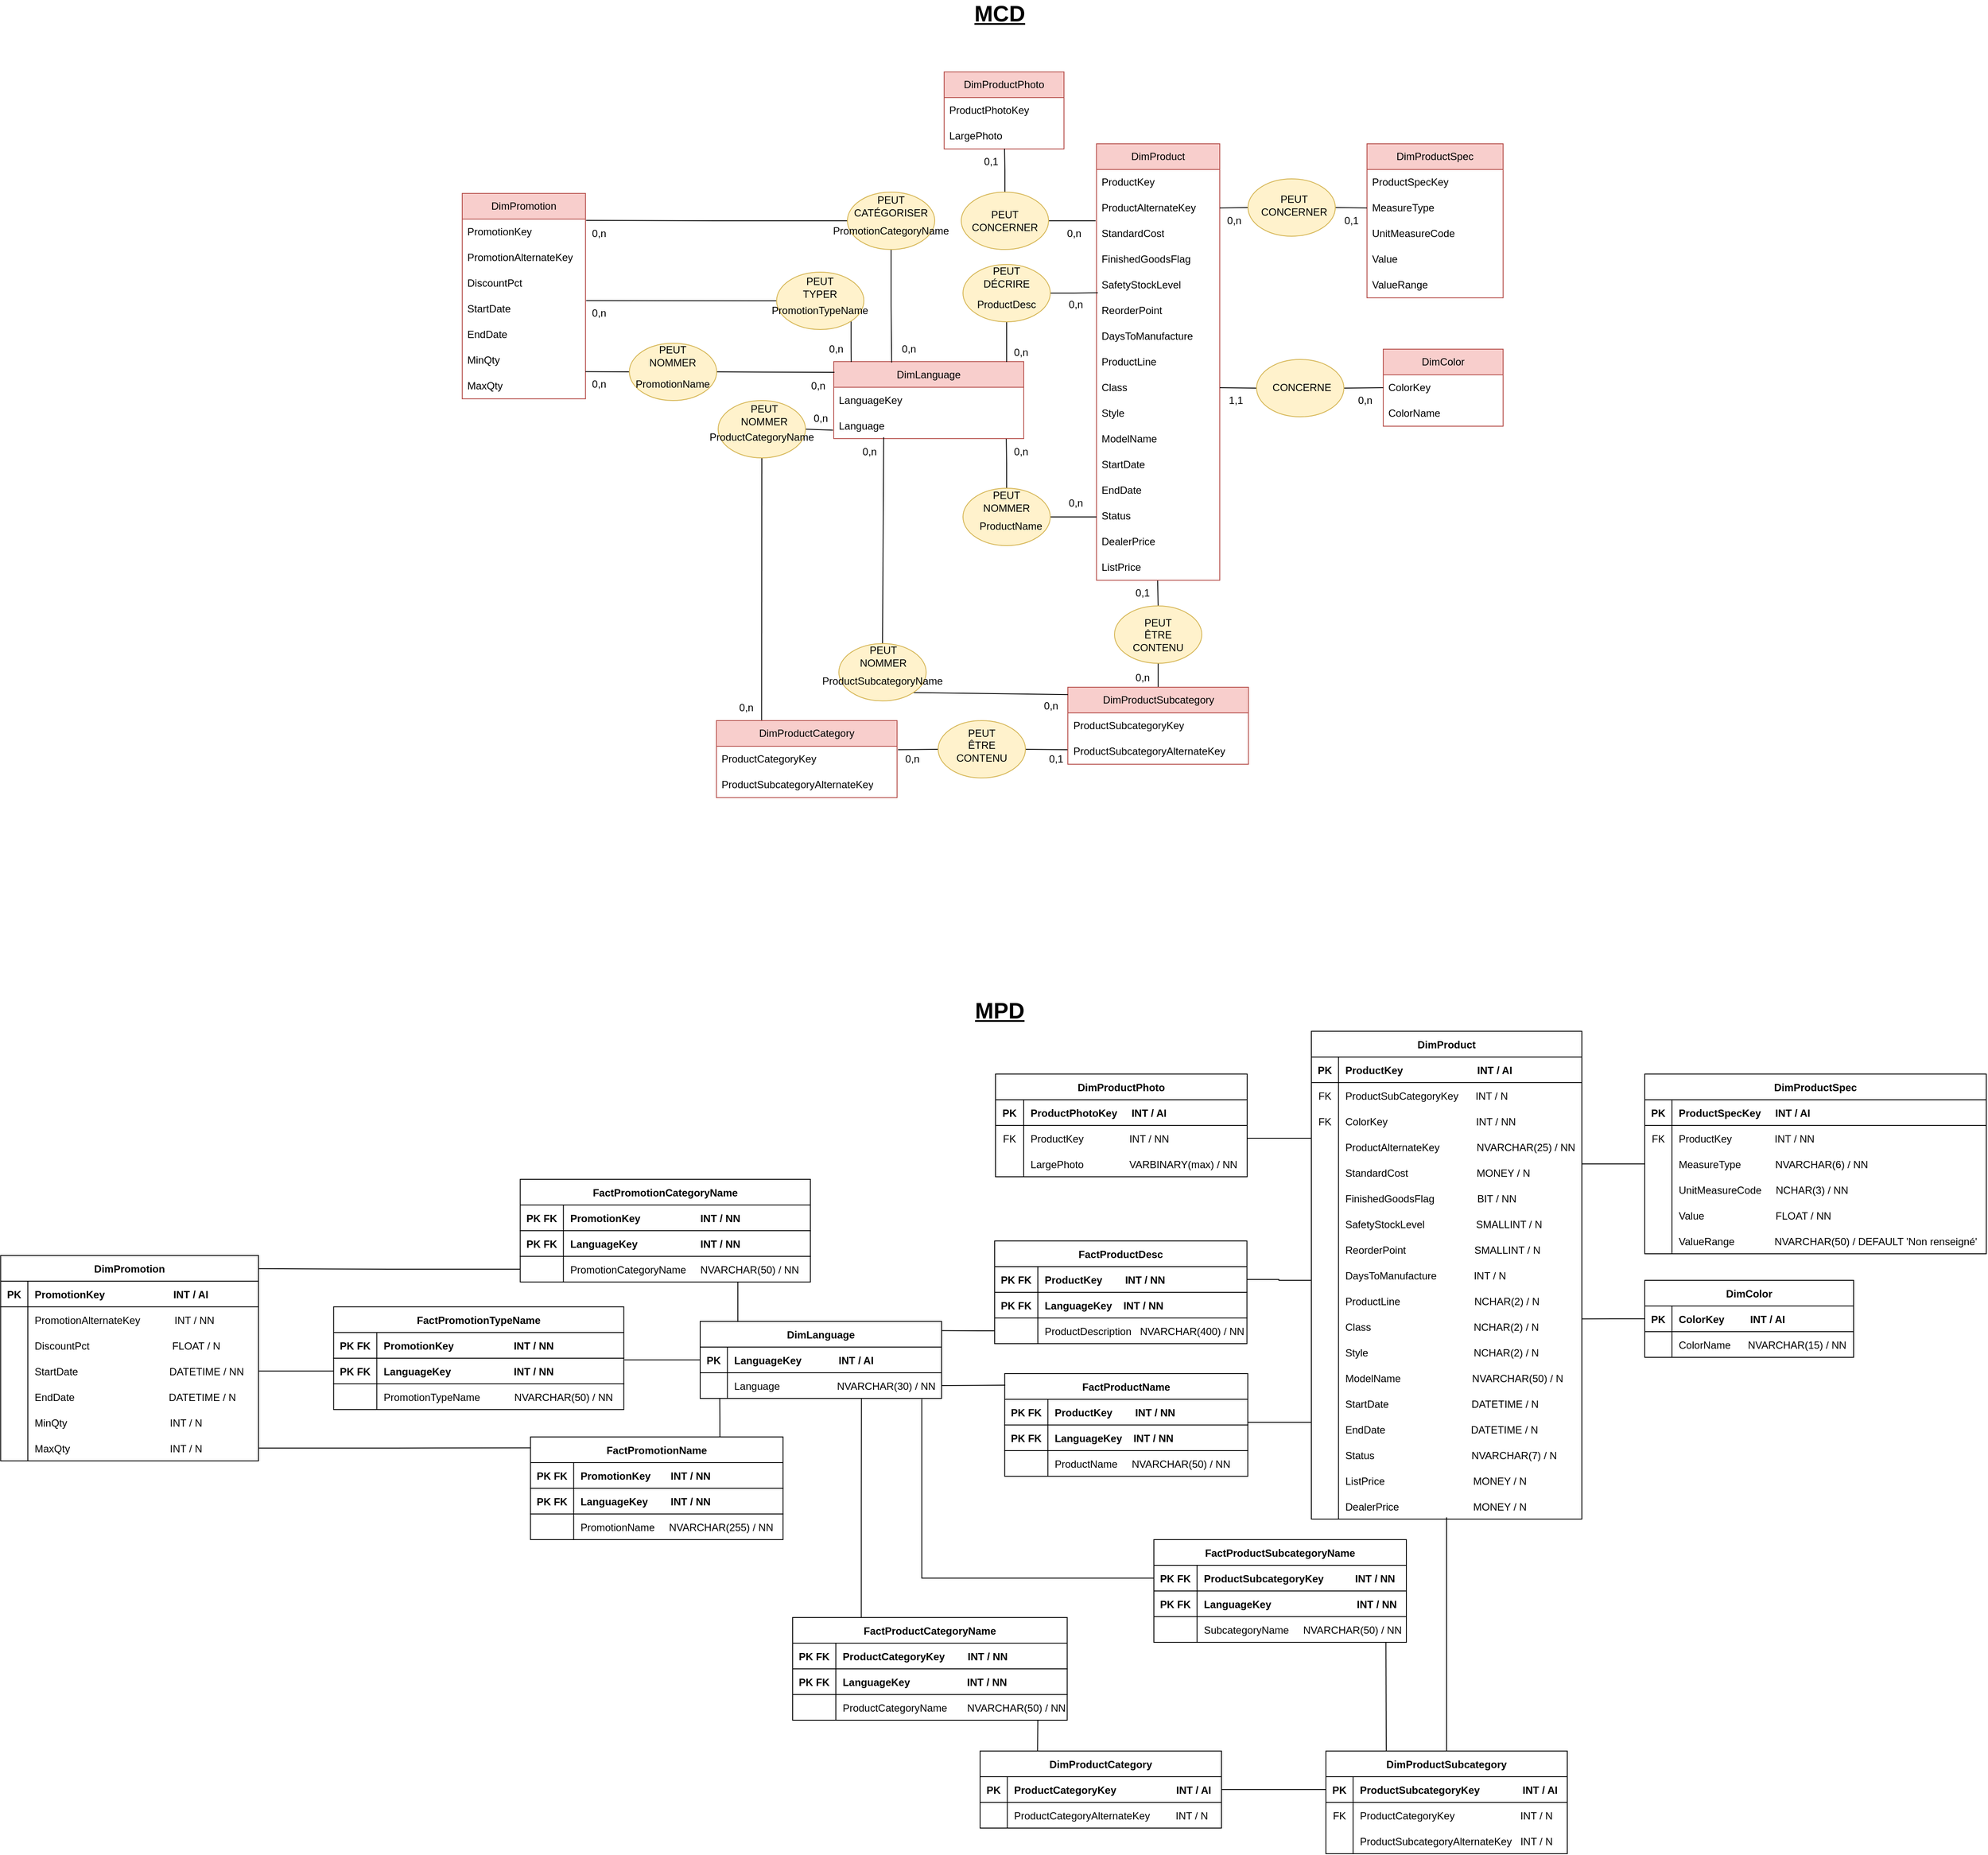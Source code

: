 <mxfile version="20.8.23" type="device" pages="2"><diagram id="TUi6o_7odZWTa3Lu2oUg" name="Page-3"><mxGraphModel dx="2320" dy="1008" grid="0" gridSize="10" guides="1" tooltips="1" connect="1" arrows="1" fold="1" page="1" pageScale="1" pageWidth="827" pageHeight="1169" math="0" shadow="0"><root><mxCell id="0"/><mxCell id="1" parent="0"/><mxCell id="QFEvzWsyvRPjPA0XzlrP-1" value="DimProduct" style="swimlane;fontStyle=0;childLayout=stackLayout;horizontal=1;startSize=30;horizontalStack=0;resizeParent=1;resizeParentMax=0;resizeLast=0;collapsible=1;marginBottom=0;whiteSpace=wrap;html=1;fillColor=#f8cecc;strokeColor=#b85450;" vertex="1" parent="1"><mxGeometry x="537" y="232" width="144" height="510" as="geometry"/></mxCell><mxCell id="QFEvzWsyvRPjPA0XzlrP-2" value="ProductKey" style="text;strokeColor=none;fillColor=none;align=left;verticalAlign=middle;spacingLeft=4;spacingRight=4;overflow=hidden;points=[[0,0.5],[1,0.5]];portConstraint=eastwest;rotatable=0;whiteSpace=wrap;html=1;" vertex="1" parent="QFEvzWsyvRPjPA0XzlrP-1"><mxGeometry y="30" width="144" height="30" as="geometry"/></mxCell><mxCell id="QFEvzWsyvRPjPA0XzlrP-3" value="ProductAlternateKey" style="text;strokeColor=none;fillColor=none;align=left;verticalAlign=middle;spacingLeft=4;spacingRight=4;overflow=hidden;points=[[0,0.5],[1,0.5]];portConstraint=eastwest;rotatable=0;whiteSpace=wrap;html=1;" vertex="1" parent="QFEvzWsyvRPjPA0XzlrP-1"><mxGeometry y="60" width="144" height="30" as="geometry"/></mxCell><mxCell id="QFEvzWsyvRPjPA0XzlrP-4" value="StandardCost" style="text;strokeColor=none;fillColor=none;align=left;verticalAlign=middle;spacingLeft=4;spacingRight=4;overflow=hidden;points=[[0,0.5],[1,0.5]];portConstraint=eastwest;rotatable=0;whiteSpace=wrap;html=1;" vertex="1" parent="QFEvzWsyvRPjPA0XzlrP-1"><mxGeometry y="90" width="144" height="30" as="geometry"/></mxCell><mxCell id="QFEvzWsyvRPjPA0XzlrP-5" value="FinishedGoodsFlag" style="text;strokeColor=none;fillColor=none;align=left;verticalAlign=middle;spacingLeft=4;spacingRight=4;overflow=hidden;points=[[0,0.5],[1,0.5]];portConstraint=eastwest;rotatable=0;whiteSpace=wrap;html=1;" vertex="1" parent="QFEvzWsyvRPjPA0XzlrP-1"><mxGeometry y="120" width="144" height="30" as="geometry"/></mxCell><mxCell id="QFEvzWsyvRPjPA0XzlrP-6" value="SafetyStockLevel" style="text;strokeColor=none;fillColor=none;align=left;verticalAlign=middle;spacingLeft=4;spacingRight=4;overflow=hidden;points=[[0,0.5],[1,0.5]];portConstraint=eastwest;rotatable=0;whiteSpace=wrap;html=1;" vertex="1" parent="QFEvzWsyvRPjPA0XzlrP-1"><mxGeometry y="150" width="144" height="30" as="geometry"/></mxCell><mxCell id="QFEvzWsyvRPjPA0XzlrP-7" value="ReorderPoint" style="text;strokeColor=none;fillColor=none;align=left;verticalAlign=middle;spacingLeft=4;spacingRight=4;overflow=hidden;points=[[0,0.5],[1,0.5]];portConstraint=eastwest;rotatable=0;whiteSpace=wrap;html=1;" vertex="1" parent="QFEvzWsyvRPjPA0XzlrP-1"><mxGeometry y="180" width="144" height="30" as="geometry"/></mxCell><mxCell id="QFEvzWsyvRPjPA0XzlrP-8" value="DaysToManufacture" style="text;strokeColor=none;fillColor=none;align=left;verticalAlign=middle;spacingLeft=4;spacingRight=4;overflow=hidden;points=[[0,0.5],[1,0.5]];portConstraint=eastwest;rotatable=0;whiteSpace=wrap;html=1;" vertex="1" parent="QFEvzWsyvRPjPA0XzlrP-1"><mxGeometry y="210" width="144" height="30" as="geometry"/></mxCell><mxCell id="QFEvzWsyvRPjPA0XzlrP-9" value="ProductLine" style="text;strokeColor=none;fillColor=none;align=left;verticalAlign=middle;spacingLeft=4;spacingRight=4;overflow=hidden;points=[[0,0.5],[1,0.5]];portConstraint=eastwest;rotatable=0;whiteSpace=wrap;html=1;" vertex="1" parent="QFEvzWsyvRPjPA0XzlrP-1"><mxGeometry y="240" width="144" height="30" as="geometry"/></mxCell><mxCell id="QFEvzWsyvRPjPA0XzlrP-10" value="Class" style="text;strokeColor=none;fillColor=none;align=left;verticalAlign=middle;spacingLeft=4;spacingRight=4;overflow=hidden;points=[[0,0.5],[1,0.5]];portConstraint=eastwest;rotatable=0;whiteSpace=wrap;html=1;" vertex="1" parent="QFEvzWsyvRPjPA0XzlrP-1"><mxGeometry y="270" width="144" height="30" as="geometry"/></mxCell><mxCell id="QFEvzWsyvRPjPA0XzlrP-11" value="Style" style="text;strokeColor=none;fillColor=none;align=left;verticalAlign=middle;spacingLeft=4;spacingRight=4;overflow=hidden;points=[[0,0.5],[1,0.5]];portConstraint=eastwest;rotatable=0;whiteSpace=wrap;html=1;" vertex="1" parent="QFEvzWsyvRPjPA0XzlrP-1"><mxGeometry y="300" width="144" height="30" as="geometry"/></mxCell><mxCell id="QFEvzWsyvRPjPA0XzlrP-12" value="ModelName" style="text;strokeColor=none;fillColor=none;align=left;verticalAlign=middle;spacingLeft=4;spacingRight=4;overflow=hidden;points=[[0,0.5],[1,0.5]];portConstraint=eastwest;rotatable=0;whiteSpace=wrap;html=1;" vertex="1" parent="QFEvzWsyvRPjPA0XzlrP-1"><mxGeometry y="330" width="144" height="30" as="geometry"/></mxCell><mxCell id="QFEvzWsyvRPjPA0XzlrP-13" value="StartDate" style="text;strokeColor=none;fillColor=none;align=left;verticalAlign=middle;spacingLeft=4;spacingRight=4;overflow=hidden;points=[[0,0.5],[1,0.5]];portConstraint=eastwest;rotatable=0;whiteSpace=wrap;html=1;" vertex="1" parent="QFEvzWsyvRPjPA0XzlrP-1"><mxGeometry y="360" width="144" height="30" as="geometry"/></mxCell><mxCell id="QFEvzWsyvRPjPA0XzlrP-14" value="EndDate" style="text;strokeColor=none;fillColor=none;align=left;verticalAlign=middle;spacingLeft=4;spacingRight=4;overflow=hidden;points=[[0,0.5],[1,0.5]];portConstraint=eastwest;rotatable=0;whiteSpace=wrap;html=1;" vertex="1" parent="QFEvzWsyvRPjPA0XzlrP-1"><mxGeometry y="390" width="144" height="30" as="geometry"/></mxCell><mxCell id="QFEvzWsyvRPjPA0XzlrP-15" value="Status" style="text;strokeColor=none;fillColor=none;align=left;verticalAlign=middle;spacingLeft=4;spacingRight=4;overflow=hidden;points=[[0,0.5],[1,0.5]];portConstraint=eastwest;rotatable=0;whiteSpace=wrap;html=1;" vertex="1" parent="QFEvzWsyvRPjPA0XzlrP-1"><mxGeometry y="420" width="144" height="30" as="geometry"/></mxCell><mxCell id="5Vt-EQcXPCctrfOBF0N6-1" value="DealerPrice" style="text;strokeColor=none;fillColor=none;align=left;verticalAlign=middle;spacingLeft=4;spacingRight=4;overflow=hidden;points=[[0,0.5],[1,0.5]];portConstraint=eastwest;rotatable=0;whiteSpace=wrap;html=1;" vertex="1" parent="QFEvzWsyvRPjPA0XzlrP-1"><mxGeometry y="450" width="144" height="30" as="geometry"/></mxCell><mxCell id="5Vt-EQcXPCctrfOBF0N6-2" value="ListPrice" style="text;strokeColor=none;fillColor=none;align=left;verticalAlign=middle;spacingLeft=4;spacingRight=4;overflow=hidden;points=[[0,0.5],[1,0.5]];portConstraint=eastwest;rotatable=0;whiteSpace=wrap;html=1;" vertex="1" parent="QFEvzWsyvRPjPA0XzlrP-1"><mxGeometry y="480" width="144" height="30" as="geometry"/></mxCell><mxCell id="QFEvzWsyvRPjPA0XzlrP-20" value="DimProductSpec" style="swimlane;fontStyle=0;childLayout=stackLayout;horizontal=1;startSize=30;horizontalStack=0;resizeParent=1;resizeParentMax=0;resizeLast=0;collapsible=1;marginBottom=0;whiteSpace=wrap;html=1;fillColor=#f8cecc;strokeColor=#b85450;" vertex="1" parent="1"><mxGeometry x="853" y="232" width="159" height="180" as="geometry"/></mxCell><mxCell id="QFEvzWsyvRPjPA0XzlrP-21" value="ProductSpecKey" style="text;strokeColor=none;fillColor=none;align=left;verticalAlign=middle;spacingLeft=4;spacingRight=4;overflow=hidden;points=[[0,0.5],[1,0.5]];portConstraint=eastwest;rotatable=0;whiteSpace=wrap;html=1;" vertex="1" parent="QFEvzWsyvRPjPA0XzlrP-20"><mxGeometry y="30" width="159" height="30" as="geometry"/></mxCell><mxCell id="QFEvzWsyvRPjPA0XzlrP-22" value="MeasureType" style="text;strokeColor=none;fillColor=none;align=left;verticalAlign=middle;spacingLeft=4;spacingRight=4;overflow=hidden;points=[[0,0.5],[1,0.5]];portConstraint=eastwest;rotatable=0;whiteSpace=wrap;html=1;" vertex="1" parent="QFEvzWsyvRPjPA0XzlrP-20"><mxGeometry y="60" width="159" height="30" as="geometry"/></mxCell><mxCell id="QFEvzWsyvRPjPA0XzlrP-23" value="UnitMeasureCode" style="text;strokeColor=none;fillColor=none;align=left;verticalAlign=middle;spacingLeft=4;spacingRight=4;overflow=hidden;points=[[0,0.5],[1,0.5]];portConstraint=eastwest;rotatable=0;whiteSpace=wrap;html=1;" vertex="1" parent="QFEvzWsyvRPjPA0XzlrP-20"><mxGeometry y="90" width="159" height="30" as="geometry"/></mxCell><mxCell id="QFEvzWsyvRPjPA0XzlrP-24" value="Value" style="text;strokeColor=none;fillColor=none;align=left;verticalAlign=middle;spacingLeft=4;spacingRight=4;overflow=hidden;points=[[0,0.5],[1,0.5]];portConstraint=eastwest;rotatable=0;whiteSpace=wrap;html=1;" vertex="1" parent="QFEvzWsyvRPjPA0XzlrP-20"><mxGeometry y="120" width="159" height="30" as="geometry"/></mxCell><mxCell id="QFEvzWsyvRPjPA0XzlrP-25" value="ValueRange" style="text;strokeColor=none;fillColor=none;align=left;verticalAlign=middle;spacingLeft=4;spacingRight=4;overflow=hidden;points=[[0,0.5],[1,0.5]];portConstraint=eastwest;rotatable=0;whiteSpace=wrap;html=1;" vertex="1" parent="QFEvzWsyvRPjPA0XzlrP-20"><mxGeometry y="150" width="159" height="30" as="geometry"/></mxCell><mxCell id="QFEvzWsyvRPjPA0XzlrP-26" value="DimProductPhoto" style="swimlane;fontStyle=0;childLayout=stackLayout;horizontal=1;startSize=30;horizontalStack=0;resizeParent=1;resizeParentMax=0;resizeLast=0;collapsible=1;marginBottom=0;whiteSpace=wrap;html=1;fillColor=#f8cecc;strokeColor=#b85450;" vertex="1" parent="1"><mxGeometry x="359" y="148" width="140" height="90" as="geometry"/></mxCell><mxCell id="QFEvzWsyvRPjPA0XzlrP-27" value="ProductPhotoKey" style="text;strokeColor=none;fillColor=none;align=left;verticalAlign=middle;spacingLeft=4;spacingRight=4;overflow=hidden;points=[[0,0.5],[1,0.5]];portConstraint=eastwest;rotatable=0;whiteSpace=wrap;html=1;" vertex="1" parent="QFEvzWsyvRPjPA0XzlrP-26"><mxGeometry y="30" width="140" height="30" as="geometry"/></mxCell><mxCell id="QFEvzWsyvRPjPA0XzlrP-28" value="LargePhoto" style="text;strokeColor=none;fillColor=none;align=left;verticalAlign=middle;spacingLeft=4;spacingRight=4;overflow=hidden;points=[[0,0.5],[1,0.5]];portConstraint=eastwest;rotatable=0;whiteSpace=wrap;html=1;" vertex="1" parent="QFEvzWsyvRPjPA0XzlrP-26"><mxGeometry y="60" width="140" height="30" as="geometry"/></mxCell><mxCell id="QFEvzWsyvRPjPA0XzlrP-29" value="DimColor" style="swimlane;fontStyle=0;childLayout=stackLayout;horizontal=1;startSize=30;horizontalStack=0;resizeParent=1;resizeParentMax=0;resizeLast=0;collapsible=1;marginBottom=0;whiteSpace=wrap;html=1;fillColor=#f8cecc;strokeColor=#b85450;" vertex="1" parent="1"><mxGeometry x="872" y="472" width="140" height="90" as="geometry"/></mxCell><mxCell id="QFEvzWsyvRPjPA0XzlrP-30" value="ColorKey" style="text;strokeColor=none;fillColor=none;align=left;verticalAlign=middle;spacingLeft=4;spacingRight=4;overflow=hidden;points=[[0,0.5],[1,0.5]];portConstraint=eastwest;rotatable=0;whiteSpace=wrap;html=1;" vertex="1" parent="QFEvzWsyvRPjPA0XzlrP-29"><mxGeometry y="30" width="140" height="30" as="geometry"/></mxCell><mxCell id="QFEvzWsyvRPjPA0XzlrP-31" value="ColorName" style="text;strokeColor=none;fillColor=none;align=left;verticalAlign=middle;spacingLeft=4;spacingRight=4;overflow=hidden;points=[[0,0.5],[1,0.5]];portConstraint=eastwest;rotatable=0;whiteSpace=wrap;html=1;" vertex="1" parent="QFEvzWsyvRPjPA0XzlrP-29"><mxGeometry y="60" width="140" height="30" as="geometry"/></mxCell><mxCell id="QFEvzWsyvRPjPA0XzlrP-139" style="edgeStyle=none;rounded=0;orthogonalLoop=1;jettySize=auto;html=1;exitX=1;exitY=0.5;exitDx=0;exitDy=0;fontSize=12;endArrow=none;endFill=0;" edge="1" parent="1" source="QFEvzWsyvRPjPA0XzlrP-46"><mxGeometry relative="1" as="geometry"><mxPoint x="536" y="322" as="targetPoint"/></mxGeometry></mxCell><mxCell id="D3OH-rnkcIOx1268voYL-256" style="edgeStyle=orthogonalEdgeStyle;rounded=0;orthogonalLoop=1;jettySize=auto;html=1;exitX=0.5;exitY=0;exitDx=0;exitDy=0;entryX=0.504;entryY=0.992;entryDx=0;entryDy=0;entryPerimeter=0;fontSize=12;endArrow=none;endFill=0;" edge="1" parent="1" source="QFEvzWsyvRPjPA0XzlrP-46" target="QFEvzWsyvRPjPA0XzlrP-28"><mxGeometry relative="1" as="geometry"/></mxCell><mxCell id="QFEvzWsyvRPjPA0XzlrP-46" value="" style="ellipse;whiteSpace=wrap;html=1;fillColor=#fff2cc;strokeColor=#d6b656;" vertex="1" parent="1"><mxGeometry x="379" y="288.5" width="102" height="67" as="geometry"/></mxCell><mxCell id="QFEvzWsyvRPjPA0XzlrP-47" style="edgeStyle=none;rounded=0;orthogonalLoop=1;jettySize=auto;html=1;exitX=0;exitY=0.5;exitDx=0;exitDy=0;entryX=1;entryY=0.5;entryDx=0;entryDy=0;fontSize=12;endArrow=none;endFill=0;" edge="1" parent="1" source="QFEvzWsyvRPjPA0XzlrP-49" target="QFEvzWsyvRPjPA0XzlrP-3"><mxGeometry relative="1" as="geometry"/></mxCell><mxCell id="QFEvzWsyvRPjPA0XzlrP-48" style="edgeStyle=none;rounded=0;orthogonalLoop=1;jettySize=auto;html=1;exitX=1;exitY=0.5;exitDx=0;exitDy=0;entryX=0;entryY=0.5;entryDx=0;entryDy=0;fontSize=12;endArrow=none;endFill=0;" edge="1" parent="1" source="QFEvzWsyvRPjPA0XzlrP-49" target="QFEvzWsyvRPjPA0XzlrP-22"><mxGeometry relative="1" as="geometry"/></mxCell><mxCell id="QFEvzWsyvRPjPA0XzlrP-49" value="" style="ellipse;whiteSpace=wrap;html=1;fillColor=#fff2cc;strokeColor=#d6b656;" vertex="1" parent="1"><mxGeometry x="714" y="273" width="102" height="67" as="geometry"/></mxCell><mxCell id="QFEvzWsyvRPjPA0XzlrP-50" style="edgeStyle=none;rounded=0;orthogonalLoop=1;jettySize=auto;html=1;exitX=1;exitY=0.5;exitDx=0;exitDy=0;entryX=0;entryY=0.5;entryDx=0;entryDy=0;fontSize=12;endArrow=none;endFill=0;" edge="1" parent="1" source="QFEvzWsyvRPjPA0XzlrP-52" target="QFEvzWsyvRPjPA0XzlrP-30"><mxGeometry relative="1" as="geometry"/></mxCell><mxCell id="QFEvzWsyvRPjPA0XzlrP-51" style="edgeStyle=none;rounded=0;orthogonalLoop=1;jettySize=auto;html=1;exitX=0;exitY=0.5;exitDx=0;exitDy=0;entryX=1;entryY=0.5;entryDx=0;entryDy=0;fontSize=12;endArrow=none;endFill=0;" edge="1" parent="1" source="QFEvzWsyvRPjPA0XzlrP-52" target="QFEvzWsyvRPjPA0XzlrP-10"><mxGeometry relative="1" as="geometry"/></mxCell><mxCell id="QFEvzWsyvRPjPA0XzlrP-52" value="" style="ellipse;whiteSpace=wrap;html=1;fillColor=#fff2cc;strokeColor=#d6b656;" vertex="1" parent="1"><mxGeometry x="724" y="484" width="102" height="67" as="geometry"/></mxCell><mxCell id="QFEvzWsyvRPjPA0XzlrP-62" value="0,1" style="text;html=1;strokeColor=none;fillColor=none;align=center;verticalAlign=middle;whiteSpace=wrap;rounded=0;" vertex="1" parent="1"><mxGeometry x="384" y="238" width="60" height="30" as="geometry"/></mxCell><mxCell id="QFEvzWsyvRPjPA0XzlrP-63" value="0,n" style="text;html=1;strokeColor=none;fillColor=none;align=center;verticalAlign=middle;whiteSpace=wrap;rounded=0;" vertex="1" parent="1"><mxGeometry x="481" y="322" width="60" height="30" as="geometry"/></mxCell><mxCell id="QFEvzWsyvRPjPA0XzlrP-64" value="1,1" style="text;html=1;strokeColor=none;fillColor=none;align=center;verticalAlign=middle;whiteSpace=wrap;rounded=0;" vertex="1" parent="1"><mxGeometry x="670" y="517" width="60" height="30" as="geometry"/></mxCell><mxCell id="QFEvzWsyvRPjPA0XzlrP-65" value="0,n" style="text;html=1;strokeColor=none;fillColor=none;align=center;verticalAlign=middle;whiteSpace=wrap;rounded=0;" vertex="1" parent="1"><mxGeometry x="821" y="517" width="60" height="30" as="geometry"/></mxCell><mxCell id="QFEvzWsyvRPjPA0XzlrP-66" value="0,n" style="text;html=1;strokeColor=none;fillColor=none;align=center;verticalAlign=middle;whiteSpace=wrap;rounded=0;" vertex="1" parent="1"><mxGeometry x="668" y="307" width="60" height="30" as="geometry"/></mxCell><mxCell id="QFEvzWsyvRPjPA0XzlrP-68" value="0,1" style="text;html=1;strokeColor=none;fillColor=none;align=center;verticalAlign=middle;whiteSpace=wrap;rounded=0;" vertex="1" parent="1"><mxGeometry x="805" y="307" width="60" height="30" as="geometry"/></mxCell><mxCell id="QFEvzWsyvRPjPA0XzlrP-71" value="PEUT CONCERNER" style="text;html=1;strokeColor=none;fillColor=none;align=center;verticalAlign=middle;whiteSpace=wrap;rounded=0;" vertex="1" parent="1"><mxGeometry x="400" y="307" width="60" height="30" as="geometry"/></mxCell><mxCell id="QFEvzWsyvRPjPA0XzlrP-72" value="PEUT CONCERNER" style="text;html=1;strokeColor=none;fillColor=none;align=center;verticalAlign=middle;whiteSpace=wrap;rounded=0;" vertex="1" parent="1"><mxGeometry x="738" y="289" width="60" height="30" as="geometry"/></mxCell><mxCell id="QFEvzWsyvRPjPA0XzlrP-75" value="CONCERNE" style="text;html=1;strokeColor=none;fillColor=none;align=center;verticalAlign=middle;whiteSpace=wrap;rounded=0;" vertex="1" parent="1"><mxGeometry x="747" y="502" width="60" height="30" as="geometry"/></mxCell><mxCell id="QFEvzWsyvRPjPA0XzlrP-76" value="MCD" style="text;html=1;strokeColor=none;fillColor=none;align=center;verticalAlign=middle;whiteSpace=wrap;rounded=0;fontSize=26;fontStyle=5" vertex="1" parent="1"><mxGeometry x="394" y="65" width="60" height="30" as="geometry"/></mxCell><mxCell id="QFEvzWsyvRPjPA0XzlrP-77" style="edgeStyle=none;rounded=0;orthogonalLoop=1;jettySize=auto;html=1;exitX=0.5;exitY=0;exitDx=0;exitDy=0;entryX=0.5;entryY=1;entryDx=0;entryDy=0;fontSize=12;endArrow=none;endFill=0;" edge="1" parent="1" source="QFEvzWsyvRPjPA0XzlrP-78" target="QFEvzWsyvRPjPA0XzlrP-93"><mxGeometry relative="1" as="geometry"><mxPoint x="609" y="869" as="targetPoint"/></mxGeometry></mxCell><mxCell id="QFEvzWsyvRPjPA0XzlrP-78" value="DimProductSubcategory" style="swimlane;fontStyle=0;childLayout=stackLayout;horizontal=1;startSize=30;horizontalStack=0;resizeParent=1;resizeParentMax=0;resizeLast=0;collapsible=1;marginBottom=0;whiteSpace=wrap;html=1;fillColor=#f8cecc;strokeColor=#b85450;" vertex="1" parent="1"><mxGeometry x="503.5" y="867" width="211" height="90" as="geometry"/></mxCell><mxCell id="QFEvzWsyvRPjPA0XzlrP-79" value="ProductSubcategoryKey" style="text;strokeColor=none;fillColor=none;align=left;verticalAlign=middle;spacingLeft=4;spacingRight=4;overflow=hidden;points=[[0,0.5],[1,0.5]];portConstraint=eastwest;rotatable=0;whiteSpace=wrap;html=1;" vertex="1" parent="QFEvzWsyvRPjPA0XzlrP-78"><mxGeometry y="30" width="211" height="30" as="geometry"/></mxCell><mxCell id="QFEvzWsyvRPjPA0XzlrP-80" value="ProductSubcategoryAlternateKey" style="text;strokeColor=none;fillColor=none;align=left;verticalAlign=middle;spacingLeft=4;spacingRight=4;overflow=hidden;points=[[0,0.5],[1,0.5]];portConstraint=eastwest;rotatable=0;whiteSpace=wrap;html=1;" vertex="1" parent="QFEvzWsyvRPjPA0XzlrP-78"><mxGeometry y="60" width="211" height="30" as="geometry"/></mxCell><mxCell id="QFEvzWsyvRPjPA0XzlrP-142" style="edgeStyle=none;rounded=0;orthogonalLoop=1;jettySize=auto;html=1;exitX=0.25;exitY=0;exitDx=0;exitDy=0;entryX=0.5;entryY=1;entryDx=0;entryDy=0;fontSize=12;endArrow=none;endFill=0;" edge="1" parent="1" source="QFEvzWsyvRPjPA0XzlrP-85" target="QFEvzWsyvRPjPA0XzlrP-140"><mxGeometry relative="1" as="geometry"/></mxCell><mxCell id="QFEvzWsyvRPjPA0XzlrP-85" value="DimProductCategory" style="swimlane;fontStyle=0;childLayout=stackLayout;horizontal=1;startSize=30;horizontalStack=0;resizeParent=1;resizeParentMax=0;resizeLast=0;collapsible=1;marginBottom=0;whiteSpace=wrap;html=1;fillColor=#f8cecc;strokeColor=#b85450;" vertex="1" parent="1"><mxGeometry x="93" y="906" width="211" height="90" as="geometry"/></mxCell><mxCell id="QFEvzWsyvRPjPA0XzlrP-86" value="ProductCategoryKey" style="text;strokeColor=none;fillColor=none;align=left;verticalAlign=middle;spacingLeft=4;spacingRight=4;overflow=hidden;points=[[0,0.5],[1,0.5]];portConstraint=eastwest;rotatable=0;whiteSpace=wrap;html=1;" vertex="1" parent="QFEvzWsyvRPjPA0XzlrP-85"><mxGeometry y="30" width="211" height="30" as="geometry"/></mxCell><mxCell id="QFEvzWsyvRPjPA0XzlrP-87" value="ProductSubcategoryAlternateKey" style="text;strokeColor=none;fillColor=none;align=left;verticalAlign=middle;spacingLeft=4;spacingRight=4;overflow=hidden;points=[[0,0.5],[1,0.5]];portConstraint=eastwest;rotatable=0;whiteSpace=wrap;html=1;" vertex="1" parent="QFEvzWsyvRPjPA0XzlrP-85"><mxGeometry y="60" width="211" height="30" as="geometry"/></mxCell><mxCell id="5Vt-EQcXPCctrfOBF0N6-5" style="edgeStyle=orthogonalEdgeStyle;rounded=0;orthogonalLoop=1;jettySize=auto;html=1;exitX=0.5;exitY=0;exitDx=0;exitDy=0;entryX=0.496;entryY=1.016;entryDx=0;entryDy=0;entryPerimeter=0;fontSize=12;endArrow=none;endFill=0;" edge="1" parent="1" source="QFEvzWsyvRPjPA0XzlrP-93" target="5Vt-EQcXPCctrfOBF0N6-2"><mxGeometry relative="1" as="geometry"/></mxCell><mxCell id="QFEvzWsyvRPjPA0XzlrP-93" value="" style="ellipse;whiteSpace=wrap;html=1;fillColor=#fff2cc;strokeColor=#d6b656;" vertex="1" parent="1"><mxGeometry x="558" y="772" width="102" height="67" as="geometry"/></mxCell><mxCell id="QFEvzWsyvRPjPA0XzlrP-94" value="PEUT ÊTRE CONTENU" style="text;html=1;strokeColor=none;fillColor=none;align=center;verticalAlign=middle;whiteSpace=wrap;rounded=0;" vertex="1" parent="1"><mxGeometry x="578.5" y="790.5" width="60" height="30" as="geometry"/></mxCell><mxCell id="QFEvzWsyvRPjPA0XzlrP-95" value="0,1" style="text;html=1;strokeColor=none;fillColor=none;align=center;verticalAlign=middle;whiteSpace=wrap;rounded=0;" vertex="1" parent="1"><mxGeometry x="561" y="742" width="60" height="30" as="geometry"/></mxCell><mxCell id="QFEvzWsyvRPjPA0XzlrP-96" value="0,n" style="text;html=1;strokeColor=none;fillColor=none;align=center;verticalAlign=middle;whiteSpace=wrap;rounded=0;" vertex="1" parent="1"><mxGeometry x="561" y="841" width="60" height="30" as="geometry"/></mxCell><mxCell id="QFEvzWsyvRPjPA0XzlrP-99" style="edgeStyle=none;rounded=0;orthogonalLoop=1;jettySize=auto;html=1;exitX=1;exitY=0.5;exitDx=0;exitDy=0;fontSize=12;endArrow=none;endFill=0;" edge="1" parent="1" source="QFEvzWsyvRPjPA0XzlrP-101"><mxGeometry relative="1" as="geometry"><mxPoint x="503" y="940" as="targetPoint"/></mxGeometry></mxCell><mxCell id="QFEvzWsyvRPjPA0XzlrP-100" style="edgeStyle=none;rounded=0;orthogonalLoop=1;jettySize=auto;html=1;exitX=0;exitY=0.5;exitDx=0;exitDy=0;entryX=1.005;entryY=0.133;entryDx=0;entryDy=0;fontSize=12;endArrow=none;endFill=0;entryPerimeter=0;" edge="1" parent="1" source="QFEvzWsyvRPjPA0XzlrP-101" target="QFEvzWsyvRPjPA0XzlrP-86"><mxGeometry relative="1" as="geometry"/></mxCell><mxCell id="QFEvzWsyvRPjPA0XzlrP-101" value="" style="ellipse;whiteSpace=wrap;html=1;fillColor=#fff2cc;strokeColor=#d6b656;" vertex="1" parent="1"><mxGeometry x="352" y="906" width="102" height="67" as="geometry"/></mxCell><mxCell id="QFEvzWsyvRPjPA0XzlrP-106" value="PEUT ÊTRE CONTENU" style="text;html=1;strokeColor=none;fillColor=none;align=center;verticalAlign=middle;whiteSpace=wrap;rounded=0;" vertex="1" parent="1"><mxGeometry x="373" y="920" width="60" height="30" as="geometry"/></mxCell><mxCell id="QFEvzWsyvRPjPA0XzlrP-109" value="0,n" style="text;html=1;strokeColor=none;fillColor=none;align=center;verticalAlign=middle;whiteSpace=wrap;rounded=0;" vertex="1" parent="1"><mxGeometry x="292" y="936" width="60" height="30" as="geometry"/></mxCell><mxCell id="QFEvzWsyvRPjPA0XzlrP-110" value="0,1" style="text;html=1;strokeColor=none;fillColor=none;align=center;verticalAlign=middle;whiteSpace=wrap;rounded=0;" vertex="1" parent="1"><mxGeometry x="460" y="936" width="60" height="30" as="geometry"/></mxCell><mxCell id="QFEvzWsyvRPjPA0XzlrP-115" value="DimLanguage" style="swimlane;fontStyle=0;childLayout=stackLayout;horizontal=1;startSize=30;horizontalStack=0;resizeParent=1;resizeParentMax=0;resizeLast=0;collapsible=1;marginBottom=0;whiteSpace=wrap;html=1;fillColor=#f8cecc;strokeColor=#b85450;" vertex="1" parent="1"><mxGeometry x="230" y="486.5" width="222" height="90" as="geometry"/></mxCell><mxCell id="QFEvzWsyvRPjPA0XzlrP-116" value="LanguageKey" style="text;strokeColor=none;fillColor=none;align=left;verticalAlign=middle;spacingLeft=4;spacingRight=4;overflow=hidden;points=[[0,0.5],[1,0.5]];portConstraint=eastwest;rotatable=0;whiteSpace=wrap;html=1;" vertex="1" parent="QFEvzWsyvRPjPA0XzlrP-115"><mxGeometry y="30" width="222" height="30" as="geometry"/></mxCell><mxCell id="QFEvzWsyvRPjPA0XzlrP-117" value="Language" style="text;strokeColor=none;fillColor=none;align=left;verticalAlign=middle;spacingLeft=4;spacingRight=4;overflow=hidden;points=[[0,0.5],[1,0.5]];portConstraint=eastwest;rotatable=0;whiteSpace=wrap;html=1;" vertex="1" parent="QFEvzWsyvRPjPA0XzlrP-115"><mxGeometry y="60" width="222" height="30" as="geometry"/></mxCell><mxCell id="GVwQFynsHOkhNsMUvajP-15" style="edgeStyle=orthogonalEdgeStyle;rounded=0;orthogonalLoop=1;jettySize=auto;html=1;exitX=1;exitY=0.5;exitDx=0;exitDy=0;fontSize=12;endArrow=none;endFill=0;" edge="1" parent="1" source="QFEvzWsyvRPjPA0XzlrP-121"><mxGeometry relative="1" as="geometry"><mxPoint x="537" y="668" as="targetPoint"/><Array as="points"><mxPoint x="537" y="668"/></Array></mxGeometry></mxCell><mxCell id="GVwQFynsHOkhNsMUvajP-17" style="edgeStyle=orthogonalEdgeStyle;rounded=0;orthogonalLoop=1;jettySize=auto;html=1;exitX=0.5;exitY=0;exitDx=0;exitDy=0;entryX=0.908;entryY=1.007;entryDx=0;entryDy=0;entryPerimeter=0;fontSize=12;endArrow=none;endFill=0;" edge="1" parent="1" source="QFEvzWsyvRPjPA0XzlrP-121" target="QFEvzWsyvRPjPA0XzlrP-117"><mxGeometry relative="1" as="geometry"/></mxCell><mxCell id="QFEvzWsyvRPjPA0XzlrP-121" value="" style="ellipse;whiteSpace=wrap;html=1;fillColor=#fff2cc;strokeColor=#d6b656;" vertex="1" parent="1"><mxGeometry x="381" y="634.5" width="102" height="67" as="geometry"/></mxCell><mxCell id="GVwQFynsHOkhNsMUvajP-18" style="edgeStyle=orthogonalEdgeStyle;rounded=0;orthogonalLoop=1;jettySize=auto;html=1;exitX=0.5;exitY=1;exitDx=0;exitDy=0;fontSize=12;endArrow=none;endFill=0;" edge="1" parent="1" source="QFEvzWsyvRPjPA0XzlrP-120"><mxGeometry relative="1" as="geometry"><mxPoint x="432" y="487" as="targetPoint"/></mxGeometry></mxCell><mxCell id="GVwQFynsHOkhNsMUvajP-19" style="edgeStyle=orthogonalEdgeStyle;rounded=0;orthogonalLoop=1;jettySize=auto;html=1;exitX=1;exitY=0.5;exitDx=0;exitDy=0;entryX=0.011;entryY=0.804;entryDx=0;entryDy=0;entryPerimeter=0;fontSize=12;endArrow=none;endFill=0;" edge="1" parent="1" source="QFEvzWsyvRPjPA0XzlrP-120" target="QFEvzWsyvRPjPA0XzlrP-6"><mxGeometry relative="1" as="geometry"/></mxCell><mxCell id="QFEvzWsyvRPjPA0XzlrP-120" value="" style="ellipse;whiteSpace=wrap;html=1;fillColor=#fff2cc;strokeColor=#d6b656;" vertex="1" parent="1"><mxGeometry x="381" y="373" width="102" height="67" as="geometry"/></mxCell><mxCell id="QFEvzWsyvRPjPA0XzlrP-127" value="PEUT DÉCRIRE" style="text;html=1;strokeColor=none;fillColor=none;align=center;verticalAlign=middle;whiteSpace=wrap;rounded=0;" vertex="1" parent="1"><mxGeometry x="402" y="373" width="60" height="30" as="geometry"/></mxCell><mxCell id="QFEvzWsyvRPjPA0XzlrP-129" value="ProductName" style="text;html=1;strokeColor=none;fillColor=none;align=center;verticalAlign=middle;whiteSpace=wrap;rounded=0;fontSize=12;" vertex="1" parent="1"><mxGeometry x="407" y="663.5" width="60" height="30" as="geometry"/></mxCell><mxCell id="QFEvzWsyvRPjPA0XzlrP-130" value="ProductDesc" style="text;html=1;strokeColor=none;fillColor=none;align=center;verticalAlign=middle;whiteSpace=wrap;rounded=0;fontSize=12;" vertex="1" parent="1"><mxGeometry x="402" y="405" width="60" height="30" as="geometry"/></mxCell><mxCell id="QFEvzWsyvRPjPA0XzlrP-131" value="0,n" style="text;html=1;strokeColor=none;fillColor=none;align=center;verticalAlign=middle;whiteSpace=wrap;rounded=0;" vertex="1" parent="1"><mxGeometry x="483" y="405" width="60" height="30" as="geometry"/></mxCell><mxCell id="QFEvzWsyvRPjPA0XzlrP-132" value="0,n" style="text;html=1;strokeColor=none;fillColor=none;align=center;verticalAlign=middle;whiteSpace=wrap;rounded=0;" vertex="1" parent="1"><mxGeometry x="419.01" y="461" width="60" height="30" as="geometry"/></mxCell><mxCell id="QFEvzWsyvRPjPA0XzlrP-136" value="0,n" style="text;html=1;strokeColor=none;fillColor=none;align=center;verticalAlign=middle;whiteSpace=wrap;rounded=0;" vertex="1" parent="1"><mxGeometry x="419.01" y="576.5" width="60" height="30" as="geometry"/></mxCell><mxCell id="QFEvzWsyvRPjPA0XzlrP-137" value="0,n" style="text;html=1;strokeColor=none;fillColor=none;align=center;verticalAlign=middle;whiteSpace=wrap;rounded=0;" vertex="1" parent="1"><mxGeometry x="483" y="637" width="60" height="30" as="geometry"/></mxCell><mxCell id="QFEvzWsyvRPjPA0XzlrP-143" style="edgeStyle=none;rounded=0;orthogonalLoop=1;jettySize=auto;html=1;exitX=1;exitY=0.5;exitDx=0;exitDy=0;entryX=-0.004;entryY=0.672;entryDx=0;entryDy=0;fontSize=12;endArrow=none;endFill=0;entryPerimeter=0;" edge="1" parent="1" source="QFEvzWsyvRPjPA0XzlrP-140" target="QFEvzWsyvRPjPA0XzlrP-117"><mxGeometry relative="1" as="geometry"/></mxCell><mxCell id="QFEvzWsyvRPjPA0XzlrP-140" value="" style="ellipse;whiteSpace=wrap;html=1;fillColor=#fff2cc;strokeColor=#d6b656;" vertex="1" parent="1"><mxGeometry x="95" y="532" width="102" height="67" as="geometry"/></mxCell><mxCell id="QFEvzWsyvRPjPA0XzlrP-141" value="PEUT NOMMER" style="text;html=1;strokeColor=none;fillColor=none;align=center;verticalAlign=middle;whiteSpace=wrap;rounded=0;" vertex="1" parent="1"><mxGeometry x="119" y="534" width="60" height="30" as="geometry"/></mxCell><mxCell id="QFEvzWsyvRPjPA0XzlrP-145" style="edgeStyle=none;rounded=0;orthogonalLoop=1;jettySize=auto;html=1;exitX=1;exitY=1;exitDx=0;exitDy=0;fontSize=12;endArrow=none;endFill=0;entryX=0.001;entryY=0.096;entryDx=0;entryDy=0;entryPerimeter=0;" edge="1" parent="1" source="QFEvzWsyvRPjPA0XzlrP-144" target="QFEvzWsyvRPjPA0XzlrP-78"><mxGeometry relative="1" as="geometry"><mxPoint x="502" y="875" as="targetPoint"/></mxGeometry></mxCell><mxCell id="QFEvzWsyvRPjPA0XzlrP-146" style="edgeStyle=none;rounded=0;orthogonalLoop=1;jettySize=auto;html=1;exitX=0.5;exitY=0;exitDx=0;exitDy=0;entryX=0.263;entryY=0.946;entryDx=0;entryDy=0;entryPerimeter=0;fontSize=12;endArrow=none;endFill=0;" edge="1" parent="1" source="QFEvzWsyvRPjPA0XzlrP-144" target="QFEvzWsyvRPjPA0XzlrP-117"><mxGeometry relative="1" as="geometry"/></mxCell><mxCell id="QFEvzWsyvRPjPA0XzlrP-144" value="" style="ellipse;whiteSpace=wrap;html=1;fillColor=#fff2cc;strokeColor=#d6b656;" vertex="1" parent="1"><mxGeometry x="236" y="816" width="102" height="67" as="geometry"/></mxCell><mxCell id="QFEvzWsyvRPjPA0XzlrP-148" value="ProductCategoryName" style="text;html=1;strokeColor=none;fillColor=none;align=center;verticalAlign=middle;whiteSpace=wrap;rounded=0;fontSize=12;" vertex="1" parent="1"><mxGeometry x="116" y="560" width="60" height="30" as="geometry"/></mxCell><mxCell id="QFEvzWsyvRPjPA0XzlrP-149" value="ProductSubcategoryName" style="text;html=1;strokeColor=none;fillColor=none;align=center;verticalAlign=middle;whiteSpace=wrap;rounded=0;fontSize=12;" vertex="1" parent="1"><mxGeometry x="257" y="844.5" width="60" height="30" as="geometry"/></mxCell><mxCell id="QFEvzWsyvRPjPA0XzlrP-150" value="0,n" style="text;html=1;strokeColor=none;fillColor=none;align=center;verticalAlign=middle;whiteSpace=wrap;rounded=0;" vertex="1" parent="1"><mxGeometry x="185.01" y="538" width="60" height="30" as="geometry"/></mxCell><mxCell id="QFEvzWsyvRPjPA0XzlrP-151" value="0,n" style="text;html=1;strokeColor=none;fillColor=none;align=center;verticalAlign=middle;whiteSpace=wrap;rounded=0;" vertex="1" parent="1"><mxGeometry x="98" y="876" width="60" height="30" as="geometry"/></mxCell><mxCell id="QFEvzWsyvRPjPA0XzlrP-152" value="0,n" style="text;html=1;strokeColor=none;fillColor=none;align=center;verticalAlign=middle;whiteSpace=wrap;rounded=0;" vertex="1" parent="1"><mxGeometry x="454" y="874" width="60" height="30" as="geometry"/></mxCell><mxCell id="QFEvzWsyvRPjPA0XzlrP-153" value="0,n" style="text;html=1;strokeColor=none;fillColor=none;align=center;verticalAlign=middle;whiteSpace=wrap;rounded=0;" vertex="1" parent="1"><mxGeometry x="242.01" y="576.5" width="60" height="30" as="geometry"/></mxCell><mxCell id="D3OH-rnkcIOx1268voYL-1" value="DimProduct" style="shape=table;startSize=30;container=1;collapsible=1;childLayout=tableLayout;fixedRows=1;rowLines=0;fontStyle=1;align=center;resizeLast=1;fontSize=12;" vertex="1" parent="1"><mxGeometry x="788.01" y="1269" width="316" height="570" as="geometry"/></mxCell><mxCell id="D3OH-rnkcIOx1268voYL-2" value="" style="shape=tableRow;horizontal=0;startSize=0;swimlaneHead=0;swimlaneBody=0;fillColor=none;collapsible=0;dropTarget=0;points=[[0,0.5],[1,0.5]];portConstraint=eastwest;top=0;left=0;right=0;bottom=1;fontSize=12;" vertex="1" parent="D3OH-rnkcIOx1268voYL-1"><mxGeometry y="30" width="316" height="30" as="geometry"/></mxCell><mxCell id="D3OH-rnkcIOx1268voYL-3" value="PK" style="shape=partialRectangle;connectable=0;fillColor=none;top=0;left=0;bottom=0;right=0;fontStyle=1;overflow=hidden;fontSize=12;" vertex="1" parent="D3OH-rnkcIOx1268voYL-2"><mxGeometry width="31.75" height="30" as="geometry"><mxRectangle width="31.75" height="30" as="alternateBounds"/></mxGeometry></mxCell><mxCell id="D3OH-rnkcIOx1268voYL-4" value="ProductKey                          INT / AI" style="shape=partialRectangle;connectable=0;fillColor=none;top=0;left=0;bottom=0;right=0;align=left;spacingLeft=6;fontStyle=1;overflow=hidden;fontSize=12;" vertex="1" parent="D3OH-rnkcIOx1268voYL-2"><mxGeometry x="31.75" width="284.25" height="30" as="geometry"><mxRectangle width="284.25" height="30" as="alternateBounds"/></mxGeometry></mxCell><mxCell id="D3OH-rnkcIOx1268voYL-5" value="" style="shape=tableRow;horizontal=0;startSize=0;swimlaneHead=0;swimlaneBody=0;fillColor=none;collapsible=0;dropTarget=0;points=[[0,0.5],[1,0.5]];portConstraint=eastwest;top=0;left=0;right=0;bottom=0;fontSize=12;" vertex="1" parent="D3OH-rnkcIOx1268voYL-1"><mxGeometry y="60" width="316" height="30" as="geometry"/></mxCell><mxCell id="D3OH-rnkcIOx1268voYL-6" value="FK" style="shape=partialRectangle;connectable=0;fillColor=none;top=0;left=0;bottom=0;right=0;editable=1;overflow=hidden;fontSize=12;" vertex="1" parent="D3OH-rnkcIOx1268voYL-5"><mxGeometry width="31.75" height="30" as="geometry"><mxRectangle width="31.75" height="30" as="alternateBounds"/></mxGeometry></mxCell><mxCell id="D3OH-rnkcIOx1268voYL-7" value="ProductSubCategoryKey      INT / N" style="shape=partialRectangle;connectable=0;fillColor=none;top=0;left=0;bottom=0;right=0;align=left;spacingLeft=6;overflow=hidden;fontSize=12;" vertex="1" parent="D3OH-rnkcIOx1268voYL-5"><mxGeometry x="31.75" width="284.25" height="30" as="geometry"><mxRectangle width="284.25" height="30" as="alternateBounds"/></mxGeometry></mxCell><mxCell id="D3OH-rnkcIOx1268voYL-8" value="" style="shape=tableRow;horizontal=0;startSize=0;swimlaneHead=0;swimlaneBody=0;fillColor=none;collapsible=0;dropTarget=0;points=[[0,0.5],[1,0.5]];portConstraint=eastwest;top=0;left=0;right=0;bottom=0;fontSize=12;" vertex="1" parent="D3OH-rnkcIOx1268voYL-1"><mxGeometry y="90" width="316" height="30" as="geometry"/></mxCell><mxCell id="D3OH-rnkcIOx1268voYL-9" value="FK" style="shape=partialRectangle;connectable=0;fillColor=none;top=0;left=0;bottom=0;right=0;editable=1;overflow=hidden;fontSize=12;" vertex="1" parent="D3OH-rnkcIOx1268voYL-8"><mxGeometry width="31.75" height="30" as="geometry"><mxRectangle width="31.75" height="30" as="alternateBounds"/></mxGeometry></mxCell><mxCell id="D3OH-rnkcIOx1268voYL-10" value="ColorKey                               INT / NN" style="shape=partialRectangle;connectable=0;fillColor=none;top=0;left=0;bottom=0;right=0;align=left;spacingLeft=6;overflow=hidden;fontSize=12;" vertex="1" parent="D3OH-rnkcIOx1268voYL-8"><mxGeometry x="31.75" width="284.25" height="30" as="geometry"><mxRectangle width="284.25" height="30" as="alternateBounds"/></mxGeometry></mxCell><mxCell id="D3OH-rnkcIOx1268voYL-11" value="" style="shape=tableRow;horizontal=0;startSize=0;swimlaneHead=0;swimlaneBody=0;fillColor=none;collapsible=0;dropTarget=0;points=[[0,0.5],[1,0.5]];portConstraint=eastwest;top=0;left=0;right=0;bottom=0;fontSize=12;" vertex="1" parent="D3OH-rnkcIOx1268voYL-1"><mxGeometry y="120" width="316" height="30" as="geometry"/></mxCell><mxCell id="D3OH-rnkcIOx1268voYL-12" value="" style="shape=partialRectangle;connectable=0;fillColor=none;top=0;left=0;bottom=0;right=0;editable=1;overflow=hidden;fontSize=12;" vertex="1" parent="D3OH-rnkcIOx1268voYL-11"><mxGeometry width="31.75" height="30" as="geometry"><mxRectangle width="31.75" height="30" as="alternateBounds"/></mxGeometry></mxCell><mxCell id="D3OH-rnkcIOx1268voYL-13" value="ProductAlternateKey             NVARCHAR(25) / NN" style="shape=partialRectangle;connectable=0;fillColor=none;top=0;left=0;bottom=0;right=0;align=left;spacingLeft=6;overflow=hidden;fontSize=12;" vertex="1" parent="D3OH-rnkcIOx1268voYL-11"><mxGeometry x="31.75" width="284.25" height="30" as="geometry"><mxRectangle width="284.25" height="30" as="alternateBounds"/></mxGeometry></mxCell><mxCell id="D3OH-rnkcIOx1268voYL-14" value="" style="shape=tableRow;horizontal=0;startSize=0;swimlaneHead=0;swimlaneBody=0;fillColor=none;collapsible=0;dropTarget=0;points=[[0,0.5],[1,0.5]];portConstraint=eastwest;top=0;left=0;right=0;bottom=0;fontSize=12;" vertex="1" parent="D3OH-rnkcIOx1268voYL-1"><mxGeometry y="150" width="316" height="30" as="geometry"/></mxCell><mxCell id="D3OH-rnkcIOx1268voYL-15" value="" style="shape=partialRectangle;connectable=0;fillColor=none;top=0;left=0;bottom=0;right=0;editable=1;overflow=hidden;fontSize=12;" vertex="1" parent="D3OH-rnkcIOx1268voYL-14"><mxGeometry width="31.75" height="30" as="geometry"><mxRectangle width="31.75" height="30" as="alternateBounds"/></mxGeometry></mxCell><mxCell id="D3OH-rnkcIOx1268voYL-16" value="StandardCost                        MONEY / N" style="shape=partialRectangle;connectable=0;fillColor=none;top=0;left=0;bottom=0;right=0;align=left;spacingLeft=6;overflow=hidden;fontSize=12;" vertex="1" parent="D3OH-rnkcIOx1268voYL-14"><mxGeometry x="31.75" width="284.25" height="30" as="geometry"><mxRectangle width="284.25" height="30" as="alternateBounds"/></mxGeometry></mxCell><mxCell id="D3OH-rnkcIOx1268voYL-17" value="" style="shape=tableRow;horizontal=0;startSize=0;swimlaneHead=0;swimlaneBody=0;fillColor=none;collapsible=0;dropTarget=0;points=[[0,0.5],[1,0.5]];portConstraint=eastwest;top=0;left=0;right=0;bottom=0;fontSize=12;" vertex="1" parent="D3OH-rnkcIOx1268voYL-1"><mxGeometry y="180" width="316" height="30" as="geometry"/></mxCell><mxCell id="D3OH-rnkcIOx1268voYL-18" value="" style="shape=partialRectangle;connectable=0;fillColor=none;top=0;left=0;bottom=0;right=0;editable=1;overflow=hidden;fontSize=12;" vertex="1" parent="D3OH-rnkcIOx1268voYL-17"><mxGeometry width="31.75" height="30" as="geometry"><mxRectangle width="31.75" height="30" as="alternateBounds"/></mxGeometry></mxCell><mxCell id="D3OH-rnkcIOx1268voYL-19" value="FinishedGoodsFlag               BIT / NN" style="shape=partialRectangle;connectable=0;fillColor=none;top=0;left=0;bottom=0;right=0;align=left;spacingLeft=6;overflow=hidden;fontSize=12;" vertex="1" parent="D3OH-rnkcIOx1268voYL-17"><mxGeometry x="31.75" width="284.25" height="30" as="geometry"><mxRectangle width="284.25" height="30" as="alternateBounds"/></mxGeometry></mxCell><mxCell id="D3OH-rnkcIOx1268voYL-20" value="" style="shape=tableRow;horizontal=0;startSize=0;swimlaneHead=0;swimlaneBody=0;fillColor=none;collapsible=0;dropTarget=0;points=[[0,0.5],[1,0.5]];portConstraint=eastwest;top=0;left=0;right=0;bottom=0;fontSize=12;" vertex="1" parent="D3OH-rnkcIOx1268voYL-1"><mxGeometry y="210" width="316" height="30" as="geometry"/></mxCell><mxCell id="D3OH-rnkcIOx1268voYL-21" value="" style="shape=partialRectangle;connectable=0;fillColor=none;top=0;left=0;bottom=0;right=0;editable=1;overflow=hidden;fontSize=12;" vertex="1" parent="D3OH-rnkcIOx1268voYL-20"><mxGeometry width="31.75" height="30" as="geometry"><mxRectangle width="31.75" height="30" as="alternateBounds"/></mxGeometry></mxCell><mxCell id="D3OH-rnkcIOx1268voYL-22" value="SafetyStockLevel                  SMALLINT / N" style="shape=partialRectangle;connectable=0;fillColor=none;top=0;left=0;bottom=0;right=0;align=left;spacingLeft=6;overflow=hidden;fontSize=12;" vertex="1" parent="D3OH-rnkcIOx1268voYL-20"><mxGeometry x="31.75" width="284.25" height="30" as="geometry"><mxRectangle width="284.25" height="30" as="alternateBounds"/></mxGeometry></mxCell><mxCell id="D3OH-rnkcIOx1268voYL-23" value="" style="shape=tableRow;horizontal=0;startSize=0;swimlaneHead=0;swimlaneBody=0;fillColor=none;collapsible=0;dropTarget=0;points=[[0,0.5],[1,0.5]];portConstraint=eastwest;top=0;left=0;right=0;bottom=0;fontSize=12;" vertex="1" parent="D3OH-rnkcIOx1268voYL-1"><mxGeometry y="240" width="316" height="30" as="geometry"/></mxCell><mxCell id="D3OH-rnkcIOx1268voYL-24" value="" style="shape=partialRectangle;connectable=0;fillColor=none;top=0;left=0;bottom=0;right=0;editable=1;overflow=hidden;fontSize=12;" vertex="1" parent="D3OH-rnkcIOx1268voYL-23"><mxGeometry width="31.75" height="30" as="geometry"><mxRectangle width="31.75" height="30" as="alternateBounds"/></mxGeometry></mxCell><mxCell id="D3OH-rnkcIOx1268voYL-25" value="ReorderPoint                        SMALLINT / N" style="shape=partialRectangle;connectable=0;fillColor=none;top=0;left=0;bottom=0;right=0;align=left;spacingLeft=6;overflow=hidden;fontSize=12;" vertex="1" parent="D3OH-rnkcIOx1268voYL-23"><mxGeometry x="31.75" width="284.25" height="30" as="geometry"><mxRectangle width="284.25" height="30" as="alternateBounds"/></mxGeometry></mxCell><mxCell id="D3OH-rnkcIOx1268voYL-26" value="" style="shape=tableRow;horizontal=0;startSize=0;swimlaneHead=0;swimlaneBody=0;fillColor=none;collapsible=0;dropTarget=0;points=[[0,0.5],[1,0.5]];portConstraint=eastwest;top=0;left=0;right=0;bottom=0;fontSize=12;" vertex="1" parent="D3OH-rnkcIOx1268voYL-1"><mxGeometry y="270" width="316" height="30" as="geometry"/></mxCell><mxCell id="D3OH-rnkcIOx1268voYL-27" value="" style="shape=partialRectangle;connectable=0;fillColor=none;top=0;left=0;bottom=0;right=0;editable=1;overflow=hidden;fontSize=12;" vertex="1" parent="D3OH-rnkcIOx1268voYL-26"><mxGeometry width="31.75" height="30" as="geometry"><mxRectangle width="31.75" height="30" as="alternateBounds"/></mxGeometry></mxCell><mxCell id="D3OH-rnkcIOx1268voYL-28" value="DaysToManufacture             INT / N" style="shape=partialRectangle;connectable=0;fillColor=none;top=0;left=0;bottom=0;right=0;align=left;spacingLeft=6;overflow=hidden;fontSize=12;" vertex="1" parent="D3OH-rnkcIOx1268voYL-26"><mxGeometry x="31.75" width="284.25" height="30" as="geometry"><mxRectangle width="284.25" height="30" as="alternateBounds"/></mxGeometry></mxCell><mxCell id="D3OH-rnkcIOx1268voYL-29" value="" style="shape=tableRow;horizontal=0;startSize=0;swimlaneHead=0;swimlaneBody=0;fillColor=none;collapsible=0;dropTarget=0;points=[[0,0.5],[1,0.5]];portConstraint=eastwest;top=0;left=0;right=0;bottom=0;fontSize=12;" vertex="1" parent="D3OH-rnkcIOx1268voYL-1"><mxGeometry y="300" width="316" height="30" as="geometry"/></mxCell><mxCell id="D3OH-rnkcIOx1268voYL-30" value="" style="shape=partialRectangle;connectable=0;fillColor=none;top=0;left=0;bottom=0;right=0;editable=1;overflow=hidden;fontSize=12;" vertex="1" parent="D3OH-rnkcIOx1268voYL-29"><mxGeometry width="31.75" height="30" as="geometry"><mxRectangle width="31.75" height="30" as="alternateBounds"/></mxGeometry></mxCell><mxCell id="D3OH-rnkcIOx1268voYL-31" value="ProductLine                          NCHAR(2) / N" style="shape=partialRectangle;connectable=0;fillColor=none;top=0;left=0;bottom=0;right=0;align=left;spacingLeft=6;overflow=hidden;fontSize=12;" vertex="1" parent="D3OH-rnkcIOx1268voYL-29"><mxGeometry x="31.75" width="284.25" height="30" as="geometry"><mxRectangle width="284.25" height="30" as="alternateBounds"/></mxGeometry></mxCell><mxCell id="D3OH-rnkcIOx1268voYL-32" value="" style="shape=tableRow;horizontal=0;startSize=0;swimlaneHead=0;swimlaneBody=0;fillColor=none;collapsible=0;dropTarget=0;points=[[0,0.5],[1,0.5]];portConstraint=eastwest;top=0;left=0;right=0;bottom=0;fontSize=12;" vertex="1" parent="D3OH-rnkcIOx1268voYL-1"><mxGeometry y="330" width="316" height="30" as="geometry"/></mxCell><mxCell id="D3OH-rnkcIOx1268voYL-33" value="" style="shape=partialRectangle;connectable=0;fillColor=none;top=0;left=0;bottom=0;right=0;editable=1;overflow=hidden;fontSize=12;" vertex="1" parent="D3OH-rnkcIOx1268voYL-32"><mxGeometry width="31.75" height="30" as="geometry"><mxRectangle width="31.75" height="30" as="alternateBounds"/></mxGeometry></mxCell><mxCell id="D3OH-rnkcIOx1268voYL-34" value="Class                                    NCHAR(2) / N" style="shape=partialRectangle;connectable=0;fillColor=none;top=0;left=0;bottom=0;right=0;align=left;spacingLeft=6;overflow=hidden;fontSize=12;" vertex="1" parent="D3OH-rnkcIOx1268voYL-32"><mxGeometry x="31.75" width="284.25" height="30" as="geometry"><mxRectangle width="284.25" height="30" as="alternateBounds"/></mxGeometry></mxCell><mxCell id="D3OH-rnkcIOx1268voYL-35" value="" style="shape=tableRow;horizontal=0;startSize=0;swimlaneHead=0;swimlaneBody=0;fillColor=none;collapsible=0;dropTarget=0;points=[[0,0.5],[1,0.5]];portConstraint=eastwest;top=0;left=0;right=0;bottom=0;fontSize=12;" vertex="1" parent="D3OH-rnkcIOx1268voYL-1"><mxGeometry y="360" width="316" height="30" as="geometry"/></mxCell><mxCell id="D3OH-rnkcIOx1268voYL-36" value="" style="shape=partialRectangle;connectable=0;fillColor=none;top=0;left=0;bottom=0;right=0;editable=1;overflow=hidden;fontSize=12;" vertex="1" parent="D3OH-rnkcIOx1268voYL-35"><mxGeometry width="31.75" height="30" as="geometry"><mxRectangle width="31.75" height="30" as="alternateBounds"/></mxGeometry></mxCell><mxCell id="D3OH-rnkcIOx1268voYL-37" value="Style                                     NCHAR(2) / N" style="shape=partialRectangle;connectable=0;fillColor=none;top=0;left=0;bottom=0;right=0;align=left;spacingLeft=6;overflow=hidden;fontSize=12;" vertex="1" parent="D3OH-rnkcIOx1268voYL-35"><mxGeometry x="31.75" width="284.25" height="30" as="geometry"><mxRectangle width="284.25" height="30" as="alternateBounds"/></mxGeometry></mxCell><mxCell id="D3OH-rnkcIOx1268voYL-38" value="" style="shape=tableRow;horizontal=0;startSize=0;swimlaneHead=0;swimlaneBody=0;fillColor=none;collapsible=0;dropTarget=0;points=[[0,0.5],[1,0.5]];portConstraint=eastwest;top=0;left=0;right=0;bottom=0;fontSize=12;" vertex="1" parent="D3OH-rnkcIOx1268voYL-1"><mxGeometry y="390" width="316" height="30" as="geometry"/></mxCell><mxCell id="D3OH-rnkcIOx1268voYL-39" value="" style="shape=partialRectangle;connectable=0;fillColor=none;top=0;left=0;bottom=0;right=0;editable=1;overflow=hidden;fontSize=12;" vertex="1" parent="D3OH-rnkcIOx1268voYL-38"><mxGeometry width="31.75" height="30" as="geometry"><mxRectangle width="31.75" height="30" as="alternateBounds"/></mxGeometry></mxCell><mxCell id="D3OH-rnkcIOx1268voYL-40" value="ModelName                         NVARCHAR(50) / N" style="shape=partialRectangle;connectable=0;fillColor=none;top=0;left=0;bottom=0;right=0;align=left;spacingLeft=6;overflow=hidden;fontSize=12;" vertex="1" parent="D3OH-rnkcIOx1268voYL-38"><mxGeometry x="31.75" width="284.25" height="30" as="geometry"><mxRectangle width="284.25" height="30" as="alternateBounds"/></mxGeometry></mxCell><mxCell id="D3OH-rnkcIOx1268voYL-41" value="" style="shape=tableRow;horizontal=0;startSize=0;swimlaneHead=0;swimlaneBody=0;fillColor=none;collapsible=0;dropTarget=0;points=[[0,0.5],[1,0.5]];portConstraint=eastwest;top=0;left=0;right=0;bottom=0;fontSize=12;" vertex="1" parent="D3OH-rnkcIOx1268voYL-1"><mxGeometry y="420" width="316" height="30" as="geometry"/></mxCell><mxCell id="D3OH-rnkcIOx1268voYL-42" value="" style="shape=partialRectangle;connectable=0;fillColor=none;top=0;left=0;bottom=0;right=0;editable=1;overflow=hidden;fontSize=12;" vertex="1" parent="D3OH-rnkcIOx1268voYL-41"><mxGeometry width="31.75" height="30" as="geometry"><mxRectangle width="31.75" height="30" as="alternateBounds"/></mxGeometry></mxCell><mxCell id="D3OH-rnkcIOx1268voYL-43" value="StartDate                             DATETIME / N" style="shape=partialRectangle;connectable=0;fillColor=none;top=0;left=0;bottom=0;right=0;align=left;spacingLeft=6;overflow=hidden;fontSize=12;" vertex="1" parent="D3OH-rnkcIOx1268voYL-41"><mxGeometry x="31.75" width="284.25" height="30" as="geometry"><mxRectangle width="284.25" height="30" as="alternateBounds"/></mxGeometry></mxCell><mxCell id="D3OH-rnkcIOx1268voYL-44" value="" style="shape=tableRow;horizontal=0;startSize=0;swimlaneHead=0;swimlaneBody=0;fillColor=none;collapsible=0;dropTarget=0;points=[[0,0.5],[1,0.5]];portConstraint=eastwest;top=0;left=0;right=0;bottom=0;fontSize=12;" vertex="1" parent="D3OH-rnkcIOx1268voYL-1"><mxGeometry y="450" width="316" height="30" as="geometry"/></mxCell><mxCell id="D3OH-rnkcIOx1268voYL-45" value="" style="shape=partialRectangle;connectable=0;fillColor=none;top=0;left=0;bottom=0;right=0;editable=1;overflow=hidden;fontSize=12;" vertex="1" parent="D3OH-rnkcIOx1268voYL-44"><mxGeometry width="31.75" height="30" as="geometry"><mxRectangle width="31.75" height="30" as="alternateBounds"/></mxGeometry></mxCell><mxCell id="D3OH-rnkcIOx1268voYL-46" value="EndDate                              DATETIME / N" style="shape=partialRectangle;connectable=0;fillColor=none;top=0;left=0;bottom=0;right=0;align=left;spacingLeft=6;overflow=hidden;fontSize=12;" vertex="1" parent="D3OH-rnkcIOx1268voYL-44"><mxGeometry x="31.75" width="284.25" height="30" as="geometry"><mxRectangle width="284.25" height="30" as="alternateBounds"/></mxGeometry></mxCell><mxCell id="D3OH-rnkcIOx1268voYL-47" value="" style="shape=tableRow;horizontal=0;startSize=0;swimlaneHead=0;swimlaneBody=0;fillColor=none;collapsible=0;dropTarget=0;points=[[0,0.5],[1,0.5]];portConstraint=eastwest;top=0;left=0;right=0;bottom=0;fontSize=12;" vertex="1" parent="D3OH-rnkcIOx1268voYL-1"><mxGeometry y="480" width="316" height="30" as="geometry"/></mxCell><mxCell id="D3OH-rnkcIOx1268voYL-48" value="" style="shape=partialRectangle;connectable=0;fillColor=none;top=0;left=0;bottom=0;right=0;editable=1;overflow=hidden;fontSize=12;" vertex="1" parent="D3OH-rnkcIOx1268voYL-47"><mxGeometry width="31.75" height="30" as="geometry"><mxRectangle width="31.75" height="30" as="alternateBounds"/></mxGeometry></mxCell><mxCell id="D3OH-rnkcIOx1268voYL-49" value="Status                                  NVARCHAR(7) / N" style="shape=partialRectangle;connectable=0;fillColor=none;top=0;left=0;bottom=0;right=0;align=left;spacingLeft=6;overflow=hidden;fontSize=12;" vertex="1" parent="D3OH-rnkcIOx1268voYL-47"><mxGeometry x="31.75" width="284.25" height="30" as="geometry"><mxRectangle width="284.25" height="30" as="alternateBounds"/></mxGeometry></mxCell><mxCell id="ld42AjQWLmMypZyjxATA-1" value="" style="shape=tableRow;horizontal=0;startSize=0;swimlaneHead=0;swimlaneBody=0;fillColor=none;collapsible=0;dropTarget=0;points=[[0,0.5],[1,0.5]];portConstraint=eastwest;top=0;left=0;right=0;bottom=0;fontSize=12;" vertex="1" parent="D3OH-rnkcIOx1268voYL-1"><mxGeometry y="510" width="316" height="30" as="geometry"/></mxCell><mxCell id="ld42AjQWLmMypZyjxATA-2" value="" style="shape=partialRectangle;connectable=0;fillColor=none;top=0;left=0;bottom=0;right=0;editable=1;overflow=hidden;fontSize=12;" vertex="1" parent="ld42AjQWLmMypZyjxATA-1"><mxGeometry width="31.75" height="30" as="geometry"><mxRectangle width="31.75" height="30" as="alternateBounds"/></mxGeometry></mxCell><mxCell id="ld42AjQWLmMypZyjxATA-3" value="ListPrice                               MONEY / N" style="shape=partialRectangle;connectable=0;fillColor=none;top=0;left=0;bottom=0;right=0;align=left;spacingLeft=6;overflow=hidden;fontSize=12;" vertex="1" parent="ld42AjQWLmMypZyjxATA-1"><mxGeometry x="31.75" width="284.25" height="30" as="geometry"><mxRectangle width="284.25" height="30" as="alternateBounds"/></mxGeometry></mxCell><mxCell id="ld42AjQWLmMypZyjxATA-4" value="" style="shape=tableRow;horizontal=0;startSize=0;swimlaneHead=0;swimlaneBody=0;fillColor=none;collapsible=0;dropTarget=0;points=[[0,0.5],[1,0.5]];portConstraint=eastwest;top=0;left=0;right=0;bottom=0;fontSize=12;" vertex="1" parent="D3OH-rnkcIOx1268voYL-1"><mxGeometry y="540" width="316" height="30" as="geometry"/></mxCell><mxCell id="ld42AjQWLmMypZyjxATA-5" value="" style="shape=partialRectangle;connectable=0;fillColor=none;top=0;left=0;bottom=0;right=0;editable=1;overflow=hidden;fontSize=12;" vertex="1" parent="ld42AjQWLmMypZyjxATA-4"><mxGeometry width="31.75" height="30" as="geometry"><mxRectangle width="31.75" height="30" as="alternateBounds"/></mxGeometry></mxCell><mxCell id="ld42AjQWLmMypZyjxATA-6" value="DealerPrice                          MONEY / N" style="shape=partialRectangle;connectable=0;fillColor=none;top=0;left=0;bottom=0;right=0;align=left;spacingLeft=6;overflow=hidden;fontSize=12;" vertex="1" parent="ld42AjQWLmMypZyjxATA-4"><mxGeometry x="31.75" width="284.25" height="30" as="geometry"><mxRectangle width="284.25" height="30" as="alternateBounds"/></mxGeometry></mxCell><mxCell id="D3OH-rnkcIOx1268voYL-50" value="DimProductSpec" style="shape=table;startSize=30;container=1;collapsible=1;childLayout=tableLayout;fixedRows=1;rowLines=0;fontStyle=1;align=center;resizeLast=1;fontSize=12;" vertex="1" parent="1"><mxGeometry x="1177.51" y="1319" width="399" height="210" as="geometry"/></mxCell><mxCell id="D3OH-rnkcIOx1268voYL-51" value="" style="shape=tableRow;horizontal=0;startSize=0;swimlaneHead=0;swimlaneBody=0;fillColor=none;collapsible=0;dropTarget=0;points=[[0,0.5],[1,0.5]];portConstraint=eastwest;top=0;left=0;right=0;bottom=1;fontSize=12;" vertex="1" parent="D3OH-rnkcIOx1268voYL-50"><mxGeometry y="30" width="399" height="30" as="geometry"/></mxCell><mxCell id="D3OH-rnkcIOx1268voYL-52" value="PK" style="shape=partialRectangle;connectable=0;fillColor=none;top=0;left=0;bottom=0;right=0;fontStyle=1;overflow=hidden;fontSize=12;" vertex="1" parent="D3OH-rnkcIOx1268voYL-51"><mxGeometry width="31.75" height="30" as="geometry"><mxRectangle width="31.75" height="30" as="alternateBounds"/></mxGeometry></mxCell><mxCell id="D3OH-rnkcIOx1268voYL-53" value="ProductSpecKey     INT / AI" style="shape=partialRectangle;connectable=0;fillColor=none;top=0;left=0;bottom=0;right=0;align=left;spacingLeft=6;fontStyle=1;overflow=hidden;fontSize=12;" vertex="1" parent="D3OH-rnkcIOx1268voYL-51"><mxGeometry x="31.75" width="367.25" height="30" as="geometry"><mxRectangle width="367.25" height="30" as="alternateBounds"/></mxGeometry></mxCell><mxCell id="D3OH-rnkcIOx1268voYL-54" value="" style="shape=tableRow;horizontal=0;startSize=0;swimlaneHead=0;swimlaneBody=0;fillColor=none;collapsible=0;dropTarget=0;points=[[0,0.5],[1,0.5]];portConstraint=eastwest;top=0;left=0;right=0;bottom=0;fontSize=12;" vertex="1" parent="D3OH-rnkcIOx1268voYL-50"><mxGeometry y="60" width="399" height="30" as="geometry"/></mxCell><mxCell id="D3OH-rnkcIOx1268voYL-55" value="FK" style="shape=partialRectangle;connectable=0;fillColor=none;top=0;left=0;bottom=0;right=0;editable=1;overflow=hidden;fontSize=12;" vertex="1" parent="D3OH-rnkcIOx1268voYL-54"><mxGeometry width="31.75" height="30" as="geometry"><mxRectangle width="31.75" height="30" as="alternateBounds"/></mxGeometry></mxCell><mxCell id="D3OH-rnkcIOx1268voYL-56" value="ProductKey               INT / NN" style="shape=partialRectangle;connectable=0;fillColor=none;top=0;left=0;bottom=0;right=0;align=left;spacingLeft=6;overflow=hidden;fontSize=12;" vertex="1" parent="D3OH-rnkcIOx1268voYL-54"><mxGeometry x="31.75" width="367.25" height="30" as="geometry"><mxRectangle width="367.25" height="30" as="alternateBounds"/></mxGeometry></mxCell><mxCell id="D3OH-rnkcIOx1268voYL-57" value="" style="shape=tableRow;horizontal=0;startSize=0;swimlaneHead=0;swimlaneBody=0;fillColor=none;collapsible=0;dropTarget=0;points=[[0,0.5],[1,0.5]];portConstraint=eastwest;top=0;left=0;right=0;bottom=0;fontSize=12;" vertex="1" parent="D3OH-rnkcIOx1268voYL-50"><mxGeometry y="90" width="399" height="30" as="geometry"/></mxCell><mxCell id="D3OH-rnkcIOx1268voYL-58" value="" style="shape=partialRectangle;connectable=0;fillColor=none;top=0;left=0;bottom=0;right=0;editable=1;overflow=hidden;fontSize=12;" vertex="1" parent="D3OH-rnkcIOx1268voYL-57"><mxGeometry width="31.75" height="30" as="geometry"><mxRectangle width="31.75" height="30" as="alternateBounds"/></mxGeometry></mxCell><mxCell id="D3OH-rnkcIOx1268voYL-59" value="MeasureType            NVARCHAR(6) / NN" style="shape=partialRectangle;connectable=0;fillColor=none;top=0;left=0;bottom=0;right=0;align=left;spacingLeft=6;overflow=hidden;fontSize=12;" vertex="1" parent="D3OH-rnkcIOx1268voYL-57"><mxGeometry x="31.75" width="367.25" height="30" as="geometry"><mxRectangle width="367.25" height="30" as="alternateBounds"/></mxGeometry></mxCell><mxCell id="D3OH-rnkcIOx1268voYL-60" value="" style="shape=tableRow;horizontal=0;startSize=0;swimlaneHead=0;swimlaneBody=0;fillColor=none;collapsible=0;dropTarget=0;points=[[0,0.5],[1,0.5]];portConstraint=eastwest;top=0;left=0;right=0;bottom=0;fontSize=12;" vertex="1" parent="D3OH-rnkcIOx1268voYL-50"><mxGeometry y="120" width="399" height="30" as="geometry"/></mxCell><mxCell id="D3OH-rnkcIOx1268voYL-61" value="" style="shape=partialRectangle;connectable=0;fillColor=none;top=0;left=0;bottom=0;right=0;editable=1;overflow=hidden;fontSize=12;" vertex="1" parent="D3OH-rnkcIOx1268voYL-60"><mxGeometry width="31.75" height="30" as="geometry"><mxRectangle width="31.75" height="30" as="alternateBounds"/></mxGeometry></mxCell><mxCell id="D3OH-rnkcIOx1268voYL-62" value="UnitMeasureCode     NCHAR(3) / NN" style="shape=partialRectangle;connectable=0;fillColor=none;top=0;left=0;bottom=0;right=0;align=left;spacingLeft=6;overflow=hidden;fontSize=12;" vertex="1" parent="D3OH-rnkcIOx1268voYL-60"><mxGeometry x="31.75" width="367.25" height="30" as="geometry"><mxRectangle width="367.25" height="30" as="alternateBounds"/></mxGeometry></mxCell><mxCell id="D3OH-rnkcIOx1268voYL-63" value="" style="shape=tableRow;horizontal=0;startSize=0;swimlaneHead=0;swimlaneBody=0;fillColor=none;collapsible=0;dropTarget=0;points=[[0,0.5],[1,0.5]];portConstraint=eastwest;top=0;left=0;right=0;bottom=0;fontSize=12;" vertex="1" parent="D3OH-rnkcIOx1268voYL-50"><mxGeometry y="150" width="399" height="30" as="geometry"/></mxCell><mxCell id="D3OH-rnkcIOx1268voYL-64" value="" style="shape=partialRectangle;connectable=0;fillColor=none;top=0;left=0;bottom=0;right=0;editable=1;overflow=hidden;fontSize=12;" vertex="1" parent="D3OH-rnkcIOx1268voYL-63"><mxGeometry width="31.75" height="30" as="geometry"><mxRectangle width="31.75" height="30" as="alternateBounds"/></mxGeometry></mxCell><mxCell id="D3OH-rnkcIOx1268voYL-65" value="Value                         FLOAT / NN" style="shape=partialRectangle;connectable=0;fillColor=none;top=0;left=0;bottom=0;right=0;align=left;spacingLeft=6;overflow=hidden;fontSize=12;" vertex="1" parent="D3OH-rnkcIOx1268voYL-63"><mxGeometry x="31.75" width="367.25" height="30" as="geometry"><mxRectangle width="367.25" height="30" as="alternateBounds"/></mxGeometry></mxCell><mxCell id="D3OH-rnkcIOx1268voYL-66" value="" style="shape=tableRow;horizontal=0;startSize=0;swimlaneHead=0;swimlaneBody=0;fillColor=none;collapsible=0;dropTarget=0;points=[[0,0.5],[1,0.5]];portConstraint=eastwest;top=0;left=0;right=0;bottom=0;fontSize=12;" vertex="1" parent="D3OH-rnkcIOx1268voYL-50"><mxGeometry y="180" width="399" height="30" as="geometry"/></mxCell><mxCell id="D3OH-rnkcIOx1268voYL-67" value="" style="shape=partialRectangle;connectable=0;fillColor=none;top=0;left=0;bottom=0;right=0;editable=1;overflow=hidden;fontSize=12;" vertex="1" parent="D3OH-rnkcIOx1268voYL-66"><mxGeometry width="31.75" height="30" as="geometry"><mxRectangle width="31.75" height="30" as="alternateBounds"/></mxGeometry></mxCell><mxCell id="D3OH-rnkcIOx1268voYL-68" value="ValueRange              NVARCHAR(50) / DEFAULT 'Non renseigné'" style="shape=partialRectangle;connectable=0;fillColor=none;top=0;left=0;bottom=0;right=0;align=left;spacingLeft=6;overflow=hidden;fontSize=12;" vertex="1" parent="D3OH-rnkcIOx1268voYL-66"><mxGeometry x="31.75" width="367.25" height="30" as="geometry"><mxRectangle width="367.25" height="30" as="alternateBounds"/></mxGeometry></mxCell><mxCell id="D3OH-rnkcIOx1268voYL-69" value="DimColor" style="shape=table;startSize=30;container=1;collapsible=1;childLayout=tableLayout;fixedRows=1;rowLines=0;fontStyle=1;align=center;resizeLast=1;fontSize=12;" vertex="1" parent="1"><mxGeometry x="1177.51" y="1560" width="244" height="90" as="geometry"/></mxCell><mxCell id="D3OH-rnkcIOx1268voYL-70" value="" style="shape=tableRow;horizontal=0;startSize=0;swimlaneHead=0;swimlaneBody=0;fillColor=none;collapsible=0;dropTarget=0;points=[[0,0.5],[1,0.5]];portConstraint=eastwest;top=0;left=0;right=0;bottom=1;fontSize=12;" vertex="1" parent="D3OH-rnkcIOx1268voYL-69"><mxGeometry y="30" width="244" height="30" as="geometry"/></mxCell><mxCell id="D3OH-rnkcIOx1268voYL-71" value="PK" style="shape=partialRectangle;connectable=0;fillColor=none;top=0;left=0;bottom=0;right=0;fontStyle=1;overflow=hidden;fontSize=12;" vertex="1" parent="D3OH-rnkcIOx1268voYL-70"><mxGeometry width="31.75" height="30" as="geometry"><mxRectangle width="31.75" height="30" as="alternateBounds"/></mxGeometry></mxCell><mxCell id="D3OH-rnkcIOx1268voYL-72" value="ColorKey         INT / AI" style="shape=partialRectangle;connectable=0;fillColor=none;top=0;left=0;bottom=0;right=0;align=left;spacingLeft=6;fontStyle=1;overflow=hidden;fontSize=12;" vertex="1" parent="D3OH-rnkcIOx1268voYL-70"><mxGeometry x="31.75" width="212.25" height="30" as="geometry"><mxRectangle width="212.25" height="30" as="alternateBounds"/></mxGeometry></mxCell><mxCell id="D3OH-rnkcIOx1268voYL-73" value="" style="shape=tableRow;horizontal=0;startSize=0;swimlaneHead=0;swimlaneBody=0;fillColor=none;collapsible=0;dropTarget=0;points=[[0,0.5],[1,0.5]];portConstraint=eastwest;top=0;left=0;right=0;bottom=0;fontSize=12;" vertex="1" parent="D3OH-rnkcIOx1268voYL-69"><mxGeometry y="60" width="244" height="30" as="geometry"/></mxCell><mxCell id="D3OH-rnkcIOx1268voYL-74" value="" style="shape=partialRectangle;connectable=0;fillColor=none;top=0;left=0;bottom=0;right=0;editable=1;overflow=hidden;fontSize=12;" vertex="1" parent="D3OH-rnkcIOx1268voYL-73"><mxGeometry width="31.75" height="30" as="geometry"><mxRectangle width="31.75" height="30" as="alternateBounds"/></mxGeometry></mxCell><mxCell id="D3OH-rnkcIOx1268voYL-75" value="ColorName      NVARCHAR(15) / NN" style="shape=partialRectangle;connectable=0;fillColor=none;top=0;left=0;bottom=0;right=0;align=left;spacingLeft=6;overflow=hidden;fontSize=12;" vertex="1" parent="D3OH-rnkcIOx1268voYL-73"><mxGeometry x="31.75" width="212.25" height="30" as="geometry"><mxRectangle width="212.25" height="30" as="alternateBounds"/></mxGeometry></mxCell><mxCell id="D3OH-rnkcIOx1268voYL-89" value="DimProductPhoto" style="shape=table;startSize=30;container=1;collapsible=1;childLayout=tableLayout;fixedRows=1;rowLines=0;fontStyle=1;align=center;resizeLast=1;fontSize=12;" vertex="1" parent="1"><mxGeometry x="419.01" y="1319" width="294" height="120" as="geometry"/></mxCell><mxCell id="D3OH-rnkcIOx1268voYL-90" value="" style="shape=tableRow;horizontal=0;startSize=0;swimlaneHead=0;swimlaneBody=0;fillColor=none;collapsible=0;dropTarget=0;points=[[0,0.5],[1,0.5]];portConstraint=eastwest;top=0;left=0;right=0;bottom=1;fontSize=12;" vertex="1" parent="D3OH-rnkcIOx1268voYL-89"><mxGeometry y="30" width="294" height="30" as="geometry"/></mxCell><mxCell id="D3OH-rnkcIOx1268voYL-91" value="PK" style="shape=partialRectangle;connectable=0;fillColor=none;top=0;left=0;bottom=0;right=0;fontStyle=1;overflow=hidden;fontSize=12;" vertex="1" parent="D3OH-rnkcIOx1268voYL-90"><mxGeometry width="32.941" height="30" as="geometry"><mxRectangle width="32.941" height="30" as="alternateBounds"/></mxGeometry></mxCell><mxCell id="D3OH-rnkcIOx1268voYL-92" value="ProductPhotoKey     INT / AI" style="shape=partialRectangle;connectable=0;fillColor=none;top=0;left=0;bottom=0;right=0;align=left;spacingLeft=6;fontStyle=1;overflow=hidden;fontSize=12;" vertex="1" parent="D3OH-rnkcIOx1268voYL-90"><mxGeometry x="32.941" width="261.059" height="30" as="geometry"><mxRectangle width="261.059" height="30" as="alternateBounds"/></mxGeometry></mxCell><mxCell id="D3OH-rnkcIOx1268voYL-93" value="" style="shape=tableRow;horizontal=0;startSize=0;swimlaneHead=0;swimlaneBody=0;fillColor=none;collapsible=0;dropTarget=0;points=[[0,0.5],[1,0.5]];portConstraint=eastwest;top=0;left=0;right=0;bottom=0;fontSize=12;" vertex="1" parent="D3OH-rnkcIOx1268voYL-89"><mxGeometry y="60" width="294" height="30" as="geometry"/></mxCell><mxCell id="D3OH-rnkcIOx1268voYL-94" value="FK" style="shape=partialRectangle;connectable=0;fillColor=none;top=0;left=0;bottom=0;right=0;editable=1;overflow=hidden;fontSize=12;" vertex="1" parent="D3OH-rnkcIOx1268voYL-93"><mxGeometry width="32.941" height="30" as="geometry"><mxRectangle width="32.941" height="30" as="alternateBounds"/></mxGeometry></mxCell><mxCell id="D3OH-rnkcIOx1268voYL-95" value="ProductKey                INT / NN" style="shape=partialRectangle;connectable=0;fillColor=none;top=0;left=0;bottom=0;right=0;align=left;spacingLeft=6;overflow=hidden;fontSize=12;" vertex="1" parent="D3OH-rnkcIOx1268voYL-93"><mxGeometry x="32.941" width="261.059" height="30" as="geometry"><mxRectangle width="261.059" height="30" as="alternateBounds"/></mxGeometry></mxCell><mxCell id="D3OH-rnkcIOx1268voYL-96" value="" style="shape=tableRow;horizontal=0;startSize=0;swimlaneHead=0;swimlaneBody=0;fillColor=none;collapsible=0;dropTarget=0;points=[[0,0.5],[1,0.5]];portConstraint=eastwest;top=0;left=0;right=0;bottom=0;fontSize=12;" vertex="1" parent="D3OH-rnkcIOx1268voYL-89"><mxGeometry y="90" width="294" height="30" as="geometry"/></mxCell><mxCell id="D3OH-rnkcIOx1268voYL-97" value="" style="shape=partialRectangle;connectable=0;fillColor=none;top=0;left=0;bottom=0;right=0;editable=1;overflow=hidden;fontSize=12;" vertex="1" parent="D3OH-rnkcIOx1268voYL-96"><mxGeometry width="32.941" height="30" as="geometry"><mxRectangle width="32.941" height="30" as="alternateBounds"/></mxGeometry></mxCell><mxCell id="D3OH-rnkcIOx1268voYL-98" value="LargePhoto                VARBINARY(max) / NN" style="shape=partialRectangle;connectable=0;fillColor=none;top=0;left=0;bottom=0;right=0;align=left;spacingLeft=6;overflow=hidden;fontSize=12;" vertex="1" parent="D3OH-rnkcIOx1268voYL-96"><mxGeometry x="32.941" width="261.059" height="30" as="geometry"><mxRectangle width="261.059" height="30" as="alternateBounds"/></mxGeometry></mxCell><mxCell id="D3OH-rnkcIOx1268voYL-99" value="FactProductDesc" style="shape=table;startSize=30;container=1;collapsible=1;childLayout=tableLayout;fixedRows=1;rowLines=0;fontStyle=1;align=center;resizeLast=1;fontSize=12;" vertex="1" parent="1"><mxGeometry x="418.01" y="1514" width="294.75" height="120" as="geometry"/></mxCell><mxCell id="D3OH-rnkcIOx1268voYL-100" value="" style="shape=tableRow;horizontal=0;startSize=0;swimlaneHead=0;swimlaneBody=0;fillColor=none;collapsible=0;dropTarget=0;points=[[0,0.5],[1,0.5]];portConstraint=eastwest;top=0;left=0;right=0;bottom=1;fontSize=12;" vertex="1" parent="D3OH-rnkcIOx1268voYL-99"><mxGeometry y="30" width="294.75" height="30" as="geometry"/></mxCell><mxCell id="D3OH-rnkcIOx1268voYL-101" value="PK FK" style="shape=partialRectangle;connectable=0;fillColor=none;top=0;left=0;bottom=0;right=0;fontStyle=1;overflow=hidden;fontSize=12;" vertex="1" parent="D3OH-rnkcIOx1268voYL-100"><mxGeometry width="50.441" height="30" as="geometry"><mxRectangle width="50.441" height="30" as="alternateBounds"/></mxGeometry></mxCell><mxCell id="D3OH-rnkcIOx1268voYL-102" value="ProductKey        INT / NN" style="shape=partialRectangle;connectable=0;fillColor=none;top=0;left=0;bottom=0;right=0;align=left;spacingLeft=6;fontStyle=1;overflow=hidden;fontSize=12;" vertex="1" parent="D3OH-rnkcIOx1268voYL-100"><mxGeometry x="50.441" width="244.309" height="30" as="geometry"><mxRectangle width="244.309" height="30" as="alternateBounds"/></mxGeometry></mxCell><mxCell id="D3OH-rnkcIOx1268voYL-179" value="" style="shape=tableRow;horizontal=0;startSize=0;swimlaneHead=0;swimlaneBody=0;fillColor=none;collapsible=0;dropTarget=0;points=[[0,0.5],[1,0.5]];portConstraint=eastwest;top=0;left=0;right=0;bottom=1;fontSize=12;" vertex="1" parent="D3OH-rnkcIOx1268voYL-99"><mxGeometry y="60" width="294.75" height="30" as="geometry"/></mxCell><mxCell id="D3OH-rnkcIOx1268voYL-180" value="PK FK" style="shape=partialRectangle;connectable=0;fillColor=none;top=0;left=0;bottom=0;right=0;fontStyle=1;overflow=hidden;fontSize=12;" vertex="1" parent="D3OH-rnkcIOx1268voYL-179"><mxGeometry width="50.441" height="30" as="geometry"><mxRectangle width="50.441" height="30" as="alternateBounds"/></mxGeometry></mxCell><mxCell id="D3OH-rnkcIOx1268voYL-181" value="LanguageKey    INT / NN" style="shape=partialRectangle;connectable=0;fillColor=none;top=0;left=0;bottom=0;right=0;align=left;spacingLeft=6;fontStyle=1;overflow=hidden;fontSize=12;" vertex="1" parent="D3OH-rnkcIOx1268voYL-179"><mxGeometry x="50.441" width="244.309" height="30" as="geometry"><mxRectangle width="244.309" height="30" as="alternateBounds"/></mxGeometry></mxCell><mxCell id="D3OH-rnkcIOx1268voYL-109" value="" style="shape=tableRow;horizontal=0;startSize=0;swimlaneHead=0;swimlaneBody=0;fillColor=none;collapsible=0;dropTarget=0;points=[[0,0.5],[1,0.5]];portConstraint=eastwest;top=0;left=0;right=0;bottom=0;fontSize=12;" vertex="1" parent="D3OH-rnkcIOx1268voYL-99"><mxGeometry y="90" width="294.75" height="30" as="geometry"/></mxCell><mxCell id="D3OH-rnkcIOx1268voYL-110" value="" style="shape=partialRectangle;connectable=0;fillColor=none;top=0;left=0;bottom=0;right=0;editable=1;overflow=hidden;fontSize=12;" vertex="1" parent="D3OH-rnkcIOx1268voYL-109"><mxGeometry width="50.441" height="30" as="geometry"><mxRectangle width="50.441" height="30" as="alternateBounds"/></mxGeometry></mxCell><mxCell id="D3OH-rnkcIOx1268voYL-111" value="ProductDescription   NVARCHAR(400) / NN" style="shape=partialRectangle;connectable=0;fillColor=none;top=0;left=0;bottom=0;right=0;align=left;spacingLeft=6;overflow=hidden;fontSize=12;" vertex="1" parent="D3OH-rnkcIOx1268voYL-109"><mxGeometry x="50.441" width="244.309" height="30" as="geometry"><mxRectangle width="244.309" height="30" as="alternateBounds"/></mxGeometry></mxCell><mxCell id="D3OH-rnkcIOx1268voYL-131" style="edgeStyle=none;rounded=0;orthogonalLoop=1;jettySize=auto;html=1;exitX=0.5;exitY=0;exitDx=0;exitDy=0;fontSize=12;endArrow=none;endFill=0;" edge="1" parent="1" source="D3OH-rnkcIOx1268voYL-132"><mxGeometry relative="1" as="geometry"><mxPoint x="946" y="1837" as="targetPoint"/></mxGeometry></mxCell><mxCell id="D3OH-rnkcIOx1268voYL-223" style="rounded=0;orthogonalLoop=1;jettySize=auto;html=1;exitX=0.25;exitY=0;exitDx=0;exitDy=0;fontSize=12;endArrow=none;endFill=0;entryX=0.919;entryY=1.018;entryDx=0;entryDy=0;entryPerimeter=0;" edge="1" parent="1" source="D3OH-rnkcIOx1268voYL-132" target="D3OH-rnkcIOx1268voYL-199"><mxGeometry relative="1" as="geometry"><mxPoint x="876.01" y="1979" as="targetPoint"/></mxGeometry></mxCell><mxCell id="D3OH-rnkcIOx1268voYL-132" value="DimProductSubcategory" style="shape=table;startSize=30;container=1;collapsible=1;childLayout=tableLayout;fixedRows=1;rowLines=0;fontStyle=1;align=center;resizeLast=1;fontSize=12;" vertex="1" parent="1"><mxGeometry x="805.01" y="2110" width="282" height="120" as="geometry"/></mxCell><mxCell id="D3OH-rnkcIOx1268voYL-133" value="" style="shape=tableRow;horizontal=0;startSize=0;swimlaneHead=0;swimlaneBody=0;fillColor=none;collapsible=0;dropTarget=0;points=[[0,0.5],[1,0.5]];portConstraint=eastwest;top=0;left=0;right=0;bottom=1;fontSize=12;" vertex="1" parent="D3OH-rnkcIOx1268voYL-132"><mxGeometry y="30" width="282" height="30" as="geometry"/></mxCell><mxCell id="D3OH-rnkcIOx1268voYL-134" value="PK" style="shape=partialRectangle;connectable=0;fillColor=none;top=0;left=0;bottom=0;right=0;fontStyle=1;overflow=hidden;fontSize=12;" vertex="1" parent="D3OH-rnkcIOx1268voYL-133"><mxGeometry width="31.75" height="30" as="geometry"><mxRectangle width="31.75" height="30" as="alternateBounds"/></mxGeometry></mxCell><mxCell id="D3OH-rnkcIOx1268voYL-135" value="ProductSubcategoryKey               INT / AI" style="shape=partialRectangle;connectable=0;fillColor=none;top=0;left=0;bottom=0;right=0;align=left;spacingLeft=6;fontStyle=1;overflow=hidden;fontSize=12;" vertex="1" parent="D3OH-rnkcIOx1268voYL-133"><mxGeometry x="31.75" width="250.25" height="30" as="geometry"><mxRectangle width="250.25" height="30" as="alternateBounds"/></mxGeometry></mxCell><mxCell id="D3OH-rnkcIOx1268voYL-136" value="" style="shape=tableRow;horizontal=0;startSize=0;swimlaneHead=0;swimlaneBody=0;fillColor=none;collapsible=0;dropTarget=0;points=[[0,0.5],[1,0.5]];portConstraint=eastwest;top=0;left=0;right=0;bottom=0;fontSize=12;" vertex="1" parent="D3OH-rnkcIOx1268voYL-132"><mxGeometry y="60" width="282" height="30" as="geometry"/></mxCell><mxCell id="D3OH-rnkcIOx1268voYL-137" value="FK" style="shape=partialRectangle;connectable=0;fillColor=none;top=0;left=0;bottom=0;right=0;editable=1;overflow=hidden;fontSize=12;" vertex="1" parent="D3OH-rnkcIOx1268voYL-136"><mxGeometry width="31.75" height="30" as="geometry"><mxRectangle width="31.75" height="30" as="alternateBounds"/></mxGeometry></mxCell><mxCell id="D3OH-rnkcIOx1268voYL-138" value="ProductCategoryKey                       INT / N" style="shape=partialRectangle;connectable=0;fillColor=none;top=0;left=0;bottom=0;right=0;align=left;spacingLeft=6;overflow=hidden;fontSize=12;" vertex="1" parent="D3OH-rnkcIOx1268voYL-136"><mxGeometry x="31.75" width="250.25" height="30" as="geometry"><mxRectangle width="250.25" height="30" as="alternateBounds"/></mxGeometry></mxCell><mxCell id="D3OH-rnkcIOx1268voYL-139" value="" style="shape=tableRow;horizontal=0;startSize=0;swimlaneHead=0;swimlaneBody=0;fillColor=none;collapsible=0;dropTarget=0;points=[[0,0.5],[1,0.5]];portConstraint=eastwest;top=0;left=0;right=0;bottom=0;fontSize=12;" vertex="1" parent="D3OH-rnkcIOx1268voYL-132"><mxGeometry y="90" width="282" height="30" as="geometry"/></mxCell><mxCell id="D3OH-rnkcIOx1268voYL-140" value="" style="shape=partialRectangle;connectable=0;fillColor=none;top=0;left=0;bottom=0;right=0;editable=1;overflow=hidden;fontSize=12;" vertex="1" parent="D3OH-rnkcIOx1268voYL-139"><mxGeometry width="31.75" height="30" as="geometry"><mxRectangle width="31.75" height="30" as="alternateBounds"/></mxGeometry></mxCell><mxCell id="D3OH-rnkcIOx1268voYL-141" value="ProductSubcategoryAlternateKey   INT / N" style="shape=partialRectangle;connectable=0;fillColor=none;top=0;left=0;bottom=0;right=0;align=left;spacingLeft=6;overflow=hidden;fontSize=12;" vertex="1" parent="D3OH-rnkcIOx1268voYL-139"><mxGeometry x="31.75" width="250.25" height="30" as="geometry"><mxRectangle width="250.25" height="30" as="alternateBounds"/></mxGeometry></mxCell><mxCell id="D3OH-rnkcIOx1268voYL-155" value="DimProductCategory" style="shape=table;startSize=30;container=1;collapsible=1;childLayout=tableLayout;fixedRows=1;rowLines=0;fontStyle=1;align=center;resizeLast=1;fontSize=12;" vertex="1" parent="1"><mxGeometry x="401.01" y="2110" width="282" height="90" as="geometry"/></mxCell><mxCell id="D3OH-rnkcIOx1268voYL-156" value="" style="shape=tableRow;horizontal=0;startSize=0;swimlaneHead=0;swimlaneBody=0;fillColor=none;collapsible=0;dropTarget=0;points=[[0,0.5],[1,0.5]];portConstraint=eastwest;top=0;left=0;right=0;bottom=1;fontSize=12;" vertex="1" parent="D3OH-rnkcIOx1268voYL-155"><mxGeometry y="30" width="282" height="30" as="geometry"/></mxCell><mxCell id="D3OH-rnkcIOx1268voYL-157" value="PK" style="shape=partialRectangle;connectable=0;fillColor=none;top=0;left=0;bottom=0;right=0;fontStyle=1;overflow=hidden;fontSize=12;" vertex="1" parent="D3OH-rnkcIOx1268voYL-156"><mxGeometry width="31.75" height="30" as="geometry"><mxRectangle width="31.75" height="30" as="alternateBounds"/></mxGeometry></mxCell><mxCell id="D3OH-rnkcIOx1268voYL-158" value="ProductCategoryKey                     INT / AI" style="shape=partialRectangle;connectable=0;fillColor=none;top=0;left=0;bottom=0;right=0;align=left;spacingLeft=6;fontStyle=1;overflow=hidden;fontSize=12;" vertex="1" parent="D3OH-rnkcIOx1268voYL-156"><mxGeometry x="31.75" width="250.25" height="30" as="geometry"><mxRectangle width="250.25" height="30" as="alternateBounds"/></mxGeometry></mxCell><mxCell id="D3OH-rnkcIOx1268voYL-159" value="" style="shape=tableRow;horizontal=0;startSize=0;swimlaneHead=0;swimlaneBody=0;fillColor=none;collapsible=0;dropTarget=0;points=[[0,0.5],[1,0.5]];portConstraint=eastwest;top=0;left=0;right=0;bottom=0;fontSize=12;" vertex="1" parent="D3OH-rnkcIOx1268voYL-155"><mxGeometry y="60" width="282" height="30" as="geometry"/></mxCell><mxCell id="D3OH-rnkcIOx1268voYL-160" value="" style="shape=partialRectangle;connectable=0;fillColor=none;top=0;left=0;bottom=0;right=0;editable=1;overflow=hidden;fontSize=12;" vertex="1" parent="D3OH-rnkcIOx1268voYL-159"><mxGeometry width="31.75" height="30" as="geometry"><mxRectangle width="31.75" height="30" as="alternateBounds"/></mxGeometry></mxCell><mxCell id="D3OH-rnkcIOx1268voYL-161" value="ProductCategoryAlternateKey         INT / N" style="shape=partialRectangle;connectable=0;fillColor=none;top=0;left=0;bottom=0;right=0;align=left;spacingLeft=6;overflow=hidden;fontSize=12;" vertex="1" parent="D3OH-rnkcIOx1268voYL-159"><mxGeometry x="31.75" width="250.25" height="30" as="geometry"><mxRectangle width="250.25" height="30" as="alternateBounds"/></mxGeometry></mxCell><mxCell id="D3OH-rnkcIOx1268voYL-177" style="edgeStyle=none;rounded=0;orthogonalLoop=1;jettySize=auto;html=1;exitX=1;exitY=0.5;exitDx=0;exitDy=0;entryX=0;entryY=0.5;entryDx=0;entryDy=0;fontSize=12;endArrow=none;endFill=0;" edge="1" parent="1" source="D3OH-rnkcIOx1268voYL-156" target="D3OH-rnkcIOx1268voYL-133"><mxGeometry relative="1" as="geometry"/></mxCell><mxCell id="D3OH-rnkcIOx1268voYL-178" value="MPD" style="text;html=1;strokeColor=none;fillColor=none;align=center;verticalAlign=middle;whiteSpace=wrap;rounded=0;fontSize=26;fontStyle=5" vertex="1" parent="1"><mxGeometry x="394" y="1230" width="60" height="30" as="geometry"/></mxCell><mxCell id="D3OH-rnkcIOx1268voYL-182" value="FactProductName" style="shape=table;startSize=30;container=1;collapsible=1;childLayout=tableLayout;fixedRows=1;rowLines=0;fontStyle=1;align=center;resizeLast=1;fontSize=12;" vertex="1" parent="1"><mxGeometry x="429.76" y="1669" width="284" height="120" as="geometry"/></mxCell><mxCell id="D3OH-rnkcIOx1268voYL-183" value="" style="shape=tableRow;horizontal=0;startSize=0;swimlaneHead=0;swimlaneBody=0;fillColor=none;collapsible=0;dropTarget=0;points=[[0,0.5],[1,0.5]];portConstraint=eastwest;top=0;left=0;right=0;bottom=1;fontSize=12;" vertex="1" parent="D3OH-rnkcIOx1268voYL-182"><mxGeometry y="30" width="284" height="30" as="geometry"/></mxCell><mxCell id="D3OH-rnkcIOx1268voYL-184" value="PK FK" style="shape=partialRectangle;connectable=0;fillColor=none;top=0;left=0;bottom=0;right=0;fontStyle=1;overflow=hidden;fontSize=12;" vertex="1" parent="D3OH-rnkcIOx1268voYL-183"><mxGeometry width="50.441" height="30" as="geometry"><mxRectangle width="50.441" height="30" as="alternateBounds"/></mxGeometry></mxCell><mxCell id="D3OH-rnkcIOx1268voYL-185" value="ProductKey        INT / NN" style="shape=partialRectangle;connectable=0;fillColor=none;top=0;left=0;bottom=0;right=0;align=left;spacingLeft=6;fontStyle=1;overflow=hidden;fontSize=12;" vertex="1" parent="D3OH-rnkcIOx1268voYL-183"><mxGeometry x="50.441" width="233.559" height="30" as="geometry"><mxRectangle width="233.559" height="30" as="alternateBounds"/></mxGeometry></mxCell><mxCell id="D3OH-rnkcIOx1268voYL-186" value="" style="shape=tableRow;horizontal=0;startSize=0;swimlaneHead=0;swimlaneBody=0;fillColor=none;collapsible=0;dropTarget=0;points=[[0,0.5],[1,0.5]];portConstraint=eastwest;top=0;left=0;right=0;bottom=1;fontSize=12;" vertex="1" parent="D3OH-rnkcIOx1268voYL-182"><mxGeometry y="60" width="284" height="30" as="geometry"/></mxCell><mxCell id="D3OH-rnkcIOx1268voYL-187" value="PK FK" style="shape=partialRectangle;connectable=0;fillColor=none;top=0;left=0;bottom=0;right=0;fontStyle=1;overflow=hidden;fontSize=12;" vertex="1" parent="D3OH-rnkcIOx1268voYL-186"><mxGeometry width="50.441" height="30" as="geometry"><mxRectangle width="50.441" height="30" as="alternateBounds"/></mxGeometry></mxCell><mxCell id="D3OH-rnkcIOx1268voYL-188" value="LanguageKey    INT / NN" style="shape=partialRectangle;connectable=0;fillColor=none;top=0;left=0;bottom=0;right=0;align=left;spacingLeft=6;fontStyle=1;overflow=hidden;fontSize=12;" vertex="1" parent="D3OH-rnkcIOx1268voYL-186"><mxGeometry x="50.441" width="233.559" height="30" as="geometry"><mxRectangle width="233.559" height="30" as="alternateBounds"/></mxGeometry></mxCell><mxCell id="D3OH-rnkcIOx1268voYL-189" value="" style="shape=tableRow;horizontal=0;startSize=0;swimlaneHead=0;swimlaneBody=0;fillColor=none;collapsible=0;dropTarget=0;points=[[0,0.5],[1,0.5]];portConstraint=eastwest;top=0;left=0;right=0;bottom=0;fontSize=12;" vertex="1" parent="D3OH-rnkcIOx1268voYL-182"><mxGeometry y="90" width="284" height="30" as="geometry"/></mxCell><mxCell id="D3OH-rnkcIOx1268voYL-190" value="" style="shape=partialRectangle;connectable=0;fillColor=none;top=0;left=0;bottom=0;right=0;editable=1;overflow=hidden;fontSize=12;" vertex="1" parent="D3OH-rnkcIOx1268voYL-189"><mxGeometry width="50.441" height="30" as="geometry"><mxRectangle width="50.441" height="30" as="alternateBounds"/></mxGeometry></mxCell><mxCell id="D3OH-rnkcIOx1268voYL-191" value="ProductName     NVARCHAR(50) / NN" style="shape=partialRectangle;connectable=0;fillColor=none;top=0;left=0;bottom=0;right=0;align=left;spacingLeft=6;overflow=hidden;fontSize=12;" vertex="1" parent="D3OH-rnkcIOx1268voYL-189"><mxGeometry x="50.441" width="233.559" height="30" as="geometry"><mxRectangle width="233.559" height="30" as="alternateBounds"/></mxGeometry></mxCell><mxCell id="D3OH-rnkcIOx1268voYL-192" value="FactProductSubcategoryName" style="shape=table;startSize=30;container=1;collapsible=1;childLayout=tableLayout;fixedRows=1;rowLines=0;fontStyle=1;align=center;resizeLast=1;fontSize=12;" vertex="1" parent="1"><mxGeometry x="604.01" y="1863" width="295" height="120" as="geometry"/></mxCell><mxCell id="D3OH-rnkcIOx1268voYL-193" value="" style="shape=tableRow;horizontal=0;startSize=0;swimlaneHead=0;swimlaneBody=0;fillColor=none;collapsible=0;dropTarget=0;points=[[0,0.5],[1,0.5]];portConstraint=eastwest;top=0;left=0;right=0;bottom=1;fontSize=12;" vertex="1" parent="D3OH-rnkcIOx1268voYL-192"><mxGeometry y="30" width="295" height="30" as="geometry"/></mxCell><mxCell id="D3OH-rnkcIOx1268voYL-194" value="PK FK" style="shape=partialRectangle;connectable=0;fillColor=none;top=0;left=0;bottom=0;right=0;fontStyle=1;overflow=hidden;fontSize=12;" vertex="1" parent="D3OH-rnkcIOx1268voYL-193"><mxGeometry width="50.441" height="30" as="geometry"><mxRectangle width="50.441" height="30" as="alternateBounds"/></mxGeometry></mxCell><mxCell id="D3OH-rnkcIOx1268voYL-195" value="ProductSubcategoryKey           INT / NN" style="shape=partialRectangle;connectable=0;fillColor=none;top=0;left=0;bottom=0;right=0;align=left;spacingLeft=6;fontStyle=1;overflow=hidden;fontSize=12;" vertex="1" parent="D3OH-rnkcIOx1268voYL-193"><mxGeometry x="50.441" width="244.559" height="30" as="geometry"><mxRectangle width="244.559" height="30" as="alternateBounds"/></mxGeometry></mxCell><mxCell id="D3OH-rnkcIOx1268voYL-196" value="" style="shape=tableRow;horizontal=0;startSize=0;swimlaneHead=0;swimlaneBody=0;fillColor=none;collapsible=0;dropTarget=0;points=[[0,0.5],[1,0.5]];portConstraint=eastwest;top=0;left=0;right=0;bottom=1;fontSize=12;" vertex="1" parent="D3OH-rnkcIOx1268voYL-192"><mxGeometry y="60" width="295" height="30" as="geometry"/></mxCell><mxCell id="D3OH-rnkcIOx1268voYL-197" value="PK FK" style="shape=partialRectangle;connectable=0;fillColor=none;top=0;left=0;bottom=0;right=0;fontStyle=1;overflow=hidden;fontSize=12;" vertex="1" parent="D3OH-rnkcIOx1268voYL-196"><mxGeometry width="50.441" height="30" as="geometry"><mxRectangle width="50.441" height="30" as="alternateBounds"/></mxGeometry></mxCell><mxCell id="D3OH-rnkcIOx1268voYL-198" value="LanguageKey                              INT / NN" style="shape=partialRectangle;connectable=0;fillColor=none;top=0;left=0;bottom=0;right=0;align=left;spacingLeft=6;fontStyle=1;overflow=hidden;fontSize=12;" vertex="1" parent="D3OH-rnkcIOx1268voYL-196"><mxGeometry x="50.441" width="244.559" height="30" as="geometry"><mxRectangle width="244.559" height="30" as="alternateBounds"/></mxGeometry></mxCell><mxCell id="D3OH-rnkcIOx1268voYL-199" value="" style="shape=tableRow;horizontal=0;startSize=0;swimlaneHead=0;swimlaneBody=0;fillColor=none;collapsible=0;dropTarget=0;points=[[0,0.5],[1,0.5]];portConstraint=eastwest;top=0;left=0;right=0;bottom=0;fontSize=12;" vertex="1" parent="D3OH-rnkcIOx1268voYL-192"><mxGeometry y="90" width="295" height="30" as="geometry"/></mxCell><mxCell id="D3OH-rnkcIOx1268voYL-200" value="" style="shape=partialRectangle;connectable=0;fillColor=none;top=0;left=0;bottom=0;right=0;editable=1;overflow=hidden;fontSize=12;" vertex="1" parent="D3OH-rnkcIOx1268voYL-199"><mxGeometry width="50.441" height="30" as="geometry"><mxRectangle width="50.441" height="30" as="alternateBounds"/></mxGeometry></mxCell><mxCell id="D3OH-rnkcIOx1268voYL-201" value="SubcategoryName     NVARCHAR(50) / NN" style="shape=partialRectangle;connectable=0;fillColor=none;top=0;left=0;bottom=0;right=0;align=left;spacingLeft=6;overflow=hidden;fontSize=12;" vertex="1" parent="D3OH-rnkcIOx1268voYL-199"><mxGeometry x="50.441" width="244.559" height="30" as="geometry"><mxRectangle width="244.559" height="30" as="alternateBounds"/></mxGeometry></mxCell><mxCell id="D3OH-rnkcIOx1268voYL-222" style="edgeStyle=orthogonalEdgeStyle;rounded=0;orthogonalLoop=1;jettySize=auto;html=1;exitX=0.25;exitY=0;exitDx=0;exitDy=0;entryX=0.668;entryY=0.988;entryDx=0;entryDy=0;entryPerimeter=0;fontSize=12;endArrow=none;endFill=0;" edge="1" parent="1" source="D3OH-rnkcIOx1268voYL-202" target="D3OH-rnkcIOx1268voYL-216"><mxGeometry relative="1" as="geometry"><Array as="points"><mxPoint x="262" y="1826"/></Array></mxGeometry></mxCell><mxCell id="D3OH-rnkcIOx1268voYL-224" style="edgeStyle=none;rounded=0;orthogonalLoop=1;jettySize=auto;html=1;fontSize=12;endArrow=none;endFill=0;exitX=0.893;exitY=1.004;exitDx=0;exitDy=0;exitPerimeter=0;entryX=0.238;entryY=0.002;entryDx=0;entryDy=0;entryPerimeter=0;" edge="1" parent="1" source="D3OH-rnkcIOx1268voYL-209" target="D3OH-rnkcIOx1268voYL-155"><mxGeometry relative="1" as="geometry"><mxPoint x="445.01" y="2072" as="sourcePoint"/><mxPoint x="468" y="2110" as="targetPoint"/></mxGeometry></mxCell><mxCell id="D3OH-rnkcIOx1268voYL-202" value="FactProductCategoryName" style="shape=table;startSize=30;container=1;collapsible=1;childLayout=tableLayout;fixedRows=1;rowLines=0;fontStyle=1;align=center;resizeLast=1;fontSize=12;" vertex="1" parent="1"><mxGeometry x="182.01" y="1954" width="320.75" height="120" as="geometry"/></mxCell><mxCell id="D3OH-rnkcIOx1268voYL-203" value="" style="shape=tableRow;horizontal=0;startSize=0;swimlaneHead=0;swimlaneBody=0;fillColor=none;collapsible=0;dropTarget=0;points=[[0,0.5],[1,0.5]];portConstraint=eastwest;top=0;left=0;right=0;bottom=1;fontSize=12;" vertex="1" parent="D3OH-rnkcIOx1268voYL-202"><mxGeometry y="30" width="320.75" height="30" as="geometry"/></mxCell><mxCell id="D3OH-rnkcIOx1268voYL-204" value="PK FK" style="shape=partialRectangle;connectable=0;fillColor=none;top=0;left=0;bottom=0;right=0;fontStyle=1;overflow=hidden;fontSize=12;" vertex="1" parent="D3OH-rnkcIOx1268voYL-203"><mxGeometry width="50.441" height="30" as="geometry"><mxRectangle width="50.441" height="30" as="alternateBounds"/></mxGeometry></mxCell><mxCell id="D3OH-rnkcIOx1268voYL-205" value="ProductCategoryKey        INT / NN" style="shape=partialRectangle;connectable=0;fillColor=none;top=0;left=0;bottom=0;right=0;align=left;spacingLeft=6;fontStyle=1;overflow=hidden;fontSize=12;" vertex="1" parent="D3OH-rnkcIOx1268voYL-203"><mxGeometry x="50.441" width="270.309" height="30" as="geometry"><mxRectangle width="270.309" height="30" as="alternateBounds"/></mxGeometry></mxCell><mxCell id="D3OH-rnkcIOx1268voYL-206" value="" style="shape=tableRow;horizontal=0;startSize=0;swimlaneHead=0;swimlaneBody=0;fillColor=none;collapsible=0;dropTarget=0;points=[[0,0.5],[1,0.5]];portConstraint=eastwest;top=0;left=0;right=0;bottom=1;fontSize=12;" vertex="1" parent="D3OH-rnkcIOx1268voYL-202"><mxGeometry y="60" width="320.75" height="30" as="geometry"/></mxCell><mxCell id="D3OH-rnkcIOx1268voYL-207" value="PK FK" style="shape=partialRectangle;connectable=0;fillColor=none;top=0;left=0;bottom=0;right=0;fontStyle=1;overflow=hidden;fontSize=12;" vertex="1" parent="D3OH-rnkcIOx1268voYL-206"><mxGeometry width="50.441" height="30" as="geometry"><mxRectangle width="50.441" height="30" as="alternateBounds"/></mxGeometry></mxCell><mxCell id="D3OH-rnkcIOx1268voYL-208" value="LanguageKey                    INT / NN" style="shape=partialRectangle;connectable=0;fillColor=none;top=0;left=0;bottom=0;right=0;align=left;spacingLeft=6;fontStyle=1;overflow=hidden;fontSize=12;" vertex="1" parent="D3OH-rnkcIOx1268voYL-206"><mxGeometry x="50.441" width="270.309" height="30" as="geometry"><mxRectangle width="270.309" height="30" as="alternateBounds"/></mxGeometry></mxCell><mxCell id="D3OH-rnkcIOx1268voYL-209" value="" style="shape=tableRow;horizontal=0;startSize=0;swimlaneHead=0;swimlaneBody=0;fillColor=none;collapsible=0;dropTarget=0;points=[[0,0.5],[1,0.5]];portConstraint=eastwest;top=0;left=0;right=0;bottom=0;fontSize=12;" vertex="1" parent="D3OH-rnkcIOx1268voYL-202"><mxGeometry y="90" width="320.75" height="30" as="geometry"/></mxCell><mxCell id="D3OH-rnkcIOx1268voYL-210" value="" style="shape=partialRectangle;connectable=0;fillColor=none;top=0;left=0;bottom=0;right=0;editable=1;overflow=hidden;fontSize=12;" vertex="1" parent="D3OH-rnkcIOx1268voYL-209"><mxGeometry width="50.441" height="30" as="geometry"><mxRectangle width="50.441" height="30" as="alternateBounds"/></mxGeometry></mxCell><mxCell id="D3OH-rnkcIOx1268voYL-211" value="ProductCategoryName       NVARCHAR(50) / NN" style="shape=partialRectangle;connectable=0;fillColor=none;top=0;left=0;bottom=0;right=0;align=left;spacingLeft=6;overflow=hidden;fontSize=12;" vertex="1" parent="D3OH-rnkcIOx1268voYL-209"><mxGeometry x="50.441" width="270.309" height="30" as="geometry"><mxRectangle width="270.309" height="30" as="alternateBounds"/></mxGeometry></mxCell><mxCell id="D3OH-rnkcIOx1268voYL-212" value="DimLanguage" style="shape=table;startSize=30;container=1;collapsible=1;childLayout=tableLayout;fixedRows=1;rowLines=0;fontStyle=1;align=center;resizeLast=1;fontSize=12;" vertex="1" parent="1"><mxGeometry x="74.01" y="1608" width="282" height="90" as="geometry"/></mxCell><mxCell id="D3OH-rnkcIOx1268voYL-213" value="" style="shape=tableRow;horizontal=0;startSize=0;swimlaneHead=0;swimlaneBody=0;fillColor=none;collapsible=0;dropTarget=0;points=[[0,0.5],[1,0.5]];portConstraint=eastwest;top=0;left=0;right=0;bottom=1;fontSize=12;" vertex="1" parent="D3OH-rnkcIOx1268voYL-212"><mxGeometry y="30" width="282" height="30" as="geometry"/></mxCell><mxCell id="D3OH-rnkcIOx1268voYL-214" value="PK" style="shape=partialRectangle;connectable=0;fillColor=none;top=0;left=0;bottom=0;right=0;fontStyle=1;overflow=hidden;fontSize=12;" vertex="1" parent="D3OH-rnkcIOx1268voYL-213"><mxGeometry width="31.75" height="30" as="geometry"><mxRectangle width="31.75" height="30" as="alternateBounds"/></mxGeometry></mxCell><mxCell id="D3OH-rnkcIOx1268voYL-215" value="LanguageKey             INT / AI" style="shape=partialRectangle;connectable=0;fillColor=none;top=0;left=0;bottom=0;right=0;align=left;spacingLeft=6;fontStyle=1;overflow=hidden;fontSize=12;" vertex="1" parent="D3OH-rnkcIOx1268voYL-213"><mxGeometry x="31.75" width="250.25" height="30" as="geometry"><mxRectangle width="250.25" height="30" as="alternateBounds"/></mxGeometry></mxCell><mxCell id="D3OH-rnkcIOx1268voYL-216" value="" style="shape=tableRow;horizontal=0;startSize=0;swimlaneHead=0;swimlaneBody=0;fillColor=none;collapsible=0;dropTarget=0;points=[[0,0.5],[1,0.5]];portConstraint=eastwest;top=0;left=0;right=0;bottom=0;fontSize=12;" vertex="1" parent="D3OH-rnkcIOx1268voYL-212"><mxGeometry y="60" width="282" height="30" as="geometry"/></mxCell><mxCell id="D3OH-rnkcIOx1268voYL-217" value="" style="shape=partialRectangle;connectable=0;fillColor=none;top=0;left=0;bottom=0;right=0;editable=1;overflow=hidden;fontSize=12;" vertex="1" parent="D3OH-rnkcIOx1268voYL-216"><mxGeometry width="31.75" height="30" as="geometry"><mxRectangle width="31.75" height="30" as="alternateBounds"/></mxGeometry></mxCell><mxCell id="D3OH-rnkcIOx1268voYL-218" value="Language                    NVARCHAR(30) / NN" style="shape=partialRectangle;connectable=0;fillColor=none;top=0;left=0;bottom=0;right=0;align=left;spacingLeft=6;overflow=hidden;fontSize=12;" vertex="1" parent="D3OH-rnkcIOx1268voYL-216"><mxGeometry x="31.75" width="250.25" height="30" as="geometry"><mxRectangle width="250.25" height="30" as="alternateBounds"/></mxGeometry></mxCell><mxCell id="D3OH-rnkcIOx1268voYL-219" style="edgeStyle=none;rounded=0;orthogonalLoop=1;jettySize=auto;html=1;exitX=0;exitY=0.5;exitDx=0;exitDy=0;entryX=1.001;entryY=0.12;entryDx=0;entryDy=0;entryPerimeter=0;fontSize=12;endArrow=none;endFill=0;" edge="1" parent="1" source="D3OH-rnkcIOx1268voYL-109" target="D3OH-rnkcIOx1268voYL-212"><mxGeometry relative="1" as="geometry"/></mxCell><mxCell id="D3OH-rnkcIOx1268voYL-220" style="edgeStyle=none;rounded=0;orthogonalLoop=1;jettySize=auto;html=1;exitX=1;exitY=0.5;exitDx=0;exitDy=0;entryX=0.002;entryY=0.113;entryDx=0;entryDy=0;entryPerimeter=0;fontSize=12;endArrow=none;endFill=0;" edge="1" parent="1" source="D3OH-rnkcIOx1268voYL-216" target="D3OH-rnkcIOx1268voYL-182"><mxGeometry relative="1" as="geometry"/></mxCell><mxCell id="D3OH-rnkcIOx1268voYL-221" style="edgeStyle=orthogonalEdgeStyle;rounded=0;orthogonalLoop=1;jettySize=auto;html=1;exitX=0;exitY=0.5;exitDx=0;exitDy=0;entryX=0.918;entryY=1.027;entryDx=0;entryDy=0;entryPerimeter=0;fontSize=12;endArrow=none;endFill=0;" edge="1" parent="1" source="D3OH-rnkcIOx1268voYL-193" target="D3OH-rnkcIOx1268voYL-216"><mxGeometry relative="1" as="geometry"><Array as="points"><mxPoint x="333.01" y="1908"/></Array></mxGeometry></mxCell><mxCell id="D3OH-rnkcIOx1268voYL-225" style="edgeStyle=none;rounded=0;orthogonalLoop=1;jettySize=auto;html=1;fontSize=12;endArrow=none;endFill=0;" edge="1" parent="1"><mxGeometry relative="1" as="geometry"><mxPoint x="787.76" y="1726" as="sourcePoint"/><mxPoint x="713.76" y="1726" as="targetPoint"/></mxGeometry></mxCell><mxCell id="D3OH-rnkcIOx1268voYL-228" value="PEUT NOMMER" style="text;html=1;strokeColor=none;fillColor=none;align=center;verticalAlign=middle;whiteSpace=wrap;rounded=0;" vertex="1" parent="1"><mxGeometry x="402" y="634.5" width="60" height="30" as="geometry"/></mxCell><mxCell id="D3OH-rnkcIOx1268voYL-229" value="PEUT NOMMER" style="text;html=1;strokeColor=none;fillColor=none;align=center;verticalAlign=middle;whiteSpace=wrap;rounded=0;" vertex="1" parent="1"><mxGeometry x="258" y="816" width="60" height="30" as="geometry"/></mxCell><mxCell id="D3OH-rnkcIOx1268voYL-230" value="DimPromotion" style="swimlane;fontStyle=0;childLayout=stackLayout;horizontal=1;startSize=30;horizontalStack=0;resizeParent=1;resizeParentMax=0;resizeLast=0;collapsible=1;marginBottom=0;whiteSpace=wrap;html=1;fillColor=#f8cecc;strokeColor=#b85450;" vertex="1" parent="1"><mxGeometry x="-204" y="290" width="144" height="240" as="geometry"/></mxCell><mxCell id="D3OH-rnkcIOx1268voYL-231" value="PromotionKey" style="text;strokeColor=none;fillColor=none;align=left;verticalAlign=middle;spacingLeft=4;spacingRight=4;overflow=hidden;points=[[0,0.5],[1,0.5]];portConstraint=eastwest;rotatable=0;whiteSpace=wrap;html=1;" vertex="1" parent="D3OH-rnkcIOx1268voYL-230"><mxGeometry y="30" width="144" height="30" as="geometry"/></mxCell><mxCell id="D3OH-rnkcIOx1268voYL-232" value="PromotionAlternateKey" style="text;strokeColor=none;fillColor=none;align=left;verticalAlign=middle;spacingLeft=4;spacingRight=4;overflow=hidden;points=[[0,0.5],[1,0.5]];portConstraint=eastwest;rotatable=0;whiteSpace=wrap;html=1;" vertex="1" parent="D3OH-rnkcIOx1268voYL-230"><mxGeometry y="60" width="144" height="30" as="geometry"/></mxCell><mxCell id="D3OH-rnkcIOx1268voYL-233" value="DiscountPct" style="text;strokeColor=none;fillColor=none;align=left;verticalAlign=middle;spacingLeft=4;spacingRight=4;overflow=hidden;points=[[0,0.5],[1,0.5]];portConstraint=eastwest;rotatable=0;whiteSpace=wrap;html=1;" vertex="1" parent="D3OH-rnkcIOx1268voYL-230"><mxGeometry y="90" width="144" height="30" as="geometry"/></mxCell><mxCell id="D3OH-rnkcIOx1268voYL-234" value="StartDate" style="text;strokeColor=none;fillColor=none;align=left;verticalAlign=middle;spacingLeft=4;spacingRight=4;overflow=hidden;points=[[0,0.5],[1,0.5]];portConstraint=eastwest;rotatable=0;whiteSpace=wrap;html=1;" vertex="1" parent="D3OH-rnkcIOx1268voYL-230"><mxGeometry y="120" width="144" height="30" as="geometry"/></mxCell><mxCell id="D3OH-rnkcIOx1268voYL-235" value="EndDate" style="text;strokeColor=none;fillColor=none;align=left;verticalAlign=middle;spacingLeft=4;spacingRight=4;overflow=hidden;points=[[0,0.5],[1,0.5]];portConstraint=eastwest;rotatable=0;whiteSpace=wrap;html=1;" vertex="1" parent="D3OH-rnkcIOx1268voYL-230"><mxGeometry y="150" width="144" height="30" as="geometry"/></mxCell><mxCell id="D3OH-rnkcIOx1268voYL-236" value="MinQty" style="text;strokeColor=none;fillColor=none;align=left;verticalAlign=middle;spacingLeft=4;spacingRight=4;overflow=hidden;points=[[0,0.5],[1,0.5]];portConstraint=eastwest;rotatable=0;whiteSpace=wrap;html=1;" vertex="1" parent="D3OH-rnkcIOx1268voYL-230"><mxGeometry y="180" width="144" height="30" as="geometry"/></mxCell><mxCell id="D3OH-rnkcIOx1268voYL-237" value="MaxQty" style="text;strokeColor=none;fillColor=none;align=left;verticalAlign=middle;spacingLeft=4;spacingRight=4;overflow=hidden;points=[[0,0.5],[1,0.5]];portConstraint=eastwest;rotatable=0;whiteSpace=wrap;html=1;" vertex="1" parent="D3OH-rnkcIOx1268voYL-230"><mxGeometry y="210" width="144" height="30" as="geometry"/></mxCell><mxCell id="D3OH-rnkcIOx1268voYL-248" style="edgeStyle=none;rounded=0;orthogonalLoop=1;jettySize=auto;html=1;exitX=0;exitY=0.5;exitDx=0;exitDy=0;entryX=1;entryY=-0.058;entryDx=0;entryDy=0;entryPerimeter=0;fontSize=12;endArrow=none;endFill=0;" edge="1" parent="1" source="D3OH-rnkcIOx1268voYL-245" target="D3OH-rnkcIOx1268voYL-237"><mxGeometry relative="1" as="geometry"/></mxCell><mxCell id="D3OH-rnkcIOx1268voYL-250" style="edgeStyle=none;rounded=0;orthogonalLoop=1;jettySize=auto;html=1;exitX=1;exitY=0.5;exitDx=0;exitDy=0;entryX=0.004;entryY=0.139;entryDx=0;entryDy=0;entryPerimeter=0;fontSize=12;endArrow=none;endFill=0;" edge="1" parent="1" source="D3OH-rnkcIOx1268voYL-245" target="QFEvzWsyvRPjPA0XzlrP-115"><mxGeometry relative="1" as="geometry"/></mxCell><mxCell id="D3OH-rnkcIOx1268voYL-245" value="" style="ellipse;whiteSpace=wrap;html=1;fillColor=#fff2cc;strokeColor=#d6b656;" vertex="1" parent="1"><mxGeometry x="-8.75" y="465" width="102" height="67" as="geometry"/></mxCell><mxCell id="D3OH-rnkcIOx1268voYL-246" value="PEUT NOMMER" style="text;html=1;strokeColor=none;fillColor=none;align=center;verticalAlign=middle;whiteSpace=wrap;rounded=0;" vertex="1" parent="1"><mxGeometry x="12.25" y="465" width="60" height="30" as="geometry"/></mxCell><mxCell id="D3OH-rnkcIOx1268voYL-247" value="PromotionName" style="text;html=1;strokeColor=none;fillColor=none;align=center;verticalAlign=middle;whiteSpace=wrap;rounded=0;fontSize=12;" vertex="1" parent="1"><mxGeometry x="12.25" y="498" width="60" height="30" as="geometry"/></mxCell><mxCell id="D3OH-rnkcIOx1268voYL-253" style="edgeStyle=none;rounded=0;orthogonalLoop=1;jettySize=auto;html=1;exitX=0;exitY=0.5;exitDx=0;exitDy=0;entryX=1.005;entryY=0.175;entryDx=0;entryDy=0;entryPerimeter=0;fontSize=12;endArrow=none;endFill=0;" edge="1" parent="1" source="D3OH-rnkcIOx1268voYL-251" target="D3OH-rnkcIOx1268voYL-234"><mxGeometry relative="1" as="geometry"/></mxCell><mxCell id="GVwQFynsHOkhNsMUvajP-21" style="edgeStyle=orthogonalEdgeStyle;rounded=0;orthogonalLoop=1;jettySize=auto;html=1;exitX=1;exitY=1;exitDx=0;exitDy=0;entryX=0.092;entryY=0.006;entryDx=0;entryDy=0;entryPerimeter=0;fontSize=12;endArrow=none;endFill=0;" edge="1" parent="1" source="D3OH-rnkcIOx1268voYL-251" target="QFEvzWsyvRPjPA0XzlrP-115"><mxGeometry relative="1" as="geometry"/></mxCell><mxCell id="D3OH-rnkcIOx1268voYL-251" value="" style="ellipse;whiteSpace=wrap;html=1;fillColor=#fff2cc;strokeColor=#d6b656;" vertex="1" parent="1"><mxGeometry x="163.25" y="382" width="102" height="67" as="geometry"/></mxCell><mxCell id="D3OH-rnkcIOx1268voYL-252" value="PEUT TYPER" style="text;html=1;strokeColor=none;fillColor=none;align=center;verticalAlign=middle;whiteSpace=wrap;rounded=0;" vertex="1" parent="1"><mxGeometry x="184.25" y="385" width="60" height="30" as="geometry"/></mxCell><mxCell id="D3OH-rnkcIOx1268voYL-255" value="PromotionTypeName" style="text;html=1;strokeColor=none;fillColor=none;align=center;verticalAlign=middle;whiteSpace=wrap;rounded=0;fontSize=12;" vertex="1" parent="1"><mxGeometry x="184.25" y="412" width="60" height="30" as="geometry"/></mxCell><mxCell id="D3OH-rnkcIOx1268voYL-261" style="edgeStyle=orthogonalEdgeStyle;rounded=0;orthogonalLoop=1;jettySize=auto;html=1;exitX=0;exitY=0.5;exitDx=0;exitDy=0;entryX=1.005;entryY=0.05;entryDx=0;entryDy=0;entryPerimeter=0;fontSize=12;endArrow=none;endFill=0;" edge="1" parent="1" source="D3OH-rnkcIOx1268voYL-258" target="D3OH-rnkcIOx1268voYL-231"><mxGeometry relative="1" as="geometry"/></mxCell><mxCell id="RMlYdNjLAV942axSV2Cf-1" style="edgeStyle=orthogonalEdgeStyle;rounded=0;orthogonalLoop=1;jettySize=auto;html=1;exitX=0.5;exitY=1;exitDx=0;exitDy=0;entryX=0.305;entryY=0.013;entryDx=0;entryDy=0;entryPerimeter=0;fontSize=12;endArrow=none;endFill=0;" edge="1" parent="1" source="D3OH-rnkcIOx1268voYL-258" target="QFEvzWsyvRPjPA0XzlrP-115"><mxGeometry relative="1" as="geometry"/></mxCell><mxCell id="D3OH-rnkcIOx1268voYL-258" value="" style="ellipse;whiteSpace=wrap;html=1;fillColor=#fff2cc;strokeColor=#d6b656;" vertex="1" parent="1"><mxGeometry x="246" y="288.5" width="102" height="67" as="geometry"/></mxCell><mxCell id="D3OH-rnkcIOx1268voYL-259" value="PEUT CATÉGORISER" style="text;html=1;strokeColor=none;fillColor=none;align=center;verticalAlign=middle;whiteSpace=wrap;rounded=0;" vertex="1" parent="1"><mxGeometry x="267" y="290" width="60" height="30" as="geometry"/></mxCell><mxCell id="D3OH-rnkcIOx1268voYL-260" value="PromotionCategoryName" style="text;html=1;strokeColor=none;fillColor=none;align=center;verticalAlign=middle;whiteSpace=wrap;rounded=0;fontSize=12;" vertex="1" parent="1"><mxGeometry x="267.25" y="319" width="60" height="30" as="geometry"/></mxCell><mxCell id="D3OH-rnkcIOx1268voYL-265" value="0,n" style="text;html=1;strokeColor=none;fillColor=none;align=center;verticalAlign=middle;whiteSpace=wrap;rounded=0;" vertex="1" parent="1"><mxGeometry x="182.01" y="500" width="60" height="30" as="geometry"/></mxCell><mxCell id="D3OH-rnkcIOx1268voYL-266" value="0,n" style="text;html=1;strokeColor=none;fillColor=none;align=center;verticalAlign=middle;whiteSpace=wrap;rounded=0;" vertex="1" parent="1"><mxGeometry x="-73.75" y="498" width="60" height="30" as="geometry"/></mxCell><mxCell id="D3OH-rnkcIOx1268voYL-267" value="0,n" style="text;html=1;strokeColor=none;fillColor=none;align=center;verticalAlign=middle;whiteSpace=wrap;rounded=0;" vertex="1" parent="1"><mxGeometry x="-73.75" y="415" width="60" height="30" as="geometry"/></mxCell><mxCell id="D3OH-rnkcIOx1268voYL-268" value="0,n" style="text;html=1;strokeColor=none;fillColor=none;align=center;verticalAlign=middle;whiteSpace=wrap;rounded=0;" vertex="1" parent="1"><mxGeometry x="-73.75" y="322" width="60" height="30" as="geometry"/></mxCell><mxCell id="D3OH-rnkcIOx1268voYL-269" value="0,n" style="text;html=1;strokeColor=none;fillColor=none;align=center;verticalAlign=middle;whiteSpace=wrap;rounded=0;" vertex="1" parent="1"><mxGeometry x="202.76" y="456.5" width="60" height="30" as="geometry"/></mxCell><mxCell id="D3OH-rnkcIOx1268voYL-270" value="0,n" style="text;html=1;strokeColor=none;fillColor=none;align=center;verticalAlign=middle;whiteSpace=wrap;rounded=0;" vertex="1" parent="1"><mxGeometry x="288" y="456.5" width="60" height="30" as="geometry"/></mxCell><mxCell id="D3OH-rnkcIOx1268voYL-271" value="DimPromotion" style="shape=table;startSize=30;container=1;collapsible=1;childLayout=tableLayout;fixedRows=1;rowLines=0;fontStyle=1;align=center;resizeLast=1;fontSize=12;" vertex="1" parent="1"><mxGeometry x="-743.24" y="1531" width="301.24" height="240" as="geometry"/></mxCell><mxCell id="D3OH-rnkcIOx1268voYL-272" value="" style="shape=tableRow;horizontal=0;startSize=0;swimlaneHead=0;swimlaneBody=0;fillColor=none;collapsible=0;dropTarget=0;points=[[0,0.5],[1,0.5]];portConstraint=eastwest;top=0;left=0;right=0;bottom=1;fontSize=12;" vertex="1" parent="D3OH-rnkcIOx1268voYL-271"><mxGeometry y="30" width="301.24" height="30" as="geometry"/></mxCell><mxCell id="D3OH-rnkcIOx1268voYL-273" value="PK" style="shape=partialRectangle;connectable=0;fillColor=none;top=0;left=0;bottom=0;right=0;fontStyle=1;overflow=hidden;fontSize=12;" vertex="1" parent="D3OH-rnkcIOx1268voYL-272"><mxGeometry width="31.75" height="30" as="geometry"><mxRectangle width="31.75" height="30" as="alternateBounds"/></mxGeometry></mxCell><mxCell id="D3OH-rnkcIOx1268voYL-274" value="PromotionKey                        INT / AI" style="shape=partialRectangle;connectable=0;fillColor=none;top=0;left=0;bottom=0;right=0;align=left;spacingLeft=6;fontStyle=1;overflow=hidden;fontSize=12;" vertex="1" parent="D3OH-rnkcIOx1268voYL-272"><mxGeometry x="31.75" width="269.49" height="30" as="geometry"><mxRectangle width="269.49" height="30" as="alternateBounds"/></mxGeometry></mxCell><mxCell id="D3OH-rnkcIOx1268voYL-275" value="" style="shape=tableRow;horizontal=0;startSize=0;swimlaneHead=0;swimlaneBody=0;fillColor=none;collapsible=0;dropTarget=0;points=[[0,0.5],[1,0.5]];portConstraint=eastwest;top=0;left=0;right=0;bottom=0;fontSize=12;" vertex="1" parent="D3OH-rnkcIOx1268voYL-271"><mxGeometry y="60" width="301.24" height="30" as="geometry"/></mxCell><mxCell id="D3OH-rnkcIOx1268voYL-276" value="" style="shape=partialRectangle;connectable=0;fillColor=none;top=0;left=0;bottom=0;right=0;editable=1;overflow=hidden;fontSize=12;" vertex="1" parent="D3OH-rnkcIOx1268voYL-275"><mxGeometry width="31.75" height="30" as="geometry"><mxRectangle width="31.75" height="30" as="alternateBounds"/></mxGeometry></mxCell><mxCell id="D3OH-rnkcIOx1268voYL-277" value="PromotionAlternateKey            INT / NN" style="shape=partialRectangle;connectable=0;fillColor=none;top=0;left=0;bottom=0;right=0;align=left;spacingLeft=6;overflow=hidden;fontSize=12;" vertex="1" parent="D3OH-rnkcIOx1268voYL-275"><mxGeometry x="31.75" width="269.49" height="30" as="geometry"><mxRectangle width="269.49" height="30" as="alternateBounds"/></mxGeometry></mxCell><mxCell id="D3OH-rnkcIOx1268voYL-278" value="" style="shape=tableRow;horizontal=0;startSize=0;swimlaneHead=0;swimlaneBody=0;fillColor=none;collapsible=0;dropTarget=0;points=[[0,0.5],[1,0.5]];portConstraint=eastwest;top=0;left=0;right=0;bottom=0;fontSize=12;" vertex="1" parent="D3OH-rnkcIOx1268voYL-271"><mxGeometry y="90" width="301.24" height="30" as="geometry"/></mxCell><mxCell id="D3OH-rnkcIOx1268voYL-279" value="" style="shape=partialRectangle;connectable=0;fillColor=none;top=0;left=0;bottom=0;right=0;editable=1;overflow=hidden;fontSize=12;" vertex="1" parent="D3OH-rnkcIOx1268voYL-278"><mxGeometry width="31.75" height="30" as="geometry"><mxRectangle width="31.75" height="30" as="alternateBounds"/></mxGeometry></mxCell><mxCell id="D3OH-rnkcIOx1268voYL-280" value="DiscountPct                             FLOAT / N" style="shape=partialRectangle;connectable=0;fillColor=none;top=0;left=0;bottom=0;right=0;align=left;spacingLeft=6;overflow=hidden;fontSize=12;" vertex="1" parent="D3OH-rnkcIOx1268voYL-278"><mxGeometry x="31.75" width="269.49" height="30" as="geometry"><mxRectangle width="269.49" height="30" as="alternateBounds"/></mxGeometry></mxCell><mxCell id="D3OH-rnkcIOx1268voYL-281" value="" style="shape=tableRow;horizontal=0;startSize=0;swimlaneHead=0;swimlaneBody=0;fillColor=none;collapsible=0;dropTarget=0;points=[[0,0.5],[1,0.5]];portConstraint=eastwest;top=0;left=0;right=0;bottom=0;fontSize=12;" vertex="1" parent="D3OH-rnkcIOx1268voYL-271"><mxGeometry y="120" width="301.24" height="30" as="geometry"/></mxCell><mxCell id="D3OH-rnkcIOx1268voYL-282" value="" style="shape=partialRectangle;connectable=0;fillColor=none;top=0;left=0;bottom=0;right=0;editable=1;overflow=hidden;fontSize=12;" vertex="1" parent="D3OH-rnkcIOx1268voYL-281"><mxGeometry width="31.75" height="30" as="geometry"><mxRectangle width="31.75" height="30" as="alternateBounds"/></mxGeometry></mxCell><mxCell id="D3OH-rnkcIOx1268voYL-283" value="StartDate                                DATETIME / NN" style="shape=partialRectangle;connectable=0;fillColor=none;top=0;left=0;bottom=0;right=0;align=left;spacingLeft=6;overflow=hidden;fontSize=12;" vertex="1" parent="D3OH-rnkcIOx1268voYL-281"><mxGeometry x="31.75" width="269.49" height="30" as="geometry"><mxRectangle width="269.49" height="30" as="alternateBounds"/></mxGeometry></mxCell><mxCell id="D3OH-rnkcIOx1268voYL-284" value="" style="shape=tableRow;horizontal=0;startSize=0;swimlaneHead=0;swimlaneBody=0;fillColor=none;collapsible=0;dropTarget=0;points=[[0,0.5],[1,0.5]];portConstraint=eastwest;top=0;left=0;right=0;bottom=0;fontSize=12;" vertex="1" parent="D3OH-rnkcIOx1268voYL-271"><mxGeometry y="150" width="301.24" height="30" as="geometry"/></mxCell><mxCell id="D3OH-rnkcIOx1268voYL-285" value="" style="shape=partialRectangle;connectable=0;fillColor=none;top=0;left=0;bottom=0;right=0;editable=1;overflow=hidden;fontSize=12;" vertex="1" parent="D3OH-rnkcIOx1268voYL-284"><mxGeometry width="31.75" height="30" as="geometry"><mxRectangle width="31.75" height="30" as="alternateBounds"/></mxGeometry></mxCell><mxCell id="D3OH-rnkcIOx1268voYL-286" value="EndDate                                 DATETIME / N" style="shape=partialRectangle;connectable=0;fillColor=none;top=0;left=0;bottom=0;right=0;align=left;spacingLeft=6;overflow=hidden;fontSize=12;" vertex="1" parent="D3OH-rnkcIOx1268voYL-284"><mxGeometry x="31.75" width="269.49" height="30" as="geometry"><mxRectangle width="269.49" height="30" as="alternateBounds"/></mxGeometry></mxCell><mxCell id="D3OH-rnkcIOx1268voYL-287" value="" style="shape=tableRow;horizontal=0;startSize=0;swimlaneHead=0;swimlaneBody=0;fillColor=none;collapsible=0;dropTarget=0;points=[[0,0.5],[1,0.5]];portConstraint=eastwest;top=0;left=0;right=0;bottom=0;fontSize=12;" vertex="1" parent="D3OH-rnkcIOx1268voYL-271"><mxGeometry y="180" width="301.24" height="30" as="geometry"/></mxCell><mxCell id="D3OH-rnkcIOx1268voYL-288" value="" style="shape=partialRectangle;connectable=0;fillColor=none;top=0;left=0;bottom=0;right=0;editable=1;overflow=hidden;fontSize=12;" vertex="1" parent="D3OH-rnkcIOx1268voYL-287"><mxGeometry width="31.75" height="30" as="geometry"><mxRectangle width="31.75" height="30" as="alternateBounds"/></mxGeometry></mxCell><mxCell id="D3OH-rnkcIOx1268voYL-289" value="MinQty                                    INT / N" style="shape=partialRectangle;connectable=0;fillColor=none;top=0;left=0;bottom=0;right=0;align=left;spacingLeft=6;overflow=hidden;fontSize=12;" vertex="1" parent="D3OH-rnkcIOx1268voYL-287"><mxGeometry x="31.75" width="269.49" height="30" as="geometry"><mxRectangle width="269.49" height="30" as="alternateBounds"/></mxGeometry></mxCell><mxCell id="D3OH-rnkcIOx1268voYL-291" value="" style="shape=tableRow;horizontal=0;startSize=0;swimlaneHead=0;swimlaneBody=0;fillColor=none;collapsible=0;dropTarget=0;points=[[0,0.5],[1,0.5]];portConstraint=eastwest;top=0;left=0;right=0;bottom=0;fontSize=12;" vertex="1" parent="D3OH-rnkcIOx1268voYL-271"><mxGeometry y="210" width="301.24" height="30" as="geometry"/></mxCell><mxCell id="D3OH-rnkcIOx1268voYL-292" value="" style="shape=partialRectangle;connectable=0;fillColor=none;top=0;left=0;bottom=0;right=0;editable=1;overflow=hidden;fontSize=12;" vertex="1" parent="D3OH-rnkcIOx1268voYL-291"><mxGeometry width="31.75" height="30" as="geometry"><mxRectangle width="31.75" height="30" as="alternateBounds"/></mxGeometry></mxCell><mxCell id="D3OH-rnkcIOx1268voYL-293" value="MaxQty                                   INT / N" style="shape=partialRectangle;connectable=0;fillColor=none;top=0;left=0;bottom=0;right=0;align=left;spacingLeft=6;overflow=hidden;fontSize=12;" vertex="1" parent="D3OH-rnkcIOx1268voYL-291"><mxGeometry x="31.75" width="269.49" height="30" as="geometry"><mxRectangle width="269.49" height="30" as="alternateBounds"/></mxGeometry></mxCell><mxCell id="D3OH-rnkcIOx1268voYL-329" style="edgeStyle=orthogonalEdgeStyle;rounded=0;orthogonalLoop=1;jettySize=auto;html=1;exitX=0.75;exitY=1;exitDx=0;exitDy=0;entryX=0.156;entryY=0.007;entryDx=0;entryDy=0;entryPerimeter=0;fontSize=12;endArrow=none;endFill=0;" edge="1" parent="1" source="D3OH-rnkcIOx1268voYL-294" target="D3OH-rnkcIOx1268voYL-212"><mxGeometry relative="1" as="geometry"/></mxCell><mxCell id="D3OH-rnkcIOx1268voYL-294" value="FactPromotionCategoryName" style="shape=table;startSize=30;container=1;collapsible=1;childLayout=tableLayout;fixedRows=1;rowLines=0;fontStyle=1;align=center;resizeLast=1;fontSize=12;" vertex="1" parent="1"><mxGeometry x="-136.24" y="1442" width="339" height="120" as="geometry"/></mxCell><mxCell id="D3OH-rnkcIOx1268voYL-295" value="" style="shape=tableRow;horizontal=0;startSize=0;swimlaneHead=0;swimlaneBody=0;fillColor=none;collapsible=0;dropTarget=0;points=[[0,0.5],[1,0.5]];portConstraint=eastwest;top=0;left=0;right=0;bottom=1;fontSize=12;" vertex="1" parent="D3OH-rnkcIOx1268voYL-294"><mxGeometry y="30" width="339" height="30" as="geometry"/></mxCell><mxCell id="D3OH-rnkcIOx1268voYL-296" value="PK FK" style="shape=partialRectangle;connectable=0;fillColor=none;top=0;left=0;bottom=0;right=0;fontStyle=1;overflow=hidden;fontSize=12;" vertex="1" parent="D3OH-rnkcIOx1268voYL-295"><mxGeometry width="50.441" height="30" as="geometry"><mxRectangle width="50.441" height="30" as="alternateBounds"/></mxGeometry></mxCell><mxCell id="D3OH-rnkcIOx1268voYL-297" value="PromotionKey                     INT / NN" style="shape=partialRectangle;connectable=0;fillColor=none;top=0;left=0;bottom=0;right=0;align=left;spacingLeft=6;fontStyle=1;overflow=hidden;fontSize=12;" vertex="1" parent="D3OH-rnkcIOx1268voYL-295"><mxGeometry x="50.441" width="288.559" height="30" as="geometry"><mxRectangle width="288.559" height="30" as="alternateBounds"/></mxGeometry></mxCell><mxCell id="D3OH-rnkcIOx1268voYL-298" value="" style="shape=tableRow;horizontal=0;startSize=0;swimlaneHead=0;swimlaneBody=0;fillColor=none;collapsible=0;dropTarget=0;points=[[0,0.5],[1,0.5]];portConstraint=eastwest;top=0;left=0;right=0;bottom=1;fontSize=12;" vertex="1" parent="D3OH-rnkcIOx1268voYL-294"><mxGeometry y="60" width="339" height="30" as="geometry"/></mxCell><mxCell id="D3OH-rnkcIOx1268voYL-299" value="PK FK" style="shape=partialRectangle;connectable=0;fillColor=none;top=0;left=0;bottom=0;right=0;fontStyle=1;overflow=hidden;fontSize=12;" vertex="1" parent="D3OH-rnkcIOx1268voYL-298"><mxGeometry width="50.441" height="30" as="geometry"><mxRectangle width="50.441" height="30" as="alternateBounds"/></mxGeometry></mxCell><mxCell id="D3OH-rnkcIOx1268voYL-300" value="LanguageKey                      INT / NN" style="shape=partialRectangle;connectable=0;fillColor=none;top=0;left=0;bottom=0;right=0;align=left;spacingLeft=6;fontStyle=1;overflow=hidden;fontSize=12;" vertex="1" parent="D3OH-rnkcIOx1268voYL-298"><mxGeometry x="50.441" width="288.559" height="30" as="geometry"><mxRectangle width="288.559" height="30" as="alternateBounds"/></mxGeometry></mxCell><mxCell id="D3OH-rnkcIOx1268voYL-301" value="" style="shape=tableRow;horizontal=0;startSize=0;swimlaneHead=0;swimlaneBody=0;fillColor=none;collapsible=0;dropTarget=0;points=[[0,0.5],[1,0.5]];portConstraint=eastwest;top=0;left=0;right=0;bottom=0;fontSize=12;" vertex="1" parent="D3OH-rnkcIOx1268voYL-294"><mxGeometry y="90" width="339" height="30" as="geometry"/></mxCell><mxCell id="D3OH-rnkcIOx1268voYL-302" value="" style="shape=partialRectangle;connectable=0;fillColor=none;top=0;left=0;bottom=0;right=0;editable=1;overflow=hidden;fontSize=12;" vertex="1" parent="D3OH-rnkcIOx1268voYL-301"><mxGeometry width="50.441" height="30" as="geometry"><mxRectangle width="50.441" height="30" as="alternateBounds"/></mxGeometry></mxCell><mxCell id="D3OH-rnkcIOx1268voYL-303" value="PromotionCategoryName     NVARCHAR(50) / NN" style="shape=partialRectangle;connectable=0;fillColor=none;top=0;left=0;bottom=0;right=0;align=left;spacingLeft=6;overflow=hidden;fontSize=12;" vertex="1" parent="D3OH-rnkcIOx1268voYL-301"><mxGeometry x="50.441" width="288.559" height="30" as="geometry"><mxRectangle width="288.559" height="30" as="alternateBounds"/></mxGeometry></mxCell><mxCell id="D3OH-rnkcIOx1268voYL-328" style="edgeStyle=orthogonalEdgeStyle;rounded=0;orthogonalLoop=1;jettySize=auto;html=1;exitX=0.75;exitY=0;exitDx=0;exitDy=0;fontSize=12;endArrow=none;endFill=0;entryX=0.081;entryY=0.996;entryDx=0;entryDy=0;entryPerimeter=0;" edge="1" parent="1" source="D3OH-rnkcIOx1268voYL-304" target="D3OH-rnkcIOx1268voYL-216"><mxGeometry relative="1" as="geometry"><mxPoint x="80.76" y="1695" as="targetPoint"/><Array as="points"><mxPoint x="96.76" y="1721"/></Array></mxGeometry></mxCell><mxCell id="D3OH-rnkcIOx1268voYL-304" value="FactPromotionName" style="shape=table;startSize=30;container=1;collapsible=1;childLayout=tableLayout;fixedRows=1;rowLines=0;fontStyle=1;align=center;resizeLast=1;fontSize=12;" vertex="1" parent="1"><mxGeometry x="-124.24" y="1743" width="295" height="120" as="geometry"/></mxCell><mxCell id="D3OH-rnkcIOx1268voYL-305" value="" style="shape=tableRow;horizontal=0;startSize=0;swimlaneHead=0;swimlaneBody=0;fillColor=none;collapsible=0;dropTarget=0;points=[[0,0.5],[1,0.5]];portConstraint=eastwest;top=0;left=0;right=0;bottom=1;fontSize=12;" vertex="1" parent="D3OH-rnkcIOx1268voYL-304"><mxGeometry y="30" width="295" height="30" as="geometry"/></mxCell><mxCell id="D3OH-rnkcIOx1268voYL-306" value="PK FK" style="shape=partialRectangle;connectable=0;fillColor=none;top=0;left=0;bottom=0;right=0;fontStyle=1;overflow=hidden;fontSize=12;" vertex="1" parent="D3OH-rnkcIOx1268voYL-305"><mxGeometry width="50.441" height="30" as="geometry"><mxRectangle width="50.441" height="30" as="alternateBounds"/></mxGeometry></mxCell><mxCell id="D3OH-rnkcIOx1268voYL-307" value="PromotionKey       INT / NN" style="shape=partialRectangle;connectable=0;fillColor=none;top=0;left=0;bottom=0;right=0;align=left;spacingLeft=6;fontStyle=1;overflow=hidden;fontSize=12;" vertex="1" parent="D3OH-rnkcIOx1268voYL-305"><mxGeometry x="50.441" width="244.559" height="30" as="geometry"><mxRectangle width="244.559" height="30" as="alternateBounds"/></mxGeometry></mxCell><mxCell id="D3OH-rnkcIOx1268voYL-308" value="" style="shape=tableRow;horizontal=0;startSize=0;swimlaneHead=0;swimlaneBody=0;fillColor=none;collapsible=0;dropTarget=0;points=[[0,0.5],[1,0.5]];portConstraint=eastwest;top=0;left=0;right=0;bottom=1;fontSize=12;" vertex="1" parent="D3OH-rnkcIOx1268voYL-304"><mxGeometry y="60" width="295" height="30" as="geometry"/></mxCell><mxCell id="D3OH-rnkcIOx1268voYL-309" value="PK FK" style="shape=partialRectangle;connectable=0;fillColor=none;top=0;left=0;bottom=0;right=0;fontStyle=1;overflow=hidden;fontSize=12;" vertex="1" parent="D3OH-rnkcIOx1268voYL-308"><mxGeometry width="50.441" height="30" as="geometry"><mxRectangle width="50.441" height="30" as="alternateBounds"/></mxGeometry></mxCell><mxCell id="D3OH-rnkcIOx1268voYL-310" value="LanguageKey        INT / NN" style="shape=partialRectangle;connectable=0;fillColor=none;top=0;left=0;bottom=0;right=0;align=left;spacingLeft=6;fontStyle=1;overflow=hidden;fontSize=12;" vertex="1" parent="D3OH-rnkcIOx1268voYL-308"><mxGeometry x="50.441" width="244.559" height="30" as="geometry"><mxRectangle width="244.559" height="30" as="alternateBounds"/></mxGeometry></mxCell><mxCell id="D3OH-rnkcIOx1268voYL-311" value="" style="shape=tableRow;horizontal=0;startSize=0;swimlaneHead=0;swimlaneBody=0;fillColor=none;collapsible=0;dropTarget=0;points=[[0,0.5],[1,0.5]];portConstraint=eastwest;top=0;left=0;right=0;bottom=0;fontSize=12;" vertex="1" parent="D3OH-rnkcIOx1268voYL-304"><mxGeometry y="90" width="295" height="30" as="geometry"/></mxCell><mxCell id="D3OH-rnkcIOx1268voYL-312" value="" style="shape=partialRectangle;connectable=0;fillColor=none;top=0;left=0;bottom=0;right=0;editable=1;overflow=hidden;fontSize=12;" vertex="1" parent="D3OH-rnkcIOx1268voYL-311"><mxGeometry width="50.441" height="30" as="geometry"><mxRectangle width="50.441" height="30" as="alternateBounds"/></mxGeometry></mxCell><mxCell id="D3OH-rnkcIOx1268voYL-313" value="PromotionName     NVARCHAR(255) / NN" style="shape=partialRectangle;connectable=0;fillColor=none;top=0;left=0;bottom=0;right=0;align=left;spacingLeft=6;overflow=hidden;fontSize=12;" vertex="1" parent="D3OH-rnkcIOx1268voYL-311"><mxGeometry x="50.441" width="244.559" height="30" as="geometry"><mxRectangle width="244.559" height="30" as="alternateBounds"/></mxGeometry></mxCell><mxCell id="D3OH-rnkcIOx1268voYL-314" value="FactPromotionTypeName" style="shape=table;startSize=30;container=1;collapsible=1;childLayout=tableLayout;fixedRows=1;rowLines=0;fontStyle=1;align=center;resizeLast=1;fontSize=12;" vertex="1" parent="1"><mxGeometry x="-354.24" y="1591" width="339" height="120" as="geometry"/></mxCell><mxCell id="D3OH-rnkcIOx1268voYL-315" value="" style="shape=tableRow;horizontal=0;startSize=0;swimlaneHead=0;swimlaneBody=0;fillColor=none;collapsible=0;dropTarget=0;points=[[0,0.5],[1,0.5]];portConstraint=eastwest;top=0;left=0;right=0;bottom=1;fontSize=12;" vertex="1" parent="D3OH-rnkcIOx1268voYL-314"><mxGeometry y="30" width="339" height="30" as="geometry"/></mxCell><mxCell id="D3OH-rnkcIOx1268voYL-316" value="PK FK" style="shape=partialRectangle;connectable=0;fillColor=none;top=0;left=0;bottom=0;right=0;fontStyle=1;overflow=hidden;fontSize=12;" vertex="1" parent="D3OH-rnkcIOx1268voYL-315"><mxGeometry width="50.441" height="30" as="geometry"><mxRectangle width="50.441" height="30" as="alternateBounds"/></mxGeometry></mxCell><mxCell id="D3OH-rnkcIOx1268voYL-317" value="PromotionKey                     INT / NN" style="shape=partialRectangle;connectable=0;fillColor=none;top=0;left=0;bottom=0;right=0;align=left;spacingLeft=6;fontStyle=1;overflow=hidden;fontSize=12;" vertex="1" parent="D3OH-rnkcIOx1268voYL-315"><mxGeometry x="50.441" width="288.559" height="30" as="geometry"><mxRectangle width="288.559" height="30" as="alternateBounds"/></mxGeometry></mxCell><mxCell id="D3OH-rnkcIOx1268voYL-318" value="" style="shape=tableRow;horizontal=0;startSize=0;swimlaneHead=0;swimlaneBody=0;fillColor=none;collapsible=0;dropTarget=0;points=[[0,0.5],[1,0.5]];portConstraint=eastwest;top=0;left=0;right=0;bottom=1;fontSize=12;" vertex="1" parent="D3OH-rnkcIOx1268voYL-314"><mxGeometry y="60" width="339" height="30" as="geometry"/></mxCell><mxCell id="D3OH-rnkcIOx1268voYL-319" value="PK FK" style="shape=partialRectangle;connectable=0;fillColor=none;top=0;left=0;bottom=0;right=0;fontStyle=1;overflow=hidden;fontSize=12;" vertex="1" parent="D3OH-rnkcIOx1268voYL-318"><mxGeometry width="50.441" height="30" as="geometry"><mxRectangle width="50.441" height="30" as="alternateBounds"/></mxGeometry></mxCell><mxCell id="D3OH-rnkcIOx1268voYL-320" value="LanguageKey                      INT / NN" style="shape=partialRectangle;connectable=0;fillColor=none;top=0;left=0;bottom=0;right=0;align=left;spacingLeft=6;fontStyle=1;overflow=hidden;fontSize=12;" vertex="1" parent="D3OH-rnkcIOx1268voYL-318"><mxGeometry x="50.441" width="288.559" height="30" as="geometry"><mxRectangle width="288.559" height="30" as="alternateBounds"/></mxGeometry></mxCell><mxCell id="D3OH-rnkcIOx1268voYL-321" value="" style="shape=tableRow;horizontal=0;startSize=0;swimlaneHead=0;swimlaneBody=0;fillColor=none;collapsible=0;dropTarget=0;points=[[0,0.5],[1,0.5]];portConstraint=eastwest;top=0;left=0;right=0;bottom=0;fontSize=12;" vertex="1" parent="D3OH-rnkcIOx1268voYL-314"><mxGeometry y="90" width="339" height="30" as="geometry"/></mxCell><mxCell id="D3OH-rnkcIOx1268voYL-322" value="" style="shape=partialRectangle;connectable=0;fillColor=none;top=0;left=0;bottom=0;right=0;editable=1;overflow=hidden;fontSize=12;" vertex="1" parent="D3OH-rnkcIOx1268voYL-321"><mxGeometry width="50.441" height="30" as="geometry"><mxRectangle width="50.441" height="30" as="alternateBounds"/></mxGeometry></mxCell><mxCell id="D3OH-rnkcIOx1268voYL-323" value="PromotionTypeName            NVARCHAR(50) / NN" style="shape=partialRectangle;connectable=0;fillColor=none;top=0;left=0;bottom=0;right=0;align=left;spacingLeft=6;overflow=hidden;fontSize=12;" vertex="1" parent="D3OH-rnkcIOx1268voYL-321"><mxGeometry x="50.441" width="288.559" height="30" as="geometry"><mxRectangle width="288.559" height="30" as="alternateBounds"/></mxGeometry></mxCell><mxCell id="D3OH-rnkcIOx1268voYL-324" style="edgeStyle=orthogonalEdgeStyle;rounded=0;orthogonalLoop=1;jettySize=auto;html=1;exitX=1;exitY=0.5;exitDx=0;exitDy=0;entryX=0;entryY=0.5;entryDx=0;entryDy=0;fontSize=12;endArrow=none;endFill=0;" edge="1" parent="1" source="D3OH-rnkcIOx1268voYL-281" target="D3OH-rnkcIOx1268voYL-318"><mxGeometry relative="1" as="geometry"/></mxCell><mxCell id="D3OH-rnkcIOx1268voYL-325" style="edgeStyle=orthogonalEdgeStyle;rounded=0;orthogonalLoop=1;jettySize=auto;html=1;exitX=0;exitY=0.5;exitDx=0;exitDy=0;entryX=0.999;entryY=0.064;entryDx=0;entryDy=0;entryPerimeter=0;fontSize=12;endArrow=none;endFill=0;" edge="1" parent="1" source="D3OH-rnkcIOx1268voYL-301" target="D3OH-rnkcIOx1268voYL-271"><mxGeometry relative="1" as="geometry"/></mxCell><mxCell id="D3OH-rnkcIOx1268voYL-326" style="edgeStyle=orthogonalEdgeStyle;rounded=0;orthogonalLoop=1;jettySize=auto;html=1;exitX=1;exitY=0.5;exitDx=0;exitDy=0;entryX=0;entryY=0.106;entryDx=0;entryDy=0;entryPerimeter=0;fontSize=12;endArrow=none;endFill=0;" edge="1" parent="1" source="D3OH-rnkcIOx1268voYL-291" target="D3OH-rnkcIOx1268voYL-304"><mxGeometry relative="1" as="geometry"/></mxCell><mxCell id="D3OH-rnkcIOx1268voYL-327" style="edgeStyle=orthogonalEdgeStyle;rounded=0;orthogonalLoop=1;jettySize=auto;html=1;exitX=0;exitY=0.5;exitDx=0;exitDy=0;entryX=1.002;entryY=0.067;entryDx=0;entryDy=0;entryPerimeter=0;fontSize=12;endArrow=none;endFill=0;" edge="1" parent="1" source="D3OH-rnkcIOx1268voYL-213" target="D3OH-rnkcIOx1268voYL-318"><mxGeometry relative="1" as="geometry"/></mxCell><mxCell id="ld42AjQWLmMypZyjxATA-7" style="edgeStyle=orthogonalEdgeStyle;rounded=0;orthogonalLoop=1;jettySize=auto;html=1;exitX=0;exitY=0.5;exitDx=0;exitDy=0;entryX=0.999;entryY=0.204;entryDx=0;entryDy=0;entryPerimeter=0;fontSize=12;endArrow=none;endFill=0;" edge="1" parent="1" source="D3OH-rnkcIOx1268voYL-70" target="D3OH-rnkcIOx1268voYL-32"><mxGeometry relative="1" as="geometry"/></mxCell><mxCell id="ld42AjQWLmMypZyjxATA-8" style="edgeStyle=orthogonalEdgeStyle;rounded=0;orthogonalLoop=1;jettySize=auto;html=1;exitX=0;exitY=0.5;exitDx=0;exitDy=0;entryX=0.999;entryY=0.167;entryDx=0;entryDy=0;entryPerimeter=0;fontSize=12;endArrow=none;endFill=0;" edge="1" parent="1" source="D3OH-rnkcIOx1268voYL-57" target="D3OH-rnkcIOx1268voYL-14"><mxGeometry relative="1" as="geometry"/></mxCell><mxCell id="ld42AjQWLmMypZyjxATA-9" style="edgeStyle=orthogonalEdgeStyle;rounded=0;orthogonalLoop=1;jettySize=auto;html=1;exitX=1;exitY=0.5;exitDx=0;exitDy=0;fontSize=12;endArrow=none;endFill=0;" edge="1" parent="1" source="D3OH-rnkcIOx1268voYL-100"><mxGeometry relative="1" as="geometry"><mxPoint x="788" y="1560" as="targetPoint"/><Array as="points"><mxPoint x="750" y="1559"/><mxPoint x="788" y="1560"/></Array></mxGeometry></mxCell><mxCell id="ld42AjQWLmMypZyjxATA-10" style="edgeStyle=orthogonalEdgeStyle;rounded=0;orthogonalLoop=1;jettySize=auto;html=1;exitX=1;exitY=0.5;exitDx=0;exitDy=0;fontSize=12;endArrow=none;endFill=0;" edge="1" parent="1" source="D3OH-rnkcIOx1268voYL-93"><mxGeometry relative="1" as="geometry"><mxPoint x="788" y="1394" as="targetPoint"/><Array as="points"><mxPoint x="788" y="1394"/></Array></mxGeometry></mxCell></root></mxGraphModel></diagram><diagram id="kJSjbAK4YLG7SyytAWir" name="Page-4"><mxGraphModel dx="4238" dy="3472" grid="0" gridSize="10" guides="1" tooltips="1" connect="1" arrows="1" fold="1" page="1" pageScale="1" pageWidth="827" pageHeight="1169" math="0" shadow="0"><root><mxCell id="0"/><mxCell id="1" parent="0"/><mxCell id="1zAivQUAe5Otgz6NZAbW-1" value="DimCustomer" style="swimlane;fontStyle=0;childLayout=stackLayout;horizontal=1;startSize=30;horizontalStack=0;resizeParent=1;resizeParentMax=0;resizeLast=0;collapsible=1;marginBottom=0;whiteSpace=wrap;html=1;fillColor=#f8cecc;strokeColor=#b85450;" vertex="1" parent="1"><mxGeometry x="1106" y="-344.5" width="155" height="660" as="geometry"/></mxCell><mxCell id="1zAivQUAe5Otgz6NZAbW-2" value="CustomerKey" style="text;strokeColor=none;fillColor=none;align=left;verticalAlign=middle;spacingLeft=4;spacingRight=4;overflow=hidden;points=[[0,0.5],[1,0.5]];portConstraint=eastwest;rotatable=0;whiteSpace=wrap;html=1;" vertex="1" parent="1zAivQUAe5Otgz6NZAbW-1"><mxGeometry y="30" width="155" height="30" as="geometry"/></mxCell><mxCell id="1zAivQUAe5Otgz6NZAbW-3" value="GeographyKey" style="text;strokeColor=none;fillColor=none;align=left;verticalAlign=middle;spacingLeft=4;spacingRight=4;overflow=hidden;points=[[0,0.5],[1,0.5]];portConstraint=eastwest;rotatable=0;whiteSpace=wrap;html=1;" vertex="1" parent="1zAivQUAe5Otgz6NZAbW-1"><mxGeometry y="60" width="155" height="30" as="geometry"/></mxCell><mxCell id="1zAivQUAe5Otgz6NZAbW-4" value="CustomerAlternateKey" style="text;strokeColor=none;fillColor=none;align=left;verticalAlign=middle;spacingLeft=4;spacingRight=4;overflow=hidden;points=[[0,0.5],[1,0.5]];portConstraint=eastwest;rotatable=0;whiteSpace=wrap;html=1;" vertex="1" parent="1zAivQUAe5Otgz6NZAbW-1"><mxGeometry y="90" width="155" height="30" as="geometry"/></mxCell><mxCell id="1zAivQUAe5Otgz6NZAbW-15" value="FirstName" style="text;strokeColor=none;fillColor=none;align=left;verticalAlign=middle;spacingLeft=4;spacingRight=4;overflow=hidden;points=[[0,0.5],[1,0.5]];portConstraint=eastwest;rotatable=0;whiteSpace=wrap;html=1;" vertex="1" parent="1zAivQUAe5Otgz6NZAbW-1"><mxGeometry y="120" width="155" height="30" as="geometry"/></mxCell><mxCell id="1zAivQUAe5Otgz6NZAbW-16" value="MiddleName" style="text;strokeColor=none;fillColor=none;align=left;verticalAlign=middle;spacingLeft=4;spacingRight=4;overflow=hidden;points=[[0,0.5],[1,0.5]];portConstraint=eastwest;rotatable=0;whiteSpace=wrap;html=1;" vertex="1" parent="1zAivQUAe5Otgz6NZAbW-1"><mxGeometry y="150" width="155" height="30" as="geometry"/></mxCell><mxCell id="1zAivQUAe5Otgz6NZAbW-17" value="LastName" style="text;strokeColor=none;fillColor=none;align=left;verticalAlign=middle;spacingLeft=4;spacingRight=4;overflow=hidden;points=[[0,0.5],[1,0.5]];portConstraint=eastwest;rotatable=0;whiteSpace=wrap;html=1;" vertex="1" parent="1zAivQUAe5Otgz6NZAbW-1"><mxGeometry y="180" width="155" height="30" as="geometry"/></mxCell><mxCell id="1zAivQUAe5Otgz6NZAbW-21" value="Suffix" style="text;strokeColor=none;fillColor=none;align=left;verticalAlign=middle;spacingLeft=4;spacingRight=4;overflow=hidden;points=[[0,0.5],[1,0.5]];portConstraint=eastwest;rotatable=0;whiteSpace=wrap;html=1;" vertex="1" parent="1zAivQUAe5Otgz6NZAbW-1"><mxGeometry y="210" width="155" height="30" as="geometry"/></mxCell><mxCell id="1zAivQUAe5Otgz6NZAbW-18" value="NameStyle" style="text;strokeColor=none;fillColor=none;align=left;verticalAlign=middle;spacingLeft=4;spacingRight=4;overflow=hidden;points=[[0,0.5],[1,0.5]];portConstraint=eastwest;rotatable=0;whiteSpace=wrap;html=1;" vertex="1" parent="1zAivQUAe5Otgz6NZAbW-1"><mxGeometry y="240" width="155" height="30" as="geometry"/></mxCell><mxCell id="1zAivQUAe5Otgz6NZAbW-19" value="Birthdate" style="text;strokeColor=none;fillColor=none;align=left;verticalAlign=middle;spacingLeft=4;spacingRight=4;overflow=hidden;points=[[0,0.5],[1,0.5]];portConstraint=eastwest;rotatable=0;whiteSpace=wrap;html=1;" vertex="1" parent="1zAivQUAe5Otgz6NZAbW-1"><mxGeometry y="270" width="155" height="30" as="geometry"/></mxCell><mxCell id="1zAivQUAe5Otgz6NZAbW-20" value="MaritalStatus" style="text;strokeColor=none;fillColor=none;align=left;verticalAlign=middle;spacingLeft=4;spacingRight=4;overflow=hidden;points=[[0,0.5],[1,0.5]];portConstraint=eastwest;rotatable=0;whiteSpace=wrap;html=1;" vertex="1" parent="1zAivQUAe5Otgz6NZAbW-1"><mxGeometry y="300" width="155" height="30" as="geometry"/></mxCell><mxCell id="1zAivQUAe5Otgz6NZAbW-25" value="EmailAddress" style="text;strokeColor=none;fillColor=none;align=left;verticalAlign=middle;spacingLeft=4;spacingRight=4;overflow=hidden;points=[[0,0.5],[1,0.5]];portConstraint=eastwest;rotatable=0;whiteSpace=wrap;html=1;" vertex="1" parent="1zAivQUAe5Otgz6NZAbW-1"><mxGeometry y="330" width="155" height="30" as="geometry"/></mxCell><mxCell id="1zAivQUAe5Otgz6NZAbW-26" value="Phone" style="text;strokeColor=none;fillColor=none;align=left;verticalAlign=middle;spacingLeft=4;spacingRight=4;overflow=hidden;points=[[0,0.5],[1,0.5]];portConstraint=eastwest;rotatable=0;whiteSpace=wrap;html=1;" vertex="1" parent="1zAivQUAe5Otgz6NZAbW-1"><mxGeometry y="360" width="155" height="30" as="geometry"/></mxCell><mxCell id="1zAivQUAe5Otgz6NZAbW-27" value="AddressLine1" style="text;strokeColor=none;fillColor=none;align=left;verticalAlign=middle;spacingLeft=4;spacingRight=4;overflow=hidden;points=[[0,0.5],[1,0.5]];portConstraint=eastwest;rotatable=0;whiteSpace=wrap;html=1;" vertex="1" parent="1zAivQUAe5Otgz6NZAbW-1"><mxGeometry y="390" width="155" height="30" as="geometry"/></mxCell><mxCell id="1zAivQUAe5Otgz6NZAbW-28" value="AddressLine2" style="text;strokeColor=none;fillColor=none;align=left;verticalAlign=middle;spacingLeft=4;spacingRight=4;overflow=hidden;points=[[0,0.5],[1,0.5]];portConstraint=eastwest;rotatable=0;whiteSpace=wrap;html=1;" vertex="1" parent="1zAivQUAe5Otgz6NZAbW-1"><mxGeometry y="420" width="155" height="30" as="geometry"/></mxCell><mxCell id="1zAivQUAe5Otgz6NZAbW-5" value="YearlyIncome" style="text;strokeColor=none;fillColor=none;align=left;verticalAlign=middle;spacingLeft=4;spacingRight=4;overflow=hidden;points=[[0,0.5],[1,0.5]];portConstraint=eastwest;rotatable=0;whiteSpace=wrap;html=1;" vertex="1" parent="1zAivQUAe5Otgz6NZAbW-1"><mxGeometry y="450" width="155" height="30" as="geometry"/></mxCell><mxCell id="1zAivQUAe5Otgz6NZAbW-6" value="TotalChildren" style="text;strokeColor=none;fillColor=none;align=left;verticalAlign=middle;spacingLeft=4;spacingRight=4;overflow=hidden;points=[[0,0.5],[1,0.5]];portConstraint=eastwest;rotatable=0;whiteSpace=wrap;html=1;" vertex="1" parent="1zAivQUAe5Otgz6NZAbW-1"><mxGeometry y="480" width="155" height="30" as="geometry"/></mxCell><mxCell id="1zAivQUAe5Otgz6NZAbW-7" value="NumberChildrenAtHome" style="text;strokeColor=none;fillColor=none;align=left;verticalAlign=middle;spacingLeft=4;spacingRight=4;overflow=hidden;points=[[0,0.5],[1,0.5]];portConstraint=eastwest;rotatable=0;whiteSpace=wrap;html=1;" vertex="1" parent="1zAivQUAe5Otgz6NZAbW-1"><mxGeometry y="510" width="155" height="30" as="geometry"/></mxCell><mxCell id="1zAivQUAe5Otgz6NZAbW-8" value="HouseOwnerFlag" style="text;strokeColor=none;fillColor=none;align=left;verticalAlign=middle;spacingLeft=4;spacingRight=4;overflow=hidden;points=[[0,0.5],[1,0.5]];portConstraint=eastwest;rotatable=0;whiteSpace=wrap;html=1;" vertex="1" parent="1zAivQUAe5Otgz6NZAbW-1"><mxGeometry y="540" width="155" height="30" as="geometry"/></mxCell><mxCell id="1zAivQUAe5Otgz6NZAbW-9" value="NumberCarsOwned" style="text;strokeColor=none;fillColor=none;align=left;verticalAlign=middle;spacingLeft=4;spacingRight=4;overflow=hidden;points=[[0,0.5],[1,0.5]];portConstraint=eastwest;rotatable=0;whiteSpace=wrap;html=1;" vertex="1" parent="1zAivQUAe5Otgz6NZAbW-1"><mxGeometry y="570" width="155" height="30" as="geometry"/></mxCell><mxCell id="1zAivQUAe5Otgz6NZAbW-10" value="DateFirstPurchase" style="text;strokeColor=none;fillColor=none;align=left;verticalAlign=middle;spacingLeft=4;spacingRight=4;overflow=hidden;points=[[0,0.5],[1,0.5]];portConstraint=eastwest;rotatable=0;whiteSpace=wrap;html=1;" vertex="1" parent="1zAivQUAe5Otgz6NZAbW-1"><mxGeometry y="600" width="155" height="30" as="geometry"/></mxCell><mxCell id="1zAivQUAe5Otgz6NZAbW-11" value="CommuteDistance" style="text;strokeColor=none;fillColor=none;align=left;verticalAlign=middle;spacingLeft=4;spacingRight=4;overflow=hidden;points=[[0,0.5],[1,0.5]];portConstraint=eastwest;rotatable=0;whiteSpace=wrap;html=1;" vertex="1" parent="1zAivQUAe5Otgz6NZAbW-1"><mxGeometry y="630" width="155" height="30" as="geometry"/></mxCell><mxCell id="1zAivQUAe5Otgz6NZAbW-52" value="MCD" style="text;html=1;strokeColor=none;fillColor=none;align=center;verticalAlign=middle;whiteSpace=wrap;rounded=0;fontSize=26;fontStyle=5" vertex="1" parent="1"><mxGeometry x="1134" y="-1101" width="60" height="30" as="geometry"/></mxCell><mxCell id="8coo9Ug31is8sLvvTUFb-1" style="edgeStyle=orthogonalEdgeStyle;rounded=0;orthogonalLoop=1;jettySize=auto;html=1;exitX=1;exitY=0.25;exitDx=0;exitDy=0;fontSize=12;endArrow=none;endFill=0;fillColor=#fff2cc;strokeColor=#d6b656;" edge="1" parent="1" source="ebFMxUBSMcsjIvQ8iBE1-1"><mxGeometry relative="1" as="geometry"><mxPoint x="1107" y="-141.5" as="targetPoint"/><Array as="points"><mxPoint x="1004" y="-141.5"/><mxPoint x="1107" y="-141.5"/></Array></mxGeometry></mxCell><mxCell id="P28q0pNw38Qw7UxwkKBp-16" style="edgeStyle=orthogonalEdgeStyle;rounded=0;orthogonalLoop=1;jettySize=auto;html=1;exitX=0;exitY=0.25;exitDx=0;exitDy=0;entryX=0.999;entryY=0.935;entryDx=0;entryDy=0;entryPerimeter=0;fontSize=12;endArrow=none;endFill=0;fillColor=#fff2cc;strokeColor=#d6b656;" edge="1" parent="1" source="ebFMxUBSMcsjIvQ8iBE1-1" target="P28q0pNw38Qw7UxwkKBp-6"><mxGeometry relative="1" as="geometry"/></mxCell><mxCell id="ebFMxUBSMcsjIvQ8iBE1-1" value="DimLanguage" style="swimlane;fontStyle=0;childLayout=stackLayout;horizontal=1;startSize=30;horizontalStack=0;resizeParent=1;resizeParentMax=0;resizeLast=0;collapsible=1;marginBottom=0;whiteSpace=wrap;html=1;fillColor=#f8cecc;strokeColor=#b85450;" vertex="1" parent="1"><mxGeometry x="580" y="-155.5" width="222" height="90" as="geometry"/></mxCell><mxCell id="ebFMxUBSMcsjIvQ8iBE1-2" value="LanguageKey" style="text;strokeColor=none;fillColor=none;align=left;verticalAlign=middle;spacingLeft=4;spacingRight=4;overflow=hidden;points=[[0,0.5],[1,0.5]];portConstraint=eastwest;rotatable=0;whiteSpace=wrap;html=1;" vertex="1" parent="ebFMxUBSMcsjIvQ8iBE1-1"><mxGeometry y="30" width="222" height="30" as="geometry"/></mxCell><mxCell id="ebFMxUBSMcsjIvQ8iBE1-3" value="Language" style="text;strokeColor=none;fillColor=none;align=left;verticalAlign=middle;spacingLeft=4;spacingRight=4;overflow=hidden;points=[[0,0.5],[1,0.5]];portConstraint=eastwest;rotatable=0;whiteSpace=wrap;html=1;" vertex="1" parent="ebFMxUBSMcsjIvQ8iBE1-1"><mxGeometry y="60" width="222" height="30" as="geometry"/></mxCell><mxCell id="8coo9Ug31is8sLvvTUFb-2" value="" style="ellipse;whiteSpace=wrap;html=1;fillColor=#fff2cc;strokeColor=#d6b656;" vertex="1" parent="1"><mxGeometry x="956" y="-176.5" width="102" height="67" as="geometry"/></mxCell><mxCell id="8coo9Ug31is8sLvvTUFb-3" value="EDUCATION" style="text;html=1;strokeColor=none;fillColor=none;align=center;verticalAlign=middle;whiteSpace=wrap;rounded=0;" vertex="1" parent="1"><mxGeometry x="977" y="-171.5" width="60" height="30" as="geometry"/></mxCell><mxCell id="8coo9Ug31is8sLvvTUFb-5" style="edgeStyle=orthogonalEdgeStyle;rounded=0;orthogonalLoop=1;jettySize=auto;html=1;exitX=0;exitY=0.5;exitDx=0;exitDy=0;entryX=0.995;entryY=0.067;entryDx=0;entryDy=0;entryPerimeter=0;fontSize=12;endArrow=none;endFill=0;fillColor=#fff2cc;strokeColor=#d6b656;" edge="1" parent="1" source="8coo9Ug31is8sLvvTUFb-4" target="ebFMxUBSMcsjIvQ8iBE1-3"><mxGeometry relative="1" as="geometry"/></mxCell><mxCell id="8coo9Ug31is8sLvvTUFb-6" style="edgeStyle=orthogonalEdgeStyle;rounded=0;orthogonalLoop=1;jettySize=auto;html=1;exitX=1;exitY=0.5;exitDx=0;exitDy=0;fontSize=12;endArrow=none;endFill=0;fillColor=#fff2cc;strokeColor=#d6b656;" edge="1" parent="1" source="8coo9Ug31is8sLvvTUFb-4"><mxGeometry relative="1" as="geometry"><mxPoint x="1106" y="-92.5" as="targetPoint"/><Array as="points"><mxPoint x="1106" y="-92.5"/></Array></mxGeometry></mxCell><mxCell id="8coo9Ug31is8sLvvTUFb-4" value="" style="ellipse;whiteSpace=wrap;html=1;fillColor=#fff2cc;strokeColor=#d6b656;" vertex="1" parent="1"><mxGeometry x="845" y="-126.5" width="102" height="67" as="geometry"/></mxCell><mxCell id="8coo9Ug31is8sLvvTUFb-7" value="OCCUPATION" style="text;html=1;strokeColor=none;fillColor=none;align=center;verticalAlign=middle;whiteSpace=wrap;rounded=0;" vertex="1" parent="1"><mxGeometry x="866" y="-122" width="60" height="30" as="geometry"/></mxCell><mxCell id="8coo9Ug31is8sLvvTUFb-8" value="Education" style="text;html=1;strokeColor=none;fillColor=none;align=center;verticalAlign=middle;whiteSpace=wrap;rounded=0;" vertex="1" parent="1"><mxGeometry x="977" y="-146.5" width="60" height="30" as="geometry"/></mxCell><mxCell id="8coo9Ug31is8sLvvTUFb-9" value="Occupation" style="text;html=1;strokeColor=none;fillColor=none;align=center;verticalAlign=middle;whiteSpace=wrap;rounded=0;" vertex="1" parent="1"><mxGeometry x="866" y="-95.5" width="60" height="30" as="geometry"/></mxCell><mxCell id="8coo9Ug31is8sLvvTUFb-10" value="0,n" style="text;html=1;strokeColor=none;fillColor=none;align=center;verticalAlign=middle;whiteSpace=wrap;rounded=0;" vertex="1" parent="1"><mxGeometry x="1054" y="-171.5" width="60" height="30" as="geometry"/></mxCell><mxCell id="8coo9Ug31is8sLvvTUFb-11" value="0,n" style="text;html=1;strokeColor=none;fillColor=none;align=center;verticalAlign=middle;whiteSpace=wrap;rounded=0;" vertex="1" parent="1"><mxGeometry x="794" y="-171.5" width="60" height="30" as="geometry"/></mxCell><mxCell id="8coo9Ug31is8sLvvTUFb-12" value="0,n" style="text;html=1;strokeColor=none;fillColor=none;align=center;verticalAlign=middle;whiteSpace=wrap;rounded=0;" vertex="1" parent="1"><mxGeometry x="794" y="-92" width="60" height="30" as="geometry"/></mxCell><mxCell id="8coo9Ug31is8sLvvTUFb-13" value="0,n" style="text;html=1;strokeColor=none;fillColor=none;align=center;verticalAlign=middle;whiteSpace=wrap;rounded=0;" vertex="1" parent="1"><mxGeometry x="1054" y="-92" width="60" height="30" as="geometry"/></mxCell><mxCell id="P28q0pNw38Qw7UxwkKBp-1" value="DimDate" style="swimlane;fontStyle=0;childLayout=stackLayout;horizontal=1;startSize=30;horizontalStack=0;resizeParent=1;resizeParentMax=0;resizeLast=0;collapsible=1;marginBottom=0;whiteSpace=wrap;html=1;fillColor=#f8cecc;strokeColor=#b85450;" vertex="1" parent="1"><mxGeometry x="143" y="-311.5" width="155" height="420" as="geometry"/></mxCell><mxCell id="P28q0pNw38Qw7UxwkKBp-2" value="DateKey" style="text;strokeColor=none;fillColor=none;align=left;verticalAlign=middle;spacingLeft=4;spacingRight=4;overflow=hidden;points=[[0,0.5],[1,0.5]];portConstraint=eastwest;rotatable=0;whiteSpace=wrap;html=1;" vertex="1" parent="P28q0pNw38Qw7UxwkKBp-1"><mxGeometry y="30" width="155" height="30" as="geometry"/></mxCell><mxCell id="P28q0pNw38Qw7UxwkKBp-3" value="FullDateAlternateKey" style="text;strokeColor=none;fillColor=none;align=left;verticalAlign=middle;spacingLeft=4;spacingRight=4;overflow=hidden;points=[[0,0.5],[1,0.5]];portConstraint=eastwest;rotatable=0;whiteSpace=wrap;html=1;" vertex="1" parent="P28q0pNw38Qw7UxwkKBp-1"><mxGeometry y="60" width="155" height="30" as="geometry"/></mxCell><mxCell id="P28q0pNw38Qw7UxwkKBp-4" value="DayNumberOfWeek" style="text;strokeColor=none;fillColor=none;align=left;verticalAlign=middle;spacingLeft=4;spacingRight=4;overflow=hidden;points=[[0,0.5],[1,0.5]];portConstraint=eastwest;rotatable=0;whiteSpace=wrap;html=1;" vertex="1" parent="P28q0pNw38Qw7UxwkKBp-1"><mxGeometry y="90" width="155" height="30" as="geometry"/></mxCell><mxCell id="P28q0pNw38Qw7UxwkKBp-5" value="DayNumberOfMonth" style="text;strokeColor=none;fillColor=none;align=left;verticalAlign=middle;spacingLeft=4;spacingRight=4;overflow=hidden;points=[[0,0.5],[1,0.5]];portConstraint=eastwest;rotatable=0;whiteSpace=wrap;html=1;" vertex="1" parent="P28q0pNw38Qw7UxwkKBp-1"><mxGeometry y="120" width="155" height="30" as="geometry"/></mxCell><mxCell id="P28q0pNw38Qw7UxwkKBp-6" value="DayNumberOfYear" style="text;strokeColor=none;fillColor=none;align=left;verticalAlign=middle;spacingLeft=4;spacingRight=4;overflow=hidden;points=[[0,0.5],[1,0.5]];portConstraint=eastwest;rotatable=0;whiteSpace=wrap;html=1;" vertex="1" parent="P28q0pNw38Qw7UxwkKBp-1"><mxGeometry y="150" width="155" height="30" as="geometry"/></mxCell><mxCell id="P28q0pNw38Qw7UxwkKBp-7" value="WeekNumberOfYear" style="text;strokeColor=none;fillColor=none;align=left;verticalAlign=middle;spacingLeft=4;spacingRight=4;overflow=hidden;points=[[0,0.5],[1,0.5]];portConstraint=eastwest;rotatable=0;whiteSpace=wrap;html=1;" vertex="1" parent="P28q0pNw38Qw7UxwkKBp-1"><mxGeometry y="180" width="155" height="30" as="geometry"/></mxCell><mxCell id="P28q0pNw38Qw7UxwkKBp-8" value="MonthNumberOfYear" style="text;strokeColor=none;fillColor=none;align=left;verticalAlign=middle;spacingLeft=4;spacingRight=4;overflow=hidden;points=[[0,0.5],[1,0.5]];portConstraint=eastwest;rotatable=0;whiteSpace=wrap;html=1;" vertex="1" parent="P28q0pNw38Qw7UxwkKBp-1"><mxGeometry y="210" width="155" height="30" as="geometry"/></mxCell><mxCell id="P28q0pNw38Qw7UxwkKBp-9" value="CalendarQuarter" style="text;strokeColor=none;fillColor=none;align=left;verticalAlign=middle;spacingLeft=4;spacingRight=4;overflow=hidden;points=[[0,0.5],[1,0.5]];portConstraint=eastwest;rotatable=0;whiteSpace=wrap;html=1;" vertex="1" parent="P28q0pNw38Qw7UxwkKBp-1"><mxGeometry y="240" width="155" height="30" as="geometry"/></mxCell><mxCell id="P28q0pNw38Qw7UxwkKBp-10" value="CalendarYear" style="text;strokeColor=none;fillColor=none;align=left;verticalAlign=middle;spacingLeft=4;spacingRight=4;overflow=hidden;points=[[0,0.5],[1,0.5]];portConstraint=eastwest;rotatable=0;whiteSpace=wrap;html=1;" vertex="1" parent="P28q0pNw38Qw7UxwkKBp-1"><mxGeometry y="270" width="155" height="30" as="geometry"/></mxCell><mxCell id="P28q0pNw38Qw7UxwkKBp-11" value="CalendarSemester" style="text;strokeColor=none;fillColor=none;align=left;verticalAlign=middle;spacingLeft=4;spacingRight=4;overflow=hidden;points=[[0,0.5],[1,0.5]];portConstraint=eastwest;rotatable=0;whiteSpace=wrap;html=1;" vertex="1" parent="P28q0pNw38Qw7UxwkKBp-1"><mxGeometry y="300" width="155" height="30" as="geometry"/></mxCell><mxCell id="P28q0pNw38Qw7UxwkKBp-12" value="FiscalQuarter" style="text;strokeColor=none;fillColor=none;align=left;verticalAlign=middle;spacingLeft=4;spacingRight=4;overflow=hidden;points=[[0,0.5],[1,0.5]];portConstraint=eastwest;rotatable=0;whiteSpace=wrap;html=1;" vertex="1" parent="P28q0pNw38Qw7UxwkKBp-1"><mxGeometry y="330" width="155" height="30" as="geometry"/></mxCell><mxCell id="P28q0pNw38Qw7UxwkKBp-13" value="FiscalYear" style="text;strokeColor=none;fillColor=none;align=left;verticalAlign=middle;spacingLeft=4;spacingRight=4;overflow=hidden;points=[[0,0.5],[1,0.5]];portConstraint=eastwest;rotatable=0;whiteSpace=wrap;html=1;" vertex="1" parent="P28q0pNw38Qw7UxwkKBp-1"><mxGeometry y="360" width="155" height="30" as="geometry"/></mxCell><mxCell id="P28q0pNw38Qw7UxwkKBp-14" value="FiscalSemester" style="text;strokeColor=none;fillColor=none;align=left;verticalAlign=middle;spacingLeft=4;spacingRight=4;overflow=hidden;points=[[0,0.5],[1,0.5]];portConstraint=eastwest;rotatable=0;whiteSpace=wrap;html=1;" vertex="1" parent="P28q0pNw38Qw7UxwkKBp-1"><mxGeometry y="390" width="155" height="30" as="geometry"/></mxCell><mxCell id="P28q0pNw38Qw7UxwkKBp-17" style="edgeStyle=orthogonalEdgeStyle;rounded=0;orthogonalLoop=1;jettySize=auto;html=1;exitX=0;exitY=0.5;exitDx=0;exitDy=0;fontSize=12;endArrow=none;endFill=0;entryX=1;entryY=0.7;entryDx=0;entryDy=0;entryPerimeter=0;fillColor=#fff2cc;strokeColor=#d6b656;" edge="1" parent="1" source="ebFMxUBSMcsjIvQ8iBE1-3" target="P28q0pNw38Qw7UxwkKBp-8"><mxGeometry relative="1" as="geometry"><mxPoint x="329" y="-80.5" as="targetPoint"/></mxGeometry></mxCell><mxCell id="P28q0pNw38Qw7UxwkKBp-18" value="" style="ellipse;whiteSpace=wrap;html=1;fillColor=#fff2cc;strokeColor=#d6b656;" vertex="1" parent="1"><mxGeometry x="438" y="-110.5" width="102" height="67" as="geometry"/></mxCell><mxCell id="P28q0pNw38Qw7UxwkKBp-19" value="MONTH" style="text;html=1;strokeColor=none;fillColor=none;align=center;verticalAlign=middle;whiteSpace=wrap;rounded=0;" vertex="1" parent="1"><mxGeometry x="459" y="-106" width="60" height="30" as="geometry"/></mxCell><mxCell id="P28q0pNw38Qw7UxwkKBp-20" value="MonthName" style="text;html=1;strokeColor=none;fillColor=none;align=center;verticalAlign=middle;whiteSpace=wrap;rounded=0;" vertex="1" parent="1"><mxGeometry x="459" y="-79.5" width="60" height="30" as="geometry"/></mxCell><mxCell id="P28q0pNw38Qw7UxwkKBp-24" value="" style="ellipse;whiteSpace=wrap;html=1;fillColor=#fff2cc;strokeColor=#d6b656;" vertex="1" parent="1"><mxGeometry x="336" y="-165" width="102" height="67" as="geometry"/></mxCell><mxCell id="P28q0pNw38Qw7UxwkKBp-25" value="DAY" style="text;html=1;strokeColor=none;fillColor=none;align=center;verticalAlign=middle;whiteSpace=wrap;rounded=0;" vertex="1" parent="1"><mxGeometry x="357" y="-160.5" width="60" height="30" as="geometry"/></mxCell><mxCell id="P28q0pNw38Qw7UxwkKBp-26" value="DayNameOfWeek" style="text;html=1;strokeColor=none;fillColor=none;align=center;verticalAlign=middle;whiteSpace=wrap;rounded=0;" vertex="1" parent="1"><mxGeometry x="357" y="-134" width="60" height="30" as="geometry"/></mxCell><mxCell id="P28q0pNw38Qw7UxwkKBp-27" value="0,n" style="text;html=1;strokeColor=none;fillColor=none;align=center;verticalAlign=middle;whiteSpace=wrap;rounded=0;" vertex="1" parent="1"><mxGeometry x="530" y="-79.5" width="60" height="30" as="geometry"/></mxCell><mxCell id="P28q0pNw38Qw7UxwkKBp-28" value="0,n" style="text;html=1;strokeColor=none;fillColor=none;align=center;verticalAlign=middle;whiteSpace=wrap;rounded=0;" vertex="1" parent="1"><mxGeometry x="289" y="-79.5" width="60" height="30" as="geometry"/></mxCell><mxCell id="P28q0pNw38Qw7UxwkKBp-29" value="0,n" style="text;html=1;strokeColor=none;fillColor=none;align=center;verticalAlign=middle;whiteSpace=wrap;rounded=0;" vertex="1" parent="1"><mxGeometry x="530" y="-164" width="60" height="30" as="geometry"/></mxCell><mxCell id="P28q0pNw38Qw7UxwkKBp-30" value="0,n" style="text;html=1;strokeColor=none;fillColor=none;align=center;verticalAlign=middle;whiteSpace=wrap;rounded=0;" vertex="1" parent="1"><mxGeometry x="289" y="-165" width="60" height="30" as="geometry"/></mxCell><mxCell id="P28q0pNw38Qw7UxwkKBp-31" value="DimGender" style="swimlane;fontStyle=0;childLayout=stackLayout;horizontal=1;startSize=30;horizontalStack=0;resizeParent=1;resizeParentMax=0;resizeLast=0;collapsible=1;marginBottom=0;whiteSpace=wrap;html=1;fillColor=#f8cecc;strokeColor=#b85450;" vertex="1" parent="1"><mxGeometry x="1449" y="-44.5" width="128" height="90" as="geometry"/></mxCell><mxCell id="P28q0pNw38Qw7UxwkKBp-32" value="GenderKey" style="text;strokeColor=none;fillColor=none;align=left;verticalAlign=middle;spacingLeft=4;spacingRight=4;overflow=hidden;points=[[0,0.5],[1,0.5]];portConstraint=eastwest;rotatable=0;whiteSpace=wrap;html=1;" vertex="1" parent="P28q0pNw38Qw7UxwkKBp-31"><mxGeometry y="30" width="128" height="30" as="geometry"/></mxCell><mxCell id="P28q0pNw38Qw7UxwkKBp-35" value="Gender" style="text;strokeColor=none;fillColor=none;align=left;verticalAlign=middle;spacingLeft=4;spacingRight=4;overflow=hidden;points=[[0,0.5],[1,0.5]];portConstraint=eastwest;rotatable=0;whiteSpace=wrap;html=1;" vertex="1" parent="P28q0pNw38Qw7UxwkKBp-31"><mxGeometry y="60" width="128" height="30" as="geometry"/></mxCell><mxCell id="P28q0pNw38Qw7UxwkKBp-36" value="DimCustomerTitle" style="swimlane;fontStyle=0;childLayout=stackLayout;horizontal=1;startSize=30;horizontalStack=0;resizeParent=1;resizeParentMax=0;resizeLast=0;collapsible=1;marginBottom=0;whiteSpace=wrap;html=1;fillColor=#f8cecc;strokeColor=#b85450;" vertex="1" parent="1"><mxGeometry x="1449" y="-314.5" width="128" height="90" as="geometry"/></mxCell><mxCell id="P28q0pNw38Qw7UxwkKBp-37" value="CustomerTitleKey" style="text;strokeColor=none;fillColor=none;align=left;verticalAlign=middle;spacingLeft=4;spacingRight=4;overflow=hidden;points=[[0,0.5],[1,0.5]];portConstraint=eastwest;rotatable=0;whiteSpace=wrap;html=1;" vertex="1" parent="P28q0pNw38Qw7UxwkKBp-36"><mxGeometry y="30" width="128" height="30" as="geometry"/></mxCell><mxCell id="P28q0pNw38Qw7UxwkKBp-38" value="CustomerTitle" style="text;strokeColor=none;fillColor=none;align=left;verticalAlign=middle;spacingLeft=4;spacingRight=4;overflow=hidden;points=[[0,0.5],[1,0.5]];portConstraint=eastwest;rotatable=0;whiteSpace=wrap;html=1;" vertex="1" parent="P28q0pNw38Qw7UxwkKBp-36"><mxGeometry y="60" width="128" height="30" as="geometry"/></mxCell><mxCell id="P28q0pNw38Qw7UxwkKBp-44" style="edgeStyle=orthogonalEdgeStyle;rounded=0;orthogonalLoop=1;jettySize=auto;html=1;exitX=1;exitY=0.5;exitDx=0;exitDy=0;entryX=0;entryY=0.5;entryDx=0;entryDy=0;fontSize=12;endArrow=none;endFill=0;fillColor=#fff2cc;strokeColor=#d6b656;" edge="1" parent="1" source="P28q0pNw38Qw7UxwkKBp-41" target="P28q0pNw38Qw7UxwkKBp-37"><mxGeometry relative="1" as="geometry"/></mxCell><mxCell id="P28q0pNw38Qw7UxwkKBp-46" style="edgeStyle=orthogonalEdgeStyle;rounded=0;orthogonalLoop=1;jettySize=auto;html=1;exitX=0;exitY=0.5;exitDx=0;exitDy=0;entryX=1;entryY=0.5;entryDx=0;entryDy=0;fontSize=12;endArrow=none;endFill=0;fillColor=#fff2cc;strokeColor=#d6b656;" edge="1" parent="1" source="P28q0pNw38Qw7UxwkKBp-41" target="1zAivQUAe5Otgz6NZAbW-3"><mxGeometry relative="1" as="geometry"/></mxCell><mxCell id="P28q0pNw38Qw7UxwkKBp-41" value="" style="ellipse;whiteSpace=wrap;html=1;fillColor=#fff2cc;strokeColor=#d6b656;" vertex="1" parent="1"><mxGeometry x="1304" y="-303.5" width="102" height="67" as="geometry"/></mxCell><mxCell id="P28q0pNw38Qw7UxwkKBp-42" value="PEUT CONCERNER" style="text;html=1;strokeColor=none;fillColor=none;align=center;verticalAlign=middle;whiteSpace=wrap;rounded=0;" vertex="1" parent="1"><mxGeometry x="1325" y="-301" width="60" height="30" as="geometry"/></mxCell><mxCell id="P28q0pNw38Qw7UxwkKBp-47" value="0,n" style="text;html=1;strokeColor=none;fillColor=none;align=center;verticalAlign=middle;whiteSpace=wrap;rounded=0;" vertex="1" parent="1"><mxGeometry x="1397" y="-301" width="60" height="30" as="geometry"/></mxCell><mxCell id="P28q0pNw38Qw7UxwkKBp-48" value="0,1" style="text;html=1;strokeColor=none;fillColor=none;align=center;verticalAlign=middle;whiteSpace=wrap;rounded=0;" vertex="1" parent="1"><mxGeometry x="1255" y="-301" width="60" height="30" as="geometry"/></mxCell><mxCell id="P28q0pNw38Qw7UxwkKBp-51" style="edgeStyle=orthogonalEdgeStyle;rounded=0;orthogonalLoop=1;jettySize=auto;html=1;exitX=1;exitY=0.5;exitDx=0;exitDy=0;entryX=0;entryY=0.5;entryDx=0;entryDy=0;fontSize=12;endArrow=none;endFill=0;fillColor=#fff2cc;strokeColor=#d6b656;" edge="1" parent="1" source="P28q0pNw38Qw7UxwkKBp-49" target="P28q0pNw38Qw7UxwkKBp-32"><mxGeometry relative="1" as="geometry"/></mxCell><mxCell id="P28q0pNw38Qw7UxwkKBp-52" style="edgeStyle=orthogonalEdgeStyle;rounded=0;orthogonalLoop=1;jettySize=auto;html=1;exitX=0;exitY=0.5;exitDx=0;exitDy=0;entryX=1;entryY=0.5;entryDx=0;entryDy=0;fontSize=12;endArrow=none;endFill=0;fillColor=#fff2cc;strokeColor=#d6b656;" edge="1" parent="1" source="P28q0pNw38Qw7UxwkKBp-49" target="1zAivQUAe5Otgz6NZAbW-25"><mxGeometry relative="1" as="geometry"/></mxCell><mxCell id="P28q0pNw38Qw7UxwkKBp-49" value="" style="ellipse;whiteSpace=wrap;html=1;fillColor=#fff2cc;strokeColor=#d6b656;" vertex="1" parent="1"><mxGeometry x="1304" y="-33" width="102" height="67" as="geometry"/></mxCell><mxCell id="P28q0pNw38Qw7UxwkKBp-53" value="PEUT CONCERNER" style="text;html=1;strokeColor=none;fillColor=none;align=center;verticalAlign=middle;whiteSpace=wrap;rounded=0;" vertex="1" parent="1"><mxGeometry x="1325" y="-29.5" width="60" height="30" as="geometry"/></mxCell><mxCell id="P28q0pNw38Qw7UxwkKBp-57" value="0,n" style="text;html=1;strokeColor=none;fillColor=none;align=center;verticalAlign=middle;whiteSpace=wrap;rounded=0;" vertex="1" parent="1"><mxGeometry x="1397" y="-32" width="60" height="30" as="geometry"/></mxCell><mxCell id="P28q0pNw38Qw7UxwkKBp-58" value="0,1" style="text;html=1;strokeColor=none;fillColor=none;align=center;verticalAlign=middle;whiteSpace=wrap;rounded=0;" vertex="1" parent="1"><mxGeometry x="1255" y="-59.5" width="60" height="30" as="geometry"/></mxCell><mxCell id="P28q0pNw38Qw7UxwkKBp-61" value="ProspectiveBuyer" style="swimlane;fontStyle=0;childLayout=stackLayout;horizontal=1;startSize=30;horizontalStack=0;resizeParent=1;resizeParentMax=0;resizeLast=0;collapsible=1;marginBottom=0;whiteSpace=wrap;html=1;fillColor=#f8cecc;strokeColor=#b85450;" vertex="1" parent="1"><mxGeometry x="1979" y="-838.5" width="155" height="720" as="geometry"/></mxCell><mxCell id="P28q0pNw38Qw7UxwkKBp-62" value="ProspectiveBuyerKey" style="text;strokeColor=none;fillColor=none;align=left;verticalAlign=middle;spacingLeft=4;spacingRight=4;overflow=hidden;points=[[0,0.5],[1,0.5]];portConstraint=eastwest;rotatable=0;whiteSpace=wrap;html=1;" vertex="1" parent="P28q0pNw38Qw7UxwkKBp-61"><mxGeometry y="30" width="155" height="30" as="geometry"/></mxCell><mxCell id="P28q0pNw38Qw7UxwkKBp-63" value="ProspectAlternateKey" style="text;strokeColor=none;fillColor=none;align=left;verticalAlign=middle;spacingLeft=4;spacingRight=4;overflow=hidden;points=[[0,0.5],[1,0.5]];portConstraint=eastwest;rotatable=0;whiteSpace=wrap;html=1;" vertex="1" parent="P28q0pNw38Qw7UxwkKBp-61"><mxGeometry y="60" width="155" height="30" as="geometry"/></mxCell><mxCell id="P28q0pNw38Qw7UxwkKBp-64" value="FirstName" style="text;strokeColor=none;fillColor=none;align=left;verticalAlign=middle;spacingLeft=4;spacingRight=4;overflow=hidden;points=[[0,0.5],[1,0.5]];portConstraint=eastwest;rotatable=0;whiteSpace=wrap;html=1;" vertex="1" parent="P28q0pNw38Qw7UxwkKBp-61"><mxGeometry y="90" width="155" height="30" as="geometry"/></mxCell><mxCell id="P28q0pNw38Qw7UxwkKBp-65" value="MiddleName" style="text;strokeColor=none;fillColor=none;align=left;verticalAlign=middle;spacingLeft=4;spacingRight=4;overflow=hidden;points=[[0,0.5],[1,0.5]];portConstraint=eastwest;rotatable=0;whiteSpace=wrap;html=1;" vertex="1" parent="P28q0pNw38Qw7UxwkKBp-61"><mxGeometry y="120" width="155" height="30" as="geometry"/></mxCell><mxCell id="P28q0pNw38Qw7UxwkKBp-66" value="LastName" style="text;strokeColor=none;fillColor=none;align=left;verticalAlign=middle;spacingLeft=4;spacingRight=4;overflow=hidden;points=[[0,0.5],[1,0.5]];portConstraint=eastwest;rotatable=0;whiteSpace=wrap;html=1;" vertex="1" parent="P28q0pNw38Qw7UxwkKBp-61"><mxGeometry y="150" width="155" height="30" as="geometry"/></mxCell><mxCell id="P28q0pNw38Qw7UxwkKBp-67" value="BirthDate" style="text;strokeColor=none;fillColor=none;align=left;verticalAlign=middle;spacingLeft=4;spacingRight=4;overflow=hidden;points=[[0,0.5],[1,0.5]];portConstraint=eastwest;rotatable=0;whiteSpace=wrap;html=1;" vertex="1" parent="P28q0pNw38Qw7UxwkKBp-61"><mxGeometry y="180" width="155" height="30" as="geometry"/></mxCell><mxCell id="K_0tWhWoyCDtFIjkIo3x-2" value="MaritalStatus" style="text;strokeColor=none;fillColor=none;align=left;verticalAlign=middle;spacingLeft=4;spacingRight=4;overflow=hidden;points=[[0,0.5],[1,0.5]];portConstraint=eastwest;rotatable=0;whiteSpace=wrap;html=1;" vertex="1" parent="P28q0pNw38Qw7UxwkKBp-61"><mxGeometry y="210" width="155" height="30" as="geometry"/></mxCell><mxCell id="P28q0pNw38Qw7UxwkKBp-68" value="EmailAddress" style="text;strokeColor=none;fillColor=none;align=left;verticalAlign=middle;spacingLeft=4;spacingRight=4;overflow=hidden;points=[[0,0.5],[1,0.5]];portConstraint=eastwest;rotatable=0;whiteSpace=wrap;html=1;" vertex="1" parent="P28q0pNw38Qw7UxwkKBp-61"><mxGeometry y="240" width="155" height="30" as="geometry"/></mxCell><mxCell id="P28q0pNw38Qw7UxwkKBp-69" value="YearlyIncome" style="text;strokeColor=none;fillColor=none;align=left;verticalAlign=middle;spacingLeft=4;spacingRight=4;overflow=hidden;points=[[0,0.5],[1,0.5]];portConstraint=eastwest;rotatable=0;whiteSpace=wrap;html=1;" vertex="1" parent="P28q0pNw38Qw7UxwkKBp-61"><mxGeometry y="270" width="155" height="30" as="geometry"/></mxCell><mxCell id="P28q0pNw38Qw7UxwkKBp-70" value="TotalChildren" style="text;strokeColor=none;fillColor=none;align=left;verticalAlign=middle;spacingLeft=4;spacingRight=4;overflow=hidden;points=[[0,0.5],[1,0.5]];portConstraint=eastwest;rotatable=0;whiteSpace=wrap;html=1;" vertex="1" parent="P28q0pNw38Qw7UxwkKBp-61"><mxGeometry y="300" width="155" height="30" as="geometry"/></mxCell><mxCell id="P28q0pNw38Qw7UxwkKBp-71" value="NumberChildrenAtHome" style="text;strokeColor=none;fillColor=none;align=left;verticalAlign=middle;spacingLeft=4;spacingRight=4;overflow=hidden;points=[[0,0.5],[1,0.5]];portConstraint=eastwest;rotatable=0;whiteSpace=wrap;html=1;" vertex="1" parent="P28q0pNw38Qw7UxwkKBp-61"><mxGeometry y="330" width="155" height="30" as="geometry"/></mxCell><mxCell id="P28q0pNw38Qw7UxwkKBp-72" value="Education" style="text;strokeColor=none;fillColor=none;align=left;verticalAlign=middle;spacingLeft=4;spacingRight=4;overflow=hidden;points=[[0,0.5],[1,0.5]];portConstraint=eastwest;rotatable=0;whiteSpace=wrap;html=1;" vertex="1" parent="P28q0pNw38Qw7UxwkKBp-61"><mxGeometry y="360" width="155" height="30" as="geometry"/></mxCell><mxCell id="P28q0pNw38Qw7UxwkKBp-73" value="Occupation" style="text;strokeColor=none;fillColor=none;align=left;verticalAlign=middle;spacingLeft=4;spacingRight=4;overflow=hidden;points=[[0,0.5],[1,0.5]];portConstraint=eastwest;rotatable=0;whiteSpace=wrap;html=1;" vertex="1" parent="P28q0pNw38Qw7UxwkKBp-61"><mxGeometry y="390" width="155" height="30" as="geometry"/></mxCell><mxCell id="P28q0pNw38Qw7UxwkKBp-74" value="HouseOwnerFlag" style="text;strokeColor=none;fillColor=none;align=left;verticalAlign=middle;spacingLeft=4;spacingRight=4;overflow=hidden;points=[[0,0.5],[1,0.5]];portConstraint=eastwest;rotatable=0;whiteSpace=wrap;html=1;" vertex="1" parent="P28q0pNw38Qw7UxwkKBp-61"><mxGeometry y="420" width="155" height="30" as="geometry"/></mxCell><mxCell id="P28q0pNw38Qw7UxwkKBp-75" value="NumberCarsOwned" style="text;strokeColor=none;fillColor=none;align=left;verticalAlign=middle;spacingLeft=4;spacingRight=4;overflow=hidden;points=[[0,0.5],[1,0.5]];portConstraint=eastwest;rotatable=0;whiteSpace=wrap;html=1;" vertex="1" parent="P28q0pNw38Qw7UxwkKBp-61"><mxGeometry y="450" width="155" height="30" as="geometry"/></mxCell><mxCell id="P28q0pNw38Qw7UxwkKBp-76" value="AddressLine1" style="text;strokeColor=none;fillColor=none;align=left;verticalAlign=middle;spacingLeft=4;spacingRight=4;overflow=hidden;points=[[0,0.5],[1,0.5]];portConstraint=eastwest;rotatable=0;whiteSpace=wrap;html=1;" vertex="1" parent="P28q0pNw38Qw7UxwkKBp-61"><mxGeometry y="480" width="155" height="30" as="geometry"/></mxCell><mxCell id="P28q0pNw38Qw7UxwkKBp-77" value="AddressLine2" style="text;strokeColor=none;fillColor=none;align=left;verticalAlign=middle;spacingLeft=4;spacingRight=4;overflow=hidden;points=[[0,0.5],[1,0.5]];portConstraint=eastwest;rotatable=0;whiteSpace=wrap;html=1;" vertex="1" parent="P28q0pNw38Qw7UxwkKBp-61"><mxGeometry y="510" width="155" height="30" as="geometry"/></mxCell><mxCell id="P28q0pNw38Qw7UxwkKBp-78" value="City" style="text;strokeColor=none;fillColor=none;align=left;verticalAlign=middle;spacingLeft=4;spacingRight=4;overflow=hidden;points=[[0,0.5],[1,0.5]];portConstraint=eastwest;rotatable=0;whiteSpace=wrap;html=1;" vertex="1" parent="P28q0pNw38Qw7UxwkKBp-61"><mxGeometry y="540" width="155" height="30" as="geometry"/></mxCell><mxCell id="P28q0pNw38Qw7UxwkKBp-79" value="StateProvinceCode" style="text;strokeColor=none;fillColor=none;align=left;verticalAlign=middle;spacingLeft=4;spacingRight=4;overflow=hidden;points=[[0,0.5],[1,0.5]];portConstraint=eastwest;rotatable=0;whiteSpace=wrap;html=1;" vertex="1" parent="P28q0pNw38Qw7UxwkKBp-61"><mxGeometry y="570" width="155" height="30" as="geometry"/></mxCell><mxCell id="P28q0pNw38Qw7UxwkKBp-80" value="PostalCode" style="text;strokeColor=none;fillColor=none;align=left;verticalAlign=middle;spacingLeft=4;spacingRight=4;overflow=hidden;points=[[0,0.5],[1,0.5]];portConstraint=eastwest;rotatable=0;whiteSpace=wrap;html=1;" vertex="1" parent="P28q0pNw38Qw7UxwkKBp-61"><mxGeometry y="600" width="155" height="30" as="geometry"/></mxCell><mxCell id="P28q0pNw38Qw7UxwkKBp-81" value="Phone" style="text;strokeColor=none;fillColor=none;align=left;verticalAlign=middle;spacingLeft=4;spacingRight=4;overflow=hidden;points=[[0,0.5],[1,0.5]];portConstraint=eastwest;rotatable=0;whiteSpace=wrap;html=1;" vertex="1" parent="P28q0pNw38Qw7UxwkKBp-61"><mxGeometry y="630" width="155" height="30" as="geometry"/></mxCell><mxCell id="hMF3AukKAgfB-h4lwS-y-30" value="Salutation" style="text;strokeColor=none;fillColor=none;align=left;verticalAlign=middle;spacingLeft=4;spacingRight=4;overflow=hidden;points=[[0,0.5],[1,0.5]];portConstraint=eastwest;rotatable=0;whiteSpace=wrap;html=1;" vertex="1" parent="P28q0pNw38Qw7UxwkKBp-61"><mxGeometry y="660" width="155" height="30" as="geometry"/></mxCell><mxCell id="hMF3AukKAgfB-h4lwS-y-31" value="Unknown" style="text;strokeColor=none;fillColor=none;align=left;verticalAlign=middle;spacingLeft=4;spacingRight=4;overflow=hidden;points=[[0,0.5],[1,0.5]];portConstraint=eastwest;rotatable=0;whiteSpace=wrap;html=1;" vertex="1" parent="P28q0pNw38Qw7UxwkKBp-61"><mxGeometry y="690" width="155" height="30" as="geometry"/></mxCell><mxCell id="P28q0pNw38Qw7UxwkKBp-82" value="DimEmployee" style="swimlane;fontStyle=0;childLayout=stackLayout;horizontal=1;startSize=30;horizontalStack=0;resizeParent=1;resizeParentMax=0;resizeLast=0;collapsible=1;marginBottom=0;whiteSpace=wrap;html=1;fillColor=#f8cecc;strokeColor=#b85450;" vertex="1" parent="1"><mxGeometry x="1714" y="-1038" width="226" height="900" as="geometry"/></mxCell><mxCell id="P28q0pNw38Qw7UxwkKBp-83" value="EmployeeKey" style="text;strokeColor=none;fillColor=none;align=left;verticalAlign=middle;spacingLeft=4;spacingRight=4;overflow=hidden;points=[[0,0.5],[1,0.5]];portConstraint=eastwest;rotatable=0;whiteSpace=wrap;html=1;" vertex="1" parent="P28q0pNw38Qw7UxwkKBp-82"><mxGeometry y="30" width="226" height="30" as="geometry"/></mxCell><mxCell id="P28q0pNw38Qw7UxwkKBp-84" value="ParentEmployeeKey" style="text;strokeColor=none;fillColor=none;align=left;verticalAlign=middle;spacingLeft=4;spacingRight=4;overflow=hidden;points=[[0,0.5],[1,0.5]];portConstraint=eastwest;rotatable=0;whiteSpace=wrap;html=1;" vertex="1" parent="P28q0pNw38Qw7UxwkKBp-82"><mxGeometry y="60" width="226" height="30" as="geometry"/></mxCell><mxCell id="P28q0pNw38Qw7UxwkKBp-85" value="EmployeeNationalIDAlternateKey" style="text;strokeColor=none;fillColor=none;align=left;verticalAlign=middle;spacingLeft=4;spacingRight=4;overflow=hidden;points=[[0,0.5],[1,0.5]];portConstraint=eastwest;rotatable=0;whiteSpace=wrap;html=1;" vertex="1" parent="P28q0pNw38Qw7UxwkKBp-82"><mxGeometry y="90" width="226" height="30" as="geometry"/></mxCell><mxCell id="P28q0pNw38Qw7UxwkKBp-86" value="ParentEmployeeNationalIDAlternateKey" style="text;strokeColor=none;fillColor=none;align=left;verticalAlign=middle;spacingLeft=4;spacingRight=4;overflow=hidden;points=[[0,0.5],[1,0.5]];portConstraint=eastwest;rotatable=0;whiteSpace=wrap;html=1;" vertex="1" parent="P28q0pNw38Qw7UxwkKBp-82"><mxGeometry y="120" width="226" height="30" as="geometry"/></mxCell><mxCell id="hMF3AukKAgfB-h4lwS-y-25" value="DepartmentNameKey" style="text;strokeColor=none;fillColor=none;align=left;verticalAlign=middle;spacingLeft=4;spacingRight=4;overflow=hidden;points=[[0,0.5],[1,0.5]];portConstraint=eastwest;rotatable=0;whiteSpace=wrap;html=1;" vertex="1" parent="P28q0pNw38Qw7UxwkKBp-82"><mxGeometry y="150" width="226" height="30" as="geometry"/></mxCell><mxCell id="P28q0pNw38Qw7UxwkKBp-88" value="FirstName" style="text;strokeColor=none;fillColor=none;align=left;verticalAlign=middle;spacingLeft=4;spacingRight=4;overflow=hidden;points=[[0,0.5],[1,0.5]];portConstraint=eastwest;rotatable=0;whiteSpace=wrap;html=1;" vertex="1" parent="P28q0pNw38Qw7UxwkKBp-82"><mxGeometry y="180" width="226" height="30" as="geometry"/></mxCell><mxCell id="P28q0pNw38Qw7UxwkKBp-89" value="LastName" style="text;strokeColor=none;fillColor=none;align=left;verticalAlign=middle;spacingLeft=4;spacingRight=4;overflow=hidden;points=[[0,0.5],[1,0.5]];portConstraint=eastwest;rotatable=0;whiteSpace=wrap;html=1;" vertex="1" parent="P28q0pNw38Qw7UxwkKBp-82"><mxGeometry y="210" width="226" height="30" as="geometry"/></mxCell><mxCell id="P28q0pNw38Qw7UxwkKBp-90" value="MiddleName" style="text;strokeColor=none;fillColor=none;align=left;verticalAlign=middle;spacingLeft=4;spacingRight=4;overflow=hidden;points=[[0,0.5],[1,0.5]];portConstraint=eastwest;rotatable=0;whiteSpace=wrap;html=1;" vertex="1" parent="P28q0pNw38Qw7UxwkKBp-82"><mxGeometry y="240" width="226" height="30" as="geometry"/></mxCell><mxCell id="P28q0pNw38Qw7UxwkKBp-91" value="Birthdate" style="text;strokeColor=none;fillColor=none;align=left;verticalAlign=middle;spacingLeft=4;spacingRight=4;overflow=hidden;points=[[0,0.5],[1,0.5]];portConstraint=eastwest;rotatable=0;whiteSpace=wrap;html=1;" vertex="1" parent="P28q0pNw38Qw7UxwkKBp-82"><mxGeometry y="270" width="226" height="30" as="geometry"/></mxCell><mxCell id="P28q0pNw38Qw7UxwkKBp-92" value="NameStyle" style="text;strokeColor=none;fillColor=none;align=left;verticalAlign=middle;spacingLeft=4;spacingRight=4;overflow=hidden;points=[[0,0.5],[1,0.5]];portConstraint=eastwest;rotatable=0;whiteSpace=wrap;html=1;" vertex="1" parent="P28q0pNw38Qw7UxwkKBp-82"><mxGeometry y="300" width="226" height="30" as="geometry"/></mxCell><mxCell id="P28q0pNw38Qw7UxwkKBp-93" value="Title" style="text;strokeColor=none;fillColor=none;align=left;verticalAlign=middle;spacingLeft=4;spacingRight=4;overflow=hidden;points=[[0,0.5],[1,0.5]];portConstraint=eastwest;rotatable=0;whiteSpace=wrap;html=1;" vertex="1" parent="P28q0pNw38Qw7UxwkKBp-82"><mxGeometry y="330" width="226" height="30" as="geometry"/></mxCell><mxCell id="P28q0pNw38Qw7UxwkKBp-94" value="HireDate" style="text;strokeColor=none;fillColor=none;align=left;verticalAlign=middle;spacingLeft=4;spacingRight=4;overflow=hidden;points=[[0,0.5],[1,0.5]];portConstraint=eastwest;rotatable=0;whiteSpace=wrap;html=1;" vertex="1" parent="P28q0pNw38Qw7UxwkKBp-82"><mxGeometry y="360" width="226" height="30" as="geometry"/></mxCell><mxCell id="P28q0pNw38Qw7UxwkKBp-95" value="LoginID" style="text;strokeColor=none;fillColor=none;align=left;verticalAlign=middle;spacingLeft=4;spacingRight=4;overflow=hidden;points=[[0,0.5],[1,0.5]];portConstraint=eastwest;rotatable=0;whiteSpace=wrap;html=1;" vertex="1" parent="P28q0pNw38Qw7UxwkKBp-82"><mxGeometry y="390" width="226" height="30" as="geometry"/></mxCell><mxCell id="K_0tWhWoyCDtFIjkIo3x-1" value="MaritalStatus" style="text;strokeColor=none;fillColor=none;align=left;verticalAlign=middle;spacingLeft=4;spacingRight=4;overflow=hidden;points=[[0,0.5],[1,0.5]];portConstraint=eastwest;rotatable=0;whiteSpace=wrap;html=1;" vertex="1" parent="P28q0pNw38Qw7UxwkKBp-82"><mxGeometry y="420" width="226" height="30" as="geometry"/></mxCell><mxCell id="P28q0pNw38Qw7UxwkKBp-96" value="EmailAddress" style="text;strokeColor=none;fillColor=none;align=left;verticalAlign=middle;spacingLeft=4;spacingRight=4;overflow=hidden;points=[[0,0.5],[1,0.5]];portConstraint=eastwest;rotatable=0;whiteSpace=wrap;html=1;" vertex="1" parent="P28q0pNw38Qw7UxwkKBp-82"><mxGeometry y="450" width="226" height="30" as="geometry"/></mxCell><mxCell id="P28q0pNw38Qw7UxwkKBp-97" value="Phone" style="text;strokeColor=none;fillColor=none;align=left;verticalAlign=middle;spacingLeft=4;spacingRight=4;overflow=hidden;points=[[0,0.5],[1,0.5]];portConstraint=eastwest;rotatable=0;whiteSpace=wrap;html=1;" vertex="1" parent="P28q0pNw38Qw7UxwkKBp-82"><mxGeometry y="480" width="226" height="30" as="geometry"/></mxCell><mxCell id="P28q0pNw38Qw7UxwkKBp-98" value="EmergencyContactName" style="text;strokeColor=none;fillColor=none;align=left;verticalAlign=middle;spacingLeft=4;spacingRight=4;overflow=hidden;points=[[0,0.5],[1,0.5]];portConstraint=eastwest;rotatable=0;whiteSpace=wrap;html=1;" vertex="1" parent="P28q0pNw38Qw7UxwkKBp-82"><mxGeometry y="510" width="226" height="30" as="geometry"/></mxCell><mxCell id="P28q0pNw38Qw7UxwkKBp-99" value="EmergencyContactPhone" style="text;strokeColor=none;fillColor=none;align=left;verticalAlign=middle;spacingLeft=4;spacingRight=4;overflow=hidden;points=[[0,0.5],[1,0.5]];portConstraint=eastwest;rotatable=0;whiteSpace=wrap;html=1;" vertex="1" parent="P28q0pNw38Qw7UxwkKBp-82"><mxGeometry y="540" width="226" height="30" as="geometry"/></mxCell><mxCell id="P28q0pNw38Qw7UxwkKBp-100" value="SalariedFlag" style="text;strokeColor=none;fillColor=none;align=left;verticalAlign=middle;spacingLeft=4;spacingRight=4;overflow=hidden;points=[[0,0.5],[1,0.5]];portConstraint=eastwest;rotatable=0;whiteSpace=wrap;html=1;" vertex="1" parent="P28q0pNw38Qw7UxwkKBp-82"><mxGeometry y="570" width="226" height="30" as="geometry"/></mxCell><mxCell id="P28q0pNw38Qw7UxwkKBp-101" value="PayFrequency" style="text;strokeColor=none;fillColor=none;align=left;verticalAlign=middle;spacingLeft=4;spacingRight=4;overflow=hidden;points=[[0,0.5],[1,0.5]];portConstraint=eastwest;rotatable=0;whiteSpace=wrap;html=1;" vertex="1" parent="P28q0pNw38Qw7UxwkKBp-82"><mxGeometry y="600" width="226" height="30" as="geometry"/></mxCell><mxCell id="P28q0pNw38Qw7UxwkKBp-102" value="BaseRate" style="text;strokeColor=none;fillColor=none;align=left;verticalAlign=middle;spacingLeft=4;spacingRight=4;overflow=hidden;points=[[0,0.5],[1,0.5]];portConstraint=eastwest;rotatable=0;whiteSpace=wrap;html=1;" vertex="1" parent="P28q0pNw38Qw7UxwkKBp-82"><mxGeometry y="630" width="226" height="30" as="geometry"/></mxCell><mxCell id="hMF3AukKAgfB-h4lwS-y-21" value="VacationHours" style="text;strokeColor=none;fillColor=none;align=left;verticalAlign=middle;spacingLeft=4;spacingRight=4;overflow=hidden;points=[[0,0.5],[1,0.5]];portConstraint=eastwest;rotatable=0;whiteSpace=wrap;html=1;" vertex="1" parent="P28q0pNw38Qw7UxwkKBp-82"><mxGeometry y="660" width="226" height="30" as="geometry"/></mxCell><mxCell id="hMF3AukKAgfB-h4lwS-y-22" value="SickLeaveHours" style="text;strokeColor=none;fillColor=none;align=left;verticalAlign=middle;spacingLeft=4;spacingRight=4;overflow=hidden;points=[[0,0.5],[1,0.5]];portConstraint=eastwest;rotatable=0;whiteSpace=wrap;html=1;" vertex="1" parent="P28q0pNw38Qw7UxwkKBp-82"><mxGeometry y="690" width="226" height="30" as="geometry"/></mxCell><mxCell id="hMF3AukKAgfB-h4lwS-y-23" value="CurrentFlag" style="text;strokeColor=none;fillColor=none;align=left;verticalAlign=middle;spacingLeft=4;spacingRight=4;overflow=hidden;points=[[0,0.5],[1,0.5]];portConstraint=eastwest;rotatable=0;whiteSpace=wrap;html=1;" vertex="1" parent="P28q0pNw38Qw7UxwkKBp-82"><mxGeometry y="720" width="226" height="30" as="geometry"/></mxCell><mxCell id="hMF3AukKAgfB-h4lwS-y-24" value="SalesPersonFlag" style="text;strokeColor=none;fillColor=none;align=left;verticalAlign=middle;spacingLeft=4;spacingRight=4;overflow=hidden;points=[[0,0.5],[1,0.5]];portConstraint=eastwest;rotatable=0;whiteSpace=wrap;html=1;" vertex="1" parent="P28q0pNw38Qw7UxwkKBp-82"><mxGeometry y="750" width="226" height="30" as="geometry"/></mxCell><mxCell id="hMF3AukKAgfB-h4lwS-y-26" value="StartDate" style="text;strokeColor=none;fillColor=none;align=left;verticalAlign=middle;spacingLeft=4;spacingRight=4;overflow=hidden;points=[[0,0.5],[1,0.5]];portConstraint=eastwest;rotatable=0;whiteSpace=wrap;html=1;" vertex="1" parent="P28q0pNw38Qw7UxwkKBp-82"><mxGeometry y="780" width="226" height="30" as="geometry"/></mxCell><mxCell id="hMF3AukKAgfB-h4lwS-y-27" value="EndDate" style="text;strokeColor=none;fillColor=none;align=left;verticalAlign=middle;spacingLeft=4;spacingRight=4;overflow=hidden;points=[[0,0.5],[1,0.5]];portConstraint=eastwest;rotatable=0;whiteSpace=wrap;html=1;" vertex="1" parent="P28q0pNw38Qw7UxwkKBp-82"><mxGeometry y="810" width="226" height="30" as="geometry"/></mxCell><mxCell id="hMF3AukKAgfB-h4lwS-y-28" value="Status" style="text;strokeColor=none;fillColor=none;align=left;verticalAlign=middle;spacingLeft=4;spacingRight=4;overflow=hidden;points=[[0,0.5],[1,0.5]];portConstraint=eastwest;rotatable=0;whiteSpace=wrap;html=1;" vertex="1" parent="P28q0pNw38Qw7UxwkKBp-82"><mxGeometry y="840" width="226" height="30" as="geometry"/></mxCell><mxCell id="hMF3AukKAgfB-h4lwS-y-29" value="EmployeePhoto" style="text;strokeColor=none;fillColor=none;align=left;verticalAlign=middle;spacingLeft=4;spacingRight=4;overflow=hidden;points=[[0,0.5],[1,0.5]];portConstraint=eastwest;rotatable=0;whiteSpace=wrap;html=1;" vertex="1" parent="P28q0pNw38Qw7UxwkKBp-82"><mxGeometry y="870" width="226" height="30" as="geometry"/></mxCell><mxCell id="hMF3AukKAgfB-h4lwS-y-2" style="edgeStyle=orthogonalEdgeStyle;rounded=0;orthogonalLoop=1;jettySize=auto;html=1;exitX=0;exitY=0.5;exitDx=0;exitDy=0;entryX=0.998;entryY=-0.082;entryDx=0;entryDy=0;entryPerimeter=0;fontSize=12;endArrow=none;endFill=0;fillColor=#fff2cc;strokeColor=#d6b656;" edge="1" parent="1" source="P28q0pNw38Qw7UxwkKBp-103" target="P28q0pNw38Qw7UxwkKBp-32"><mxGeometry relative="1" as="geometry"/></mxCell><mxCell id="K_0tWhWoyCDtFIjkIo3x-3" style="edgeStyle=orthogonalEdgeStyle;rounded=0;orthogonalLoop=1;jettySize=auto;html=1;exitX=0.5;exitY=0;exitDx=0;exitDy=0;entryX=0.196;entryY=1.006;entryDx=0;entryDy=0;entryPerimeter=0;fontSize=12;endArrow=none;endFill=0;fillColor=#fff2cc;strokeColor=#d6b656;" edge="1" parent="1" source="P28q0pNw38Qw7UxwkKBp-103" target="hMF3AukKAgfB-h4lwS-y-31"><mxGeometry relative="1" as="geometry"/></mxCell><mxCell id="P28q0pNw38Qw7UxwkKBp-103" value="" style="ellipse;whiteSpace=wrap;html=1;fillColor=#fff2cc;strokeColor=#d6b656;" vertex="1" parent="1"><mxGeometry x="1959" y="-51.5" width="102" height="67" as="geometry"/></mxCell><mxCell id="P28q0pNw38Qw7UxwkKBp-109" value="PEUT CONCERNER" style="text;html=1;strokeColor=none;fillColor=none;align=center;verticalAlign=middle;whiteSpace=wrap;rounded=0;" vertex="1" parent="1"><mxGeometry x="1980" y="-51.5" width="60" height="30" as="geometry"/></mxCell><mxCell id="hMF3AukKAgfB-h4lwS-y-5" style="edgeStyle=orthogonalEdgeStyle;rounded=0;orthogonalLoop=1;jettySize=auto;html=1;exitX=0;exitY=1;exitDx=0;exitDy=0;entryX=0.854;entryY=-0.002;entryDx=0;entryDy=0;entryPerimeter=0;fontSize=12;endArrow=none;endFill=0;fillColor=#fff2cc;strokeColor=#d6b656;" edge="1" parent="1" source="hMF3AukKAgfB-h4lwS-y-4" target="P28q0pNw38Qw7UxwkKBp-31"><mxGeometry relative="1" as="geometry"><Array as="points"><mxPoint x="1558" y="-74.5"/></Array></mxGeometry></mxCell><mxCell id="hMF3AukKAgfB-h4lwS-y-6" style="edgeStyle=orthogonalEdgeStyle;rounded=0;orthogonalLoop=1;jettySize=auto;html=1;exitX=1;exitY=0.5;exitDx=0;exitDy=0;fontSize=12;endArrow=none;endFill=0;fillColor=#fff2cc;strokeColor=#d6b656;" edge="1" parent="1" source="hMF3AukKAgfB-h4lwS-y-4"><mxGeometry relative="1" as="geometry"><mxPoint x="1714" y="-175.5" as="targetPoint"/><Array as="points"><mxPoint x="1714" y="-175.5"/></Array></mxGeometry></mxCell><mxCell id="hMF3AukKAgfB-h4lwS-y-4" value="" style="ellipse;whiteSpace=wrap;html=1;fillColor=#fff2cc;strokeColor=#d6b656;" vertex="1" parent="1"><mxGeometry x="1543" y="-208.5" width="102" height="67" as="geometry"/></mxCell><mxCell id="hMF3AukKAgfB-h4lwS-y-8" value="PEUT CONCERNER" style="text;html=1;strokeColor=none;fillColor=none;align=center;verticalAlign=middle;whiteSpace=wrap;rounded=0;" vertex="1" parent="1"><mxGeometry x="1562" y="-201.5" width="60" height="30" as="geometry"/></mxCell><mxCell id="hMF3AukKAgfB-h4lwS-y-13" value="0,n" style="text;html=1;strokeColor=none;fillColor=none;align=center;verticalAlign=middle;whiteSpace=wrap;rounded=0;" vertex="1" parent="1"><mxGeometry x="1513" y="-74.5" width="60" height="30" as="geometry"/></mxCell><mxCell id="hMF3AukKAgfB-h4lwS-y-14" value="0,n" style="text;html=1;strokeColor=none;fillColor=none;align=center;verticalAlign=middle;whiteSpace=wrap;rounded=0;" vertex="1" parent="1"><mxGeometry x="1566" y="-16.5" width="60" height="30" as="geometry"/></mxCell><mxCell id="hMF3AukKAgfB-h4lwS-y-18" value="0,1" style="text;html=1;strokeColor=none;fillColor=none;align=center;verticalAlign=middle;whiteSpace=wrap;rounded=0;" vertex="1" parent="1"><mxGeometry x="1959" y="-118.5" width="60" height="30" as="geometry"/></mxCell><mxCell id="hMF3AukKAgfB-h4lwS-y-20" value="0,1" style="text;html=1;strokeColor=none;fillColor=none;align=center;verticalAlign=middle;whiteSpace=wrap;rounded=0;" vertex="1" parent="1"><mxGeometry x="1665" y="-206.5" width="60" height="30" as="geometry"/></mxCell><mxCell id="bUD8BnAimscp-bMbCVI8-12" style="edgeStyle=orthogonalEdgeStyle;rounded=0;orthogonalLoop=1;jettySize=auto;html=1;exitX=0;exitY=0.25;exitDx=0;exitDy=0;entryX=1;entryY=0.5;entryDx=0;entryDy=0;fontSize=12;endArrow=none;endFill=0;" edge="1" parent="1" source="JwhxE0-La-ofAyNxTYJq-1" target="2Hoqs45-QtSUMw14rYur-55"><mxGeometry relative="1" as="geometry"/></mxCell><mxCell id="41vm8g-aWK8wEeBCCdtu-21" style="edgeStyle=orthogonalEdgeStyle;rounded=0;orthogonalLoop=1;jettySize=auto;html=1;exitX=1;exitY=0.25;exitDx=0;exitDy=0;entryX=0;entryY=0.5;entryDx=0;entryDy=0;fontSize=12;endArrow=none;endFill=0;" edge="1" parent="1" source="JwhxE0-La-ofAyNxTYJq-1" target="41vm8g-aWK8wEeBCCdtu-8"><mxGeometry relative="1" as="geometry"/></mxCell><mxCell id="JwhxE0-La-ofAyNxTYJq-1" value="DimLanguage" style="shape=table;startSize=30;container=1;collapsible=1;childLayout=tableLayout;fixedRows=1;rowLines=0;fontStyle=1;align=center;resizeLast=1;fontSize=12;" vertex="1" parent="1"><mxGeometry x="82" y="1791.5" width="282" height="90" as="geometry"/></mxCell><mxCell id="JwhxE0-La-ofAyNxTYJq-2" value="" style="shape=tableRow;horizontal=0;startSize=0;swimlaneHead=0;swimlaneBody=0;fillColor=none;collapsible=0;dropTarget=0;points=[[0,0.5],[1,0.5]];portConstraint=eastwest;top=0;left=0;right=0;bottom=1;fontSize=12;" vertex="1" parent="JwhxE0-La-ofAyNxTYJq-1"><mxGeometry y="30" width="282" height="30" as="geometry"/></mxCell><mxCell id="JwhxE0-La-ofAyNxTYJq-3" value="PK" style="shape=partialRectangle;connectable=0;fillColor=none;top=0;left=0;bottom=0;right=0;fontStyle=1;overflow=hidden;fontSize=12;" vertex="1" parent="JwhxE0-La-ofAyNxTYJq-2"><mxGeometry width="31.75" height="30" as="geometry"><mxRectangle width="31.75" height="30" as="alternateBounds"/></mxGeometry></mxCell><mxCell id="JwhxE0-La-ofAyNxTYJq-4" value="LanguageKey             INT / AI" style="shape=partialRectangle;connectable=0;fillColor=none;top=0;left=0;bottom=0;right=0;align=left;spacingLeft=6;fontStyle=1;overflow=hidden;fontSize=12;" vertex="1" parent="JwhxE0-La-ofAyNxTYJq-2"><mxGeometry x="31.75" width="250.25" height="30" as="geometry"><mxRectangle width="250.25" height="30" as="alternateBounds"/></mxGeometry></mxCell><mxCell id="JwhxE0-La-ofAyNxTYJq-5" value="" style="shape=tableRow;horizontal=0;startSize=0;swimlaneHead=0;swimlaneBody=0;fillColor=none;collapsible=0;dropTarget=0;points=[[0,0.5],[1,0.5]];portConstraint=eastwest;top=0;left=0;right=0;bottom=0;fontSize=12;" vertex="1" parent="JwhxE0-La-ofAyNxTYJq-1"><mxGeometry y="60" width="282" height="30" as="geometry"/></mxCell><mxCell id="JwhxE0-La-ofAyNxTYJq-6" value="" style="shape=partialRectangle;connectable=0;fillColor=none;top=0;left=0;bottom=0;right=0;editable=1;overflow=hidden;fontSize=12;" vertex="1" parent="JwhxE0-La-ofAyNxTYJq-5"><mxGeometry width="31.75" height="30" as="geometry"><mxRectangle width="31.75" height="30" as="alternateBounds"/></mxGeometry></mxCell><mxCell id="JwhxE0-La-ofAyNxTYJq-7" value="Language                    NVARCHAR(30) / NN" style="shape=partialRectangle;connectable=0;fillColor=none;top=0;left=0;bottom=0;right=0;align=left;spacingLeft=6;overflow=hidden;fontSize=12;" vertex="1" parent="JwhxE0-La-ofAyNxTYJq-5"><mxGeometry x="31.75" width="250.25" height="30" as="geometry"><mxRectangle width="250.25" height="30" as="alternateBounds"/></mxGeometry></mxCell><mxCell id="2Hoqs45-QtSUMw14rYur-1" value="DimDate" style="shape=table;startSize=30;container=1;collapsible=1;childLayout=tableLayout;fixedRows=1;rowLines=0;fontStyle=1;align=center;resizeLast=1;fontSize=12;" vertex="1" parent="1"><mxGeometry x="-658" y="1612.5" width="301.24" height="420" as="geometry"/></mxCell><mxCell id="2Hoqs45-QtSUMw14rYur-2" value="" style="shape=tableRow;horizontal=0;startSize=0;swimlaneHead=0;swimlaneBody=0;fillColor=none;collapsible=0;dropTarget=0;points=[[0,0.5],[1,0.5]];portConstraint=eastwest;top=0;left=0;right=0;bottom=1;fontSize=12;" vertex="1" parent="2Hoqs45-QtSUMw14rYur-1"><mxGeometry y="30" width="301.24" height="30" as="geometry"/></mxCell><mxCell id="2Hoqs45-QtSUMw14rYur-3" value="PK" style="shape=partialRectangle;connectable=0;fillColor=none;top=0;left=0;bottom=0;right=0;fontStyle=1;overflow=hidden;fontSize=12;" vertex="1" parent="2Hoqs45-QtSUMw14rYur-2"><mxGeometry width="31.75" height="30" as="geometry"><mxRectangle width="31.75" height="30" as="alternateBounds"/></mxGeometry></mxCell><mxCell id="2Hoqs45-QtSUMw14rYur-4" value="DateKey                                INT / AI" style="shape=partialRectangle;connectable=0;fillColor=none;top=0;left=0;bottom=0;right=0;align=left;spacingLeft=6;fontStyle=1;overflow=hidden;fontSize=12;" vertex="1" parent="2Hoqs45-QtSUMw14rYur-2"><mxGeometry x="31.75" width="269.49" height="30" as="geometry"><mxRectangle width="269.49" height="30" as="alternateBounds"/></mxGeometry></mxCell><mxCell id="2Hoqs45-QtSUMw14rYur-5" value="" style="shape=tableRow;horizontal=0;startSize=0;swimlaneHead=0;swimlaneBody=0;fillColor=none;collapsible=0;dropTarget=0;points=[[0,0.5],[1,0.5]];portConstraint=eastwest;top=0;left=0;right=0;bottom=0;fontSize=12;" vertex="1" parent="2Hoqs45-QtSUMw14rYur-1"><mxGeometry y="60" width="301.24" height="30" as="geometry"/></mxCell><mxCell id="2Hoqs45-QtSUMw14rYur-6" value="" style="shape=partialRectangle;connectable=0;fillColor=none;top=0;left=0;bottom=0;right=0;editable=1;overflow=hidden;fontSize=12;" vertex="1" parent="2Hoqs45-QtSUMw14rYur-5"><mxGeometry width="31.75" height="30" as="geometry"><mxRectangle width="31.75" height="30" as="alternateBounds"/></mxGeometry></mxCell><mxCell id="2Hoqs45-QtSUMw14rYur-7" value="FullDateAlternateKey            DATE / NN" style="shape=partialRectangle;connectable=0;fillColor=none;top=0;left=0;bottom=0;right=0;align=left;spacingLeft=6;overflow=hidden;fontSize=12;" vertex="1" parent="2Hoqs45-QtSUMw14rYur-5"><mxGeometry x="31.75" width="269.49" height="30" as="geometry"><mxRectangle width="269.49" height="30" as="alternateBounds"/></mxGeometry></mxCell><mxCell id="2Hoqs45-QtSUMw14rYur-8" value="" style="shape=tableRow;horizontal=0;startSize=0;swimlaneHead=0;swimlaneBody=0;fillColor=none;collapsible=0;dropTarget=0;points=[[0,0.5],[1,0.5]];portConstraint=eastwest;top=0;left=0;right=0;bottom=0;fontSize=12;" vertex="1" parent="2Hoqs45-QtSUMw14rYur-1"><mxGeometry y="90" width="301.24" height="30" as="geometry"/></mxCell><mxCell id="2Hoqs45-QtSUMw14rYur-9" value="" style="shape=partialRectangle;connectable=0;fillColor=none;top=0;left=0;bottom=0;right=0;editable=1;overflow=hidden;fontSize=12;" vertex="1" parent="2Hoqs45-QtSUMw14rYur-8"><mxGeometry width="31.75" height="30" as="geometry"><mxRectangle width="31.75" height="30" as="alternateBounds"/></mxGeometry></mxCell><mxCell id="2Hoqs45-QtSUMw14rYur-10" value="DayNumberOfWeek               TINYINT / NN" style="shape=partialRectangle;connectable=0;fillColor=none;top=0;left=0;bottom=0;right=0;align=left;spacingLeft=6;overflow=hidden;fontSize=12;" vertex="1" parent="2Hoqs45-QtSUMw14rYur-8"><mxGeometry x="31.75" width="269.49" height="30" as="geometry"><mxRectangle width="269.49" height="30" as="alternateBounds"/></mxGeometry></mxCell><mxCell id="2Hoqs45-QtSUMw14rYur-11" value="" style="shape=tableRow;horizontal=0;startSize=0;swimlaneHead=0;swimlaneBody=0;fillColor=none;collapsible=0;dropTarget=0;points=[[0,0.5],[1,0.5]];portConstraint=eastwest;top=0;left=0;right=0;bottom=0;fontSize=12;" vertex="1" parent="2Hoqs45-QtSUMw14rYur-1"><mxGeometry y="120" width="301.24" height="30" as="geometry"/></mxCell><mxCell id="2Hoqs45-QtSUMw14rYur-12" value="" style="shape=partialRectangle;connectable=0;fillColor=none;top=0;left=0;bottom=0;right=0;editable=1;overflow=hidden;fontSize=12;" vertex="1" parent="2Hoqs45-QtSUMw14rYur-11"><mxGeometry width="31.75" height="30" as="geometry"><mxRectangle width="31.75" height="30" as="alternateBounds"/></mxGeometry></mxCell><mxCell id="2Hoqs45-QtSUMw14rYur-13" value="DayNumberOfMonth            TINYINT / NN" style="shape=partialRectangle;connectable=0;fillColor=none;top=0;left=0;bottom=0;right=0;align=left;spacingLeft=6;overflow=hidden;fontSize=12;" vertex="1" parent="2Hoqs45-QtSUMw14rYur-11"><mxGeometry x="31.75" width="269.49" height="30" as="geometry"><mxRectangle width="269.49" height="30" as="alternateBounds"/></mxGeometry></mxCell><mxCell id="2Hoqs45-QtSUMw14rYur-14" value="" style="shape=tableRow;horizontal=0;startSize=0;swimlaneHead=0;swimlaneBody=0;fillColor=none;collapsible=0;dropTarget=0;points=[[0,0.5],[1,0.5]];portConstraint=eastwest;top=0;left=0;right=0;bottom=0;fontSize=12;" vertex="1" parent="2Hoqs45-QtSUMw14rYur-1"><mxGeometry y="150" width="301.24" height="30" as="geometry"/></mxCell><mxCell id="2Hoqs45-QtSUMw14rYur-15" value="" style="shape=partialRectangle;connectable=0;fillColor=none;top=0;left=0;bottom=0;right=0;editable=1;overflow=hidden;fontSize=12;" vertex="1" parent="2Hoqs45-QtSUMw14rYur-14"><mxGeometry width="31.75" height="30" as="geometry"><mxRectangle width="31.75" height="30" as="alternateBounds"/></mxGeometry></mxCell><mxCell id="2Hoqs45-QtSUMw14rYur-16" value="DayNumberOfYear               SMALLINT / NN" style="shape=partialRectangle;connectable=0;fillColor=none;top=0;left=0;bottom=0;right=0;align=left;spacingLeft=6;overflow=hidden;fontSize=12;" vertex="1" parent="2Hoqs45-QtSUMw14rYur-14"><mxGeometry x="31.75" width="269.49" height="30" as="geometry"><mxRectangle width="269.49" height="30" as="alternateBounds"/></mxGeometry></mxCell><mxCell id="2Hoqs45-QtSUMw14rYur-17" value="" style="shape=tableRow;horizontal=0;startSize=0;swimlaneHead=0;swimlaneBody=0;fillColor=none;collapsible=0;dropTarget=0;points=[[0,0.5],[1,0.5]];portConstraint=eastwest;top=0;left=0;right=0;bottom=0;fontSize=12;" vertex="1" parent="2Hoqs45-QtSUMw14rYur-1"><mxGeometry y="180" width="301.24" height="30" as="geometry"/></mxCell><mxCell id="2Hoqs45-QtSUMw14rYur-18" value="" style="shape=partialRectangle;connectable=0;fillColor=none;top=0;left=0;bottom=0;right=0;editable=1;overflow=hidden;fontSize=12;" vertex="1" parent="2Hoqs45-QtSUMw14rYur-17"><mxGeometry width="31.75" height="30" as="geometry"><mxRectangle width="31.75" height="30" as="alternateBounds"/></mxGeometry></mxCell><mxCell id="2Hoqs45-QtSUMw14rYur-19" value="WeekNumberOfYear            TINYINT / NN" style="shape=partialRectangle;connectable=0;fillColor=none;top=0;left=0;bottom=0;right=0;align=left;spacingLeft=6;overflow=hidden;fontSize=12;" vertex="1" parent="2Hoqs45-QtSUMw14rYur-17"><mxGeometry x="31.75" width="269.49" height="30" as="geometry"><mxRectangle width="269.49" height="30" as="alternateBounds"/></mxGeometry></mxCell><mxCell id="2Hoqs45-QtSUMw14rYur-20" value="" style="shape=tableRow;horizontal=0;startSize=0;swimlaneHead=0;swimlaneBody=0;fillColor=none;collapsible=0;dropTarget=0;points=[[0,0.5],[1,0.5]];portConstraint=eastwest;top=0;left=0;right=0;bottom=0;fontSize=12;" vertex="1" parent="2Hoqs45-QtSUMw14rYur-1"><mxGeometry y="210" width="301.24" height="30" as="geometry"/></mxCell><mxCell id="2Hoqs45-QtSUMw14rYur-21" value="" style="shape=partialRectangle;connectable=0;fillColor=none;top=0;left=0;bottom=0;right=0;editable=1;overflow=hidden;fontSize=12;" vertex="1" parent="2Hoqs45-QtSUMw14rYur-20"><mxGeometry width="31.75" height="30" as="geometry"><mxRectangle width="31.75" height="30" as="alternateBounds"/></mxGeometry></mxCell><mxCell id="2Hoqs45-QtSUMw14rYur-22" value="MonthNumberOfYear           TINYINT / NN" style="shape=partialRectangle;connectable=0;fillColor=none;top=0;left=0;bottom=0;right=0;align=left;spacingLeft=6;overflow=hidden;fontSize=12;" vertex="1" parent="2Hoqs45-QtSUMw14rYur-20"><mxGeometry x="31.75" width="269.49" height="30" as="geometry"><mxRectangle width="269.49" height="30" as="alternateBounds"/></mxGeometry></mxCell><mxCell id="2Hoqs45-QtSUMw14rYur-23" value="" style="shape=tableRow;horizontal=0;startSize=0;swimlaneHead=0;swimlaneBody=0;fillColor=none;collapsible=0;dropTarget=0;points=[[0,0.5],[1,0.5]];portConstraint=eastwest;top=0;left=0;right=0;bottom=0;fontSize=12;" vertex="1" parent="2Hoqs45-QtSUMw14rYur-1"><mxGeometry y="240" width="301.24" height="30" as="geometry"/></mxCell><mxCell id="2Hoqs45-QtSUMw14rYur-24" value="" style="shape=partialRectangle;connectable=0;fillColor=none;top=0;left=0;bottom=0;right=0;editable=1;overflow=hidden;fontSize=12;" vertex="1" parent="2Hoqs45-QtSUMw14rYur-23"><mxGeometry width="31.75" height="30" as="geometry"><mxRectangle width="31.75" height="30" as="alternateBounds"/></mxGeometry></mxCell><mxCell id="2Hoqs45-QtSUMw14rYur-25" value="CalendarQuarter                  TINYINT / NN" style="shape=partialRectangle;connectable=0;fillColor=none;top=0;left=0;bottom=0;right=0;align=left;spacingLeft=6;overflow=hidden;fontSize=12;" vertex="1" parent="2Hoqs45-QtSUMw14rYur-23"><mxGeometry x="31.75" width="269.49" height="30" as="geometry"><mxRectangle width="269.49" height="30" as="alternateBounds"/></mxGeometry></mxCell><mxCell id="2Hoqs45-QtSUMw14rYur-26" value="" style="shape=tableRow;horizontal=0;startSize=0;swimlaneHead=0;swimlaneBody=0;fillColor=none;collapsible=0;dropTarget=0;points=[[0,0.5],[1,0.5]];portConstraint=eastwest;top=0;left=0;right=0;bottom=0;fontSize=12;" vertex="1" parent="2Hoqs45-QtSUMw14rYur-1"><mxGeometry y="270" width="301.24" height="30" as="geometry"/></mxCell><mxCell id="2Hoqs45-QtSUMw14rYur-27" value="" style="shape=partialRectangle;connectable=0;fillColor=none;top=0;left=0;bottom=0;right=0;editable=1;overflow=hidden;fontSize=12;" vertex="1" parent="2Hoqs45-QtSUMw14rYur-26"><mxGeometry width="31.75" height="30" as="geometry"><mxRectangle width="31.75" height="30" as="alternateBounds"/></mxGeometry></mxCell><mxCell id="2Hoqs45-QtSUMw14rYur-28" value="CalendarYear                       SMALLINT / NN" style="shape=partialRectangle;connectable=0;fillColor=none;top=0;left=0;bottom=0;right=0;align=left;spacingLeft=6;overflow=hidden;fontSize=12;" vertex="1" parent="2Hoqs45-QtSUMw14rYur-26"><mxGeometry x="31.75" width="269.49" height="30" as="geometry"><mxRectangle width="269.49" height="30" as="alternateBounds"/></mxGeometry></mxCell><mxCell id="2Hoqs45-QtSUMw14rYur-29" value="" style="shape=tableRow;horizontal=0;startSize=0;swimlaneHead=0;swimlaneBody=0;fillColor=none;collapsible=0;dropTarget=0;points=[[0,0.5],[1,0.5]];portConstraint=eastwest;top=0;left=0;right=0;bottom=0;fontSize=12;" vertex="1" parent="2Hoqs45-QtSUMw14rYur-1"><mxGeometry y="300" width="301.24" height="30" as="geometry"/></mxCell><mxCell id="2Hoqs45-QtSUMw14rYur-30" value="" style="shape=partialRectangle;connectable=0;fillColor=none;top=0;left=0;bottom=0;right=0;editable=1;overflow=hidden;fontSize=12;" vertex="1" parent="2Hoqs45-QtSUMw14rYur-29"><mxGeometry width="31.75" height="30" as="geometry"><mxRectangle width="31.75" height="30" as="alternateBounds"/></mxGeometry></mxCell><mxCell id="2Hoqs45-QtSUMw14rYur-31" value="CalendarSemester               TINYINT / NN" style="shape=partialRectangle;connectable=0;fillColor=none;top=0;left=0;bottom=0;right=0;align=left;spacingLeft=6;overflow=hidden;fontSize=12;" vertex="1" parent="2Hoqs45-QtSUMw14rYur-29"><mxGeometry x="31.75" width="269.49" height="30" as="geometry"><mxRectangle width="269.49" height="30" as="alternateBounds"/></mxGeometry></mxCell><mxCell id="2Hoqs45-QtSUMw14rYur-32" value="" style="shape=tableRow;horizontal=0;startSize=0;swimlaneHead=0;swimlaneBody=0;fillColor=none;collapsible=0;dropTarget=0;points=[[0,0.5],[1,0.5]];portConstraint=eastwest;top=0;left=0;right=0;bottom=0;fontSize=12;" vertex="1" parent="2Hoqs45-QtSUMw14rYur-1"><mxGeometry y="330" width="301.24" height="30" as="geometry"/></mxCell><mxCell id="2Hoqs45-QtSUMw14rYur-33" value="" style="shape=partialRectangle;connectable=0;fillColor=none;top=0;left=0;bottom=0;right=0;editable=1;overflow=hidden;fontSize=12;" vertex="1" parent="2Hoqs45-QtSUMw14rYur-32"><mxGeometry width="31.75" height="30" as="geometry"><mxRectangle width="31.75" height="30" as="alternateBounds"/></mxGeometry></mxCell><mxCell id="2Hoqs45-QtSUMw14rYur-34" value="FiscalQuarter                       TINYINT / NN" style="shape=partialRectangle;connectable=0;fillColor=none;top=0;left=0;bottom=0;right=0;align=left;spacingLeft=6;overflow=hidden;fontSize=12;" vertex="1" parent="2Hoqs45-QtSUMw14rYur-32"><mxGeometry x="31.75" width="269.49" height="30" as="geometry"><mxRectangle width="269.49" height="30" as="alternateBounds"/></mxGeometry></mxCell><mxCell id="2Hoqs45-QtSUMw14rYur-35" value="" style="shape=tableRow;horizontal=0;startSize=0;swimlaneHead=0;swimlaneBody=0;fillColor=none;collapsible=0;dropTarget=0;points=[[0,0.5],[1,0.5]];portConstraint=eastwest;top=0;left=0;right=0;bottom=0;fontSize=12;" vertex="1" parent="2Hoqs45-QtSUMw14rYur-1"><mxGeometry y="360" width="301.24" height="30" as="geometry"/></mxCell><mxCell id="2Hoqs45-QtSUMw14rYur-36" value="" style="shape=partialRectangle;connectable=0;fillColor=none;top=0;left=0;bottom=0;right=0;editable=1;overflow=hidden;fontSize=12;" vertex="1" parent="2Hoqs45-QtSUMw14rYur-35"><mxGeometry width="31.75" height="30" as="geometry"><mxRectangle width="31.75" height="30" as="alternateBounds"/></mxGeometry></mxCell><mxCell id="2Hoqs45-QtSUMw14rYur-37" value="FiscalYear                            SMALLINT / NN" style="shape=partialRectangle;connectable=0;fillColor=none;top=0;left=0;bottom=0;right=0;align=left;spacingLeft=6;overflow=hidden;fontSize=12;" vertex="1" parent="2Hoqs45-QtSUMw14rYur-35"><mxGeometry x="31.75" width="269.49" height="30" as="geometry"><mxRectangle width="269.49" height="30" as="alternateBounds"/></mxGeometry></mxCell><mxCell id="2Hoqs45-QtSUMw14rYur-38" value="" style="shape=tableRow;horizontal=0;startSize=0;swimlaneHead=0;swimlaneBody=0;fillColor=none;collapsible=0;dropTarget=0;points=[[0,0.5],[1,0.5]];portConstraint=eastwest;top=0;left=0;right=0;bottom=0;fontSize=12;" vertex="1" parent="2Hoqs45-QtSUMw14rYur-1"><mxGeometry y="390" width="301.24" height="30" as="geometry"/></mxCell><mxCell id="2Hoqs45-QtSUMw14rYur-39" value="" style="shape=partialRectangle;connectable=0;fillColor=none;top=0;left=0;bottom=0;right=0;editable=1;overflow=hidden;fontSize=12;" vertex="1" parent="2Hoqs45-QtSUMw14rYur-38"><mxGeometry width="31.75" height="30" as="geometry"><mxRectangle width="31.75" height="30" as="alternateBounds"/></mxGeometry></mxCell><mxCell id="2Hoqs45-QtSUMw14rYur-40" value="FiscalSemester                   TINYINT / NN" style="shape=partialRectangle;connectable=0;fillColor=none;top=0;left=0;bottom=0;right=0;align=left;spacingLeft=6;overflow=hidden;fontSize=12;" vertex="1" parent="2Hoqs45-QtSUMw14rYur-38"><mxGeometry x="31.75" width="269.49" height="30" as="geometry"><mxRectangle width="269.49" height="30" as="alternateBounds"/></mxGeometry></mxCell><mxCell id="2Hoqs45-QtSUMw14rYur-41" value="FactDayNameOfWeek" style="shape=table;startSize=30;container=1;collapsible=1;childLayout=tableLayout;fixedRows=1;rowLines=0;fontStyle=1;align=center;resizeLast=1;fontSize=12;" vertex="1" parent="1"><mxGeometry x="-284" y="1708.5" width="314" height="120" as="geometry"/></mxCell><mxCell id="2Hoqs45-QtSUMw14rYur-42" value="" style="shape=tableRow;horizontal=0;startSize=0;swimlaneHead=0;swimlaneBody=0;fillColor=none;collapsible=0;dropTarget=0;points=[[0,0.5],[1,0.5]];portConstraint=eastwest;top=0;left=0;right=0;bottom=1;fontSize=12;" vertex="1" parent="2Hoqs45-QtSUMw14rYur-41"><mxGeometry y="30" width="314" height="30" as="geometry"/></mxCell><mxCell id="2Hoqs45-QtSUMw14rYur-43" value="PK FK" style="shape=partialRectangle;connectable=0;fillColor=none;top=0;left=0;bottom=0;right=0;fontStyle=1;overflow=hidden;fontSize=12;" vertex="1" parent="2Hoqs45-QtSUMw14rYur-42"><mxGeometry width="51.583" height="30" as="geometry"><mxRectangle width="51.583" height="30" as="alternateBounds"/></mxGeometry></mxCell><mxCell id="2Hoqs45-QtSUMw14rYur-44" value="LanguageKey             INT / NN" style="shape=partialRectangle;connectable=0;fillColor=none;top=0;left=0;bottom=0;right=0;align=left;spacingLeft=6;fontStyle=1;overflow=hidden;fontSize=12;" vertex="1" parent="2Hoqs45-QtSUMw14rYur-42"><mxGeometry x="51.583" width="262.417" height="30" as="geometry"><mxRectangle width="262.417" height="30" as="alternateBounds"/></mxGeometry></mxCell><mxCell id="2Hoqs45-QtSUMw14rYur-45" value="" style="shape=tableRow;horizontal=0;startSize=0;swimlaneHead=0;swimlaneBody=0;fillColor=none;collapsible=0;dropTarget=0;points=[[0,0.5],[1,0.5]];portConstraint=eastwest;top=0;left=0;right=0;bottom=0;fontSize=12;" vertex="1" parent="2Hoqs45-QtSUMw14rYur-41"><mxGeometry y="60" width="314" height="30" as="geometry"/></mxCell><mxCell id="2Hoqs45-QtSUMw14rYur-46" value="PK FK" style="shape=partialRectangle;connectable=0;fillColor=none;top=0;left=0;bottom=0;right=0;editable=1;overflow=hidden;fontSize=12;fontStyle=1" vertex="1" parent="2Hoqs45-QtSUMw14rYur-45"><mxGeometry width="51.583" height="30" as="geometry"><mxRectangle width="51.583" height="30" as="alternateBounds"/></mxGeometry></mxCell><mxCell id="2Hoqs45-QtSUMw14rYur-47" value="DateKey                      INT / NN" style="shape=partialRectangle;connectable=0;fillColor=none;top=0;left=0;bottom=0;right=0;align=left;spacingLeft=6;overflow=hidden;fontSize=12;fontStyle=1" vertex="1" parent="2Hoqs45-QtSUMw14rYur-45"><mxGeometry x="51.583" width="262.417" height="30" as="geometry"><mxRectangle width="262.417" height="30" as="alternateBounds"/></mxGeometry></mxCell><mxCell id="2Hoqs45-QtSUMw14rYur-55" value="" style="shape=tableRow;horizontal=0;startSize=0;swimlaneHead=0;swimlaneBody=0;fillColor=none;collapsible=0;dropTarget=0;points=[[0,0.5],[1,0.5]];portConstraint=eastwest;top=0;left=0;right=0;bottom=0;fontSize=12;" vertex="1" parent="2Hoqs45-QtSUMw14rYur-41"><mxGeometry y="90" width="314" height="30" as="geometry"/></mxCell><mxCell id="2Hoqs45-QtSUMw14rYur-56" value="" style="shape=partialRectangle;connectable=0;fillColor=none;top=0;left=0;bottom=0;right=0;editable=1;overflow=hidden;fontSize=12;fontStyle=1" vertex="1" parent="2Hoqs45-QtSUMw14rYur-55"><mxGeometry width="51.583" height="30" as="geometry"><mxRectangle width="51.583" height="30" as="alternateBounds"/></mxGeometry></mxCell><mxCell id="2Hoqs45-QtSUMw14rYur-57" value="DayNameOfweek        NVARCHAR(10) / NN" style="shape=partialRectangle;connectable=0;fillColor=none;top=0;left=0;bottom=0;right=0;align=left;spacingLeft=6;overflow=hidden;fontSize=12;fontStyle=0" vertex="1" parent="2Hoqs45-QtSUMw14rYur-55"><mxGeometry x="51.583" width="262.417" height="30" as="geometry"><mxRectangle width="262.417" height="30" as="alternateBounds"/></mxGeometry></mxCell><mxCell id="bUD8BnAimscp-bMbCVI8-1" value="FactMonthName" style="shape=table;startSize=30;container=1;collapsible=1;childLayout=tableLayout;fixedRows=1;rowLines=0;fontStyle=1;align=center;resizeLast=1;fontSize=12;" vertex="1" parent="1"><mxGeometry x="-284" y="1857.5" width="314" height="120" as="geometry"/></mxCell><mxCell id="bUD8BnAimscp-bMbCVI8-2" value="" style="shape=tableRow;horizontal=0;startSize=0;swimlaneHead=0;swimlaneBody=0;fillColor=none;collapsible=0;dropTarget=0;points=[[0,0.5],[1,0.5]];portConstraint=eastwest;top=0;left=0;right=0;bottom=1;fontSize=12;" vertex="1" parent="bUD8BnAimscp-bMbCVI8-1"><mxGeometry y="30" width="314" height="30" as="geometry"/></mxCell><mxCell id="bUD8BnAimscp-bMbCVI8-3" value="PK FK" style="shape=partialRectangle;connectable=0;fillColor=none;top=0;left=0;bottom=0;right=0;fontStyle=1;overflow=hidden;fontSize=12;" vertex="1" parent="bUD8BnAimscp-bMbCVI8-2"><mxGeometry width="51.583" height="30" as="geometry"><mxRectangle width="51.583" height="30" as="alternateBounds"/></mxGeometry></mxCell><mxCell id="bUD8BnAimscp-bMbCVI8-4" value="LanguageKey             INT / NN" style="shape=partialRectangle;connectable=0;fillColor=none;top=0;left=0;bottom=0;right=0;align=left;spacingLeft=6;fontStyle=1;overflow=hidden;fontSize=12;" vertex="1" parent="bUD8BnAimscp-bMbCVI8-2"><mxGeometry x="51.583" width="262.417" height="30" as="geometry"><mxRectangle width="262.417" height="30" as="alternateBounds"/></mxGeometry></mxCell><mxCell id="bUD8BnAimscp-bMbCVI8-5" value="" style="shape=tableRow;horizontal=0;startSize=0;swimlaneHead=0;swimlaneBody=0;fillColor=none;collapsible=0;dropTarget=0;points=[[0,0.5],[1,0.5]];portConstraint=eastwest;top=0;left=0;right=0;bottom=0;fontSize=12;" vertex="1" parent="bUD8BnAimscp-bMbCVI8-1"><mxGeometry y="60" width="314" height="30" as="geometry"/></mxCell><mxCell id="bUD8BnAimscp-bMbCVI8-6" value="PK FK" style="shape=partialRectangle;connectable=0;fillColor=none;top=0;left=0;bottom=0;right=0;editable=1;overflow=hidden;fontSize=12;fontStyle=1" vertex="1" parent="bUD8BnAimscp-bMbCVI8-5"><mxGeometry width="51.583" height="30" as="geometry"><mxRectangle width="51.583" height="30" as="alternateBounds"/></mxGeometry></mxCell><mxCell id="bUD8BnAimscp-bMbCVI8-7" value="DateKey                      INT / NN" style="shape=partialRectangle;connectable=0;fillColor=none;top=0;left=0;bottom=0;right=0;align=left;spacingLeft=6;overflow=hidden;fontSize=12;fontStyle=1" vertex="1" parent="bUD8BnAimscp-bMbCVI8-5"><mxGeometry x="51.583" width="262.417" height="30" as="geometry"><mxRectangle width="262.417" height="30" as="alternateBounds"/></mxGeometry></mxCell><mxCell id="bUD8BnAimscp-bMbCVI8-8" value="" style="shape=tableRow;horizontal=0;startSize=0;swimlaneHead=0;swimlaneBody=0;fillColor=none;collapsible=0;dropTarget=0;points=[[0,0.5],[1,0.5]];portConstraint=eastwest;top=0;left=0;right=0;bottom=0;fontSize=12;" vertex="1" parent="bUD8BnAimscp-bMbCVI8-1"><mxGeometry y="90" width="314" height="30" as="geometry"/></mxCell><mxCell id="bUD8BnAimscp-bMbCVI8-9" value="" style="shape=partialRectangle;connectable=0;fillColor=none;top=0;left=0;bottom=0;right=0;editable=1;overflow=hidden;fontSize=12;fontStyle=1" vertex="1" parent="bUD8BnAimscp-bMbCVI8-8"><mxGeometry width="51.583" height="30" as="geometry"><mxRectangle width="51.583" height="30" as="alternateBounds"/></mxGeometry></mxCell><mxCell id="bUD8BnAimscp-bMbCVI8-10" value="MonthName                NVARCHAR(10) / NN" style="shape=partialRectangle;connectable=0;fillColor=none;top=0;left=0;bottom=0;right=0;align=left;spacingLeft=6;overflow=hidden;fontSize=12;fontStyle=0" vertex="1" parent="bUD8BnAimscp-bMbCVI8-8"><mxGeometry x="51.583" width="262.417" height="30" as="geometry"><mxRectangle width="262.417" height="30" as="alternateBounds"/></mxGeometry></mxCell><mxCell id="bUD8BnAimscp-bMbCVI8-13" style="edgeStyle=orthogonalEdgeStyle;rounded=0;orthogonalLoop=1;jettySize=auto;html=1;exitX=0;exitY=0.5;exitDx=0;exitDy=0;entryX=1.001;entryY=0.075;entryDx=0;entryDy=0;entryPerimeter=0;fontSize=12;endArrow=none;endFill=0;" edge="1" parent="1" source="JwhxE0-La-ofAyNxTYJq-5" target="bUD8BnAimscp-bMbCVI8-1"><mxGeometry relative="1" as="geometry"/></mxCell><mxCell id="bUD8BnAimscp-bMbCVI8-14" style="edgeStyle=orthogonalEdgeStyle;rounded=0;orthogonalLoop=1;jettySize=auto;html=1;exitX=1;exitY=0.5;exitDx=0;exitDy=0;fontSize=12;endArrow=none;endFill=0;" edge="1" parent="1" source="2Hoqs45-QtSUMw14rYur-14"><mxGeometry relative="1" as="geometry"><mxPoint x="-284" y="1777.5" as="targetPoint"/></mxGeometry></mxCell><mxCell id="bUD8BnAimscp-bMbCVI8-15" style="edgeStyle=orthogonalEdgeStyle;rounded=0;orthogonalLoop=1;jettySize=auto;html=1;exitX=1;exitY=0.5;exitDx=0;exitDy=0;entryX=0.002;entryY=0.33;entryDx=0;entryDy=0;entryPerimeter=0;fontSize=12;endArrow=none;endFill=0;" edge="1" parent="1" source="2Hoqs45-QtSUMw14rYur-29" target="bUD8BnAimscp-bMbCVI8-5"><mxGeometry relative="1" as="geometry"/></mxCell><mxCell id="41vm8g-aWK8wEeBCCdtu-1" value="FactCustomerEducation" style="shape=table;startSize=30;container=1;collapsible=1;childLayout=tableLayout;fixedRows=1;rowLines=0;fontStyle=1;align=center;resizeLast=1;fontSize=12;" vertex="1" parent="1"><mxGeometry x="414" y="1709.5" width="339" height="120" as="geometry"/></mxCell><mxCell id="41vm8g-aWK8wEeBCCdtu-2" value="" style="shape=tableRow;horizontal=0;startSize=0;swimlaneHead=0;swimlaneBody=0;fillColor=none;collapsible=0;dropTarget=0;points=[[0,0.5],[1,0.5]];portConstraint=eastwest;top=0;left=0;right=0;bottom=1;fontSize=12;" vertex="1" parent="41vm8g-aWK8wEeBCCdtu-1"><mxGeometry y="30" width="339" height="30" as="geometry"/></mxCell><mxCell id="41vm8g-aWK8wEeBCCdtu-3" value="PK FK" style="shape=partialRectangle;connectable=0;fillColor=none;top=0;left=0;bottom=0;right=0;fontStyle=1;overflow=hidden;fontSize=12;" vertex="1" parent="41vm8g-aWK8wEeBCCdtu-2"><mxGeometry width="50.441" height="30" as="geometry"><mxRectangle width="50.441" height="30" as="alternateBounds"/></mxGeometry></mxCell><mxCell id="41vm8g-aWK8wEeBCCdtu-4" value="CustomerKey                      INT / NN" style="shape=partialRectangle;connectable=0;fillColor=none;top=0;left=0;bottom=0;right=0;align=left;spacingLeft=6;fontStyle=1;overflow=hidden;fontSize=12;" vertex="1" parent="41vm8g-aWK8wEeBCCdtu-2"><mxGeometry x="50.441" width="288.559" height="30" as="geometry"><mxRectangle width="288.559" height="30" as="alternateBounds"/></mxGeometry></mxCell><mxCell id="41vm8g-aWK8wEeBCCdtu-5" value="" style="shape=tableRow;horizontal=0;startSize=0;swimlaneHead=0;swimlaneBody=0;fillColor=none;collapsible=0;dropTarget=0;points=[[0,0.5],[1,0.5]];portConstraint=eastwest;top=0;left=0;right=0;bottom=1;fontSize=12;" vertex="1" parent="41vm8g-aWK8wEeBCCdtu-1"><mxGeometry y="60" width="339" height="30" as="geometry"/></mxCell><mxCell id="41vm8g-aWK8wEeBCCdtu-6" value="PK FK" style="shape=partialRectangle;connectable=0;fillColor=none;top=0;left=0;bottom=0;right=0;fontStyle=1;overflow=hidden;fontSize=12;" vertex="1" parent="41vm8g-aWK8wEeBCCdtu-5"><mxGeometry width="50.441" height="30" as="geometry"><mxRectangle width="50.441" height="30" as="alternateBounds"/></mxGeometry></mxCell><mxCell id="41vm8g-aWK8wEeBCCdtu-7" value="LanguageKey                      INT / NN" style="shape=partialRectangle;connectable=0;fillColor=none;top=0;left=0;bottom=0;right=0;align=left;spacingLeft=6;fontStyle=1;overflow=hidden;fontSize=12;" vertex="1" parent="41vm8g-aWK8wEeBCCdtu-5"><mxGeometry x="50.441" width="288.559" height="30" as="geometry"><mxRectangle width="288.559" height="30" as="alternateBounds"/></mxGeometry></mxCell><mxCell id="41vm8g-aWK8wEeBCCdtu-8" value="" style="shape=tableRow;horizontal=0;startSize=0;swimlaneHead=0;swimlaneBody=0;fillColor=none;collapsible=0;dropTarget=0;points=[[0,0.5],[1,0.5]];portConstraint=eastwest;top=0;left=0;right=0;bottom=0;fontSize=12;" vertex="1" parent="41vm8g-aWK8wEeBCCdtu-1"><mxGeometry y="90" width="339" height="30" as="geometry"/></mxCell><mxCell id="41vm8g-aWK8wEeBCCdtu-9" value="" style="shape=partialRectangle;connectable=0;fillColor=none;top=0;left=0;bottom=0;right=0;editable=1;overflow=hidden;fontSize=12;" vertex="1" parent="41vm8g-aWK8wEeBCCdtu-8"><mxGeometry width="50.441" height="30" as="geometry"><mxRectangle width="50.441" height="30" as="alternateBounds"/></mxGeometry></mxCell><mxCell id="41vm8g-aWK8wEeBCCdtu-10" value="CustomerEducation              NVARCHAR(40) / NN" style="shape=partialRectangle;connectable=0;fillColor=none;top=0;left=0;bottom=0;right=0;align=left;spacingLeft=6;overflow=hidden;fontSize=12;" vertex="1" parent="41vm8g-aWK8wEeBCCdtu-8"><mxGeometry x="50.441" width="288.559" height="30" as="geometry"><mxRectangle width="288.559" height="30" as="alternateBounds"/></mxGeometry></mxCell><mxCell id="41vm8g-aWK8wEeBCCdtu-11" value="FactCustomerOccupation" style="shape=table;startSize=30;container=1;collapsible=1;childLayout=tableLayout;fixedRows=1;rowLines=0;fontStyle=1;align=center;resizeLast=1;fontSize=12;" vertex="1" parent="1"><mxGeometry x="414" y="1860.5" width="339" height="120" as="geometry"/></mxCell><mxCell id="41vm8g-aWK8wEeBCCdtu-12" value="" style="shape=tableRow;horizontal=0;startSize=0;swimlaneHead=0;swimlaneBody=0;fillColor=none;collapsible=0;dropTarget=0;points=[[0,0.5],[1,0.5]];portConstraint=eastwest;top=0;left=0;right=0;bottom=1;fontSize=12;" vertex="1" parent="41vm8g-aWK8wEeBCCdtu-11"><mxGeometry y="30" width="339" height="30" as="geometry"/></mxCell><mxCell id="41vm8g-aWK8wEeBCCdtu-13" value="PK FK" style="shape=partialRectangle;connectable=0;fillColor=none;top=0;left=0;bottom=0;right=0;fontStyle=1;overflow=hidden;fontSize=12;" vertex="1" parent="41vm8g-aWK8wEeBCCdtu-12"><mxGeometry width="50.441" height="30" as="geometry"><mxRectangle width="50.441" height="30" as="alternateBounds"/></mxGeometry></mxCell><mxCell id="41vm8g-aWK8wEeBCCdtu-14" value="CustomerKey                     INT / NN" style="shape=partialRectangle;connectable=0;fillColor=none;top=0;left=0;bottom=0;right=0;align=left;spacingLeft=6;fontStyle=1;overflow=hidden;fontSize=12;" vertex="1" parent="41vm8g-aWK8wEeBCCdtu-12"><mxGeometry x="50.441" width="288.559" height="30" as="geometry"><mxRectangle width="288.559" height="30" as="alternateBounds"/></mxGeometry></mxCell><mxCell id="41vm8g-aWK8wEeBCCdtu-15" value="" style="shape=tableRow;horizontal=0;startSize=0;swimlaneHead=0;swimlaneBody=0;fillColor=none;collapsible=0;dropTarget=0;points=[[0,0.5],[1,0.5]];portConstraint=eastwest;top=0;left=0;right=0;bottom=1;fontSize=12;" vertex="1" parent="41vm8g-aWK8wEeBCCdtu-11"><mxGeometry y="60" width="339" height="30" as="geometry"/></mxCell><mxCell id="41vm8g-aWK8wEeBCCdtu-16" value="PK FK" style="shape=partialRectangle;connectable=0;fillColor=none;top=0;left=0;bottom=0;right=0;fontStyle=1;overflow=hidden;fontSize=12;" vertex="1" parent="41vm8g-aWK8wEeBCCdtu-15"><mxGeometry width="50.441" height="30" as="geometry"><mxRectangle width="50.441" height="30" as="alternateBounds"/></mxGeometry></mxCell><mxCell id="41vm8g-aWK8wEeBCCdtu-17" value="LanguageKey                     INT / NN" style="shape=partialRectangle;connectable=0;fillColor=none;top=0;left=0;bottom=0;right=0;align=left;spacingLeft=6;fontStyle=1;overflow=hidden;fontSize=12;" vertex="1" parent="41vm8g-aWK8wEeBCCdtu-15"><mxGeometry x="50.441" width="288.559" height="30" as="geometry"><mxRectangle width="288.559" height="30" as="alternateBounds"/></mxGeometry></mxCell><mxCell id="41vm8g-aWK8wEeBCCdtu-18" value="" style="shape=tableRow;horizontal=0;startSize=0;swimlaneHead=0;swimlaneBody=0;fillColor=none;collapsible=0;dropTarget=0;points=[[0,0.5],[1,0.5]];portConstraint=eastwest;top=0;left=0;right=0;bottom=0;fontSize=12;" vertex="1" parent="41vm8g-aWK8wEeBCCdtu-11"><mxGeometry y="90" width="339" height="30" as="geometry"/></mxCell><mxCell id="41vm8g-aWK8wEeBCCdtu-19" value="" style="shape=partialRectangle;connectable=0;fillColor=none;top=0;left=0;bottom=0;right=0;editable=1;overflow=hidden;fontSize=12;" vertex="1" parent="41vm8g-aWK8wEeBCCdtu-18"><mxGeometry width="50.441" height="30" as="geometry"><mxRectangle width="50.441" height="30" as="alternateBounds"/></mxGeometry></mxCell><mxCell id="41vm8g-aWK8wEeBCCdtu-20" value="CustomerOccupation          NVARCHAR(100) / NN" style="shape=partialRectangle;connectable=0;fillColor=none;top=0;left=0;bottom=0;right=0;align=left;spacingLeft=6;overflow=hidden;fontSize=12;" vertex="1" parent="41vm8g-aWK8wEeBCCdtu-18"><mxGeometry x="50.441" width="288.559" height="30" as="geometry"><mxRectangle width="288.559" height="30" as="alternateBounds"/></mxGeometry></mxCell><mxCell id="41vm8g-aWK8wEeBCCdtu-22" style="edgeStyle=orthogonalEdgeStyle;rounded=0;orthogonalLoop=1;jettySize=auto;html=1;exitX=1;exitY=0.5;exitDx=0;exitDy=0;entryX=0.002;entryY=0.051;entryDx=0;entryDy=0;entryPerimeter=0;fontSize=12;endArrow=none;endFill=0;" edge="1" parent="1" source="JwhxE0-La-ofAyNxTYJq-5" target="41vm8g-aWK8wEeBCCdtu-11"><mxGeometry relative="1" as="geometry"/></mxCell><mxCell id="4gepDw-zf5ZFRqf84q8d-1" value="DimCustomer" style="shape=table;startSize=30;container=1;collapsible=1;childLayout=tableLayout;fixedRows=1;rowLines=0;fontStyle=1;align=center;resizeLast=1;fontSize=12;" vertex="1" parent="1"><mxGeometry x="868" y="1428.5" width="465" height="720" as="geometry"/></mxCell><mxCell id="4gepDw-zf5ZFRqf84q8d-2" value="" style="shape=tableRow;horizontal=0;startSize=0;swimlaneHead=0;swimlaneBody=0;fillColor=none;collapsible=0;dropTarget=0;points=[[0,0.5],[1,0.5]];portConstraint=eastwest;top=0;left=0;right=0;bottom=1;fontSize=12;" vertex="1" parent="4gepDw-zf5ZFRqf84q8d-1"><mxGeometry y="30" width="465" height="30" as="geometry"/></mxCell><mxCell id="4gepDw-zf5ZFRqf84q8d-3" value="PK" style="shape=partialRectangle;connectable=0;fillColor=none;top=0;left=0;bottom=0;right=0;fontStyle=1;overflow=hidden;fontSize=12;" vertex="1" parent="4gepDw-zf5ZFRqf84q8d-2"><mxGeometry width="31.75" height="30" as="geometry"><mxRectangle width="31.75" height="30" as="alternateBounds"/></mxGeometry></mxCell><mxCell id="4gepDw-zf5ZFRqf84q8d-4" value="CustomerKey                             INT / AI" style="shape=partialRectangle;connectable=0;fillColor=none;top=0;left=0;bottom=0;right=0;align=left;spacingLeft=6;fontStyle=1;overflow=hidden;fontSize=12;" vertex="1" parent="4gepDw-zf5ZFRqf84q8d-2"><mxGeometry x="31.75" width="433.25" height="30" as="geometry"><mxRectangle width="433.25" height="30" as="alternateBounds"/></mxGeometry></mxCell><mxCell id="4gepDw-zf5ZFRqf84q8d-5" value="" style="shape=tableRow;horizontal=0;startSize=0;swimlaneHead=0;swimlaneBody=0;fillColor=none;collapsible=0;dropTarget=0;points=[[0,0.5],[1,0.5]];portConstraint=eastwest;top=0;left=0;right=0;bottom=0;fontSize=12;" vertex="1" parent="4gepDw-zf5ZFRqf84q8d-1"><mxGeometry y="60" width="465" height="30" as="geometry"/></mxCell><mxCell id="4gepDw-zf5ZFRqf84q8d-6" value="FK" style="shape=partialRectangle;connectable=0;fillColor=none;top=0;left=0;bottom=0;right=0;editable=1;overflow=hidden;fontSize=12;" vertex="1" parent="4gepDw-zf5ZFRqf84q8d-5"><mxGeometry width="31.75" height="30" as="geometry"><mxRectangle width="31.75" height="30" as="alternateBounds"/></mxGeometry></mxCell><mxCell id="4gepDw-zf5ZFRqf84q8d-7" value="GeographyKey                            INT / N" style="shape=partialRectangle;connectable=0;fillColor=none;top=0;left=0;bottom=0;right=0;align=left;spacingLeft=6;overflow=hidden;fontSize=12;" vertex="1" parent="4gepDw-zf5ZFRqf84q8d-5"><mxGeometry x="31.75" width="433.25" height="30" as="geometry"><mxRectangle width="433.25" height="30" as="alternateBounds"/></mxGeometry></mxCell><mxCell id="4gepDw-zf5ZFRqf84q8d-8" value="" style="shape=tableRow;horizontal=0;startSize=0;swimlaneHead=0;swimlaneBody=0;fillColor=none;collapsible=0;dropTarget=0;points=[[0,0.5],[1,0.5]];portConstraint=eastwest;top=0;left=0;right=0;bottom=0;fontSize=12;" vertex="1" parent="4gepDw-zf5ZFRqf84q8d-1"><mxGeometry y="90" width="465" height="30" as="geometry"/></mxCell><mxCell id="4gepDw-zf5ZFRqf84q8d-9" value="FK" style="shape=partialRectangle;connectable=0;fillColor=none;top=0;left=0;bottom=0;right=0;editable=1;overflow=hidden;fontSize=12;" vertex="1" parent="4gepDw-zf5ZFRqf84q8d-8"><mxGeometry width="31.75" height="30" as="geometry"><mxRectangle width="31.75" height="30" as="alternateBounds"/></mxGeometry></mxCell><mxCell id="4gepDw-zf5ZFRqf84q8d-10" value="CustomerTitleKey                        INT / N" style="shape=partialRectangle;connectable=0;fillColor=none;top=0;left=0;bottom=0;right=0;align=left;spacingLeft=6;overflow=hidden;fontSize=12;" vertex="1" parent="4gepDw-zf5ZFRqf84q8d-8"><mxGeometry x="31.75" width="433.25" height="30" as="geometry"><mxRectangle width="433.25" height="30" as="alternateBounds"/></mxGeometry></mxCell><mxCell id="4gepDw-zf5ZFRqf84q8d-11" value="" style="shape=tableRow;horizontal=0;startSize=0;swimlaneHead=0;swimlaneBody=0;fillColor=none;collapsible=0;dropTarget=0;points=[[0,0.5],[1,0.5]];portConstraint=eastwest;top=0;left=0;right=0;bottom=0;fontSize=12;" vertex="1" parent="4gepDw-zf5ZFRqf84q8d-1"><mxGeometry y="120" width="465" height="30" as="geometry"/></mxCell><mxCell id="4gepDw-zf5ZFRqf84q8d-12" value="FK" style="shape=partialRectangle;connectable=0;fillColor=none;top=0;left=0;bottom=0;right=0;editable=1;overflow=hidden;fontSize=12;" vertex="1" parent="4gepDw-zf5ZFRqf84q8d-11"><mxGeometry width="31.75" height="30" as="geometry"><mxRectangle width="31.75" height="30" as="alternateBounds"/></mxGeometry></mxCell><mxCell id="4gepDw-zf5ZFRqf84q8d-13" value="GenderKey                                  INT / N" style="shape=partialRectangle;connectable=0;fillColor=none;top=0;left=0;bottom=0;right=0;align=left;spacingLeft=6;overflow=hidden;fontSize=12;" vertex="1" parent="4gepDw-zf5ZFRqf84q8d-11"><mxGeometry x="31.75" width="433.25" height="30" as="geometry"><mxRectangle width="433.25" height="30" as="alternateBounds"/></mxGeometry></mxCell><mxCell id="4gepDw-zf5ZFRqf84q8d-17" value="" style="shape=tableRow;horizontal=0;startSize=0;swimlaneHead=0;swimlaneBody=0;fillColor=none;collapsible=0;dropTarget=0;points=[[0,0.5],[1,0.5]];portConstraint=eastwest;top=0;left=0;right=0;bottom=0;fontSize=12;" vertex="1" parent="4gepDw-zf5ZFRqf84q8d-1"><mxGeometry y="150" width="465" height="30" as="geometry"/></mxCell><mxCell id="4gepDw-zf5ZFRqf84q8d-18" value="" style="shape=partialRectangle;connectable=0;fillColor=none;top=0;left=0;bottom=0;right=0;editable=1;overflow=hidden;fontSize=12;" vertex="1" parent="4gepDw-zf5ZFRqf84q8d-17"><mxGeometry width="31.75" height="30" as="geometry"><mxRectangle width="31.75" height="30" as="alternateBounds"/></mxGeometry></mxCell><mxCell id="4gepDw-zf5ZFRqf84q8d-19" value="CustomerAlternateKey               NVARCHAR(15) / NN" style="shape=partialRectangle;connectable=0;fillColor=none;top=0;left=0;bottom=0;right=0;align=left;spacingLeft=6;overflow=hidden;fontSize=12;" vertex="1" parent="4gepDw-zf5ZFRqf84q8d-17"><mxGeometry x="31.75" width="433.25" height="30" as="geometry"><mxRectangle width="433.25" height="30" as="alternateBounds"/></mxGeometry></mxCell><mxCell id="4gepDw-zf5ZFRqf84q8d-41" value="" style="shape=tableRow;horizontal=0;startSize=0;swimlaneHead=0;swimlaneBody=0;fillColor=none;collapsible=0;dropTarget=0;points=[[0,0.5],[1,0.5]];portConstraint=eastwest;top=0;left=0;right=0;bottom=0;fontSize=12;" vertex="1" parent="4gepDw-zf5ZFRqf84q8d-1"><mxGeometry y="180" width="465" height="30" as="geometry"/></mxCell><mxCell id="4gepDw-zf5ZFRqf84q8d-42" value="" style="shape=partialRectangle;connectable=0;fillColor=none;top=0;left=0;bottom=0;right=0;editable=1;overflow=hidden;fontSize=12;" vertex="1" parent="4gepDw-zf5ZFRqf84q8d-41"><mxGeometry width="31.75" height="30" as="geometry"><mxRectangle width="31.75" height="30" as="alternateBounds"/></mxGeometry></mxCell><mxCell id="4gepDw-zf5ZFRqf84q8d-43" value="FirstName                                   NVARCHAR(50) / DEFAULT 'Non renseigné'" style="shape=partialRectangle;connectable=0;fillColor=none;top=0;left=0;bottom=0;right=0;align=left;spacingLeft=6;overflow=hidden;fontSize=12;" vertex="1" parent="4gepDw-zf5ZFRqf84q8d-41"><mxGeometry x="31.75" width="433.25" height="30" as="geometry"><mxRectangle width="433.25" height="30" as="alternateBounds"/></mxGeometry></mxCell><mxCell id="4gepDw-zf5ZFRqf84q8d-44" value="" style="shape=tableRow;horizontal=0;startSize=0;swimlaneHead=0;swimlaneBody=0;fillColor=none;collapsible=0;dropTarget=0;points=[[0,0.5],[1,0.5]];portConstraint=eastwest;top=0;left=0;right=0;bottom=0;fontSize=12;" vertex="1" parent="4gepDw-zf5ZFRqf84q8d-1"><mxGeometry y="210" width="465" height="30" as="geometry"/></mxCell><mxCell id="4gepDw-zf5ZFRqf84q8d-45" value="" style="shape=partialRectangle;connectable=0;fillColor=none;top=0;left=0;bottom=0;right=0;editable=1;overflow=hidden;fontSize=12;" vertex="1" parent="4gepDw-zf5ZFRqf84q8d-44"><mxGeometry width="31.75" height="30" as="geometry"><mxRectangle width="31.75" height="30" as="alternateBounds"/></mxGeometry></mxCell><mxCell id="4gepDw-zf5ZFRqf84q8d-46" value="MiddleName                                NVARCHAR(50) / DEFAULT 'Non renseigné'" style="shape=partialRectangle;connectable=0;fillColor=none;top=0;left=0;bottom=0;right=0;align=left;spacingLeft=6;overflow=hidden;fontSize=12;" vertex="1" parent="4gepDw-zf5ZFRqf84q8d-44"><mxGeometry x="31.75" width="433.25" height="30" as="geometry"><mxRectangle width="433.25" height="30" as="alternateBounds"/></mxGeometry></mxCell><mxCell id="4gepDw-zf5ZFRqf84q8d-47" value="" style="shape=tableRow;horizontal=0;startSize=0;swimlaneHead=0;swimlaneBody=0;fillColor=none;collapsible=0;dropTarget=0;points=[[0,0.5],[1,0.5]];portConstraint=eastwest;top=0;left=0;right=0;bottom=0;fontSize=12;" vertex="1" parent="4gepDw-zf5ZFRqf84q8d-1"><mxGeometry y="240" width="465" height="30" as="geometry"/></mxCell><mxCell id="4gepDw-zf5ZFRqf84q8d-48" value="" style="shape=partialRectangle;connectable=0;fillColor=none;top=0;left=0;bottom=0;right=0;editable=1;overflow=hidden;fontSize=12;" vertex="1" parent="4gepDw-zf5ZFRqf84q8d-47"><mxGeometry width="31.75" height="30" as="geometry"><mxRectangle width="31.75" height="30" as="alternateBounds"/></mxGeometry></mxCell><mxCell id="4gepDw-zf5ZFRqf84q8d-49" value="LastName                                   NVARCHAR(50) / DEFAULT 'Non renseigné'" style="shape=partialRectangle;connectable=0;fillColor=none;top=0;left=0;bottom=0;right=0;align=left;spacingLeft=6;overflow=hidden;fontSize=12;" vertex="1" parent="4gepDw-zf5ZFRqf84q8d-47"><mxGeometry x="31.75" width="433.25" height="30" as="geometry"><mxRectangle width="433.25" height="30" as="alternateBounds"/></mxGeometry></mxCell><mxCell id="4gepDw-zf5ZFRqf84q8d-50" value="" style="shape=tableRow;horizontal=0;startSize=0;swimlaneHead=0;swimlaneBody=0;fillColor=none;collapsible=0;dropTarget=0;points=[[0,0.5],[1,0.5]];portConstraint=eastwest;top=0;left=0;right=0;bottom=0;fontSize=12;" vertex="1" parent="4gepDw-zf5ZFRqf84q8d-1"><mxGeometry y="270" width="465" height="30" as="geometry"/></mxCell><mxCell id="4gepDw-zf5ZFRqf84q8d-51" value="" style="shape=partialRectangle;connectable=0;fillColor=none;top=0;left=0;bottom=0;right=0;editable=1;overflow=hidden;fontSize=12;" vertex="1" parent="4gepDw-zf5ZFRqf84q8d-50"><mxGeometry width="31.75" height="30" as="geometry"><mxRectangle width="31.75" height="30" as="alternateBounds"/></mxGeometry></mxCell><mxCell id="4gepDw-zf5ZFRqf84q8d-52" value="Suffix                                          NVARCHAR(13) / DEFAULT 'Non renseigné'" style="shape=partialRectangle;connectable=0;fillColor=none;top=0;left=0;bottom=0;right=0;align=left;spacingLeft=6;overflow=hidden;fontSize=12;" vertex="1" parent="4gepDw-zf5ZFRqf84q8d-50"><mxGeometry x="31.75" width="433.25" height="30" as="geometry"><mxRectangle width="433.25" height="30" as="alternateBounds"/></mxGeometry></mxCell><mxCell id="4gepDw-zf5ZFRqf84q8d-53" value="" style="shape=tableRow;horizontal=0;startSize=0;swimlaneHead=0;swimlaneBody=0;fillColor=none;collapsible=0;dropTarget=0;points=[[0,0.5],[1,0.5]];portConstraint=eastwest;top=0;left=0;right=0;bottom=0;fontSize=12;" vertex="1" parent="4gepDw-zf5ZFRqf84q8d-1"><mxGeometry y="300" width="465" height="30" as="geometry"/></mxCell><mxCell id="4gepDw-zf5ZFRqf84q8d-54" value="" style="shape=partialRectangle;connectable=0;fillColor=none;top=0;left=0;bottom=0;right=0;editable=1;overflow=hidden;fontSize=12;" vertex="1" parent="4gepDw-zf5ZFRqf84q8d-53"><mxGeometry width="31.75" height="30" as="geometry"><mxRectangle width="31.75" height="30" as="alternateBounds"/></mxGeometry></mxCell><mxCell id="4gepDw-zf5ZFRqf84q8d-55" value="NameStyle                                  BIT / N" style="shape=partialRectangle;connectable=0;fillColor=none;top=0;left=0;bottom=0;right=0;align=left;spacingLeft=6;overflow=hidden;fontSize=12;" vertex="1" parent="4gepDw-zf5ZFRqf84q8d-53"><mxGeometry x="31.75" width="433.25" height="30" as="geometry"><mxRectangle width="433.25" height="30" as="alternateBounds"/></mxGeometry></mxCell><mxCell id="4gepDw-zf5ZFRqf84q8d-56" value="" style="shape=tableRow;horizontal=0;startSize=0;swimlaneHead=0;swimlaneBody=0;fillColor=none;collapsible=0;dropTarget=0;points=[[0,0.5],[1,0.5]];portConstraint=eastwest;top=0;left=0;right=0;bottom=0;fontSize=12;" vertex="1" parent="4gepDw-zf5ZFRqf84q8d-1"><mxGeometry y="330" width="465" height="30" as="geometry"/></mxCell><mxCell id="4gepDw-zf5ZFRqf84q8d-57" value="" style="shape=partialRectangle;connectable=0;fillColor=none;top=0;left=0;bottom=0;right=0;editable=1;overflow=hidden;fontSize=12;" vertex="1" parent="4gepDw-zf5ZFRqf84q8d-56"><mxGeometry width="31.75" height="30" as="geometry"><mxRectangle width="31.75" height="30" as="alternateBounds"/></mxGeometry></mxCell><mxCell id="4gepDw-zf5ZFRqf84q8d-58" value="Birthdate                                      DATE / N" style="shape=partialRectangle;connectable=0;fillColor=none;top=0;left=0;bottom=0;right=0;align=left;spacingLeft=6;overflow=hidden;fontSize=12;" vertex="1" parent="4gepDw-zf5ZFRqf84q8d-56"><mxGeometry x="31.75" width="433.25" height="30" as="geometry"><mxRectangle width="433.25" height="30" as="alternateBounds"/></mxGeometry></mxCell><mxCell id="K_0tWhWoyCDtFIjkIo3x-4" value="" style="shape=tableRow;horizontal=0;startSize=0;swimlaneHead=0;swimlaneBody=0;fillColor=none;collapsible=0;dropTarget=0;points=[[0,0.5],[1,0.5]];portConstraint=eastwest;top=0;left=0;right=0;bottom=0;fontSize=12;" vertex="1" parent="4gepDw-zf5ZFRqf84q8d-1"><mxGeometry y="360" width="465" height="30" as="geometry"/></mxCell><mxCell id="K_0tWhWoyCDtFIjkIo3x-5" value="" style="shape=partialRectangle;connectable=0;fillColor=none;top=0;left=0;bottom=0;right=0;editable=1;overflow=hidden;fontSize=12;" vertex="1" parent="K_0tWhWoyCDtFIjkIo3x-4"><mxGeometry width="31.75" height="30" as="geometry"><mxRectangle width="31.75" height="30" as="alternateBounds"/></mxGeometry></mxCell><mxCell id="K_0tWhWoyCDtFIjkIo3x-6" value="MaritalStatus               NCHAR(1) / NN" style="shape=partialRectangle;connectable=0;fillColor=none;top=0;left=0;bottom=0;right=0;align=left;spacingLeft=6;overflow=hidden;fontSize=12;" vertex="1" parent="K_0tWhWoyCDtFIjkIo3x-4"><mxGeometry x="31.75" width="433.25" height="30" as="geometry"><mxRectangle width="433.25" height="30" as="alternateBounds"/></mxGeometry></mxCell><mxCell id="4gepDw-zf5ZFRqf84q8d-59" value="" style="shape=tableRow;horizontal=0;startSize=0;swimlaneHead=0;swimlaneBody=0;fillColor=none;collapsible=0;dropTarget=0;points=[[0,0.5],[1,0.5]];portConstraint=eastwest;top=0;left=0;right=0;bottom=0;fontSize=12;" vertex="1" parent="4gepDw-zf5ZFRqf84q8d-1"><mxGeometry y="390" width="465" height="30" as="geometry"/></mxCell><mxCell id="4gepDw-zf5ZFRqf84q8d-60" value="" style="shape=partialRectangle;connectable=0;fillColor=none;top=0;left=0;bottom=0;right=0;editable=1;overflow=hidden;fontSize=12;" vertex="1" parent="4gepDw-zf5ZFRqf84q8d-59"><mxGeometry width="31.75" height="30" as="geometry"><mxRectangle width="31.75" height="30" as="alternateBounds"/></mxGeometry></mxCell><mxCell id="4gepDw-zf5ZFRqf84q8d-61" value="EmailAddress                             NVARCHAR(50) / DEFAULT 'Non renseigné'" style="shape=partialRectangle;connectable=0;fillColor=none;top=0;left=0;bottom=0;right=0;align=left;spacingLeft=6;overflow=hidden;fontSize=12;" vertex="1" parent="4gepDw-zf5ZFRqf84q8d-59"><mxGeometry x="31.75" width="433.25" height="30" as="geometry"><mxRectangle width="433.25" height="30" as="alternateBounds"/></mxGeometry></mxCell><mxCell id="4gepDw-zf5ZFRqf84q8d-62" value="" style="shape=tableRow;horizontal=0;startSize=0;swimlaneHead=0;swimlaneBody=0;fillColor=none;collapsible=0;dropTarget=0;points=[[0,0.5],[1,0.5]];portConstraint=eastwest;top=0;left=0;right=0;bottom=0;fontSize=12;" vertex="1" parent="4gepDw-zf5ZFRqf84q8d-1"><mxGeometry y="420" width="465" height="30" as="geometry"/></mxCell><mxCell id="4gepDw-zf5ZFRqf84q8d-63" value="" style="shape=partialRectangle;connectable=0;fillColor=none;top=0;left=0;bottom=0;right=0;editable=1;overflow=hidden;fontSize=12;" vertex="1" parent="4gepDw-zf5ZFRqf84q8d-62"><mxGeometry width="31.75" height="30" as="geometry"><mxRectangle width="31.75" height="30" as="alternateBounds"/></mxGeometry></mxCell><mxCell id="4gepDw-zf5ZFRqf84q8d-64" value="Phone                                        NVARCHAR(20) / DEFAULT 'Non renseigné'" style="shape=partialRectangle;connectable=0;fillColor=none;top=0;left=0;bottom=0;right=0;align=left;spacingLeft=6;overflow=hidden;fontSize=12;" vertex="1" parent="4gepDw-zf5ZFRqf84q8d-62"><mxGeometry x="31.75" width="433.25" height="30" as="geometry"><mxRectangle width="433.25" height="30" as="alternateBounds"/></mxGeometry></mxCell><mxCell id="4gepDw-zf5ZFRqf84q8d-68" value="" style="shape=tableRow;horizontal=0;startSize=0;swimlaneHead=0;swimlaneBody=0;fillColor=none;collapsible=0;dropTarget=0;points=[[0,0.5],[1,0.5]];portConstraint=eastwest;top=0;left=0;right=0;bottom=0;fontSize=12;" vertex="1" parent="4gepDw-zf5ZFRqf84q8d-1"><mxGeometry y="450" width="465" height="30" as="geometry"/></mxCell><mxCell id="4gepDw-zf5ZFRqf84q8d-69" value="" style="shape=partialRectangle;connectable=0;fillColor=none;top=0;left=0;bottom=0;right=0;editable=1;overflow=hidden;fontSize=12;" vertex="1" parent="4gepDw-zf5ZFRqf84q8d-68"><mxGeometry width="31.75" height="30" as="geometry"><mxRectangle width="31.75" height="30" as="alternateBounds"/></mxGeometry></mxCell><mxCell id="4gepDw-zf5ZFRqf84q8d-70" value="AddressLine1                            NVARCHAR(120) / DEFAULT 'Non renseigné'" style="shape=partialRectangle;connectable=0;fillColor=none;top=0;left=0;bottom=0;right=0;align=left;spacingLeft=6;overflow=hidden;fontSize=12;" vertex="1" parent="4gepDw-zf5ZFRqf84q8d-68"><mxGeometry x="31.75" width="433.25" height="30" as="geometry"><mxRectangle width="433.25" height="30" as="alternateBounds"/></mxGeometry></mxCell><mxCell id="4gepDw-zf5ZFRqf84q8d-71" value="" style="shape=tableRow;horizontal=0;startSize=0;swimlaneHead=0;swimlaneBody=0;fillColor=none;collapsible=0;dropTarget=0;points=[[0,0.5],[1,0.5]];portConstraint=eastwest;top=0;left=0;right=0;bottom=0;fontSize=12;" vertex="1" parent="4gepDw-zf5ZFRqf84q8d-1"><mxGeometry y="480" width="465" height="30" as="geometry"/></mxCell><mxCell id="4gepDw-zf5ZFRqf84q8d-72" value="" style="shape=partialRectangle;connectable=0;fillColor=none;top=0;left=0;bottom=0;right=0;editable=1;overflow=hidden;fontSize=12;" vertex="1" parent="4gepDw-zf5ZFRqf84q8d-71"><mxGeometry width="31.75" height="30" as="geometry"><mxRectangle width="31.75" height="30" as="alternateBounds"/></mxGeometry></mxCell><mxCell id="4gepDw-zf5ZFRqf84q8d-73" value="AddressLine2                            NVARCHAR(120) / DEFAULT 'Non renseigné'" style="shape=partialRectangle;connectable=0;fillColor=none;top=0;left=0;bottom=0;right=0;align=left;spacingLeft=6;overflow=hidden;fontSize=12;" vertex="1" parent="4gepDw-zf5ZFRqf84q8d-71"><mxGeometry x="31.75" width="433.25" height="30" as="geometry"><mxRectangle width="433.25" height="30" as="alternateBounds"/></mxGeometry></mxCell><mxCell id="4gepDw-zf5ZFRqf84q8d-20" value="" style="shape=tableRow;horizontal=0;startSize=0;swimlaneHead=0;swimlaneBody=0;fillColor=none;collapsible=0;dropTarget=0;points=[[0,0.5],[1,0.5]];portConstraint=eastwest;top=0;left=0;right=0;bottom=0;fontSize=12;" vertex="1" parent="4gepDw-zf5ZFRqf84q8d-1"><mxGeometry y="510" width="465" height="30" as="geometry"/></mxCell><mxCell id="4gepDw-zf5ZFRqf84q8d-21" value="" style="shape=partialRectangle;connectable=0;fillColor=none;top=0;left=0;bottom=0;right=0;editable=1;overflow=hidden;fontSize=12;" vertex="1" parent="4gepDw-zf5ZFRqf84q8d-20"><mxGeometry width="31.75" height="30" as="geometry"><mxRectangle width="31.75" height="30" as="alternateBounds"/></mxGeometry></mxCell><mxCell id="4gepDw-zf5ZFRqf84q8d-22" value="YearlyIncome                              MONEY / N" style="shape=partialRectangle;connectable=0;fillColor=none;top=0;left=0;bottom=0;right=0;align=left;spacingLeft=6;overflow=hidden;fontSize=12;" vertex="1" parent="4gepDw-zf5ZFRqf84q8d-20"><mxGeometry x="31.75" width="433.25" height="30" as="geometry"><mxRectangle width="433.25" height="30" as="alternateBounds"/></mxGeometry></mxCell><mxCell id="4gepDw-zf5ZFRqf84q8d-23" value="" style="shape=tableRow;horizontal=0;startSize=0;swimlaneHead=0;swimlaneBody=0;fillColor=none;collapsible=0;dropTarget=0;points=[[0,0.5],[1,0.5]];portConstraint=eastwest;top=0;left=0;right=0;bottom=0;fontSize=12;" vertex="1" parent="4gepDw-zf5ZFRqf84q8d-1"><mxGeometry y="540" width="465" height="30" as="geometry"/></mxCell><mxCell id="4gepDw-zf5ZFRqf84q8d-24" value="" style="shape=partialRectangle;connectable=0;fillColor=none;top=0;left=0;bottom=0;right=0;editable=1;overflow=hidden;fontSize=12;" vertex="1" parent="4gepDw-zf5ZFRqf84q8d-23"><mxGeometry width="31.75" height="30" as="geometry"><mxRectangle width="31.75" height="30" as="alternateBounds"/></mxGeometry></mxCell><mxCell id="4gepDw-zf5ZFRqf84q8d-25" value="TotalChildren                              TINYINT / N" style="shape=partialRectangle;connectable=0;fillColor=none;top=0;left=0;bottom=0;right=0;align=left;spacingLeft=6;overflow=hidden;fontSize=12;" vertex="1" parent="4gepDw-zf5ZFRqf84q8d-23"><mxGeometry x="31.75" width="433.25" height="30" as="geometry"><mxRectangle width="433.25" height="30" as="alternateBounds"/></mxGeometry></mxCell><mxCell id="4gepDw-zf5ZFRqf84q8d-26" value="" style="shape=tableRow;horizontal=0;startSize=0;swimlaneHead=0;swimlaneBody=0;fillColor=none;collapsible=0;dropTarget=0;points=[[0,0.5],[1,0.5]];portConstraint=eastwest;top=0;left=0;right=0;bottom=0;fontSize=12;" vertex="1" parent="4gepDw-zf5ZFRqf84q8d-1"><mxGeometry y="570" width="465" height="30" as="geometry"/></mxCell><mxCell id="4gepDw-zf5ZFRqf84q8d-27" value="" style="shape=partialRectangle;connectable=0;fillColor=none;top=0;left=0;bottom=0;right=0;editable=1;overflow=hidden;fontSize=12;" vertex="1" parent="4gepDw-zf5ZFRqf84q8d-26"><mxGeometry width="31.75" height="30" as="geometry"><mxRectangle width="31.75" height="30" as="alternateBounds"/></mxGeometry></mxCell><mxCell id="4gepDw-zf5ZFRqf84q8d-28" value="NumberChildrenAtHome            TINYINT / N" style="shape=partialRectangle;connectable=0;fillColor=none;top=0;left=0;bottom=0;right=0;align=left;spacingLeft=6;overflow=hidden;fontSize=12;" vertex="1" parent="4gepDw-zf5ZFRqf84q8d-26"><mxGeometry x="31.75" width="433.25" height="30" as="geometry"><mxRectangle width="433.25" height="30" as="alternateBounds"/></mxGeometry></mxCell><mxCell id="4gepDw-zf5ZFRqf84q8d-29" value="" style="shape=tableRow;horizontal=0;startSize=0;swimlaneHead=0;swimlaneBody=0;fillColor=none;collapsible=0;dropTarget=0;points=[[0,0.5],[1,0.5]];portConstraint=eastwest;top=0;left=0;right=0;bottom=0;fontSize=12;" vertex="1" parent="4gepDw-zf5ZFRqf84q8d-1"><mxGeometry y="600" width="465" height="30" as="geometry"/></mxCell><mxCell id="4gepDw-zf5ZFRqf84q8d-30" value="" style="shape=partialRectangle;connectable=0;fillColor=none;top=0;left=0;bottom=0;right=0;editable=1;overflow=hidden;fontSize=12;" vertex="1" parent="4gepDw-zf5ZFRqf84q8d-29"><mxGeometry width="31.75" height="30" as="geometry"><mxRectangle width="31.75" height="30" as="alternateBounds"/></mxGeometry></mxCell><mxCell id="4gepDw-zf5ZFRqf84q8d-31" value="HouseOwnerFlag                       NCHAR(1) / N" style="shape=partialRectangle;connectable=0;fillColor=none;top=0;left=0;bottom=0;right=0;align=left;spacingLeft=6;overflow=hidden;fontSize=12;" vertex="1" parent="4gepDw-zf5ZFRqf84q8d-29"><mxGeometry x="31.75" width="433.25" height="30" as="geometry"><mxRectangle width="433.25" height="30" as="alternateBounds"/></mxGeometry></mxCell><mxCell id="4gepDw-zf5ZFRqf84q8d-32" value="" style="shape=tableRow;horizontal=0;startSize=0;swimlaneHead=0;swimlaneBody=0;fillColor=none;collapsible=0;dropTarget=0;points=[[0,0.5],[1,0.5]];portConstraint=eastwest;top=0;left=0;right=0;bottom=0;fontSize=12;" vertex="1" parent="4gepDw-zf5ZFRqf84q8d-1"><mxGeometry y="630" width="465" height="30" as="geometry"/></mxCell><mxCell id="4gepDw-zf5ZFRqf84q8d-33" value="" style="shape=partialRectangle;connectable=0;fillColor=none;top=0;left=0;bottom=0;right=0;editable=1;overflow=hidden;fontSize=12;" vertex="1" parent="4gepDw-zf5ZFRqf84q8d-32"><mxGeometry width="31.75" height="30" as="geometry"><mxRectangle width="31.75" height="30" as="alternateBounds"/></mxGeometry></mxCell><mxCell id="4gepDw-zf5ZFRqf84q8d-34" value="NumberCarsOwned                    TINYINT / N" style="shape=partialRectangle;connectable=0;fillColor=none;top=0;left=0;bottom=0;right=0;align=left;spacingLeft=6;overflow=hidden;fontSize=12;" vertex="1" parent="4gepDw-zf5ZFRqf84q8d-32"><mxGeometry x="31.75" width="433.25" height="30" as="geometry"><mxRectangle width="433.25" height="30" as="alternateBounds"/></mxGeometry></mxCell><mxCell id="4gepDw-zf5ZFRqf84q8d-35" value="" style="shape=tableRow;horizontal=0;startSize=0;swimlaneHead=0;swimlaneBody=0;fillColor=none;collapsible=0;dropTarget=0;points=[[0,0.5],[1,0.5]];portConstraint=eastwest;top=0;left=0;right=0;bottom=0;fontSize=12;" vertex="1" parent="4gepDw-zf5ZFRqf84q8d-1"><mxGeometry y="660" width="465" height="30" as="geometry"/></mxCell><mxCell id="4gepDw-zf5ZFRqf84q8d-36" value="" style="shape=partialRectangle;connectable=0;fillColor=none;top=0;left=0;bottom=0;right=0;editable=1;overflow=hidden;fontSize=12;" vertex="1" parent="4gepDw-zf5ZFRqf84q8d-35"><mxGeometry width="31.75" height="30" as="geometry"><mxRectangle width="31.75" height="30" as="alternateBounds"/></mxGeometry></mxCell><mxCell id="4gepDw-zf5ZFRqf84q8d-37" value="DateFirstPurchase                      DATE / N" style="shape=partialRectangle;connectable=0;fillColor=none;top=0;left=0;bottom=0;right=0;align=left;spacingLeft=6;overflow=hidden;fontSize=12;" vertex="1" parent="4gepDw-zf5ZFRqf84q8d-35"><mxGeometry x="31.75" width="433.25" height="30" as="geometry"><mxRectangle width="433.25" height="30" as="alternateBounds"/></mxGeometry></mxCell><mxCell id="4gepDw-zf5ZFRqf84q8d-38" value="" style="shape=tableRow;horizontal=0;startSize=0;swimlaneHead=0;swimlaneBody=0;fillColor=none;collapsible=0;dropTarget=0;points=[[0,0.5],[1,0.5]];portConstraint=eastwest;top=0;left=0;right=0;bottom=0;fontSize=12;" vertex="1" parent="4gepDw-zf5ZFRqf84q8d-1"><mxGeometry y="690" width="465" height="30" as="geometry"/></mxCell><mxCell id="4gepDw-zf5ZFRqf84q8d-39" value="" style="shape=partialRectangle;connectable=0;fillColor=none;top=0;left=0;bottom=0;right=0;editable=1;overflow=hidden;fontSize=12;" vertex="1" parent="4gepDw-zf5ZFRqf84q8d-38"><mxGeometry width="31.75" height="30" as="geometry"><mxRectangle width="31.75" height="30" as="alternateBounds"/></mxGeometry></mxCell><mxCell id="4gepDw-zf5ZFRqf84q8d-40" value="CommuteDistance                      NVARCHAR(15) / DEFAULT 'Non renseigné'" style="shape=partialRectangle;connectable=0;fillColor=none;top=0;left=0;bottom=0;right=0;align=left;spacingLeft=6;overflow=hidden;fontSize=12;" vertex="1" parent="4gepDw-zf5ZFRqf84q8d-38"><mxGeometry x="31.75" width="433.25" height="30" as="geometry"><mxRectangle width="433.25" height="30" as="alternateBounds"/></mxGeometry></mxCell><mxCell id="Vxw7OY2-QrPiYUj8KFun-1" style="edgeStyle=orthogonalEdgeStyle;rounded=0;orthogonalLoop=1;jettySize=auto;html=1;exitX=1;exitY=0.5;exitDx=0;exitDy=0;fontSize=12;endArrow=none;endFill=0;" edge="1" parent="1" source="41vm8g-aWK8wEeBCCdtu-2"><mxGeometry relative="1" as="geometry"><mxPoint x="868" y="1754.5" as="targetPoint"/><Array as="points"><mxPoint x="810" y="1754.5"/><mxPoint x="868" y="1755.5"/></Array></mxGeometry></mxCell><mxCell id="Vxw7OY2-QrPiYUj8KFun-2" style="edgeStyle=orthogonalEdgeStyle;rounded=0;orthogonalLoop=1;jettySize=auto;html=1;exitX=1;exitY=0.5;exitDx=0;exitDy=0;entryX=0;entryY=-0.067;entryDx=0;entryDy=0;entryPerimeter=0;fontSize=12;endArrow=none;endFill=0;" edge="1" parent="1" source="41vm8g-aWK8wEeBCCdtu-15" target="4gepDw-zf5ZFRqf84q8d-20"><mxGeometry relative="1" as="geometry"><Array as="points"><mxPoint x="868" y="1935.5"/></Array></mxGeometry></mxCell><mxCell id="Vxw7OY2-QrPiYUj8KFun-3" value="DimCustomerTitle" style="shape=table;startSize=30;container=1;collapsible=1;childLayout=tableLayout;fixedRows=1;rowLines=0;fontStyle=1;align=center;resizeLast=1;fontSize=12;" vertex="1" parent="1"><mxGeometry x="1419" y="1488.5" width="282" height="90" as="geometry"/></mxCell><mxCell id="Vxw7OY2-QrPiYUj8KFun-4" value="" style="shape=tableRow;horizontal=0;startSize=0;swimlaneHead=0;swimlaneBody=0;fillColor=none;collapsible=0;dropTarget=0;points=[[0,0.5],[1,0.5]];portConstraint=eastwest;top=0;left=0;right=0;bottom=1;fontSize=12;" vertex="1" parent="Vxw7OY2-QrPiYUj8KFun-3"><mxGeometry y="30" width="282" height="30" as="geometry"/></mxCell><mxCell id="Vxw7OY2-QrPiYUj8KFun-5" value="PK" style="shape=partialRectangle;connectable=0;fillColor=none;top=0;left=0;bottom=0;right=0;fontStyle=1;overflow=hidden;fontSize=12;" vertex="1" parent="Vxw7OY2-QrPiYUj8KFun-4"><mxGeometry width="31.75" height="30" as="geometry"><mxRectangle width="31.75" height="30" as="alternateBounds"/></mxGeometry></mxCell><mxCell id="Vxw7OY2-QrPiYUj8KFun-6" value="CustomerTitleKey      INT / AI" style="shape=partialRectangle;connectable=0;fillColor=none;top=0;left=0;bottom=0;right=0;align=left;spacingLeft=6;fontStyle=1;overflow=hidden;fontSize=12;" vertex="1" parent="Vxw7OY2-QrPiYUj8KFun-4"><mxGeometry x="31.75" width="250.25" height="30" as="geometry"><mxRectangle width="250.25" height="30" as="alternateBounds"/></mxGeometry></mxCell><mxCell id="Vxw7OY2-QrPiYUj8KFun-7" value="" style="shape=tableRow;horizontal=0;startSize=0;swimlaneHead=0;swimlaneBody=0;fillColor=none;collapsible=0;dropTarget=0;points=[[0,0.5],[1,0.5]];portConstraint=eastwest;top=0;left=0;right=0;bottom=0;fontSize=12;" vertex="1" parent="Vxw7OY2-QrPiYUj8KFun-3"><mxGeometry y="60" width="282" height="30" as="geometry"/></mxCell><mxCell id="Vxw7OY2-QrPiYUj8KFun-8" value="" style="shape=partialRectangle;connectable=0;fillColor=none;top=0;left=0;bottom=0;right=0;editable=1;overflow=hidden;fontSize=12;" vertex="1" parent="Vxw7OY2-QrPiYUj8KFun-7"><mxGeometry width="31.75" height="30" as="geometry"><mxRectangle width="31.75" height="30" as="alternateBounds"/></mxGeometry></mxCell><mxCell id="Vxw7OY2-QrPiYUj8KFun-9" value="CustomerTitle              NVARCHAR(8) / NN" style="shape=partialRectangle;connectable=0;fillColor=none;top=0;left=0;bottom=0;right=0;align=left;spacingLeft=6;overflow=hidden;fontSize=12;" vertex="1" parent="Vxw7OY2-QrPiYUj8KFun-7"><mxGeometry x="31.75" width="250.25" height="30" as="geometry"><mxRectangle width="250.25" height="30" as="alternateBounds"/></mxGeometry></mxCell><mxCell id="Vxw7OY2-QrPiYUj8KFun-10" value="DimGender" style="shape=table;startSize=30;container=1;collapsible=1;childLayout=tableLayout;fixedRows=1;rowLines=0;fontStyle=1;align=center;resizeLast=1;fontSize=12;" vertex="1" parent="1"><mxGeometry x="1419" y="1740.5" width="282" height="90" as="geometry"/></mxCell><mxCell id="Vxw7OY2-QrPiYUj8KFun-11" value="" style="shape=tableRow;horizontal=0;startSize=0;swimlaneHead=0;swimlaneBody=0;fillColor=none;collapsible=0;dropTarget=0;points=[[0,0.5],[1,0.5]];portConstraint=eastwest;top=0;left=0;right=0;bottom=1;fontSize=12;" vertex="1" parent="Vxw7OY2-QrPiYUj8KFun-10"><mxGeometry y="30" width="282" height="30" as="geometry"/></mxCell><mxCell id="Vxw7OY2-QrPiYUj8KFun-12" value="PK" style="shape=partialRectangle;connectable=0;fillColor=none;top=0;left=0;bottom=0;right=0;fontStyle=1;overflow=hidden;fontSize=12;" vertex="1" parent="Vxw7OY2-QrPiYUj8KFun-11"><mxGeometry width="31.75" height="30" as="geometry"><mxRectangle width="31.75" height="30" as="alternateBounds"/></mxGeometry></mxCell><mxCell id="Vxw7OY2-QrPiYUj8KFun-13" value="GenderKey             INT / AI" style="shape=partialRectangle;connectable=0;fillColor=none;top=0;left=0;bottom=0;right=0;align=left;spacingLeft=6;fontStyle=1;overflow=hidden;fontSize=12;" vertex="1" parent="Vxw7OY2-QrPiYUj8KFun-11"><mxGeometry x="31.75" width="250.25" height="30" as="geometry"><mxRectangle width="250.25" height="30" as="alternateBounds"/></mxGeometry></mxCell><mxCell id="Vxw7OY2-QrPiYUj8KFun-14" value="" style="shape=tableRow;horizontal=0;startSize=0;swimlaneHead=0;swimlaneBody=0;fillColor=none;collapsible=0;dropTarget=0;points=[[0,0.5],[1,0.5]];portConstraint=eastwest;top=0;left=0;right=0;bottom=0;fontSize=12;" vertex="1" parent="Vxw7OY2-QrPiYUj8KFun-10"><mxGeometry y="60" width="282" height="30" as="geometry"/></mxCell><mxCell id="Vxw7OY2-QrPiYUj8KFun-15" value="" style="shape=partialRectangle;connectable=0;fillColor=none;top=0;left=0;bottom=0;right=0;editable=1;overflow=hidden;fontSize=12;" vertex="1" parent="Vxw7OY2-QrPiYUj8KFun-14"><mxGeometry width="31.75" height="30" as="geometry"><mxRectangle width="31.75" height="30" as="alternateBounds"/></mxGeometry></mxCell><mxCell id="Vxw7OY2-QrPiYUj8KFun-16" value="Gender                    NVARCHAR(50) / NN" style="shape=partialRectangle;connectable=0;fillColor=none;top=0;left=0;bottom=0;right=0;align=left;spacingLeft=6;overflow=hidden;fontSize=12;" vertex="1" parent="Vxw7OY2-QrPiYUj8KFun-14"><mxGeometry x="31.75" width="250.25" height="30" as="geometry"><mxRectangle width="250.25" height="30" as="alternateBounds"/></mxGeometry></mxCell><mxCell id="Vxw7OY2-QrPiYUj8KFun-24" style="edgeStyle=orthogonalEdgeStyle;rounded=0;orthogonalLoop=1;jettySize=auto;html=1;exitX=0;exitY=0.5;exitDx=0;exitDy=0;entryX=1;entryY=0.5;entryDx=0;entryDy=0;fontSize=12;endArrow=none;endFill=0;" edge="1" parent="1" source="Vxw7OY2-QrPiYUj8KFun-4" target="4gepDw-zf5ZFRqf84q8d-8"><mxGeometry relative="1" as="geometry"/></mxCell><mxCell id="JQ2HhZ-OqO9B4G-2Fks0-1" value="DimEmployee" style="shape=table;startSize=30;container=1;collapsible=1;childLayout=tableLayout;fixedRows=1;rowLines=0;fontStyle=1;align=center;resizeLast=1;fontSize=12;" vertex="1" parent="1"><mxGeometry x="1792" y="807" width="519" height="930" as="geometry"/></mxCell><mxCell id="JQ2HhZ-OqO9B4G-2Fks0-2" value="" style="shape=tableRow;horizontal=0;startSize=0;swimlaneHead=0;swimlaneBody=0;fillColor=none;collapsible=0;dropTarget=0;points=[[0,0.5],[1,0.5]];portConstraint=eastwest;top=0;left=0;right=0;bottom=1;fontSize=12;" vertex="1" parent="JQ2HhZ-OqO9B4G-2Fks0-1"><mxGeometry y="30" width="519" height="30" as="geometry"/></mxCell><mxCell id="JQ2HhZ-OqO9B4G-2Fks0-3" value="PK" style="shape=partialRectangle;connectable=0;fillColor=none;top=0;left=0;bottom=0;right=0;fontStyle=1;overflow=hidden;fontSize=12;" vertex="1" parent="JQ2HhZ-OqO9B4G-2Fks0-2"><mxGeometry width="31.75" height="30" as="geometry"><mxRectangle width="31.75" height="30" as="alternateBounds"/></mxGeometry></mxCell><mxCell id="JQ2HhZ-OqO9B4G-2Fks0-4" value="EmployeeKey                                             INT / AI" style="shape=partialRectangle;connectable=0;fillColor=none;top=0;left=0;bottom=0;right=0;align=left;spacingLeft=6;fontStyle=1;overflow=hidden;fontSize=12;" vertex="1" parent="JQ2HhZ-OqO9B4G-2Fks0-2"><mxGeometry x="31.75" width="487.25" height="30" as="geometry"><mxRectangle width="487.25" height="30" as="alternateBounds"/></mxGeometry></mxCell><mxCell id="JQ2HhZ-OqO9B4G-2Fks0-5" value="" style="shape=tableRow;horizontal=0;startSize=0;swimlaneHead=0;swimlaneBody=0;fillColor=none;collapsible=0;dropTarget=0;points=[[0,0.5],[1,0.5]];portConstraint=eastwest;top=0;left=0;right=0;bottom=0;fontSize=12;" vertex="1" parent="JQ2HhZ-OqO9B4G-2Fks0-1"><mxGeometry y="60" width="519" height="30" as="geometry"/></mxCell><mxCell id="JQ2HhZ-OqO9B4G-2Fks0-6" value="FK" style="shape=partialRectangle;connectable=0;fillColor=none;top=0;left=0;bottom=0;right=0;editable=1;overflow=hidden;fontSize=12;" vertex="1" parent="JQ2HhZ-OqO9B4G-2Fks0-5"><mxGeometry width="31.75" height="30" as="geometry"><mxRectangle width="31.75" height="30" as="alternateBounds"/></mxGeometry></mxCell><mxCell id="JQ2HhZ-OqO9B4G-2Fks0-7" value="ParentEmployeeKey                                    INT / N" style="shape=partialRectangle;connectable=0;fillColor=none;top=0;left=0;bottom=0;right=0;align=left;spacingLeft=6;overflow=hidden;fontSize=12;" vertex="1" parent="JQ2HhZ-OqO9B4G-2Fks0-5"><mxGeometry x="31.75" width="487.25" height="30" as="geometry"><mxRectangle width="487.25" height="30" as="alternateBounds"/></mxGeometry></mxCell><mxCell id="JQ2HhZ-OqO9B4G-2Fks0-11" value="" style="shape=tableRow;horizontal=0;startSize=0;swimlaneHead=0;swimlaneBody=0;fillColor=none;collapsible=0;dropTarget=0;points=[[0,0.5],[1,0.5]];portConstraint=eastwest;top=0;left=0;right=0;bottom=0;fontSize=12;" vertex="1" parent="JQ2HhZ-OqO9B4G-2Fks0-1"><mxGeometry y="90" width="519" height="30" as="geometry"/></mxCell><mxCell id="JQ2HhZ-OqO9B4G-2Fks0-12" value="FK" style="shape=partialRectangle;connectable=0;fillColor=none;top=0;left=0;bottom=0;right=0;editable=1;overflow=hidden;fontSize=12;" vertex="1" parent="JQ2HhZ-OqO9B4G-2Fks0-11"><mxGeometry width="31.75" height="30" as="geometry"><mxRectangle width="31.75" height="30" as="alternateBounds"/></mxGeometry></mxCell><mxCell id="JQ2HhZ-OqO9B4G-2Fks0-13" value="GenderKey                                                   INT / N" style="shape=partialRectangle;connectable=0;fillColor=none;top=0;left=0;bottom=0;right=0;align=left;spacingLeft=6;overflow=hidden;fontSize=12;" vertex="1" parent="JQ2HhZ-OqO9B4G-2Fks0-11"><mxGeometry x="31.75" width="487.25" height="30" as="geometry"><mxRectangle width="487.25" height="30" as="alternateBounds"/></mxGeometry></mxCell><mxCell id="JQ2HhZ-OqO9B4G-2Fks0-180" value="" style="shape=tableRow;horizontal=0;startSize=0;swimlaneHead=0;swimlaneBody=0;fillColor=none;collapsible=0;dropTarget=0;points=[[0,0.5],[1,0.5]];portConstraint=eastwest;top=0;left=0;right=0;bottom=0;fontSize=12;" vertex="1" parent="JQ2HhZ-OqO9B4G-2Fks0-1"><mxGeometry y="120" width="519" height="30" as="geometry"/></mxCell><mxCell id="JQ2HhZ-OqO9B4G-2Fks0-181" value="FK" style="shape=partialRectangle;connectable=0;fillColor=none;top=0;left=0;bottom=0;right=0;editable=1;overflow=hidden;fontSize=12;" vertex="1" parent="JQ2HhZ-OqO9B4G-2Fks0-180"><mxGeometry width="31.75" height="30" as="geometry"><mxRectangle width="31.75" height="30" as="alternateBounds"/></mxGeometry></mxCell><mxCell id="JQ2HhZ-OqO9B4G-2Fks0-182" value="DepartmentNameKey                                   INT / N                    " style="shape=partialRectangle;connectable=0;fillColor=none;top=0;left=0;bottom=0;right=0;align=left;spacingLeft=6;overflow=hidden;fontSize=12;" vertex="1" parent="JQ2HhZ-OqO9B4G-2Fks0-180"><mxGeometry x="31.75" width="487.25" height="30" as="geometry"><mxRectangle width="487.25" height="30" as="alternateBounds"/></mxGeometry></mxCell><mxCell id="JQ2HhZ-OqO9B4G-2Fks0-8" value="" style="shape=tableRow;horizontal=0;startSize=0;swimlaneHead=0;swimlaneBody=0;fillColor=none;collapsible=0;dropTarget=0;points=[[0,0.5],[1,0.5]];portConstraint=eastwest;top=0;left=0;right=0;bottom=0;fontSize=12;" vertex="1" parent="JQ2HhZ-OqO9B4G-2Fks0-1"><mxGeometry y="150" width="519" height="30" as="geometry"/></mxCell><mxCell id="JQ2HhZ-OqO9B4G-2Fks0-9" value="" style="shape=partialRectangle;connectable=0;fillColor=none;top=0;left=0;bottom=0;right=0;editable=1;overflow=hidden;fontSize=12;" vertex="1" parent="JQ2HhZ-OqO9B4G-2Fks0-8"><mxGeometry width="31.75" height="30" as="geometry"><mxRectangle width="31.75" height="30" as="alternateBounds"/></mxGeometry></mxCell><mxCell id="JQ2HhZ-OqO9B4G-2Fks0-10" value="EmployeeNationalIDAlternateKey                NVARCHAR(15) / DEFAULT 'Non renseigné'" style="shape=partialRectangle;connectable=0;fillColor=none;top=0;left=0;bottom=0;right=0;align=left;spacingLeft=6;overflow=hidden;fontSize=12;" vertex="1" parent="JQ2HhZ-OqO9B4G-2Fks0-8"><mxGeometry x="31.75" width="487.25" height="30" as="geometry"><mxRectangle width="487.25" height="30" as="alternateBounds"/></mxGeometry></mxCell><mxCell id="JQ2HhZ-OqO9B4G-2Fks0-17" value="" style="shape=tableRow;horizontal=0;startSize=0;swimlaneHead=0;swimlaneBody=0;fillColor=none;collapsible=0;dropTarget=0;points=[[0,0.5],[1,0.5]];portConstraint=eastwest;top=0;left=0;right=0;bottom=0;fontSize=12;" vertex="1" parent="JQ2HhZ-OqO9B4G-2Fks0-1"><mxGeometry y="180" width="519" height="30" as="geometry"/></mxCell><mxCell id="JQ2HhZ-OqO9B4G-2Fks0-18" value="" style="shape=partialRectangle;connectable=0;fillColor=none;top=0;left=0;bottom=0;right=0;editable=1;overflow=hidden;fontSize=12;" vertex="1" parent="JQ2HhZ-OqO9B4G-2Fks0-17"><mxGeometry width="31.75" height="30" as="geometry"><mxRectangle width="31.75" height="30" as="alternateBounds"/></mxGeometry></mxCell><mxCell id="JQ2HhZ-OqO9B4G-2Fks0-19" value="ParentEmployeeNationalIDAlternateKey     NVARCHAR(15) / DEFAULT 'Non renseigné'" style="shape=partialRectangle;connectable=0;fillColor=none;top=0;left=0;bottom=0;right=0;align=left;spacingLeft=6;overflow=hidden;fontSize=12;" vertex="1" parent="JQ2HhZ-OqO9B4G-2Fks0-17"><mxGeometry x="31.75" width="487.25" height="30" as="geometry"><mxRectangle width="487.25" height="30" as="alternateBounds"/></mxGeometry></mxCell><mxCell id="JQ2HhZ-OqO9B4G-2Fks0-20" value="" style="shape=tableRow;horizontal=0;startSize=0;swimlaneHead=0;swimlaneBody=0;fillColor=none;collapsible=0;dropTarget=0;points=[[0,0.5],[1,0.5]];portConstraint=eastwest;top=0;left=0;right=0;bottom=0;fontSize=12;" vertex="1" parent="JQ2HhZ-OqO9B4G-2Fks0-1"><mxGeometry y="210" width="519" height="30" as="geometry"/></mxCell><mxCell id="JQ2HhZ-OqO9B4G-2Fks0-21" value="" style="shape=partialRectangle;connectable=0;fillColor=none;top=0;left=0;bottom=0;right=0;editable=1;overflow=hidden;fontSize=12;" vertex="1" parent="JQ2HhZ-OqO9B4G-2Fks0-20"><mxGeometry width="31.75" height="30" as="geometry"><mxRectangle width="31.75" height="30" as="alternateBounds"/></mxGeometry></mxCell><mxCell id="JQ2HhZ-OqO9B4G-2Fks0-22" value="FirstName                                                    NVARCHAR(50) / DEFAULT 'Non renseigné'" style="shape=partialRectangle;connectable=0;fillColor=none;top=0;left=0;bottom=0;right=0;align=left;spacingLeft=6;overflow=hidden;fontSize=12;" vertex="1" parent="JQ2HhZ-OqO9B4G-2Fks0-20"><mxGeometry x="31.75" width="487.25" height="30" as="geometry"><mxRectangle width="487.25" height="30" as="alternateBounds"/></mxGeometry></mxCell><mxCell id="JQ2HhZ-OqO9B4G-2Fks0-23" value="" style="shape=tableRow;horizontal=0;startSize=0;swimlaneHead=0;swimlaneBody=0;fillColor=none;collapsible=0;dropTarget=0;points=[[0,0.5],[1,0.5]];portConstraint=eastwest;top=0;left=0;right=0;bottom=0;fontSize=12;" vertex="1" parent="JQ2HhZ-OqO9B4G-2Fks0-1"><mxGeometry y="240" width="519" height="30" as="geometry"/></mxCell><mxCell id="JQ2HhZ-OqO9B4G-2Fks0-24" value="" style="shape=partialRectangle;connectable=0;fillColor=none;top=0;left=0;bottom=0;right=0;editable=1;overflow=hidden;fontSize=12;" vertex="1" parent="JQ2HhZ-OqO9B4G-2Fks0-23"><mxGeometry width="31.75" height="30" as="geometry"><mxRectangle width="31.75" height="30" as="alternateBounds"/></mxGeometry></mxCell><mxCell id="JQ2HhZ-OqO9B4G-2Fks0-25" value="MiddleName                                                NVARCHAR(50) / DEFAULT 'Non renseigné'" style="shape=partialRectangle;connectable=0;fillColor=none;top=0;left=0;bottom=0;right=0;align=left;spacingLeft=6;overflow=hidden;fontSize=12;" vertex="1" parent="JQ2HhZ-OqO9B4G-2Fks0-23"><mxGeometry x="31.75" width="487.25" height="30" as="geometry"><mxRectangle width="487.25" height="30" as="alternateBounds"/></mxGeometry></mxCell><mxCell id="JQ2HhZ-OqO9B4G-2Fks0-26" value="" style="shape=tableRow;horizontal=0;startSize=0;swimlaneHead=0;swimlaneBody=0;fillColor=none;collapsible=0;dropTarget=0;points=[[0,0.5],[1,0.5]];portConstraint=eastwest;top=0;left=0;right=0;bottom=0;fontSize=12;" vertex="1" parent="JQ2HhZ-OqO9B4G-2Fks0-1"><mxGeometry y="270" width="519" height="30" as="geometry"/></mxCell><mxCell id="JQ2HhZ-OqO9B4G-2Fks0-27" value="" style="shape=partialRectangle;connectable=0;fillColor=none;top=0;left=0;bottom=0;right=0;editable=1;overflow=hidden;fontSize=12;" vertex="1" parent="JQ2HhZ-OqO9B4G-2Fks0-26"><mxGeometry width="31.75" height="30" as="geometry"><mxRectangle width="31.75" height="30" as="alternateBounds"/></mxGeometry></mxCell><mxCell id="JQ2HhZ-OqO9B4G-2Fks0-28" value="LastName                                                    NVARCHAR(50) / DEFAULT 'Non renseigné'" style="shape=partialRectangle;connectable=0;fillColor=none;top=0;left=0;bottom=0;right=0;align=left;spacingLeft=6;overflow=hidden;fontSize=12;" vertex="1" parent="JQ2HhZ-OqO9B4G-2Fks0-26"><mxGeometry x="31.75" width="487.25" height="30" as="geometry"><mxRectangle width="487.25" height="30" as="alternateBounds"/></mxGeometry></mxCell><mxCell id="JQ2HhZ-OqO9B4G-2Fks0-32" value="" style="shape=tableRow;horizontal=0;startSize=0;swimlaneHead=0;swimlaneBody=0;fillColor=none;collapsible=0;dropTarget=0;points=[[0,0.5],[1,0.5]];portConstraint=eastwest;top=0;left=0;right=0;bottom=0;fontSize=12;" vertex="1" parent="JQ2HhZ-OqO9B4G-2Fks0-1"><mxGeometry y="300" width="519" height="30" as="geometry"/></mxCell><mxCell id="JQ2HhZ-OqO9B4G-2Fks0-33" value="" style="shape=partialRectangle;connectable=0;fillColor=none;top=0;left=0;bottom=0;right=0;editable=1;overflow=hidden;fontSize=12;" vertex="1" parent="JQ2HhZ-OqO9B4G-2Fks0-32"><mxGeometry width="31.75" height="30" as="geometry"><mxRectangle width="31.75" height="30" as="alternateBounds"/></mxGeometry></mxCell><mxCell id="JQ2HhZ-OqO9B4G-2Fks0-34" value="NameStyle                                                  BIT / N" style="shape=partialRectangle;connectable=0;fillColor=none;top=0;left=0;bottom=0;right=0;align=left;spacingLeft=6;overflow=hidden;fontSize=12;" vertex="1" parent="JQ2HhZ-OqO9B4G-2Fks0-32"><mxGeometry x="31.75" width="487.25" height="30" as="geometry"><mxRectangle width="487.25" height="30" as="alternateBounds"/></mxGeometry></mxCell><mxCell id="JQ2HhZ-OqO9B4G-2Fks0-35" value="" style="shape=tableRow;horizontal=0;startSize=0;swimlaneHead=0;swimlaneBody=0;fillColor=none;collapsible=0;dropTarget=0;points=[[0,0.5],[1,0.5]];portConstraint=eastwest;top=0;left=0;right=0;bottom=0;fontSize=12;" vertex="1" parent="JQ2HhZ-OqO9B4G-2Fks0-1"><mxGeometry y="330" width="519" height="30" as="geometry"/></mxCell><mxCell id="JQ2HhZ-OqO9B4G-2Fks0-36" value="" style="shape=partialRectangle;connectable=0;fillColor=none;top=0;left=0;bottom=0;right=0;editable=1;overflow=hidden;fontSize=12;" vertex="1" parent="JQ2HhZ-OqO9B4G-2Fks0-35"><mxGeometry width="31.75" height="30" as="geometry"><mxRectangle width="31.75" height="30" as="alternateBounds"/></mxGeometry></mxCell><mxCell id="JQ2HhZ-OqO9B4G-2Fks0-37" value="Birthdate                                                      DATE / N" style="shape=partialRectangle;connectable=0;fillColor=none;top=0;left=0;bottom=0;right=0;align=left;spacingLeft=6;overflow=hidden;fontSize=12;" vertex="1" parent="JQ2HhZ-OqO9B4G-2Fks0-35"><mxGeometry x="31.75" width="487.25" height="30" as="geometry"><mxRectangle width="487.25" height="30" as="alternateBounds"/></mxGeometry></mxCell><mxCell id="JQ2HhZ-OqO9B4G-2Fks0-38" value="" style="shape=tableRow;horizontal=0;startSize=0;swimlaneHead=0;swimlaneBody=0;fillColor=none;collapsible=0;dropTarget=0;points=[[0,0.5],[1,0.5]];portConstraint=eastwest;top=0;left=0;right=0;bottom=0;fontSize=12;" vertex="1" parent="JQ2HhZ-OqO9B4G-2Fks0-1"><mxGeometry y="360" width="519" height="30" as="geometry"/></mxCell><mxCell id="JQ2HhZ-OqO9B4G-2Fks0-39" value="" style="shape=partialRectangle;connectable=0;fillColor=none;top=0;left=0;bottom=0;right=0;editable=1;overflow=hidden;fontSize=12;" vertex="1" parent="JQ2HhZ-OqO9B4G-2Fks0-38"><mxGeometry width="31.75" height="30" as="geometry"><mxRectangle width="31.75" height="30" as="alternateBounds"/></mxGeometry></mxCell><mxCell id="JQ2HhZ-OqO9B4G-2Fks0-40" value="EmailAddress                                             NVARCHAR(50) / DEFAULT 'Non renseigné'" style="shape=partialRectangle;connectable=0;fillColor=none;top=0;left=0;bottom=0;right=0;align=left;spacingLeft=6;overflow=hidden;fontSize=12;" vertex="1" parent="JQ2HhZ-OqO9B4G-2Fks0-38"><mxGeometry x="31.75" width="487.25" height="30" as="geometry"><mxRectangle width="487.25" height="30" as="alternateBounds"/></mxGeometry></mxCell><mxCell id="JQ2HhZ-OqO9B4G-2Fks0-41" value="" style="shape=tableRow;horizontal=0;startSize=0;swimlaneHead=0;swimlaneBody=0;fillColor=none;collapsible=0;dropTarget=0;points=[[0,0.5],[1,0.5]];portConstraint=eastwest;top=0;left=0;right=0;bottom=0;fontSize=12;" vertex="1" parent="JQ2HhZ-OqO9B4G-2Fks0-1"><mxGeometry y="390" width="519" height="30" as="geometry"/></mxCell><mxCell id="JQ2HhZ-OqO9B4G-2Fks0-42" value="" style="shape=partialRectangle;connectable=0;fillColor=none;top=0;left=0;bottom=0;right=0;editable=1;overflow=hidden;fontSize=12;" vertex="1" parent="JQ2HhZ-OqO9B4G-2Fks0-41"><mxGeometry width="31.75" height="30" as="geometry"><mxRectangle width="31.75" height="30" as="alternateBounds"/></mxGeometry></mxCell><mxCell id="JQ2HhZ-OqO9B4G-2Fks0-43" value="Phone                                                        NVARCHAR(20) / DEFAULT 'Non renseigné'" style="shape=partialRectangle;connectable=0;fillColor=none;top=0;left=0;bottom=0;right=0;align=left;spacingLeft=6;overflow=hidden;fontSize=12;" vertex="1" parent="JQ2HhZ-OqO9B4G-2Fks0-41"><mxGeometry x="31.75" width="487.25" height="30" as="geometry"><mxRectangle width="487.25" height="30" as="alternateBounds"/></mxGeometry></mxCell><mxCell id="JQ2HhZ-OqO9B4G-2Fks0-44" value="" style="shape=tableRow;horizontal=0;startSize=0;swimlaneHead=0;swimlaneBody=0;fillColor=none;collapsible=0;dropTarget=0;points=[[0,0.5],[1,0.5]];portConstraint=eastwest;top=0;left=0;right=0;bottom=0;fontSize=12;" vertex="1" parent="JQ2HhZ-OqO9B4G-2Fks0-1"><mxGeometry y="420" width="519" height="30" as="geometry"/></mxCell><mxCell id="JQ2HhZ-OqO9B4G-2Fks0-45" value="" style="shape=partialRectangle;connectable=0;fillColor=none;top=0;left=0;bottom=0;right=0;editable=1;overflow=hidden;fontSize=12;" vertex="1" parent="JQ2HhZ-OqO9B4G-2Fks0-44"><mxGeometry width="31.75" height="30" as="geometry"><mxRectangle width="31.75" height="30" as="alternateBounds"/></mxGeometry></mxCell><mxCell id="JQ2HhZ-OqO9B4G-2Fks0-46" value="HireDate                                                    DATE / N" style="shape=partialRectangle;connectable=0;fillColor=none;top=0;left=0;bottom=0;right=0;align=left;spacingLeft=6;overflow=hidden;fontSize=12;" vertex="1" parent="JQ2HhZ-OqO9B4G-2Fks0-44"><mxGeometry x="31.75" width="487.25" height="30" as="geometry"><mxRectangle width="487.25" height="30" as="alternateBounds"/></mxGeometry></mxCell><mxCell id="K_0tWhWoyCDtFIjkIo3x-7" value="" style="shape=tableRow;horizontal=0;startSize=0;swimlaneHead=0;swimlaneBody=0;fillColor=none;collapsible=0;dropTarget=0;points=[[0,0.5],[1,0.5]];portConstraint=eastwest;top=0;left=0;right=0;bottom=0;fontSize=12;" vertex="1" parent="JQ2HhZ-OqO9B4G-2Fks0-1"><mxGeometry y="450" width="519" height="30" as="geometry"/></mxCell><mxCell id="K_0tWhWoyCDtFIjkIo3x-8" value="" style="shape=partialRectangle;connectable=0;fillColor=none;top=0;left=0;bottom=0;right=0;editable=1;overflow=hidden;fontSize=12;" vertex="1" parent="K_0tWhWoyCDtFIjkIo3x-7"><mxGeometry width="31.75" height="30" as="geometry"><mxRectangle width="31.75" height="30" as="alternateBounds"/></mxGeometry></mxCell><mxCell id="K_0tWhWoyCDtFIjkIo3x-9" value="MaritalStatus               NCHAR(1) / NN" style="shape=partialRectangle;connectable=0;fillColor=none;top=0;left=0;bottom=0;right=0;align=left;spacingLeft=6;overflow=hidden;fontSize=12;" vertex="1" parent="K_0tWhWoyCDtFIjkIo3x-7"><mxGeometry x="31.75" width="487.25" height="30" as="geometry"><mxRectangle width="487.25" height="30" as="alternateBounds"/></mxGeometry></mxCell><mxCell id="JQ2HhZ-OqO9B4G-2Fks0-47" value="" style="shape=tableRow;horizontal=0;startSize=0;swimlaneHead=0;swimlaneBody=0;fillColor=none;collapsible=0;dropTarget=0;points=[[0,0.5],[1,0.5]];portConstraint=eastwest;top=0;left=0;right=0;bottom=0;fontSize=12;" vertex="1" parent="JQ2HhZ-OqO9B4G-2Fks0-1"><mxGeometry y="480" width="519" height="30" as="geometry"/></mxCell><mxCell id="JQ2HhZ-OqO9B4G-2Fks0-48" value="" style="shape=partialRectangle;connectable=0;fillColor=none;top=0;left=0;bottom=0;right=0;editable=1;overflow=hidden;fontSize=12;" vertex="1" parent="JQ2HhZ-OqO9B4G-2Fks0-47"><mxGeometry width="31.75" height="30" as="geometry"><mxRectangle width="31.75" height="30" as="alternateBounds"/></mxGeometry></mxCell><mxCell id="JQ2HhZ-OqO9B4G-2Fks0-49" value="LoginID                                                      NVARCHAR(256) / DEFAULT 'Non renseigné'" style="shape=partialRectangle;connectable=0;fillColor=none;top=0;left=0;bottom=0;right=0;align=left;spacingLeft=6;overflow=hidden;fontSize=12;" vertex="1" parent="JQ2HhZ-OqO9B4G-2Fks0-47"><mxGeometry x="31.75" width="487.25" height="30" as="geometry"><mxRectangle width="487.25" height="30" as="alternateBounds"/></mxGeometry></mxCell><mxCell id="JQ2HhZ-OqO9B4G-2Fks0-50" value="" style="shape=tableRow;horizontal=0;startSize=0;swimlaneHead=0;swimlaneBody=0;fillColor=none;collapsible=0;dropTarget=0;points=[[0,0.5],[1,0.5]];portConstraint=eastwest;top=0;left=0;right=0;bottom=0;fontSize=12;" vertex="1" parent="JQ2HhZ-OqO9B4G-2Fks0-1"><mxGeometry y="510" width="519" height="30" as="geometry"/></mxCell><mxCell id="JQ2HhZ-OqO9B4G-2Fks0-51" value="" style="shape=partialRectangle;connectable=0;fillColor=none;top=0;left=0;bottom=0;right=0;editable=1;overflow=hidden;fontSize=12;" vertex="1" parent="JQ2HhZ-OqO9B4G-2Fks0-50"><mxGeometry width="31.75" height="30" as="geometry"><mxRectangle width="31.75" height="30" as="alternateBounds"/></mxGeometry></mxCell><mxCell id="JQ2HhZ-OqO9B4G-2Fks0-52" value="EmergencyContactName                          NVARCHAR(50) / DEFAULT 'Non renseigné'" style="shape=partialRectangle;connectable=0;fillColor=none;top=0;left=0;bottom=0;right=0;align=left;spacingLeft=6;overflow=hidden;fontSize=12;" vertex="1" parent="JQ2HhZ-OqO9B4G-2Fks0-50"><mxGeometry x="31.75" width="487.25" height="30" as="geometry"><mxRectangle width="487.25" height="30" as="alternateBounds"/></mxGeometry></mxCell><mxCell id="JQ2HhZ-OqO9B4G-2Fks0-53" value="" style="shape=tableRow;horizontal=0;startSize=0;swimlaneHead=0;swimlaneBody=0;fillColor=none;collapsible=0;dropTarget=0;points=[[0,0.5],[1,0.5]];portConstraint=eastwest;top=0;left=0;right=0;bottom=0;fontSize=12;" vertex="1" parent="JQ2HhZ-OqO9B4G-2Fks0-1"><mxGeometry y="540" width="519" height="30" as="geometry"/></mxCell><mxCell id="JQ2HhZ-OqO9B4G-2Fks0-54" value="" style="shape=partialRectangle;connectable=0;fillColor=none;top=0;left=0;bottom=0;right=0;editable=1;overflow=hidden;fontSize=12;" vertex="1" parent="JQ2HhZ-OqO9B4G-2Fks0-53"><mxGeometry width="31.75" height="30" as="geometry"><mxRectangle width="31.75" height="30" as="alternateBounds"/></mxGeometry></mxCell><mxCell id="JQ2HhZ-OqO9B4G-2Fks0-55" value="EmergencyContactPhone                         NVARCHAR(25) / DEFAULT 'Non renseigné'" style="shape=partialRectangle;connectable=0;fillColor=none;top=0;left=0;bottom=0;right=0;align=left;spacingLeft=6;overflow=hidden;fontSize=12;" vertex="1" parent="JQ2HhZ-OqO9B4G-2Fks0-53"><mxGeometry x="31.75" width="487.25" height="30" as="geometry"><mxRectangle width="487.25" height="30" as="alternateBounds"/></mxGeometry></mxCell><mxCell id="JQ2HhZ-OqO9B4G-2Fks0-56" value="" style="shape=tableRow;horizontal=0;startSize=0;swimlaneHead=0;swimlaneBody=0;fillColor=none;collapsible=0;dropTarget=0;points=[[0,0.5],[1,0.5]];portConstraint=eastwest;top=0;left=0;right=0;bottom=0;fontSize=12;" vertex="1" parent="JQ2HhZ-OqO9B4G-2Fks0-1"><mxGeometry y="570" width="519" height="30" as="geometry"/></mxCell><mxCell id="JQ2HhZ-OqO9B4G-2Fks0-57" value="" style="shape=partialRectangle;connectable=0;fillColor=none;top=0;left=0;bottom=0;right=0;editable=1;overflow=hidden;fontSize=12;" vertex="1" parent="JQ2HhZ-OqO9B4G-2Fks0-56"><mxGeometry width="31.75" height="30" as="geometry"><mxRectangle width="31.75" height="30" as="alternateBounds"/></mxGeometry></mxCell><mxCell id="JQ2HhZ-OqO9B4G-2Fks0-58" value="SalariedFlag                                              BIT / N" style="shape=partialRectangle;connectable=0;fillColor=none;top=0;left=0;bottom=0;right=0;align=left;spacingLeft=6;overflow=hidden;fontSize=12;" vertex="1" parent="JQ2HhZ-OqO9B4G-2Fks0-56"><mxGeometry x="31.75" width="487.25" height="30" as="geometry"><mxRectangle width="487.25" height="30" as="alternateBounds"/></mxGeometry></mxCell><mxCell id="JQ2HhZ-OqO9B4G-2Fks0-59" value="" style="shape=tableRow;horizontal=0;startSize=0;swimlaneHead=0;swimlaneBody=0;fillColor=none;collapsible=0;dropTarget=0;points=[[0,0.5],[1,0.5]];portConstraint=eastwest;top=0;left=0;right=0;bottom=0;fontSize=12;" vertex="1" parent="JQ2HhZ-OqO9B4G-2Fks0-1"><mxGeometry y="600" width="519" height="30" as="geometry"/></mxCell><mxCell id="JQ2HhZ-OqO9B4G-2Fks0-60" value="" style="shape=partialRectangle;connectable=0;fillColor=none;top=0;left=0;bottom=0;right=0;editable=1;overflow=hidden;fontSize=12;" vertex="1" parent="JQ2HhZ-OqO9B4G-2Fks0-59"><mxGeometry width="31.75" height="30" as="geometry"><mxRectangle width="31.75" height="30" as="alternateBounds"/></mxGeometry></mxCell><mxCell id="JQ2HhZ-OqO9B4G-2Fks0-61" value="PayFrequency                                          TINYINT / N" style="shape=partialRectangle;connectable=0;fillColor=none;top=0;left=0;bottom=0;right=0;align=left;spacingLeft=6;overflow=hidden;fontSize=12;" vertex="1" parent="JQ2HhZ-OqO9B4G-2Fks0-59"><mxGeometry x="31.75" width="487.25" height="30" as="geometry"><mxRectangle width="487.25" height="30" as="alternateBounds"/></mxGeometry></mxCell><mxCell id="JQ2HhZ-OqO9B4G-2Fks0-62" value="" style="shape=tableRow;horizontal=0;startSize=0;swimlaneHead=0;swimlaneBody=0;fillColor=none;collapsible=0;dropTarget=0;points=[[0,0.5],[1,0.5]];portConstraint=eastwest;top=0;left=0;right=0;bottom=0;fontSize=12;" vertex="1" parent="JQ2HhZ-OqO9B4G-2Fks0-1"><mxGeometry y="630" width="519" height="30" as="geometry"/></mxCell><mxCell id="JQ2HhZ-OqO9B4G-2Fks0-63" value="" style="shape=partialRectangle;connectable=0;fillColor=none;top=0;left=0;bottom=0;right=0;editable=1;overflow=hidden;fontSize=12;" vertex="1" parent="JQ2HhZ-OqO9B4G-2Fks0-62"><mxGeometry width="31.75" height="30" as="geometry"><mxRectangle width="31.75" height="30" as="alternateBounds"/></mxGeometry></mxCell><mxCell id="JQ2HhZ-OqO9B4G-2Fks0-64" value="BaseRate                                                  MONEY / N" style="shape=partialRectangle;connectable=0;fillColor=none;top=0;left=0;bottom=0;right=0;align=left;spacingLeft=6;overflow=hidden;fontSize=12;" vertex="1" parent="JQ2HhZ-OqO9B4G-2Fks0-62"><mxGeometry x="31.75" width="487.25" height="30" as="geometry"><mxRectangle width="487.25" height="30" as="alternateBounds"/></mxGeometry></mxCell><mxCell id="JQ2HhZ-OqO9B4G-2Fks0-65" value="" style="shape=tableRow;horizontal=0;startSize=0;swimlaneHead=0;swimlaneBody=0;fillColor=none;collapsible=0;dropTarget=0;points=[[0,0.5],[1,0.5]];portConstraint=eastwest;top=0;left=0;right=0;bottom=0;fontSize=12;" vertex="1" parent="JQ2HhZ-OqO9B4G-2Fks0-1"><mxGeometry y="660" width="519" height="30" as="geometry"/></mxCell><mxCell id="JQ2HhZ-OqO9B4G-2Fks0-66" value="" style="shape=partialRectangle;connectable=0;fillColor=none;top=0;left=0;bottom=0;right=0;editable=1;overflow=hidden;fontSize=12;" vertex="1" parent="JQ2HhZ-OqO9B4G-2Fks0-65"><mxGeometry width="31.75" height="30" as="geometry"><mxRectangle width="31.75" height="30" as="alternateBounds"/></mxGeometry></mxCell><mxCell id="JQ2HhZ-OqO9B4G-2Fks0-67" value="VacationHours                                         SMALLINT / N" style="shape=partialRectangle;connectable=0;fillColor=none;top=0;left=0;bottom=0;right=0;align=left;spacingLeft=6;overflow=hidden;fontSize=12;" vertex="1" parent="JQ2HhZ-OqO9B4G-2Fks0-65"><mxGeometry x="31.75" width="487.25" height="30" as="geometry"><mxRectangle width="487.25" height="30" as="alternateBounds"/></mxGeometry></mxCell><mxCell id="JQ2HhZ-OqO9B4G-2Fks0-68" value="" style="shape=tableRow;horizontal=0;startSize=0;swimlaneHead=0;swimlaneBody=0;fillColor=none;collapsible=0;dropTarget=0;points=[[0,0.5],[1,0.5]];portConstraint=eastwest;top=0;left=0;right=0;bottom=0;fontSize=12;" vertex="1" parent="JQ2HhZ-OqO9B4G-2Fks0-1"><mxGeometry y="690" width="519" height="30" as="geometry"/></mxCell><mxCell id="JQ2HhZ-OqO9B4G-2Fks0-69" value="" style="shape=partialRectangle;connectable=0;fillColor=none;top=0;left=0;bottom=0;right=0;editable=1;overflow=hidden;fontSize=12;" vertex="1" parent="JQ2HhZ-OqO9B4G-2Fks0-68"><mxGeometry width="31.75" height="30" as="geometry"><mxRectangle width="31.75" height="30" as="alternateBounds"/></mxGeometry></mxCell><mxCell id="JQ2HhZ-OqO9B4G-2Fks0-70" value="SickLeaveHours                                      SMALLINT / N" style="shape=partialRectangle;connectable=0;fillColor=none;top=0;left=0;bottom=0;right=0;align=left;spacingLeft=6;overflow=hidden;fontSize=12;" vertex="1" parent="JQ2HhZ-OqO9B4G-2Fks0-68"><mxGeometry x="31.75" width="487.25" height="30" as="geometry"><mxRectangle width="487.25" height="30" as="alternateBounds"/></mxGeometry></mxCell><mxCell id="JQ2HhZ-OqO9B4G-2Fks0-171" value="" style="shape=tableRow;horizontal=0;startSize=0;swimlaneHead=0;swimlaneBody=0;fillColor=none;collapsible=0;dropTarget=0;points=[[0,0.5],[1,0.5]];portConstraint=eastwest;top=0;left=0;right=0;bottom=0;fontSize=12;" vertex="1" parent="JQ2HhZ-OqO9B4G-2Fks0-1"><mxGeometry y="720" width="519" height="30" as="geometry"/></mxCell><mxCell id="JQ2HhZ-OqO9B4G-2Fks0-172" value="" style="shape=partialRectangle;connectable=0;fillColor=none;top=0;left=0;bottom=0;right=0;editable=1;overflow=hidden;fontSize=12;" vertex="1" parent="JQ2HhZ-OqO9B4G-2Fks0-171"><mxGeometry width="31.75" height="30" as="geometry"><mxRectangle width="31.75" height="30" as="alternateBounds"/></mxGeometry></mxCell><mxCell id="JQ2HhZ-OqO9B4G-2Fks0-173" value="CurrentFlag                                              BIT / N" style="shape=partialRectangle;connectable=0;fillColor=none;top=0;left=0;bottom=0;right=0;align=left;spacingLeft=6;overflow=hidden;fontSize=12;" vertex="1" parent="JQ2HhZ-OqO9B4G-2Fks0-171"><mxGeometry x="31.75" width="487.25" height="30" as="geometry"><mxRectangle width="487.25" height="30" as="alternateBounds"/></mxGeometry></mxCell><mxCell id="JQ2HhZ-OqO9B4G-2Fks0-174" value="" style="shape=tableRow;horizontal=0;startSize=0;swimlaneHead=0;swimlaneBody=0;fillColor=none;collapsible=0;dropTarget=0;points=[[0,0.5],[1,0.5]];portConstraint=eastwest;top=0;left=0;right=0;bottom=0;fontSize=12;" vertex="1" parent="JQ2HhZ-OqO9B4G-2Fks0-1"><mxGeometry y="750" width="519" height="30" as="geometry"/></mxCell><mxCell id="JQ2HhZ-OqO9B4G-2Fks0-175" value="" style="shape=partialRectangle;connectable=0;fillColor=none;top=0;left=0;bottom=0;right=0;editable=1;overflow=hidden;fontSize=12;" vertex="1" parent="JQ2HhZ-OqO9B4G-2Fks0-174"><mxGeometry width="31.75" height="30" as="geometry"><mxRectangle width="31.75" height="30" as="alternateBounds"/></mxGeometry></mxCell><mxCell id="JQ2HhZ-OqO9B4G-2Fks0-176" value="SickLeaveHours                                       SMALLINT / N" style="shape=partialRectangle;connectable=0;fillColor=none;top=0;left=0;bottom=0;right=0;align=left;spacingLeft=6;overflow=hidden;fontSize=12;" vertex="1" parent="JQ2HhZ-OqO9B4G-2Fks0-174"><mxGeometry x="31.75" width="487.25" height="30" as="geometry"><mxRectangle width="487.25" height="30" as="alternateBounds"/></mxGeometry></mxCell><mxCell id="JQ2HhZ-OqO9B4G-2Fks0-177" value="" style="shape=tableRow;horizontal=0;startSize=0;swimlaneHead=0;swimlaneBody=0;fillColor=none;collapsible=0;dropTarget=0;points=[[0,0.5],[1,0.5]];portConstraint=eastwest;top=0;left=0;right=0;bottom=0;fontSize=12;" vertex="1" parent="JQ2HhZ-OqO9B4G-2Fks0-1"><mxGeometry y="780" width="519" height="30" as="geometry"/></mxCell><mxCell id="JQ2HhZ-OqO9B4G-2Fks0-178" value="" style="shape=partialRectangle;connectable=0;fillColor=none;top=0;left=0;bottom=0;right=0;editable=1;overflow=hidden;fontSize=12;" vertex="1" parent="JQ2HhZ-OqO9B4G-2Fks0-177"><mxGeometry width="31.75" height="30" as="geometry"><mxRectangle width="31.75" height="30" as="alternateBounds"/></mxGeometry></mxCell><mxCell id="JQ2HhZ-OqO9B4G-2Fks0-179" value="SalesPersonFlag                                      BIT / N" style="shape=partialRectangle;connectable=0;fillColor=none;top=0;left=0;bottom=0;right=0;align=left;spacingLeft=6;overflow=hidden;fontSize=12;" vertex="1" parent="JQ2HhZ-OqO9B4G-2Fks0-177"><mxGeometry x="31.75" width="487.25" height="30" as="geometry"><mxRectangle width="487.25" height="30" as="alternateBounds"/></mxGeometry></mxCell><mxCell id="JQ2HhZ-OqO9B4G-2Fks0-183" value="" style="shape=tableRow;horizontal=0;startSize=0;swimlaneHead=0;swimlaneBody=0;fillColor=none;collapsible=0;dropTarget=0;points=[[0,0.5],[1,0.5]];portConstraint=eastwest;top=0;left=0;right=0;bottom=0;fontSize=12;" vertex="1" parent="JQ2HhZ-OqO9B4G-2Fks0-1"><mxGeometry y="810" width="519" height="30" as="geometry"/></mxCell><mxCell id="JQ2HhZ-OqO9B4G-2Fks0-184" value="" style="shape=partialRectangle;connectable=0;fillColor=none;top=0;left=0;bottom=0;right=0;editable=1;overflow=hidden;fontSize=12;" vertex="1" parent="JQ2HhZ-OqO9B4G-2Fks0-183"><mxGeometry width="31.75" height="30" as="geometry"><mxRectangle width="31.75" height="30" as="alternateBounds"/></mxGeometry></mxCell><mxCell id="JQ2HhZ-OqO9B4G-2Fks0-185" value="StartDate                                                 DATE / N" style="shape=partialRectangle;connectable=0;fillColor=none;top=0;left=0;bottom=0;right=0;align=left;spacingLeft=6;overflow=hidden;fontSize=12;" vertex="1" parent="JQ2HhZ-OqO9B4G-2Fks0-183"><mxGeometry x="31.75" width="487.25" height="30" as="geometry"><mxRectangle width="487.25" height="30" as="alternateBounds"/></mxGeometry></mxCell><mxCell id="JQ2HhZ-OqO9B4G-2Fks0-186" value="" style="shape=tableRow;horizontal=0;startSize=0;swimlaneHead=0;swimlaneBody=0;fillColor=none;collapsible=0;dropTarget=0;points=[[0,0.5],[1,0.5]];portConstraint=eastwest;top=0;left=0;right=0;bottom=0;fontSize=12;" vertex="1" parent="JQ2HhZ-OqO9B4G-2Fks0-1"><mxGeometry y="840" width="519" height="30" as="geometry"/></mxCell><mxCell id="JQ2HhZ-OqO9B4G-2Fks0-187" value="" style="shape=partialRectangle;connectable=0;fillColor=none;top=0;left=0;bottom=0;right=0;editable=1;overflow=hidden;fontSize=12;" vertex="1" parent="JQ2HhZ-OqO9B4G-2Fks0-186"><mxGeometry width="31.75" height="30" as="geometry"><mxRectangle width="31.75" height="30" as="alternateBounds"/></mxGeometry></mxCell><mxCell id="JQ2HhZ-OqO9B4G-2Fks0-188" value="EndDate                                                  DATE / N" style="shape=partialRectangle;connectable=0;fillColor=none;top=0;left=0;bottom=0;right=0;align=left;spacingLeft=6;overflow=hidden;fontSize=12;" vertex="1" parent="JQ2HhZ-OqO9B4G-2Fks0-186"><mxGeometry x="31.75" width="487.25" height="30" as="geometry"><mxRectangle width="487.25" height="30" as="alternateBounds"/></mxGeometry></mxCell><mxCell id="JQ2HhZ-OqO9B4G-2Fks0-189" value="" style="shape=tableRow;horizontal=0;startSize=0;swimlaneHead=0;swimlaneBody=0;fillColor=none;collapsible=0;dropTarget=0;points=[[0,0.5],[1,0.5]];portConstraint=eastwest;top=0;left=0;right=0;bottom=0;fontSize=12;" vertex="1" parent="JQ2HhZ-OqO9B4G-2Fks0-1"><mxGeometry y="870" width="519" height="30" as="geometry"/></mxCell><mxCell id="JQ2HhZ-OqO9B4G-2Fks0-190" value="" style="shape=partialRectangle;connectable=0;fillColor=none;top=0;left=0;bottom=0;right=0;editable=1;overflow=hidden;fontSize=12;" vertex="1" parent="JQ2HhZ-OqO9B4G-2Fks0-189"><mxGeometry width="31.75" height="30" as="geometry"><mxRectangle width="31.75" height="30" as="alternateBounds"/></mxGeometry></mxCell><mxCell id="JQ2HhZ-OqO9B4G-2Fks0-191" value="Status                                                      NVARCHAR(50) / DEFAULT 'Non renseigné'" style="shape=partialRectangle;connectable=0;fillColor=none;top=0;left=0;bottom=0;right=0;align=left;spacingLeft=6;overflow=hidden;fontSize=12;" vertex="1" parent="JQ2HhZ-OqO9B4G-2Fks0-189"><mxGeometry x="31.75" width="487.25" height="30" as="geometry"><mxRectangle width="487.25" height="30" as="alternateBounds"/></mxGeometry></mxCell><mxCell id="JQ2HhZ-OqO9B4G-2Fks0-192" value="" style="shape=tableRow;horizontal=0;startSize=0;swimlaneHead=0;swimlaneBody=0;fillColor=none;collapsible=0;dropTarget=0;points=[[0,0.5],[1,0.5]];portConstraint=eastwest;top=0;left=0;right=0;bottom=0;fontSize=12;" vertex="1" parent="JQ2HhZ-OqO9B4G-2Fks0-1"><mxGeometry y="900" width="519" height="30" as="geometry"/></mxCell><mxCell id="JQ2HhZ-OqO9B4G-2Fks0-193" value="" style="shape=partialRectangle;connectable=0;fillColor=none;top=0;left=0;bottom=0;right=0;editable=1;overflow=hidden;fontSize=12;" vertex="1" parent="JQ2HhZ-OqO9B4G-2Fks0-192"><mxGeometry width="31.75" height="30" as="geometry"><mxRectangle width="31.75" height="30" as="alternateBounds"/></mxGeometry></mxCell><mxCell id="JQ2HhZ-OqO9B4G-2Fks0-194" value="EmployeePhoto                                       VARBINARY(max) / N" style="shape=partialRectangle;connectable=0;fillColor=none;top=0;left=0;bottom=0;right=0;align=left;spacingLeft=6;overflow=hidden;fontSize=12;" vertex="1" parent="JQ2HhZ-OqO9B4G-2Fks0-192"><mxGeometry x="31.75" width="487.25" height="30" as="geometry"><mxRectangle width="487.25" height="30" as="alternateBounds"/></mxGeometry></mxCell><mxCell id="JQ2HhZ-OqO9B4G-2Fks0-71" value="ProspectiveBuyer" style="shape=table;startSize=30;container=1;collapsible=1;childLayout=tableLayout;fixedRows=1;rowLines=0;fontStyle=1;align=center;resizeLast=1;fontSize=12;" vertex="1" parent="1"><mxGeometry x="2373" y="1338" width="465" height="750" as="geometry"/></mxCell><mxCell id="JQ2HhZ-OqO9B4G-2Fks0-72" value="" style="shape=tableRow;horizontal=0;startSize=0;swimlaneHead=0;swimlaneBody=0;fillColor=none;collapsible=0;dropTarget=0;points=[[0,0.5],[1,0.5]];portConstraint=eastwest;top=0;left=0;right=0;bottom=1;fontSize=12;" vertex="1" parent="JQ2HhZ-OqO9B4G-2Fks0-71"><mxGeometry y="30" width="465" height="30" as="geometry"/></mxCell><mxCell id="JQ2HhZ-OqO9B4G-2Fks0-73" value="PK" style="shape=partialRectangle;connectable=0;fillColor=none;top=0;left=0;bottom=0;right=0;fontStyle=1;overflow=hidden;fontSize=12;" vertex="1" parent="JQ2HhZ-OqO9B4G-2Fks0-72"><mxGeometry width="31.75" height="30" as="geometry"><mxRectangle width="31.75" height="30" as="alternateBounds"/></mxGeometry></mxCell><mxCell id="JQ2HhZ-OqO9B4G-2Fks0-74" value="ProspectiveBuyerKey               INT / AI" style="shape=partialRectangle;connectable=0;fillColor=none;top=0;left=0;bottom=0;right=0;align=left;spacingLeft=6;fontStyle=1;overflow=hidden;fontSize=12;" vertex="1" parent="JQ2HhZ-OqO9B4G-2Fks0-72"><mxGeometry x="31.75" width="433.25" height="30" as="geometry"><mxRectangle width="433.25" height="30" as="alternateBounds"/></mxGeometry></mxCell><mxCell id="JQ2HhZ-OqO9B4G-2Fks0-81" value="" style="shape=tableRow;horizontal=0;startSize=0;swimlaneHead=0;swimlaneBody=0;fillColor=none;collapsible=0;dropTarget=0;points=[[0,0.5],[1,0.5]];portConstraint=eastwest;top=0;left=0;right=0;bottom=0;fontSize=12;" vertex="1" parent="JQ2HhZ-OqO9B4G-2Fks0-71"><mxGeometry y="60" width="465" height="30" as="geometry"/></mxCell><mxCell id="JQ2HhZ-OqO9B4G-2Fks0-82" value="FK" style="shape=partialRectangle;connectable=0;fillColor=none;top=0;left=0;bottom=0;right=0;editable=1;overflow=hidden;fontSize=12;" vertex="1" parent="JQ2HhZ-OqO9B4G-2Fks0-81"><mxGeometry width="31.75" height="30" as="geometry"><mxRectangle width="31.75" height="30" as="alternateBounds"/></mxGeometry></mxCell><mxCell id="JQ2HhZ-OqO9B4G-2Fks0-83" value="GenderKey                                  INT / N" style="shape=partialRectangle;connectable=0;fillColor=none;top=0;left=0;bottom=0;right=0;align=left;spacingLeft=6;overflow=hidden;fontSize=12;" vertex="1" parent="JQ2HhZ-OqO9B4G-2Fks0-81"><mxGeometry x="31.75" width="433.25" height="30" as="geometry"><mxRectangle width="433.25" height="30" as="alternateBounds"/></mxGeometry></mxCell><mxCell id="JQ2HhZ-OqO9B4G-2Fks0-75" value="" style="shape=tableRow;horizontal=0;startSize=0;swimlaneHead=0;swimlaneBody=0;fillColor=none;collapsible=0;dropTarget=0;points=[[0,0.5],[1,0.5]];portConstraint=eastwest;top=0;left=0;right=0;bottom=0;fontSize=12;" vertex="1" parent="JQ2HhZ-OqO9B4G-2Fks0-71"><mxGeometry y="90" width="465" height="30" as="geometry"/></mxCell><mxCell id="JQ2HhZ-OqO9B4G-2Fks0-76" value="" style="shape=partialRectangle;connectable=0;fillColor=none;top=0;left=0;bottom=0;right=0;editable=1;overflow=hidden;fontSize=12;" vertex="1" parent="JQ2HhZ-OqO9B4G-2Fks0-75"><mxGeometry width="31.75" height="30" as="geometry"><mxRectangle width="31.75" height="30" as="alternateBounds"/></mxGeometry></mxCell><mxCell id="JQ2HhZ-OqO9B4G-2Fks0-77" value="ProspectAlternateKey                 NVARCHAR(50) / N" style="shape=partialRectangle;connectable=0;fillColor=none;top=0;left=0;bottom=0;right=0;align=left;spacingLeft=6;overflow=hidden;fontSize=12;" vertex="1" parent="JQ2HhZ-OqO9B4G-2Fks0-75"><mxGeometry x="31.75" width="433.25" height="30" as="geometry"><mxRectangle width="433.25" height="30" as="alternateBounds"/></mxGeometry></mxCell><mxCell id="JQ2HhZ-OqO9B4G-2Fks0-90" value="" style="shape=tableRow;horizontal=0;startSize=0;swimlaneHead=0;swimlaneBody=0;fillColor=none;collapsible=0;dropTarget=0;points=[[0,0.5],[1,0.5]];portConstraint=eastwest;top=0;left=0;right=0;bottom=0;fontSize=12;" vertex="1" parent="JQ2HhZ-OqO9B4G-2Fks0-71"><mxGeometry y="120" width="465" height="30" as="geometry"/></mxCell><mxCell id="JQ2HhZ-OqO9B4G-2Fks0-91" value="" style="shape=partialRectangle;connectable=0;fillColor=none;top=0;left=0;bottom=0;right=0;editable=1;overflow=hidden;fontSize=12;" vertex="1" parent="JQ2HhZ-OqO9B4G-2Fks0-90"><mxGeometry width="31.75" height="30" as="geometry"><mxRectangle width="31.75" height="30" as="alternateBounds"/></mxGeometry></mxCell><mxCell id="JQ2HhZ-OqO9B4G-2Fks0-92" value="FirstName                                   NVARCHAR(50) / DEFAULT 'Non renseigné'" style="shape=partialRectangle;connectable=0;fillColor=none;top=0;left=0;bottom=0;right=0;align=left;spacingLeft=6;overflow=hidden;fontSize=12;" vertex="1" parent="JQ2HhZ-OqO9B4G-2Fks0-90"><mxGeometry x="31.75" width="433.25" height="30" as="geometry"><mxRectangle width="433.25" height="30" as="alternateBounds"/></mxGeometry></mxCell><mxCell id="JQ2HhZ-OqO9B4G-2Fks0-93" value="" style="shape=tableRow;horizontal=0;startSize=0;swimlaneHead=0;swimlaneBody=0;fillColor=none;collapsible=0;dropTarget=0;points=[[0,0.5],[1,0.5]];portConstraint=eastwest;top=0;left=0;right=0;bottom=0;fontSize=12;" vertex="1" parent="JQ2HhZ-OqO9B4G-2Fks0-71"><mxGeometry y="150" width="465" height="30" as="geometry"/></mxCell><mxCell id="JQ2HhZ-OqO9B4G-2Fks0-94" value="" style="shape=partialRectangle;connectable=0;fillColor=none;top=0;left=0;bottom=0;right=0;editable=1;overflow=hidden;fontSize=12;" vertex="1" parent="JQ2HhZ-OqO9B4G-2Fks0-93"><mxGeometry width="31.75" height="30" as="geometry"><mxRectangle width="31.75" height="30" as="alternateBounds"/></mxGeometry></mxCell><mxCell id="JQ2HhZ-OqO9B4G-2Fks0-95" value="MiddleName                                NVARCHAR(50) / DEFAULT 'Non renseigné'" style="shape=partialRectangle;connectable=0;fillColor=none;top=0;left=0;bottom=0;right=0;align=left;spacingLeft=6;overflow=hidden;fontSize=12;" vertex="1" parent="JQ2HhZ-OqO9B4G-2Fks0-93"><mxGeometry x="31.75" width="433.25" height="30" as="geometry"><mxRectangle width="433.25" height="30" as="alternateBounds"/></mxGeometry></mxCell><mxCell id="JQ2HhZ-OqO9B4G-2Fks0-96" value="" style="shape=tableRow;horizontal=0;startSize=0;swimlaneHead=0;swimlaneBody=0;fillColor=none;collapsible=0;dropTarget=0;points=[[0,0.5],[1,0.5]];portConstraint=eastwest;top=0;left=0;right=0;bottom=0;fontSize=12;" vertex="1" parent="JQ2HhZ-OqO9B4G-2Fks0-71"><mxGeometry y="180" width="465" height="30" as="geometry"/></mxCell><mxCell id="JQ2HhZ-OqO9B4G-2Fks0-97" value="" style="shape=partialRectangle;connectable=0;fillColor=none;top=0;left=0;bottom=0;right=0;editable=1;overflow=hidden;fontSize=12;" vertex="1" parent="JQ2HhZ-OqO9B4G-2Fks0-96"><mxGeometry width="31.75" height="30" as="geometry"><mxRectangle width="31.75" height="30" as="alternateBounds"/></mxGeometry></mxCell><mxCell id="JQ2HhZ-OqO9B4G-2Fks0-98" value="LastName                                   NVARCHAR(50) / DEFAULT 'Non renseigné'" style="shape=partialRectangle;connectable=0;fillColor=none;top=0;left=0;bottom=0;right=0;align=left;spacingLeft=6;overflow=hidden;fontSize=12;" vertex="1" parent="JQ2HhZ-OqO9B4G-2Fks0-96"><mxGeometry x="31.75" width="433.25" height="30" as="geometry"><mxRectangle width="433.25" height="30" as="alternateBounds"/></mxGeometry></mxCell><mxCell id="JQ2HhZ-OqO9B4G-2Fks0-105" value="" style="shape=tableRow;horizontal=0;startSize=0;swimlaneHead=0;swimlaneBody=0;fillColor=none;collapsible=0;dropTarget=0;points=[[0,0.5],[1,0.5]];portConstraint=eastwest;top=0;left=0;right=0;bottom=0;fontSize=12;" vertex="1" parent="JQ2HhZ-OqO9B4G-2Fks0-71"><mxGeometry y="210" width="465" height="30" as="geometry"/></mxCell><mxCell id="JQ2HhZ-OqO9B4G-2Fks0-106" value="" style="shape=partialRectangle;connectable=0;fillColor=none;top=0;left=0;bottom=0;right=0;editable=1;overflow=hidden;fontSize=12;" vertex="1" parent="JQ2HhZ-OqO9B4G-2Fks0-105"><mxGeometry width="31.75" height="30" as="geometry"><mxRectangle width="31.75" height="30" as="alternateBounds"/></mxGeometry></mxCell><mxCell id="JQ2HhZ-OqO9B4G-2Fks0-107" value="Birthdate                                      DATE / N" style="shape=partialRectangle;connectable=0;fillColor=none;top=0;left=0;bottom=0;right=0;align=left;spacingLeft=6;overflow=hidden;fontSize=12;" vertex="1" parent="JQ2HhZ-OqO9B4G-2Fks0-105"><mxGeometry x="31.75" width="433.25" height="30" as="geometry"><mxRectangle width="433.25" height="30" as="alternateBounds"/></mxGeometry></mxCell><mxCell id="K_0tWhWoyCDtFIjkIo3x-10" value="" style="shape=tableRow;horizontal=0;startSize=0;swimlaneHead=0;swimlaneBody=0;fillColor=none;collapsible=0;dropTarget=0;points=[[0,0.5],[1,0.5]];portConstraint=eastwest;top=0;left=0;right=0;bottom=0;fontSize=12;" vertex="1" parent="JQ2HhZ-OqO9B4G-2Fks0-71"><mxGeometry y="240" width="465" height="30" as="geometry"/></mxCell><mxCell id="K_0tWhWoyCDtFIjkIo3x-11" value="" style="shape=partialRectangle;connectable=0;fillColor=none;top=0;left=0;bottom=0;right=0;editable=1;overflow=hidden;fontSize=12;" vertex="1" parent="K_0tWhWoyCDtFIjkIo3x-10"><mxGeometry width="31.75" height="30" as="geometry"><mxRectangle width="31.75" height="30" as="alternateBounds"/></mxGeometry></mxCell><mxCell id="K_0tWhWoyCDtFIjkIo3x-12" value="MaritalStatus               NCHAR(1) / NN" style="shape=partialRectangle;connectable=0;fillColor=none;top=0;left=0;bottom=0;right=0;align=left;spacingLeft=6;overflow=hidden;fontSize=12;" vertex="1" parent="K_0tWhWoyCDtFIjkIo3x-10"><mxGeometry x="31.75" width="433.25" height="30" as="geometry"><mxRectangle width="433.25" height="30" as="alternateBounds"/></mxGeometry></mxCell><mxCell id="JQ2HhZ-OqO9B4G-2Fks0-108" value="" style="shape=tableRow;horizontal=0;startSize=0;swimlaneHead=0;swimlaneBody=0;fillColor=none;collapsible=0;dropTarget=0;points=[[0,0.5],[1,0.5]];portConstraint=eastwest;top=0;left=0;right=0;bottom=0;fontSize=12;" vertex="1" parent="JQ2HhZ-OqO9B4G-2Fks0-71"><mxGeometry y="270" width="465" height="30" as="geometry"/></mxCell><mxCell id="JQ2HhZ-OqO9B4G-2Fks0-109" value="" style="shape=partialRectangle;connectable=0;fillColor=none;top=0;left=0;bottom=0;right=0;editable=1;overflow=hidden;fontSize=12;" vertex="1" parent="JQ2HhZ-OqO9B4G-2Fks0-108"><mxGeometry width="31.75" height="30" as="geometry"><mxRectangle width="31.75" height="30" as="alternateBounds"/></mxGeometry></mxCell><mxCell id="JQ2HhZ-OqO9B4G-2Fks0-110" value="EmailAddress                             NVARCHAR(50) / DEFAULT 'Non renseigné'" style="shape=partialRectangle;connectable=0;fillColor=none;top=0;left=0;bottom=0;right=0;align=left;spacingLeft=6;overflow=hidden;fontSize=12;" vertex="1" parent="JQ2HhZ-OqO9B4G-2Fks0-108"><mxGeometry x="31.75" width="433.25" height="30" as="geometry"><mxRectangle width="433.25" height="30" as="alternateBounds"/></mxGeometry></mxCell><mxCell id="JQ2HhZ-OqO9B4G-2Fks0-111" value="" style="shape=tableRow;horizontal=0;startSize=0;swimlaneHead=0;swimlaneBody=0;fillColor=none;collapsible=0;dropTarget=0;points=[[0,0.5],[1,0.5]];portConstraint=eastwest;top=0;left=0;right=0;bottom=0;fontSize=12;" vertex="1" parent="JQ2HhZ-OqO9B4G-2Fks0-71"><mxGeometry y="300" width="465" height="30" as="geometry"/></mxCell><mxCell id="JQ2HhZ-OqO9B4G-2Fks0-112" value="" style="shape=partialRectangle;connectable=0;fillColor=none;top=0;left=0;bottom=0;right=0;editable=1;overflow=hidden;fontSize=12;" vertex="1" parent="JQ2HhZ-OqO9B4G-2Fks0-111"><mxGeometry width="31.75" height="30" as="geometry"><mxRectangle width="31.75" height="30" as="alternateBounds"/></mxGeometry></mxCell><mxCell id="JQ2HhZ-OqO9B4G-2Fks0-113" value="Phone                                        NVARCHAR(20) / DEFAULT 'Non renseigné'" style="shape=partialRectangle;connectable=0;fillColor=none;top=0;left=0;bottom=0;right=0;align=left;spacingLeft=6;overflow=hidden;fontSize=12;" vertex="1" parent="JQ2HhZ-OqO9B4G-2Fks0-111"><mxGeometry x="31.75" width="433.25" height="30" as="geometry"><mxRectangle width="433.25" height="30" as="alternateBounds"/></mxGeometry></mxCell><mxCell id="JQ2HhZ-OqO9B4G-2Fks0-114" value="" style="shape=tableRow;horizontal=0;startSize=0;swimlaneHead=0;swimlaneBody=0;fillColor=none;collapsible=0;dropTarget=0;points=[[0,0.5],[1,0.5]];portConstraint=eastwest;top=0;left=0;right=0;bottom=0;fontSize=12;" vertex="1" parent="JQ2HhZ-OqO9B4G-2Fks0-71"><mxGeometry y="330" width="465" height="30" as="geometry"/></mxCell><mxCell id="JQ2HhZ-OqO9B4G-2Fks0-115" value="" style="shape=partialRectangle;connectable=0;fillColor=none;top=0;left=0;bottom=0;right=0;editable=1;overflow=hidden;fontSize=12;" vertex="1" parent="JQ2HhZ-OqO9B4G-2Fks0-114"><mxGeometry width="31.75" height="30" as="geometry"><mxRectangle width="31.75" height="30" as="alternateBounds"/></mxGeometry></mxCell><mxCell id="JQ2HhZ-OqO9B4G-2Fks0-116" value="AddressLine1                            NVARCHAR(120) / DEFAULT 'Non renseigné'" style="shape=partialRectangle;connectable=0;fillColor=none;top=0;left=0;bottom=0;right=0;align=left;spacingLeft=6;overflow=hidden;fontSize=12;" vertex="1" parent="JQ2HhZ-OqO9B4G-2Fks0-114"><mxGeometry x="31.75" width="433.25" height="30" as="geometry"><mxRectangle width="433.25" height="30" as="alternateBounds"/></mxGeometry></mxCell><mxCell id="JQ2HhZ-OqO9B4G-2Fks0-117" value="" style="shape=tableRow;horizontal=0;startSize=0;swimlaneHead=0;swimlaneBody=0;fillColor=none;collapsible=0;dropTarget=0;points=[[0,0.5],[1,0.5]];portConstraint=eastwest;top=0;left=0;right=0;bottom=0;fontSize=12;" vertex="1" parent="JQ2HhZ-OqO9B4G-2Fks0-71"><mxGeometry y="360" width="465" height="30" as="geometry"/></mxCell><mxCell id="JQ2HhZ-OqO9B4G-2Fks0-118" value="" style="shape=partialRectangle;connectable=0;fillColor=none;top=0;left=0;bottom=0;right=0;editable=1;overflow=hidden;fontSize=12;" vertex="1" parent="JQ2HhZ-OqO9B4G-2Fks0-117"><mxGeometry width="31.75" height="30" as="geometry"><mxRectangle width="31.75" height="30" as="alternateBounds"/></mxGeometry></mxCell><mxCell id="JQ2HhZ-OqO9B4G-2Fks0-119" value="AddressLine2                            NVARCHAR(120) / DEFAULT 'Non renseigné'" style="shape=partialRectangle;connectable=0;fillColor=none;top=0;left=0;bottom=0;right=0;align=left;spacingLeft=6;overflow=hidden;fontSize=12;" vertex="1" parent="JQ2HhZ-OqO9B4G-2Fks0-117"><mxGeometry x="31.75" width="433.25" height="30" as="geometry"><mxRectangle width="433.25" height="30" as="alternateBounds"/></mxGeometry></mxCell><mxCell id="JQ2HhZ-OqO9B4G-2Fks0-120" value="" style="shape=tableRow;horizontal=0;startSize=0;swimlaneHead=0;swimlaneBody=0;fillColor=none;collapsible=0;dropTarget=0;points=[[0,0.5],[1,0.5]];portConstraint=eastwest;top=0;left=0;right=0;bottom=0;fontSize=12;" vertex="1" parent="JQ2HhZ-OqO9B4G-2Fks0-71"><mxGeometry y="390" width="465" height="30" as="geometry"/></mxCell><mxCell id="JQ2HhZ-OqO9B4G-2Fks0-121" value="" style="shape=partialRectangle;connectable=0;fillColor=none;top=0;left=0;bottom=0;right=0;editable=1;overflow=hidden;fontSize=12;" vertex="1" parent="JQ2HhZ-OqO9B4G-2Fks0-120"><mxGeometry width="31.75" height="30" as="geometry"><mxRectangle width="31.75" height="30" as="alternateBounds"/></mxGeometry></mxCell><mxCell id="JQ2HhZ-OqO9B4G-2Fks0-122" value="YearlyIncome                              MONEY / N" style="shape=partialRectangle;connectable=0;fillColor=none;top=0;left=0;bottom=0;right=0;align=left;spacingLeft=6;overflow=hidden;fontSize=12;" vertex="1" parent="JQ2HhZ-OqO9B4G-2Fks0-120"><mxGeometry x="31.75" width="433.25" height="30" as="geometry"><mxRectangle width="433.25" height="30" as="alternateBounds"/></mxGeometry></mxCell><mxCell id="JQ2HhZ-OqO9B4G-2Fks0-123" value="" style="shape=tableRow;horizontal=0;startSize=0;swimlaneHead=0;swimlaneBody=0;fillColor=none;collapsible=0;dropTarget=0;points=[[0,0.5],[1,0.5]];portConstraint=eastwest;top=0;left=0;right=0;bottom=0;fontSize=12;" vertex="1" parent="JQ2HhZ-OqO9B4G-2Fks0-71"><mxGeometry y="420" width="465" height="30" as="geometry"/></mxCell><mxCell id="JQ2HhZ-OqO9B4G-2Fks0-124" value="" style="shape=partialRectangle;connectable=0;fillColor=none;top=0;left=0;bottom=0;right=0;editable=1;overflow=hidden;fontSize=12;" vertex="1" parent="JQ2HhZ-OqO9B4G-2Fks0-123"><mxGeometry width="31.75" height="30" as="geometry"><mxRectangle width="31.75" height="30" as="alternateBounds"/></mxGeometry></mxCell><mxCell id="JQ2HhZ-OqO9B4G-2Fks0-125" value="TotalChildren                              TINYINT / N" style="shape=partialRectangle;connectable=0;fillColor=none;top=0;left=0;bottom=0;right=0;align=left;spacingLeft=6;overflow=hidden;fontSize=12;" vertex="1" parent="JQ2HhZ-OqO9B4G-2Fks0-123"><mxGeometry x="31.75" width="433.25" height="30" as="geometry"><mxRectangle width="433.25" height="30" as="alternateBounds"/></mxGeometry></mxCell><mxCell id="JQ2HhZ-OqO9B4G-2Fks0-126" value="" style="shape=tableRow;horizontal=0;startSize=0;swimlaneHead=0;swimlaneBody=0;fillColor=none;collapsible=0;dropTarget=0;points=[[0,0.5],[1,0.5]];portConstraint=eastwest;top=0;left=0;right=0;bottom=0;fontSize=12;" vertex="1" parent="JQ2HhZ-OqO9B4G-2Fks0-71"><mxGeometry y="450" width="465" height="30" as="geometry"/></mxCell><mxCell id="JQ2HhZ-OqO9B4G-2Fks0-127" value="" style="shape=partialRectangle;connectable=0;fillColor=none;top=0;left=0;bottom=0;right=0;editable=1;overflow=hidden;fontSize=12;" vertex="1" parent="JQ2HhZ-OqO9B4G-2Fks0-126"><mxGeometry width="31.75" height="30" as="geometry"><mxRectangle width="31.75" height="30" as="alternateBounds"/></mxGeometry></mxCell><mxCell id="JQ2HhZ-OqO9B4G-2Fks0-128" value="NumberChildrenAtHome            TINYINT / N" style="shape=partialRectangle;connectable=0;fillColor=none;top=0;left=0;bottom=0;right=0;align=left;spacingLeft=6;overflow=hidden;fontSize=12;" vertex="1" parent="JQ2HhZ-OqO9B4G-2Fks0-126"><mxGeometry x="31.75" width="433.25" height="30" as="geometry"><mxRectangle width="433.25" height="30" as="alternateBounds"/></mxGeometry></mxCell><mxCell id="JQ2HhZ-OqO9B4G-2Fks0-129" value="" style="shape=tableRow;horizontal=0;startSize=0;swimlaneHead=0;swimlaneBody=0;fillColor=none;collapsible=0;dropTarget=0;points=[[0,0.5],[1,0.5]];portConstraint=eastwest;top=0;left=0;right=0;bottom=0;fontSize=12;" vertex="1" parent="JQ2HhZ-OqO9B4G-2Fks0-71"><mxGeometry y="480" width="465" height="30" as="geometry"/></mxCell><mxCell id="JQ2HhZ-OqO9B4G-2Fks0-130" value="" style="shape=partialRectangle;connectable=0;fillColor=none;top=0;left=0;bottom=0;right=0;editable=1;overflow=hidden;fontSize=12;" vertex="1" parent="JQ2HhZ-OqO9B4G-2Fks0-129"><mxGeometry width="31.75" height="30" as="geometry"><mxRectangle width="31.75" height="30" as="alternateBounds"/></mxGeometry></mxCell><mxCell id="JQ2HhZ-OqO9B4G-2Fks0-131" value="Education                                   NVARCHAR(40) / DEFAULT 'Non renseigné'" style="shape=partialRectangle;connectable=0;fillColor=none;top=0;left=0;bottom=0;right=0;align=left;spacingLeft=6;overflow=hidden;fontSize=12;" vertex="1" parent="JQ2HhZ-OqO9B4G-2Fks0-129"><mxGeometry x="31.75" width="433.25" height="30" as="geometry"><mxRectangle width="433.25" height="30" as="alternateBounds"/></mxGeometry></mxCell><mxCell id="JQ2HhZ-OqO9B4G-2Fks0-132" value="" style="shape=tableRow;horizontal=0;startSize=0;swimlaneHead=0;swimlaneBody=0;fillColor=none;collapsible=0;dropTarget=0;points=[[0,0.5],[1,0.5]];portConstraint=eastwest;top=0;left=0;right=0;bottom=0;fontSize=12;" vertex="1" parent="JQ2HhZ-OqO9B4G-2Fks0-71"><mxGeometry y="510" width="465" height="30" as="geometry"/></mxCell><mxCell id="JQ2HhZ-OqO9B4G-2Fks0-133" value="" style="shape=partialRectangle;connectable=0;fillColor=none;top=0;left=0;bottom=0;right=0;editable=1;overflow=hidden;fontSize=12;" vertex="1" parent="JQ2HhZ-OqO9B4G-2Fks0-132"><mxGeometry width="31.75" height="30" as="geometry"><mxRectangle width="31.75" height="30" as="alternateBounds"/></mxGeometry></mxCell><mxCell id="JQ2HhZ-OqO9B4G-2Fks0-134" value="Occupation                                 NVARCHAR(100) / DEFAULT 'Non renseigné'" style="shape=partialRectangle;connectable=0;fillColor=none;top=0;left=0;bottom=0;right=0;align=left;spacingLeft=6;overflow=hidden;fontSize=12;" vertex="1" parent="JQ2HhZ-OqO9B4G-2Fks0-132"><mxGeometry x="31.75" width="433.25" height="30" as="geometry"><mxRectangle width="433.25" height="30" as="alternateBounds"/></mxGeometry></mxCell><mxCell id="JQ2HhZ-OqO9B4G-2Fks0-135" value="" style="shape=tableRow;horizontal=0;startSize=0;swimlaneHead=0;swimlaneBody=0;fillColor=none;collapsible=0;dropTarget=0;points=[[0,0.5],[1,0.5]];portConstraint=eastwest;top=0;left=0;right=0;bottom=0;fontSize=12;" vertex="1" parent="JQ2HhZ-OqO9B4G-2Fks0-71"><mxGeometry y="540" width="465" height="30" as="geometry"/></mxCell><mxCell id="JQ2HhZ-OqO9B4G-2Fks0-136" value="" style="shape=partialRectangle;connectable=0;fillColor=none;top=0;left=0;bottom=0;right=0;editable=1;overflow=hidden;fontSize=12;" vertex="1" parent="JQ2HhZ-OqO9B4G-2Fks0-135"><mxGeometry width="31.75" height="30" as="geometry"><mxRectangle width="31.75" height="30" as="alternateBounds"/></mxGeometry></mxCell><mxCell id="JQ2HhZ-OqO9B4G-2Fks0-137" value="HouseOwnerFlag                        NCHAR(1) / N" style="shape=partialRectangle;connectable=0;fillColor=none;top=0;left=0;bottom=0;right=0;align=left;spacingLeft=6;overflow=hidden;fontSize=12;" vertex="1" parent="JQ2HhZ-OqO9B4G-2Fks0-135"><mxGeometry x="31.75" width="433.25" height="30" as="geometry"><mxRectangle width="433.25" height="30" as="alternateBounds"/></mxGeometry></mxCell><mxCell id="JQ2HhZ-OqO9B4G-2Fks0-138" value="" style="shape=tableRow;horizontal=0;startSize=0;swimlaneHead=0;swimlaneBody=0;fillColor=none;collapsible=0;dropTarget=0;points=[[0,0.5],[1,0.5]];portConstraint=eastwest;top=0;left=0;right=0;bottom=0;fontSize=12;" vertex="1" parent="JQ2HhZ-OqO9B4G-2Fks0-71"><mxGeometry y="570" width="465" height="30" as="geometry"/></mxCell><mxCell id="JQ2HhZ-OqO9B4G-2Fks0-139" value="" style="shape=partialRectangle;connectable=0;fillColor=none;top=0;left=0;bottom=0;right=0;editable=1;overflow=hidden;fontSize=12;" vertex="1" parent="JQ2HhZ-OqO9B4G-2Fks0-138"><mxGeometry width="31.75" height="30" as="geometry"><mxRectangle width="31.75" height="30" as="alternateBounds"/></mxGeometry></mxCell><mxCell id="JQ2HhZ-OqO9B4G-2Fks0-140" value="NumberCarsOwned                    TINYINT / N" style="shape=partialRectangle;connectable=0;fillColor=none;top=0;left=0;bottom=0;right=0;align=left;spacingLeft=6;overflow=hidden;fontSize=12;" vertex="1" parent="JQ2HhZ-OqO9B4G-2Fks0-138"><mxGeometry x="31.75" width="433.25" height="30" as="geometry"><mxRectangle width="433.25" height="30" as="alternateBounds"/></mxGeometry></mxCell><mxCell id="k13Upl3qJiZhOhgMuCfm-24" value="" style="shape=tableRow;horizontal=0;startSize=0;swimlaneHead=0;swimlaneBody=0;fillColor=none;collapsible=0;dropTarget=0;points=[[0,0.5],[1,0.5]];portConstraint=eastwest;top=0;left=0;right=0;bottom=0;fontSize=12;" vertex="1" parent="JQ2HhZ-OqO9B4G-2Fks0-71"><mxGeometry y="600" width="465" height="30" as="geometry"/></mxCell><mxCell id="k13Upl3qJiZhOhgMuCfm-25" value="" style="shape=partialRectangle;connectable=0;fillColor=none;top=0;left=0;bottom=0;right=0;editable=1;overflow=hidden;fontSize=12;" vertex="1" parent="k13Upl3qJiZhOhgMuCfm-24"><mxGeometry width="31.75" height="30" as="geometry"><mxRectangle width="31.75" height="30" as="alternateBounds"/></mxGeometry></mxCell><mxCell id="k13Upl3qJiZhOhgMuCfm-26" value="City                                              NVARCHAR(30) / DEFAULT 'Non renseigné'" style="shape=partialRectangle;connectable=0;fillColor=none;top=0;left=0;bottom=0;right=0;align=left;spacingLeft=6;overflow=hidden;fontSize=12;" vertex="1" parent="k13Upl3qJiZhOhgMuCfm-24"><mxGeometry x="31.75" width="433.25" height="30" as="geometry"><mxRectangle width="433.25" height="30" as="alternateBounds"/></mxGeometry></mxCell><mxCell id="k13Upl3qJiZhOhgMuCfm-27" value="" style="shape=tableRow;horizontal=0;startSize=0;swimlaneHead=0;swimlaneBody=0;fillColor=none;collapsible=0;dropTarget=0;points=[[0,0.5],[1,0.5]];portConstraint=eastwest;top=0;left=0;right=0;bottom=0;fontSize=12;" vertex="1" parent="JQ2HhZ-OqO9B4G-2Fks0-71"><mxGeometry y="630" width="465" height="30" as="geometry"/></mxCell><mxCell id="k13Upl3qJiZhOhgMuCfm-28" value="" style="shape=partialRectangle;connectable=0;fillColor=none;top=0;left=0;bottom=0;right=0;editable=1;overflow=hidden;fontSize=12;" vertex="1" parent="k13Upl3qJiZhOhgMuCfm-27"><mxGeometry width="31.75" height="30" as="geometry"><mxRectangle width="31.75" height="30" as="alternateBounds"/></mxGeometry></mxCell><mxCell id="k13Upl3qJiZhOhgMuCfm-29" value="StateProvinceCode                      NVARCHAR(13) / DEFAULT 'Non renseigné'" style="shape=partialRectangle;connectable=0;fillColor=none;top=0;left=0;bottom=0;right=0;align=left;spacingLeft=6;overflow=hidden;fontSize=12;" vertex="1" parent="k13Upl3qJiZhOhgMuCfm-27"><mxGeometry x="31.75" width="433.25" height="30" as="geometry"><mxRectangle width="433.25" height="30" as="alternateBounds"/></mxGeometry></mxCell><mxCell id="k13Upl3qJiZhOhgMuCfm-30" value="" style="shape=tableRow;horizontal=0;startSize=0;swimlaneHead=0;swimlaneBody=0;fillColor=none;collapsible=0;dropTarget=0;points=[[0,0.5],[1,0.5]];portConstraint=eastwest;top=0;left=0;right=0;bottom=0;fontSize=12;" vertex="1" parent="JQ2HhZ-OqO9B4G-2Fks0-71"><mxGeometry y="660" width="465" height="30" as="geometry"/></mxCell><mxCell id="k13Upl3qJiZhOhgMuCfm-31" value="" style="shape=partialRectangle;connectable=0;fillColor=none;top=0;left=0;bottom=0;right=0;editable=1;overflow=hidden;fontSize=12;" vertex="1" parent="k13Upl3qJiZhOhgMuCfm-30"><mxGeometry width="31.75" height="30" as="geometry"><mxRectangle width="31.75" height="30" as="alternateBounds"/></mxGeometry></mxCell><mxCell id="k13Upl3qJiZhOhgMuCfm-32" value="PostalCode                                  NVARCHAR(15) / DEFAULT 'Non renseigné'" style="shape=partialRectangle;connectable=0;fillColor=none;top=0;left=0;bottom=0;right=0;align=left;spacingLeft=6;overflow=hidden;fontSize=12;" vertex="1" parent="k13Upl3qJiZhOhgMuCfm-30"><mxGeometry x="31.75" width="433.25" height="30" as="geometry"><mxRectangle width="433.25" height="30" as="alternateBounds"/></mxGeometry></mxCell><mxCell id="k13Upl3qJiZhOhgMuCfm-33" value="" style="shape=tableRow;horizontal=0;startSize=0;swimlaneHead=0;swimlaneBody=0;fillColor=none;collapsible=0;dropTarget=0;points=[[0,0.5],[1,0.5]];portConstraint=eastwest;top=0;left=0;right=0;bottom=0;fontSize=12;" vertex="1" parent="JQ2HhZ-OqO9B4G-2Fks0-71"><mxGeometry y="690" width="465" height="30" as="geometry"/></mxCell><mxCell id="k13Upl3qJiZhOhgMuCfm-34" value="" style="shape=partialRectangle;connectable=0;fillColor=none;top=0;left=0;bottom=0;right=0;editable=1;overflow=hidden;fontSize=12;" vertex="1" parent="k13Upl3qJiZhOhgMuCfm-33"><mxGeometry width="31.75" height="30" as="geometry"><mxRectangle width="31.75" height="30" as="alternateBounds"/></mxGeometry></mxCell><mxCell id="k13Upl3qJiZhOhgMuCfm-35" value="Salutation                                   NVARCHAR(13) / DEFAULT 'Non renseigné'" style="shape=partialRectangle;connectable=0;fillColor=none;top=0;left=0;bottom=0;right=0;align=left;spacingLeft=6;overflow=hidden;fontSize=12;" vertex="1" parent="k13Upl3qJiZhOhgMuCfm-33"><mxGeometry x="31.75" width="433.25" height="30" as="geometry"><mxRectangle width="433.25" height="30" as="alternateBounds"/></mxGeometry></mxCell><mxCell id="k13Upl3qJiZhOhgMuCfm-36" value="" style="shape=tableRow;horizontal=0;startSize=0;swimlaneHead=0;swimlaneBody=0;fillColor=none;collapsible=0;dropTarget=0;points=[[0,0.5],[1,0.5]];portConstraint=eastwest;top=0;left=0;right=0;bottom=0;fontSize=12;" vertex="1" parent="JQ2HhZ-OqO9B4G-2Fks0-71"><mxGeometry y="720" width="465" height="30" as="geometry"/></mxCell><mxCell id="k13Upl3qJiZhOhgMuCfm-37" value="" style="shape=partialRectangle;connectable=0;fillColor=none;top=0;left=0;bottom=0;right=0;editable=1;overflow=hidden;fontSize=12;" vertex="1" parent="k13Upl3qJiZhOhgMuCfm-36"><mxGeometry width="31.75" height="30" as="geometry"><mxRectangle width="31.75" height="30" as="alternateBounds"/></mxGeometry></mxCell><mxCell id="k13Upl3qJiZhOhgMuCfm-38" value="Unknown                                    INT / N" style="shape=partialRectangle;connectable=0;fillColor=none;top=0;left=0;bottom=0;right=0;align=left;spacingLeft=6;overflow=hidden;fontSize=12;" vertex="1" parent="k13Upl3qJiZhOhgMuCfm-36"><mxGeometry x="31.75" width="433.25" height="30" as="geometry"><mxRectangle width="433.25" height="30" as="alternateBounds"/></mxGeometry></mxCell><mxCell id="k13Upl3qJiZhOhgMuCfm-42" style="edgeStyle=orthogonalEdgeStyle;rounded=0;orthogonalLoop=1;jettySize=auto;html=1;exitX=1;exitY=0.5;exitDx=0;exitDy=0;entryX=0.249;entryY=0.983;entryDx=0;entryDy=0;entryPerimeter=0;fontSize=12;endArrow=none;endFill=0;" edge="1" parent="1" source="Vxw7OY2-QrPiYUj8KFun-11" target="JQ2HhZ-OqO9B4G-2Fks0-192"><mxGeometry relative="1" as="geometry"><Array as="points"><mxPoint x="1746" y="1786"/><mxPoint x="1921" y="1786"/></Array></mxGeometry></mxCell><mxCell id="k13Upl3qJiZhOhgMuCfm-43" style="edgeStyle=orthogonalEdgeStyle;rounded=0;orthogonalLoop=1;jettySize=auto;html=1;exitX=1;exitY=0.5;exitDx=0;exitDy=0;entryX=0.001;entryY=-0.1;entryDx=0;entryDy=0;entryPerimeter=0;fontSize=12;endArrow=none;endFill=0;" edge="1" parent="1" source="Vxw7OY2-QrPiYUj8KFun-14" target="JQ2HhZ-OqO9B4G-2Fks0-129"><mxGeometry relative="1" as="geometry"/></mxCell><mxCell id="k13Upl3qJiZhOhgMuCfm-46" value="MPD" style="text;html=1;strokeColor=none;fillColor=none;align=center;verticalAlign=middle;whiteSpace=wrap;rounded=0;fontSize=26;fontStyle=5" vertex="1" parent="1"><mxGeometry x="1153.5" y="698" width="60" height="30" as="geometry"/></mxCell><mxCell id="k13Upl3qJiZhOhgMuCfm-49" value="DimDepartmentName" style="swimlane;fontStyle=0;childLayout=stackLayout;horizontal=1;startSize=30;horizontalStack=0;resizeParent=1;resizeParentMax=0;resizeLast=0;collapsible=1;marginBottom=0;whiteSpace=wrap;html=1;fillColor=#f8cecc;strokeColor=#b85450;" vertex="1" parent="1"><mxGeometry x="2142" y="-978" width="128" height="90" as="geometry"/></mxCell><mxCell id="k13Upl3qJiZhOhgMuCfm-50" value="DepartmentNameKey" style="text;strokeColor=none;fillColor=none;align=left;verticalAlign=middle;spacingLeft=4;spacingRight=4;overflow=hidden;points=[[0,0.5],[1,0.5]];portConstraint=eastwest;rotatable=0;whiteSpace=wrap;html=1;" vertex="1" parent="k13Upl3qJiZhOhgMuCfm-49"><mxGeometry y="30" width="128" height="30" as="geometry"/></mxCell><mxCell id="k13Upl3qJiZhOhgMuCfm-51" value="DepartmentName" style="text;strokeColor=none;fillColor=none;align=left;verticalAlign=middle;spacingLeft=4;spacingRight=4;overflow=hidden;points=[[0,0.5],[1,0.5]];portConstraint=eastwest;rotatable=0;whiteSpace=wrap;html=1;" vertex="1" parent="k13Upl3qJiZhOhgMuCfm-49"><mxGeometry y="60" width="128" height="30" as="geometry"/></mxCell><mxCell id="k13Upl3qJiZhOhgMuCfm-53" style="edgeStyle=orthogonalEdgeStyle;rounded=0;orthogonalLoop=1;jettySize=auto;html=1;exitX=1;exitY=0.5;exitDx=0;exitDy=0;entryX=0;entryY=0.5;entryDx=0;entryDy=0;fontSize=12;endArrow=none;endFill=0;" edge="1" parent="1" source="k13Upl3qJiZhOhgMuCfm-52" target="k13Upl3qJiZhOhgMuCfm-50"><mxGeometry relative="1" as="geometry"/></mxCell><mxCell id="k13Upl3qJiZhOhgMuCfm-54" style="edgeStyle=orthogonalEdgeStyle;rounded=0;orthogonalLoop=1;jettySize=auto;html=1;exitX=0;exitY=0.5;exitDx=0;exitDy=0;entryX=1;entryY=0.5;entryDx=0;entryDy=0;fontSize=12;endArrow=none;endFill=0;" edge="1" parent="1" source="k13Upl3qJiZhOhgMuCfm-52" target="P28q0pNw38Qw7UxwkKBp-85"><mxGeometry relative="1" as="geometry"/></mxCell><mxCell id="k13Upl3qJiZhOhgMuCfm-52" value="" style="ellipse;whiteSpace=wrap;html=1;fillColor=#fff2cc;strokeColor=#d6b656;" vertex="1" parent="1"><mxGeometry x="1990" y="-966.5" width="102" height="67" as="geometry"/></mxCell><mxCell id="k13Upl3qJiZhOhgMuCfm-55" value="PEUT CONCERNER" style="text;html=1;strokeColor=none;fillColor=none;align=center;verticalAlign=middle;whiteSpace=wrap;rounded=0;" vertex="1" parent="1"><mxGeometry x="2011" y="-962" width="60" height="30" as="geometry"/></mxCell><mxCell id="k13Upl3qJiZhOhgMuCfm-56" value="0,1" style="text;html=1;strokeColor=none;fillColor=none;align=center;verticalAlign=middle;whiteSpace=wrap;rounded=0;" vertex="1" parent="1"><mxGeometry x="1930" y="-932" width="60" height="30" as="geometry"/></mxCell><mxCell id="k13Upl3qJiZhOhgMuCfm-57" value="0,n" style="text;html=1;strokeColor=none;fillColor=none;align=center;verticalAlign=middle;whiteSpace=wrap;rounded=0;" vertex="1" parent="1"><mxGeometry x="2092" y="-934" width="60" height="30" as="geometry"/></mxCell><mxCell id="k13Upl3qJiZhOhgMuCfm-58" value="DimDepartmentName" style="shape=table;startSize=30;container=1;collapsible=1;childLayout=tableLayout;fixedRows=1;rowLines=0;fontStyle=1;align=center;resizeLast=1;fontSize=12;" vertex="1" parent="1"><mxGeometry x="2449.5" y="987" width="312" height="90" as="geometry"/></mxCell><mxCell id="k13Upl3qJiZhOhgMuCfm-59" value="" style="shape=tableRow;horizontal=0;startSize=0;swimlaneHead=0;swimlaneBody=0;fillColor=none;collapsible=0;dropTarget=0;points=[[0,0.5],[1,0.5]];portConstraint=eastwest;top=0;left=0;right=0;bottom=1;fontSize=12;" vertex="1" parent="k13Upl3qJiZhOhgMuCfm-58"><mxGeometry y="30" width="312" height="30" as="geometry"/></mxCell><mxCell id="k13Upl3qJiZhOhgMuCfm-60" value="PK" style="shape=partialRectangle;connectable=0;fillColor=none;top=0;left=0;bottom=0;right=0;fontStyle=1;overflow=hidden;fontSize=12;" vertex="1" parent="k13Upl3qJiZhOhgMuCfm-59"><mxGeometry width="31.75" height="30" as="geometry"><mxRectangle width="31.75" height="30" as="alternateBounds"/></mxGeometry></mxCell><mxCell id="k13Upl3qJiZhOhgMuCfm-61" value="DepartmentNameKey        INT / AI" style="shape=partialRectangle;connectable=0;fillColor=none;top=0;left=0;bottom=0;right=0;align=left;spacingLeft=6;fontStyle=1;overflow=hidden;fontSize=12;" vertex="1" parent="k13Upl3qJiZhOhgMuCfm-59"><mxGeometry x="31.75" width="280.25" height="30" as="geometry"><mxRectangle width="280.25" height="30" as="alternateBounds"/></mxGeometry></mxCell><mxCell id="k13Upl3qJiZhOhgMuCfm-62" value="" style="shape=tableRow;horizontal=0;startSize=0;swimlaneHead=0;swimlaneBody=0;fillColor=none;collapsible=0;dropTarget=0;points=[[0,0.5],[1,0.5]];portConstraint=eastwest;top=0;left=0;right=0;bottom=0;fontSize=12;" vertex="1" parent="k13Upl3qJiZhOhgMuCfm-58"><mxGeometry y="60" width="312" height="30" as="geometry"/></mxCell><mxCell id="k13Upl3qJiZhOhgMuCfm-63" value="" style="shape=partialRectangle;connectable=0;fillColor=none;top=0;left=0;bottom=0;right=0;editable=1;overflow=hidden;fontSize=12;" vertex="1" parent="k13Upl3qJiZhOhgMuCfm-62"><mxGeometry width="31.75" height="30" as="geometry"><mxRectangle width="31.75" height="30" as="alternateBounds"/></mxGeometry></mxCell><mxCell id="k13Upl3qJiZhOhgMuCfm-64" value="DepartmentName                NVARCHAR(50) / NN" style="shape=partialRectangle;connectable=0;fillColor=none;top=0;left=0;bottom=0;right=0;align=left;spacingLeft=6;overflow=hidden;fontSize=12;" vertex="1" parent="k13Upl3qJiZhOhgMuCfm-62"><mxGeometry x="31.75" width="280.25" height="30" as="geometry"><mxRectangle width="280.25" height="30" as="alternateBounds"/></mxGeometry></mxCell><mxCell id="k13Upl3qJiZhOhgMuCfm-65" style="edgeStyle=orthogonalEdgeStyle;rounded=0;orthogonalLoop=1;jettySize=auto;html=1;exitX=0;exitY=0.5;exitDx=0;exitDy=0;entryX=1;entryY=0.5;entryDx=0;entryDy=0;fontSize=12;endArrow=none;endFill=0;" edge="1" parent="1" source="k13Upl3qJiZhOhgMuCfm-59" target="JQ2HhZ-OqO9B4G-2Fks0-20"><mxGeometry relative="1" as="geometry"/></mxCell><mxCell id="okN6m4mRKgm8iDQ_uhyB-2" style="edgeStyle=orthogonalEdgeStyle;rounded=0;orthogonalLoop=1;jettySize=auto;html=1;exitX=0;exitY=0.5;exitDx=0;exitDy=0;entryX=0.999;entryY=-0.105;entryDx=0;entryDy=0;entryPerimeter=0;fontSize=12;endArrow=none;endFill=0;" edge="1" parent="1" source="Vxw7OY2-QrPiYUj8KFun-11" target="K_0tWhWoyCDtFIjkIo3x-4"><mxGeometry relative="1" as="geometry"/></mxCell></root></mxGraphModel></diagram></mxfile>
